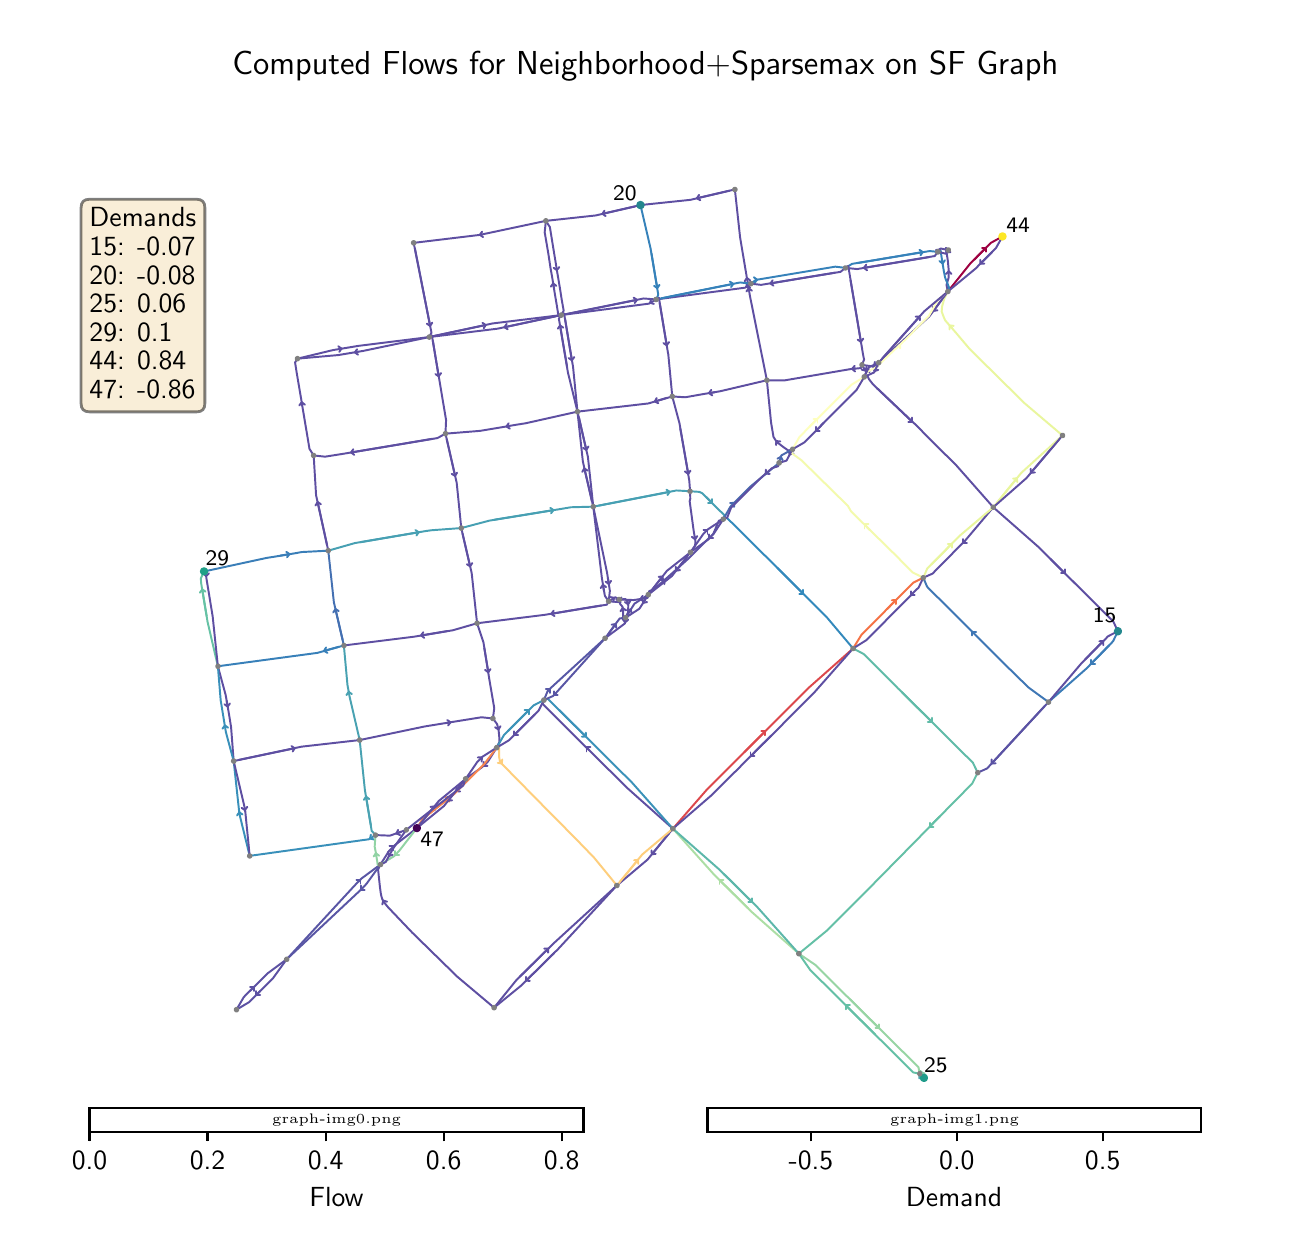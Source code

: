 \begingroup%
\makeatletter%
\begin{pgfpicture}%
\pgfpathrectangle{\pgfpointorigin}{\pgfqpoint{6.176in}{6.0in}}%
\pgfusepath{use as bounding box, clip}%
\begin{pgfscope}%
\pgfsetbuttcap%
\pgfsetmiterjoin%
\definecolor{currentfill}{rgb}{1.0,1.0,1.0}%
\pgfsetfillcolor{currentfill}%
\pgfsetlinewidth{0.0pt}%
\definecolor{currentstroke}{rgb}{1.0,1.0,1.0}%
\pgfsetstrokecolor{currentstroke}%
\pgfsetdash{}{0pt}%
\pgfpathmoveto{\pgfqpoint{0.0in}{0.0in}}%
\pgfpathlineto{\pgfqpoint{6.176in}{0.0in}}%
\pgfpathlineto{\pgfqpoint{6.176in}{6.0in}}%
\pgfpathlineto{\pgfqpoint{0.0in}{6.0in}}%
\pgfpathclose%
\pgfusepath{fill}%
\end{pgfscope}%
\begin{pgfscope}%
\pgfsetroundcap%
\pgfsetroundjoin%
\pgfsetlinewidth{0.703pt}%
\definecolor{currentstroke}{rgb}{0.369,0.31,0.635}%
\pgfsetstrokecolor{currentstroke}%
\pgfsetdash{}{0pt}%
\pgfpathmoveto{\pgfqpoint{4.037in}{4.775in}}%
\pgfpathquadraticcurveto{\pgfqpoint{3.872in}{4.748in}}{\pgfqpoint{3.714in}{4.721in}}%
\pgfusepath{stroke}%
\end{pgfscope}%
\begin{pgfscope}%
\pgfsetroundcap%
\pgfsetroundjoin%
\pgfsetlinewidth{0.703pt}%
\definecolor{currentstroke}{rgb}{0.369,0.31,0.635}%
\pgfsetstrokecolor{currentstroke}%
\pgfsetdash{}{0pt}%
\pgfpathmoveto{\pgfqpoint{3.729in}{4.71in}}%
\pgfpathlineto{\pgfqpoint{3.714in}{4.721in}}%
\pgfpathlineto{\pgfqpoint{3.725in}{4.737in}}%
\pgfusepath{stroke}%
\end{pgfscope}%
\begin{pgfscope}%
\pgfsetroundcap%
\pgfsetroundjoin%
\pgfsetlinewidth{0.703pt}%
\definecolor{currentstroke}{rgb}{0.213,0.511,0.731}%
\pgfsetstrokecolor{currentstroke}%
\pgfsetdash{}{0pt}%
\pgfpathmoveto{\pgfqpoint{4.149in}{4.823in}}%
\pgfpathquadraticcurveto{\pgfqpoint{4.316in}{4.851in}}{\pgfqpoint{4.475in}{4.878in}}%
\pgfusepath{stroke}%
\end{pgfscope}%
\begin{pgfscope}%
\pgfsetroundcap%
\pgfsetroundjoin%
\pgfsetlinewidth{0.703pt}%
\definecolor{currentstroke}{rgb}{0.213,0.511,0.731}%
\pgfsetstrokecolor{currentstroke}%
\pgfsetdash{}{0pt}%
\pgfpathmoveto{\pgfqpoint{4.459in}{4.889in}}%
\pgfpathlineto{\pgfqpoint{4.475in}{4.878in}}%
\pgfpathlineto{\pgfqpoint{4.464in}{4.862in}}%
\pgfusepath{stroke}%
\end{pgfscope}%
\begin{pgfscope}%
\pgfsetroundcap%
\pgfsetroundjoin%
\pgfsetlinewidth{0.703pt}%
\definecolor{currentstroke}{rgb}{0.369,0.31,0.635}%
\pgfsetstrokecolor{currentstroke}%
\pgfsetdash{}{0pt}%
\pgfpathmoveto{\pgfqpoint{4.114in}{4.738in}}%
\pgfpathquadraticcurveto{\pgfqpoint{4.141in}{4.58in}}{\pgfqpoint{4.166in}{4.429in}}%
\pgfusepath{stroke}%
\end{pgfscope}%
\begin{pgfscope}%
\pgfsetroundcap%
\pgfsetroundjoin%
\pgfsetlinewidth{0.703pt}%
\definecolor{currentstroke}{rgb}{0.369,0.31,0.635}%
\pgfsetstrokecolor{currentstroke}%
\pgfsetdash{}{0pt}%
\pgfpathmoveto{\pgfqpoint{4.178in}{4.445in}}%
\pgfpathlineto{\pgfqpoint{4.166in}{4.429in}}%
\pgfpathlineto{\pgfqpoint{4.15in}{4.44in}}%
\pgfusepath{stroke}%
\end{pgfscope}%
\begin{pgfscope}%
\pgfsetroundcap%
\pgfsetroundjoin%
\pgfsetlinewidth{0.703pt}%
\definecolor{currentstroke}{rgb}{0.213,0.511,0.731}%
\pgfsetstrokecolor{currentstroke}%
\pgfsetdash{}{0pt}%
\pgfpathmoveto{\pgfqpoint{3.641in}{4.739in}}%
\pgfpathquadraticcurveto{\pgfqpoint{3.647in}{4.74in}}{\pgfqpoint{3.647in}{4.74in}}%
\pgfusepath{stroke}%
\end{pgfscope}%
\begin{pgfscope}%
\pgfsetroundcap%
\pgfsetroundjoin%
\pgfsetlinewidth{0.703pt}%
\definecolor{currentstroke}{rgb}{0.213,0.511,0.731}%
\pgfsetstrokecolor{currentstroke}%
\pgfsetdash{}{0pt}%
\pgfpathmoveto{\pgfqpoint{3.631in}{4.752in}}%
\pgfpathlineto{\pgfqpoint{3.647in}{4.74in}}%
\pgfpathlineto{\pgfqpoint{3.635in}{4.724in}}%
\pgfusepath{stroke}%
\end{pgfscope}%
\begin{pgfscope}%
\pgfsetroundcap%
\pgfsetroundjoin%
\pgfsetlinewidth{0.703pt}%
\definecolor{currentstroke}{rgb}{0.369,0.31,0.635}%
\pgfsetstrokecolor{currentstroke}%
\pgfsetdash{}{0pt}%
\pgfpathmoveto{\pgfqpoint{3.593in}{4.704in}}%
\pgfpathquadraticcurveto{\pgfqpoint{3.59in}{4.702in}}{\pgfqpoint{3.593in}{4.704in}}%
\pgfusepath{stroke}%
\end{pgfscope}%
\begin{pgfscope}%
\pgfsetroundcap%
\pgfsetroundjoin%
\pgfsetlinewidth{0.703pt}%
\definecolor{currentstroke}{rgb}{0.369,0.31,0.635}%
\pgfsetstrokecolor{currentstroke}%
\pgfsetdash{}{0pt}%
\pgfpathmoveto{\pgfqpoint{3.612in}{4.701in}}%
\pgfpathlineto{\pgfqpoint{3.593in}{4.704in}}%
\pgfpathlineto{\pgfqpoint{3.597in}{4.724in}}%
\pgfusepath{stroke}%
\end{pgfscope}%
\begin{pgfscope}%
\pgfsetroundcap%
\pgfsetroundjoin%
\pgfsetlinewidth{0.703pt}%
\definecolor{currentstroke}{rgb}{0.369,0.31,0.635}%
\pgfsetstrokecolor{currentstroke}%
\pgfsetdash{}{0pt}%
\pgfpathmoveto{\pgfqpoint{3.597in}{4.744in}}%
\pgfpathquadraticcurveto{\pgfqpoint{3.596in}{4.75in}}{\pgfqpoint{3.596in}{4.748in}}%
\pgfusepath{stroke}%
\end{pgfscope}%
\begin{pgfscope}%
\pgfsetroundcap%
\pgfsetroundjoin%
\pgfsetlinewidth{0.703pt}%
\definecolor{currentstroke}{rgb}{0.369,0.31,0.635}%
\pgfsetstrokecolor{currentstroke}%
\pgfsetdash{}{0pt}%
\pgfpathmoveto{\pgfqpoint{3.585in}{4.732in}}%
\pgfpathlineto{\pgfqpoint{3.596in}{4.748in}}%
\pgfpathlineto{\pgfqpoint{3.612in}{4.737in}}%
\pgfusepath{stroke}%
\end{pgfscope}%
\begin{pgfscope}%
\pgfsetroundcap%
\pgfsetroundjoin%
\pgfsetlinewidth{0.703pt}%
\definecolor{currentstroke}{rgb}{0.213,0.511,0.731}%
\pgfsetstrokecolor{currentstroke}%
\pgfsetdash{}{0pt}%
\pgfpathmoveto{\pgfqpoint{3.169in}{4.647in}}%
\pgfpathquadraticcurveto{\pgfqpoint{3.352in}{4.684in}}{\pgfqpoint{3.528in}{4.719in}}%
\pgfusepath{stroke}%
\end{pgfscope}%
\begin{pgfscope}%
\pgfsetroundcap%
\pgfsetroundjoin%
\pgfsetlinewidth{0.703pt}%
\definecolor{currentstroke}{rgb}{0.213,0.511,0.731}%
\pgfsetstrokecolor{currentstroke}%
\pgfsetdash{}{0pt}%
\pgfpathmoveto{\pgfqpoint{3.511in}{4.73in}}%
\pgfpathlineto{\pgfqpoint{3.528in}{4.719in}}%
\pgfpathlineto{\pgfqpoint{3.517in}{4.703in}}%
\pgfusepath{stroke}%
\end{pgfscope}%
\begin{pgfscope}%
\pgfsetroundcap%
\pgfsetroundjoin%
\pgfsetlinewidth{0.703pt}%
\definecolor{currentstroke}{rgb}{0.369,0.31,0.635}%
\pgfsetstrokecolor{currentstroke}%
\pgfsetdash{}{0pt}%
\pgfpathmoveto{\pgfqpoint{3.118in}{4.627in}}%
\pgfpathquadraticcurveto{\pgfqpoint{3.112in}{4.624in}}{\pgfqpoint{3.112in}{4.624in}}%
\pgfusepath{stroke}%
\end{pgfscope}%
\begin{pgfscope}%
\pgfsetroundcap%
\pgfsetroundjoin%
\pgfsetlinewidth{0.703pt}%
\definecolor{currentstroke}{rgb}{0.369,0.31,0.635}%
\pgfsetstrokecolor{currentstroke}%
\pgfsetdash{}{0pt}%
\pgfpathmoveto{\pgfqpoint{3.131in}{4.619in}}%
\pgfpathlineto{\pgfqpoint{3.112in}{4.624in}}%
\pgfpathlineto{\pgfqpoint{3.117in}{4.643in}}%
\pgfusepath{stroke}%
\end{pgfscope}%
\begin{pgfscope}%
\pgfsetroundcap%
\pgfsetroundjoin%
\pgfsetlinewidth{0.703pt}%
\definecolor{currentstroke}{rgb}{0.369,0.31,0.635}%
\pgfsetstrokecolor{currentstroke}%
\pgfsetdash{}{0pt}%
\pgfpathmoveto{\pgfqpoint{3.16in}{4.622in}}%
\pgfpathquadraticcurveto{\pgfqpoint{3.178in}{4.514in}}{\pgfqpoint{3.195in}{4.412in}}%
\pgfusepath{stroke}%
\end{pgfscope}%
\begin{pgfscope}%
\pgfsetroundcap%
\pgfsetroundjoin%
\pgfsetlinewidth{0.703pt}%
\definecolor{currentstroke}{rgb}{0.369,0.31,0.635}%
\pgfsetstrokecolor{currentstroke}%
\pgfsetdash{}{0pt}%
\pgfpathmoveto{\pgfqpoint{3.207in}{4.428in}}%
\pgfpathlineto{\pgfqpoint{3.195in}{4.412in}}%
\pgfpathlineto{\pgfqpoint{3.179in}{4.423in}}%
\pgfusepath{stroke}%
\end{pgfscope}%
\begin{pgfscope}%
\pgfsetroundcap%
\pgfsetroundjoin%
\pgfsetlinewidth{0.703pt}%
\definecolor{currentstroke}{rgb}{0.369,0.31,0.635}%
\pgfsetstrokecolor{currentstroke}%
\pgfsetdash{}{0pt}%
\pgfpathmoveto{\pgfqpoint{2.696in}{4.568in}}%
\pgfpathquadraticcurveto{\pgfqpoint{2.874in}{4.604in}}{\pgfqpoint{3.046in}{4.639in}}%
\pgfusepath{stroke}%
\end{pgfscope}%
\begin{pgfscope}%
\pgfsetroundcap%
\pgfsetroundjoin%
\pgfsetlinewidth{0.703pt}%
\definecolor{currentstroke}{rgb}{0.369,0.31,0.635}%
\pgfsetstrokecolor{currentstroke}%
\pgfsetdash{}{0pt}%
\pgfpathmoveto{\pgfqpoint{3.03in}{4.65in}}%
\pgfpathlineto{\pgfqpoint{3.046in}{4.639in}}%
\pgfpathlineto{\pgfqpoint{3.035in}{4.623in}}%
\pgfusepath{stroke}%
\end{pgfscope}%
\begin{pgfscope}%
\pgfsetroundcap%
\pgfsetroundjoin%
\pgfsetlinewidth{0.703pt}%
\definecolor{currentstroke}{rgb}{0.369,0.31,0.635}%
\pgfsetstrokecolor{currentstroke}%
\pgfsetdash{}{0pt}%
\pgfpathmoveto{\pgfqpoint{2.641in}{4.557in}}%
\pgfpathquadraticcurveto{\pgfqpoint{2.509in}{4.529in}}{\pgfqpoint{2.384in}{4.502in}}%
\pgfusepath{stroke}%
\end{pgfscope}%
\begin{pgfscope}%
\pgfsetroundcap%
\pgfsetroundjoin%
\pgfsetlinewidth{0.703pt}%
\definecolor{currentstroke}{rgb}{0.369,0.31,0.635}%
\pgfsetstrokecolor{currentstroke}%
\pgfsetdash{}{0pt}%
\pgfpathmoveto{\pgfqpoint{2.4in}{4.492in}}%
\pgfpathlineto{\pgfqpoint{2.384in}{4.502in}}%
\pgfpathlineto{\pgfqpoint{2.395in}{4.519in}}%
\pgfusepath{stroke}%
\end{pgfscope}%
\begin{pgfscope}%
\pgfsetroundcap%
\pgfsetroundjoin%
\pgfsetlinewidth{0.703pt}%
\definecolor{currentstroke}{rgb}{0.369,0.31,0.635}%
\pgfsetstrokecolor{currentstroke}%
\pgfsetdash{}{0pt}%
\pgfpathmoveto{\pgfqpoint{2.632in}{4.695in}}%
\pgfpathquadraticcurveto{\pgfqpoint{2.629in}{4.711in}}{\pgfqpoint{2.627in}{4.721in}}%
\pgfusepath{stroke}%
\end{pgfscope}%
\begin{pgfscope}%
\pgfsetroundcap%
\pgfsetroundjoin%
\pgfsetlinewidth{0.703pt}%
\definecolor{currentstroke}{rgb}{0.369,0.31,0.635}%
\pgfsetstrokecolor{currentstroke}%
\pgfsetdash{}{0pt}%
\pgfpathmoveto{\pgfqpoint{2.616in}{4.705in}}%
\pgfpathlineto{\pgfqpoint{2.627in}{4.721in}}%
\pgfpathlineto{\pgfqpoint{2.643in}{4.709in}}%
\pgfusepath{stroke}%
\end{pgfscope}%
\begin{pgfscope}%
\pgfsetroundcap%
\pgfsetroundjoin%
\pgfsetlinewidth{0.703pt}%
\definecolor{currentstroke}{rgb}{0.369,0.31,0.635}%
\pgfsetstrokecolor{currentstroke}%
\pgfsetdash{}{0pt}%
\pgfpathmoveto{\pgfqpoint{2.687in}{4.544in}}%
\pgfpathquadraticcurveto{\pgfqpoint{2.704in}{4.437in}}{\pgfqpoint{2.721in}{4.337in}}%
\pgfusepath{stroke}%
\end{pgfscope}%
\begin{pgfscope}%
\pgfsetroundcap%
\pgfsetroundjoin%
\pgfsetlinewidth{0.703pt}%
\definecolor{currentstroke}{rgb}{0.369,0.31,0.635}%
\pgfsetstrokecolor{currentstroke}%
\pgfsetdash{}{0pt}%
\pgfpathmoveto{\pgfqpoint{2.733in}{4.353in}}%
\pgfpathlineto{\pgfqpoint{2.721in}{4.337in}}%
\pgfpathlineto{\pgfqpoint{2.705in}{4.348in}}%
\pgfusepath{stroke}%
\end{pgfscope}%
\begin{pgfscope}%
\pgfsetroundcap%
\pgfsetroundjoin%
\pgfsetlinewidth{0.703pt}%
\definecolor{currentstroke}{rgb}{0.369,0.31,0.635}%
\pgfsetstrokecolor{currentstroke}%
\pgfsetdash{}{0pt}%
\pgfpathmoveto{\pgfqpoint{2.035in}{4.459in}}%
\pgfpathquadraticcurveto{\pgfqpoint{2.166in}{4.487in}}{\pgfqpoint{2.29in}{4.513in}}%
\pgfusepath{stroke}%
\end{pgfscope}%
\begin{pgfscope}%
\pgfsetroundcap%
\pgfsetroundjoin%
\pgfsetlinewidth{0.703pt}%
\definecolor{currentstroke}{rgb}{0.369,0.31,0.635}%
\pgfsetstrokecolor{currentstroke}%
\pgfsetdash{}{0pt}%
\pgfpathmoveto{\pgfqpoint{2.274in}{4.524in}}%
\pgfpathlineto{\pgfqpoint{2.29in}{4.513in}}%
\pgfpathlineto{\pgfqpoint{2.28in}{4.497in}}%
\pgfusepath{stroke}%
\end{pgfscope}%
\begin{pgfscope}%
\pgfsetroundcap%
\pgfsetroundjoin%
\pgfsetlinewidth{0.703pt}%
\definecolor{currentstroke}{rgb}{0.369,0.31,0.635}%
\pgfsetstrokecolor{currentstroke}%
\pgfsetdash{}{0pt}%
\pgfpathmoveto{\pgfqpoint{1.652in}{4.379in}}%
\pgfpathquadraticcurveto{\pgfqpoint{1.64in}{4.377in}}{\pgfqpoint{1.636in}{4.376in}}%
\pgfusepath{stroke}%
\end{pgfscope}%
\begin{pgfscope}%
\pgfsetroundcap%
\pgfsetroundjoin%
\pgfsetlinewidth{0.703pt}%
\definecolor{currentstroke}{rgb}{0.369,0.31,0.635}%
\pgfsetstrokecolor{currentstroke}%
\pgfsetdash{}{0pt}%
\pgfpathmoveto{\pgfqpoint{1.652in}{4.365in}}%
\pgfpathlineto{\pgfqpoint{1.636in}{4.376in}}%
\pgfpathlineto{\pgfqpoint{1.647in}{4.392in}}%
\pgfusepath{stroke}%
\end{pgfscope}%
\begin{pgfscope}%
\pgfsetroundcap%
\pgfsetroundjoin%
\pgfsetlinewidth{0.703pt}%
\definecolor{currentstroke}{rgb}{0.369,0.31,0.635}%
\pgfsetstrokecolor{currentstroke}%
\pgfsetdash{}{0pt}%
\pgfpathmoveto{\pgfqpoint{2.026in}{4.434in}}%
\pgfpathquadraticcurveto{\pgfqpoint{2.041in}{4.342in}}{\pgfqpoint{2.055in}{4.257in}}%
\pgfusepath{stroke}%
\end{pgfscope}%
\begin{pgfscope}%
\pgfsetroundcap%
\pgfsetroundjoin%
\pgfsetlinewidth{0.703pt}%
\definecolor{currentstroke}{rgb}{0.369,0.31,0.635}%
\pgfsetstrokecolor{currentstroke}%
\pgfsetdash{}{0pt}%
\pgfpathmoveto{\pgfqpoint{2.067in}{4.273in}}%
\pgfpathlineto{\pgfqpoint{2.055in}{4.257in}}%
\pgfpathlineto{\pgfqpoint{2.039in}{4.268in}}%
\pgfusepath{stroke}%
\end{pgfscope}%
\begin{pgfscope}%
\pgfsetroundcap%
\pgfsetroundjoin%
\pgfsetlinewidth{0.703pt}%
\definecolor{currentstroke}{rgb}{0.369,0.31,0.635}%
\pgfsetstrokecolor{currentstroke}%
\pgfsetdash{}{0pt}%
\pgfpathmoveto{\pgfqpoint{1.555in}{4.393in}}%
\pgfpathquadraticcurveto{\pgfqpoint{1.565in}{4.395in}}{\pgfqpoint{1.569in}{4.395in}}%
\pgfusepath{stroke}%
\end{pgfscope}%
\begin{pgfscope}%
\pgfsetroundcap%
\pgfsetroundjoin%
\pgfsetlinewidth{0.703pt}%
\definecolor{currentstroke}{rgb}{0.369,0.31,0.635}%
\pgfsetstrokecolor{currentstroke}%
\pgfsetdash{}{0pt}%
\pgfpathmoveto{\pgfqpoint{1.553in}{4.407in}}%
\pgfpathlineto{\pgfqpoint{1.569in}{4.395in}}%
\pgfpathlineto{\pgfqpoint{1.558in}{4.379in}}%
\pgfusepath{stroke}%
\end{pgfscope}%
\begin{pgfscope}%
\pgfsetroundcap%
\pgfsetroundjoin%
\pgfsetlinewidth{0.703pt}%
\definecolor{currentstroke}{rgb}{0.369,0.31,0.635}%
\pgfsetstrokecolor{currentstroke}%
\pgfsetdash{}{0pt}%
\pgfpathmoveto{\pgfqpoint{2.461in}{1.255in}}%
\pgfpathquadraticcurveto{\pgfqpoint{2.534in}{1.328in}}{\pgfqpoint{2.603in}{1.395in}}%
\pgfusepath{stroke}%
\end{pgfscope}%
\begin{pgfscope}%
\pgfsetroundcap%
\pgfsetroundjoin%
\pgfsetlinewidth{0.703pt}%
\definecolor{currentstroke}{rgb}{0.369,0.31,0.635}%
\pgfsetstrokecolor{currentstroke}%
\pgfsetdash{}{0pt}%
\pgfpathmoveto{\pgfqpoint{2.583in}{1.395in}}%
\pgfpathlineto{\pgfqpoint{2.603in}{1.395in}}%
\pgfpathlineto{\pgfqpoint{2.602in}{1.375in}}%
\pgfusepath{stroke}%
\end{pgfscope}%
\begin{pgfscope}%
\pgfsetroundcap%
\pgfsetroundjoin%
\pgfsetlinewidth{0.703pt}%
\definecolor{currentstroke}{rgb}{0.369,0.31,0.635}%
\pgfsetstrokecolor{currentstroke}%
\pgfsetdash{}{0pt}%
\pgfpathmoveto{\pgfqpoint{1.784in}{1.624in}}%
\pgfpathquadraticcurveto{\pgfqpoint{1.779in}{1.632in}}{\pgfqpoint{1.778in}{1.635in}}%
\pgfusepath{stroke}%
\end{pgfscope}%
\begin{pgfscope}%
\pgfsetroundcap%
\pgfsetroundjoin%
\pgfsetlinewidth{0.703pt}%
\definecolor{currentstroke}{rgb}{0.369,0.31,0.635}%
\pgfsetstrokecolor{currentstroke}%
\pgfsetdash{}{0pt}%
\pgfpathmoveto{\pgfqpoint{1.773in}{1.616in}}%
\pgfpathlineto{\pgfqpoint{1.778in}{1.635in}}%
\pgfpathlineto{\pgfqpoint{1.797in}{1.63in}}%
\pgfusepath{stroke}%
\end{pgfscope}%
\begin{pgfscope}%
\pgfsetroundcap%
\pgfsetroundjoin%
\pgfsetlinewidth{0.703pt}%
\definecolor{currentstroke}{rgb}{0.369,0.31,0.635}%
\pgfsetstrokecolor{currentstroke}%
\pgfsetdash{}{0pt}%
\pgfpathmoveto{\pgfqpoint{2.869in}{3.111in}}%
\pgfpathquadraticcurveto{\pgfqpoint{2.74in}{3.09in}}{\pgfqpoint{2.618in}{3.069in}}%
\pgfusepath{stroke}%
\end{pgfscope}%
\begin{pgfscope}%
\pgfsetroundcap%
\pgfsetroundjoin%
\pgfsetlinewidth{0.703pt}%
\definecolor{currentstroke}{rgb}{0.369,0.31,0.635}%
\pgfsetstrokecolor{currentstroke}%
\pgfsetdash{}{0pt}%
\pgfpathmoveto{\pgfqpoint{2.634in}{3.058in}}%
\pgfpathlineto{\pgfqpoint{2.618in}{3.069in}}%
\pgfpathlineto{\pgfqpoint{2.63in}{3.085in}}%
\pgfusepath{stroke}%
\end{pgfscope}%
\begin{pgfscope}%
\pgfsetroundcap%
\pgfsetroundjoin%
\pgfsetlinewidth{0.703pt}%
\definecolor{currentstroke}{rgb}{0.369,0.31,0.635}%
\pgfsetstrokecolor{currentstroke}%
\pgfsetdash{}{0pt}%
\pgfpathmoveto{\pgfqpoint{2.881in}{3.186in}}%
\pgfpathquadraticcurveto{\pgfqpoint{2.878in}{3.204in}}{\pgfqpoint{2.876in}{3.214in}}%
\pgfusepath{stroke}%
\end{pgfscope}%
\begin{pgfscope}%
\pgfsetroundcap%
\pgfsetroundjoin%
\pgfsetlinewidth{0.703pt}%
\definecolor{currentstroke}{rgb}{0.369,0.31,0.635}%
\pgfsetstrokecolor{currentstroke}%
\pgfsetdash{}{0pt}%
\pgfpathmoveto{\pgfqpoint{2.865in}{3.198in}}%
\pgfpathlineto{\pgfqpoint{2.876in}{3.214in}}%
\pgfpathlineto{\pgfqpoint{2.892in}{3.203in}}%
\pgfusepath{stroke}%
\end{pgfscope}%
\begin{pgfscope}%
\pgfsetroundcap%
\pgfsetroundjoin%
\pgfsetlinewidth{0.703pt}%
\definecolor{currentstroke}{rgb}{0.369,0.31,0.635}%
\pgfsetstrokecolor{currentstroke}%
\pgfsetdash{}{0pt}%
\pgfpathmoveto{\pgfqpoint{2.928in}{3.146in}}%
\pgfpathquadraticcurveto{\pgfqpoint{2.933in}{3.149in}}{\pgfqpoint{2.932in}{3.149in}}%
\pgfusepath{stroke}%
\end{pgfscope}%
\begin{pgfscope}%
\pgfsetroundcap%
\pgfsetroundjoin%
\pgfsetlinewidth{0.703pt}%
\definecolor{currentstroke}{rgb}{0.369,0.31,0.635}%
\pgfsetstrokecolor{currentstroke}%
\pgfsetdash{}{0pt}%
\pgfpathmoveto{\pgfqpoint{2.913in}{3.153in}}%
\pgfpathlineto{\pgfqpoint{2.932in}{3.149in}}%
\pgfpathlineto{\pgfqpoint{2.928in}{3.13in}}%
\pgfusepath{stroke}%
\end{pgfscope}%
\begin{pgfscope}%
\pgfsetroundcap%
\pgfsetroundjoin%
\pgfsetlinewidth{0.703pt}%
\definecolor{currentstroke}{rgb}{0.369,0.31,0.635}%
\pgfsetstrokecolor{currentstroke}%
\pgfsetdash{}{0pt}%
\pgfpathmoveto{\pgfqpoint{2.098in}{2.983in}}%
\pgfpathquadraticcurveto{\pgfqpoint{2.029in}{2.971in}}{\pgfqpoint{1.967in}{2.961in}}%
\pgfusepath{stroke}%
\end{pgfscope}%
\begin{pgfscope}%
\pgfsetroundcap%
\pgfsetroundjoin%
\pgfsetlinewidth{0.703pt}%
\definecolor{currentstroke}{rgb}{0.369,0.31,0.635}%
\pgfsetstrokecolor{currentstroke}%
\pgfsetdash{}{0pt}%
\pgfpathmoveto{\pgfqpoint{1.983in}{2.949in}}%
\pgfpathlineto{\pgfqpoint{1.967in}{2.961in}}%
\pgfpathlineto{\pgfqpoint{1.978in}{2.977in}}%
\pgfusepath{stroke}%
\end{pgfscope}%
\begin{pgfscope}%
\pgfsetroundcap%
\pgfsetroundjoin%
\pgfsetlinewidth{0.703pt}%
\definecolor{currentstroke}{rgb}{0.369,0.31,0.635}%
\pgfsetstrokecolor{currentstroke}%
\pgfsetdash{}{0pt}%
\pgfpathmoveto{\pgfqpoint{2.283in}{2.898in}}%
\pgfpathquadraticcurveto{\pgfqpoint{2.294in}{2.834in}}{\pgfqpoint{2.303in}{2.777in}}%
\pgfusepath{stroke}%
\end{pgfscope}%
\begin{pgfscope}%
\pgfsetroundcap%
\pgfsetroundjoin%
\pgfsetlinewidth{0.703pt}%
\definecolor{currentstroke}{rgb}{0.369,0.31,0.635}%
\pgfsetstrokecolor{currentstroke}%
\pgfsetdash{}{0pt}%
\pgfpathmoveto{\pgfqpoint{2.314in}{2.793in}}%
\pgfpathlineto{\pgfqpoint{2.303in}{2.777in}}%
\pgfpathlineto{\pgfqpoint{2.287in}{2.789in}}%
\pgfusepath{stroke}%
\end{pgfscope}%
\begin{pgfscope}%
\pgfsetroundcap%
\pgfsetroundjoin%
\pgfsetlinewidth{0.703pt}%
\definecolor{currentstroke}{rgb}{0.22,0.503,0.727}%
\pgfsetstrokecolor{currentstroke}%
\pgfsetdash{}{0pt}%
\pgfpathmoveto{\pgfqpoint{1.555in}{2.904in}}%
\pgfpathquadraticcurveto{\pgfqpoint{1.515in}{2.893in}}{\pgfqpoint{1.482in}{2.884in}}%
\pgfusepath{stroke}%
\end{pgfscope}%
\begin{pgfscope}%
\pgfsetroundcap%
\pgfsetroundjoin%
\pgfsetlinewidth{0.703pt}%
\definecolor{currentstroke}{rgb}{0.22,0.503,0.727}%
\pgfsetstrokecolor{currentstroke}%
\pgfsetdash{}{0pt}%
\pgfpathmoveto{\pgfqpoint{1.499in}{2.874in}}%
\pgfpathlineto{\pgfqpoint{1.482in}{2.884in}}%
\pgfpathlineto{\pgfqpoint{1.492in}{2.901in}}%
\pgfusepath{stroke}%
\end{pgfscope}%
\begin{pgfscope}%
\pgfsetroundcap%
\pgfsetroundjoin%
\pgfsetlinewidth{0.703pt}%
\definecolor{currentstroke}{rgb}{0.267,0.441,0.698}%
\pgfsetstrokecolor{currentstroke}%
\pgfsetdash{}{0pt}%
\pgfpathmoveto{\pgfqpoint{1.575in}{2.938in}}%
\pgfpathquadraticcurveto{\pgfqpoint{1.556in}{3.019in}}{\pgfqpoint{1.539in}{3.093in}}%
\pgfusepath{stroke}%
\end{pgfscope}%
\begin{pgfscope}%
\pgfsetroundcap%
\pgfsetroundjoin%
\pgfsetlinewidth{0.703pt}%
\definecolor{currentstroke}{rgb}{0.267,0.441,0.698}%
\pgfsetstrokecolor{currentstroke}%
\pgfsetdash{}{0pt}%
\pgfpathmoveto{\pgfqpoint{1.528in}{3.076in}}%
\pgfpathlineto{\pgfqpoint{1.539in}{3.093in}}%
\pgfpathlineto{\pgfqpoint{1.555in}{3.083in}}%
\pgfusepath{stroke}%
\end{pgfscope}%
\begin{pgfscope}%
\pgfsetroundcap%
\pgfsetroundjoin%
\pgfsetlinewidth{0.703pt}%
\definecolor{currentstroke}{rgb}{0.4,0.761,0.647}%
\pgfsetstrokecolor{currentstroke}%
\pgfsetdash{}{0pt}%
\pgfpathmoveto{\pgfqpoint{0.895in}{3.058in}}%
\pgfpathquadraticcurveto{\pgfqpoint{0.883in}{3.128in}}{\pgfqpoint{0.873in}{3.191in}}%
\pgfusepath{stroke}%
\end{pgfscope}%
\begin{pgfscope}%
\pgfsetroundcap%
\pgfsetroundjoin%
\pgfsetlinewidth{0.703pt}%
\definecolor{currentstroke}{rgb}{0.4,0.761,0.647}%
\pgfsetstrokecolor{currentstroke}%
\pgfsetdash{}{0pt}%
\pgfpathmoveto{\pgfqpoint{0.861in}{3.175in}}%
\pgfpathlineto{\pgfqpoint{0.873in}{3.191in}}%
\pgfpathlineto{\pgfqpoint{0.889in}{3.18in}}%
\pgfusepath{stroke}%
\end{pgfscope}%
\begin{pgfscope}%
\pgfsetroundcap%
\pgfsetroundjoin%
\pgfsetlinewidth{0.703pt}%
\definecolor{currentstroke}{rgb}{0.369,0.31,0.635}%
\pgfsetstrokecolor{currentstroke}%
\pgfsetdash{}{0pt}%
\pgfpathmoveto{\pgfqpoint{0.995in}{2.635in}}%
\pgfpathquadraticcurveto{\pgfqpoint{0.998in}{2.617in}}{\pgfqpoint{1.0in}{2.605in}}%
\pgfusepath{stroke}%
\end{pgfscope}%
\begin{pgfscope}%
\pgfsetroundcap%
\pgfsetroundjoin%
\pgfsetlinewidth{0.703pt}%
\definecolor{currentstroke}{rgb}{0.369,0.31,0.635}%
\pgfsetstrokecolor{currentstroke}%
\pgfsetdash{}{0pt}%
\pgfpathmoveto{\pgfqpoint{1.011in}{2.621in}}%
\pgfpathlineto{\pgfqpoint{1.0in}{2.605in}}%
\pgfpathlineto{\pgfqpoint{0.984in}{2.617in}}%
\pgfusepath{stroke}%
\end{pgfscope}%
\begin{pgfscope}%
\pgfsetroundcap%
\pgfsetroundjoin%
\pgfsetlinewidth{0.703pt}%
\definecolor{currentstroke}{rgb}{0.369,0.31,0.635}%
\pgfsetstrokecolor{currentstroke}%
\pgfsetdash{}{0pt}%
\pgfpathmoveto{\pgfqpoint{2.352in}{2.498in}}%
\pgfpathquadraticcurveto{\pgfqpoint{2.354in}{2.491in}}{\pgfqpoint{2.354in}{2.491in}}%
\pgfusepath{stroke}%
\end{pgfscope}%
\begin{pgfscope}%
\pgfsetroundcap%
\pgfsetroundjoin%
\pgfsetlinewidth{0.703pt}%
\definecolor{currentstroke}{rgb}{0.369,0.31,0.635}%
\pgfsetstrokecolor{currentstroke}%
\pgfsetdash{}{0pt}%
\pgfpathmoveto{\pgfqpoint{2.364in}{2.507in}}%
\pgfpathlineto{\pgfqpoint{2.354in}{2.491in}}%
\pgfpathlineto{\pgfqpoint{2.337in}{2.502in}}%
\pgfusepath{stroke}%
\end{pgfscope}%
\begin{pgfscope}%
\pgfsetroundcap%
\pgfsetroundjoin%
\pgfsetlinewidth{0.703pt}%
\definecolor{currentstroke}{rgb}{0.369,0.31,0.635}%
\pgfsetstrokecolor{currentstroke}%
\pgfsetdash{}{0pt}%
\pgfpathmoveto{\pgfqpoint{2.174in}{3.471in}}%
\pgfpathquadraticcurveto{\pgfqpoint{2.194in}{3.385in}}{\pgfqpoint{2.212in}{3.307in}}%
\pgfusepath{stroke}%
\end{pgfscope}%
\begin{pgfscope}%
\pgfsetroundcap%
\pgfsetroundjoin%
\pgfsetlinewidth{0.703pt}%
\definecolor{currentstroke}{rgb}{0.369,0.31,0.635}%
\pgfsetstrokecolor{currentstroke}%
\pgfsetdash{}{0pt}%
\pgfpathmoveto{\pgfqpoint{2.223in}{3.323in}}%
\pgfpathlineto{\pgfqpoint{2.212in}{3.307in}}%
\pgfpathlineto{\pgfqpoint{2.196in}{3.317in}}%
\pgfusepath{stroke}%
\end{pgfscope}%
\begin{pgfscope}%
\pgfsetroundcap%
\pgfsetroundjoin%
\pgfsetlinewidth{0.703pt}%
\definecolor{currentstroke}{rgb}{0.28,0.627,0.702}%
\pgfsetstrokecolor{currentstroke}%
\pgfsetdash{}{0pt}%
\pgfpathmoveto{\pgfqpoint{2.335in}{3.54in}}%
\pgfpathquadraticcurveto{\pgfqpoint{2.485in}{3.564in}}{\pgfqpoint{2.629in}{3.588in}}%
\pgfusepath{stroke}%
\end{pgfscope}%
\begin{pgfscope}%
\pgfsetroundcap%
\pgfsetroundjoin%
\pgfsetlinewidth{0.703pt}%
\definecolor{currentstroke}{rgb}{0.28,0.627,0.702}%
\pgfsetstrokecolor{currentstroke}%
\pgfsetdash{}{0pt}%
\pgfpathmoveto{\pgfqpoint{2.613in}{3.599in}}%
\pgfpathlineto{\pgfqpoint{2.629in}{3.588in}}%
\pgfpathlineto{\pgfqpoint{2.617in}{3.572in}}%
\pgfusepath{stroke}%
\end{pgfscope}%
\begin{pgfscope}%
\pgfsetroundcap%
\pgfsetroundjoin%
\pgfsetlinewidth{0.703pt}%
\definecolor{currentstroke}{rgb}{0.369,0.31,0.635}%
\pgfsetstrokecolor{currentstroke}%
\pgfsetdash{}{0pt}%
\pgfpathmoveto{\pgfqpoint{2.095in}{3.943in}}%
\pgfpathquadraticcurveto{\pgfqpoint{2.117in}{3.847in}}{\pgfqpoint{2.137in}{3.759in}}%
\pgfusepath{stroke}%
\end{pgfscope}%
\begin{pgfscope}%
\pgfsetroundcap%
\pgfsetroundjoin%
\pgfsetlinewidth{0.703pt}%
\definecolor{currentstroke}{rgb}{0.369,0.31,0.635}%
\pgfsetstrokecolor{currentstroke}%
\pgfsetdash{}{0pt}%
\pgfpathmoveto{\pgfqpoint{2.147in}{3.775in}}%
\pgfpathlineto{\pgfqpoint{2.137in}{3.759in}}%
\pgfpathlineto{\pgfqpoint{2.12in}{3.769in}}%
\pgfusepath{stroke}%
\end{pgfscope}%
\begin{pgfscope}%
\pgfsetroundcap%
\pgfsetroundjoin%
\pgfsetlinewidth{0.703pt}%
\definecolor{currentstroke}{rgb}{0.369,0.31,0.635}%
\pgfsetstrokecolor{currentstroke}%
\pgfsetdash{}{0pt}%
\pgfpathmoveto{\pgfqpoint{2.022in}{3.944in}}%
\pgfpathquadraticcurveto{\pgfqpoint{1.816in}{3.909in}}{\pgfqpoint{1.617in}{3.876in}}%
\pgfusepath{stroke}%
\end{pgfscope}%
\begin{pgfscope}%
\pgfsetroundcap%
\pgfsetroundjoin%
\pgfsetlinewidth{0.703pt}%
\definecolor{currentstroke}{rgb}{0.369,0.31,0.635}%
\pgfsetstrokecolor{currentstroke}%
\pgfsetdash{}{0pt}%
\pgfpathmoveto{\pgfqpoint{1.633in}{3.864in}}%
\pgfpathlineto{\pgfqpoint{1.617in}{3.876in}}%
\pgfpathlineto{\pgfqpoint{1.628in}{3.892in}}%
\pgfusepath{stroke}%
\end{pgfscope}%
\begin{pgfscope}%
\pgfsetroundcap%
\pgfsetroundjoin%
\pgfsetlinewidth{0.703pt}%
\definecolor{currentstroke}{rgb}{0.369,0.31,0.635}%
\pgfsetstrokecolor{currentstroke}%
\pgfsetdash{}{0pt}%
\pgfpathmoveto{\pgfqpoint{1.936in}{4.897in}}%
\pgfpathquadraticcurveto{\pgfqpoint{1.975in}{4.699in}}{\pgfqpoint{2.012in}{4.509in}}%
\pgfusepath{stroke}%
\end{pgfscope}%
\begin{pgfscope}%
\pgfsetroundcap%
\pgfsetroundjoin%
\pgfsetlinewidth{0.703pt}%
\definecolor{currentstroke}{rgb}{0.369,0.31,0.635}%
\pgfsetstrokecolor{currentstroke}%
\pgfsetdash{}{0pt}%
\pgfpathmoveto{\pgfqpoint{2.023in}{4.525in}}%
\pgfpathlineto{\pgfqpoint{2.012in}{4.509in}}%
\pgfpathlineto{\pgfqpoint{1.996in}{4.52in}}%
\pgfusepath{stroke}%
\end{pgfscope}%
\begin{pgfscope}%
\pgfsetroundcap%
\pgfsetroundjoin%
\pgfsetlinewidth{0.703pt}%
\definecolor{currentstroke}{rgb}{0.233,0.485,0.718}%
\pgfsetstrokecolor{currentstroke}%
\pgfsetdash{}{0pt}%
\pgfpathmoveto{\pgfqpoint{5.408in}{2.912in}}%
\pgfpathquadraticcurveto{\pgfqpoint{5.36in}{2.863in}}{\pgfqpoint{5.317in}{2.82in}}%
\pgfusepath{stroke}%
\end{pgfscope}%
\begin{pgfscope}%
\pgfsetroundcap%
\pgfsetroundjoin%
\pgfsetlinewidth{0.703pt}%
\definecolor{currentstroke}{rgb}{0.233,0.485,0.718}%
\pgfsetstrokecolor{currentstroke}%
\pgfsetdash{}{0pt}%
\pgfpathmoveto{\pgfqpoint{5.337in}{2.82in}}%
\pgfpathlineto{\pgfqpoint{5.317in}{2.82in}}%
\pgfpathlineto{\pgfqpoint{5.317in}{2.839in}}%
\pgfusepath{stroke}%
\end{pgfscope}%
\begin{pgfscope}%
\pgfsetroundcap%
\pgfsetroundjoin%
\pgfsetlinewidth{0.703pt}%
\definecolor{currentstroke}{rgb}{0.369,0.31,0.635}%
\pgfsetstrokecolor{currentstroke}%
\pgfsetdash{}{0pt}%
\pgfpathmoveto{\pgfqpoint{5.287in}{2.841in}}%
\pgfpathquadraticcurveto{\pgfqpoint{5.335in}{2.889in}}{\pgfqpoint{5.377in}{2.933in}}%
\pgfusepath{stroke}%
\end{pgfscope}%
\begin{pgfscope}%
\pgfsetroundcap%
\pgfsetroundjoin%
\pgfsetlinewidth{0.703pt}%
\definecolor{currentstroke}{rgb}{0.369,0.31,0.635}%
\pgfsetstrokecolor{currentstroke}%
\pgfsetdash{}{0pt}%
\pgfpathmoveto{\pgfqpoint{5.358in}{2.932in}}%
\pgfpathlineto{\pgfqpoint{5.377in}{2.933in}}%
\pgfpathlineto{\pgfqpoint{5.378in}{2.913in}}%
\pgfusepath{stroke}%
\end{pgfscope}%
\begin{pgfscope}%
\pgfsetroundcap%
\pgfsetroundjoin%
\pgfsetlinewidth{0.703pt}%
\definecolor{currentstroke}{rgb}{0.355,0.327,0.644}%
\pgfsetstrokecolor{currentstroke}%
\pgfsetdash{}{0pt}%
\pgfpathmoveto{\pgfqpoint{5.085in}{2.608in}}%
\pgfpathquadraticcurveto{\pgfqpoint{4.95in}{2.462in}}{\pgfqpoint{4.82in}{2.321in}}%
\pgfusepath{stroke}%
\end{pgfscope}%
\begin{pgfscope}%
\pgfsetroundcap%
\pgfsetroundjoin%
\pgfsetlinewidth{0.703pt}%
\definecolor{currentstroke}{rgb}{0.355,0.327,0.644}%
\pgfsetstrokecolor{currentstroke}%
\pgfsetdash{}{0pt}%
\pgfpathmoveto{\pgfqpoint{4.84in}{2.322in}}%
\pgfpathlineto{\pgfqpoint{4.82in}{2.321in}}%
\pgfpathlineto{\pgfqpoint{4.82in}{2.341in}}%
\pgfusepath{stroke}%
\end{pgfscope}%
\begin{pgfscope}%
\pgfsetroundcap%
\pgfsetroundjoin%
\pgfsetlinewidth{0.703pt}%
\definecolor{currentstroke}{rgb}{0.247,0.468,0.71}%
\pgfsetstrokecolor{currentstroke}%
\pgfsetdash{}{0pt}%
\pgfpathmoveto{\pgfqpoint{4.729in}{2.974in}}%
\pgfpathquadraticcurveto{\pgfqpoint{4.723in}{2.979in}}{\pgfqpoint{4.722in}{2.98in}}%
\pgfusepath{stroke}%
\end{pgfscope}%
\begin{pgfscope}%
\pgfsetroundcap%
\pgfsetroundjoin%
\pgfsetlinewidth{0.703pt}%
\definecolor{currentstroke}{rgb}{0.247,0.468,0.71}%
\pgfsetstrokecolor{currentstroke}%
\pgfsetdash{}{0pt}%
\pgfpathmoveto{\pgfqpoint{4.722in}{2.961in}}%
\pgfpathlineto{\pgfqpoint{4.722in}{2.98in}}%
\pgfpathlineto{\pgfqpoint{4.742in}{2.98in}}%
\pgfusepath{stroke}%
\end{pgfscope}%
\begin{pgfscope}%
\pgfsetroundcap%
\pgfsetroundjoin%
\pgfsetlinewidth{0.703pt}%
\definecolor{currentstroke}{rgb}{0.392,0.752,0.651}%
\pgfsetstrokecolor{currentstroke}%
\pgfsetdash{}{0pt}%
\pgfpathmoveto{\pgfqpoint{4.561in}{2.057in}}%
\pgfpathquadraticcurveto{\pgfqpoint{4.533in}{2.028in}}{\pgfqpoint{4.51in}{2.005in}}%
\pgfusepath{stroke}%
\end{pgfscope}%
\begin{pgfscope}%
\pgfsetroundcap%
\pgfsetroundjoin%
\pgfsetlinewidth{0.703pt}%
\definecolor{currentstroke}{rgb}{0.392,0.752,0.651}%
\pgfsetstrokecolor{currentstroke}%
\pgfsetdash{}{0pt}%
\pgfpathmoveto{\pgfqpoint{4.529in}{2.005in}}%
\pgfpathlineto{\pgfqpoint{4.51in}{2.005in}}%
\pgfpathlineto{\pgfqpoint{4.51in}{2.024in}}%
\pgfusepath{stroke}%
\end{pgfscope}%
\begin{pgfscope}%
\pgfsetroundcap%
\pgfsetroundjoin%
\pgfsetlinewidth{0.703pt}%
\definecolor{currentstroke}{rgb}{0.675,0.869,0.642}%
\pgfsetstrokecolor{currentstroke}%
\pgfsetdash{}{0pt}%
\pgfpathmoveto{\pgfqpoint{3.602in}{1.597in}}%
\pgfpathquadraticcurveto{\pgfqpoint{3.528in}{1.67in}}{\pgfqpoint{3.459in}{1.739in}}%
\pgfusepath{stroke}%
\end{pgfscope}%
\begin{pgfscope}%
\pgfsetroundcap%
\pgfsetroundjoin%
\pgfsetlinewidth{0.703pt}%
\definecolor{currentstroke}{rgb}{0.675,0.869,0.642}%
\pgfsetstrokecolor{currentstroke}%
\pgfsetdash{}{0pt}%
\pgfpathmoveto{\pgfqpoint{3.459in}{1.719in}}%
\pgfpathlineto{\pgfqpoint{3.459in}{1.739in}}%
\pgfpathlineto{\pgfqpoint{3.479in}{1.739in}}%
\pgfusepath{stroke}%
\end{pgfscope}%
\begin{pgfscope}%
\pgfsetroundcap%
\pgfsetroundjoin%
\pgfsetlinewidth{0.703pt}%
\definecolor{currentstroke}{rgb}{0.591,0.836,0.644}%
\pgfsetstrokecolor{currentstroke}%
\pgfsetdash{}{0pt}%
\pgfpathmoveto{\pgfqpoint{4.112in}{1.142in}}%
\pgfpathquadraticcurveto{\pgfqpoint{4.188in}{1.066in}}{\pgfqpoint{4.258in}{0.996in}}%
\pgfusepath{stroke}%
\end{pgfscope}%
\begin{pgfscope}%
\pgfsetroundcap%
\pgfsetroundjoin%
\pgfsetlinewidth{0.703pt}%
\definecolor{currentstroke}{rgb}{0.591,0.836,0.644}%
\pgfsetstrokecolor{currentstroke}%
\pgfsetdash{}{0pt}%
\pgfpathmoveto{\pgfqpoint{4.258in}{1.016in}}%
\pgfpathlineto{\pgfqpoint{4.258in}{0.996in}}%
\pgfpathlineto{\pgfqpoint{4.239in}{0.996in}}%
\pgfusepath{stroke}%
\end{pgfscope}%
\begin{pgfscope}%
\pgfsetroundcap%
\pgfsetroundjoin%
\pgfsetlinewidth{0.703pt}%
\definecolor{currentstroke}{rgb}{0.369,0.31,0.635}%
\pgfsetstrokecolor{currentstroke}%
\pgfsetdash{}{0pt}%
\pgfpathmoveto{\pgfqpoint{3.509in}{5.185in}}%
\pgfpathquadraticcurveto{\pgfqpoint{3.424in}{5.165in}}{\pgfqpoint{3.346in}{5.147in}}%
\pgfusepath{stroke}%
\end{pgfscope}%
\begin{pgfscope}%
\pgfsetroundcap%
\pgfsetroundjoin%
\pgfsetlinewidth{0.703pt}%
\definecolor{currentstroke}{rgb}{0.369,0.31,0.635}%
\pgfsetstrokecolor{currentstroke}%
\pgfsetdash{}{0pt}%
\pgfpathmoveto{\pgfqpoint{3.363in}{5.137in}}%
\pgfpathlineto{\pgfqpoint{3.346in}{5.147in}}%
\pgfpathlineto{\pgfqpoint{3.357in}{5.164in}}%
\pgfusepath{stroke}%
\end{pgfscope}%
\begin{pgfscope}%
\pgfsetroundcap%
\pgfsetroundjoin%
\pgfsetlinewidth{0.703pt}%
\definecolor{currentstroke}{rgb}{0.213,0.511,0.731}%
\pgfsetstrokecolor{currentstroke}%
\pgfsetdash{}{0pt}%
\pgfpathmoveto{\pgfqpoint{3.119in}{4.871in}}%
\pgfpathquadraticcurveto{\pgfqpoint{3.134in}{4.781in}}{\pgfqpoint{3.148in}{4.698in}}%
\pgfusepath{stroke}%
\end{pgfscope}%
\begin{pgfscope}%
\pgfsetroundcap%
\pgfsetroundjoin%
\pgfsetlinewidth{0.703pt}%
\definecolor{currentstroke}{rgb}{0.213,0.511,0.731}%
\pgfsetstrokecolor{currentstroke}%
\pgfsetdash{}{0pt}%
\pgfpathmoveto{\pgfqpoint{3.159in}{4.714in}}%
\pgfpathlineto{\pgfqpoint{3.148in}{4.698in}}%
\pgfpathlineto{\pgfqpoint{3.132in}{4.709in}}%
\pgfusepath{stroke}%
\end{pgfscope}%
\begin{pgfscope}%
\pgfsetroundcap%
\pgfsetroundjoin%
\pgfsetlinewidth{0.703pt}%
\definecolor{currentstroke}{rgb}{0.369,0.31,0.635}%
\pgfsetstrokecolor{currentstroke}%
\pgfsetdash{}{0pt}%
\pgfpathmoveto{\pgfqpoint{3.037in}{5.106in}}%
\pgfpathquadraticcurveto{\pgfqpoint{2.952in}{5.087in}}{\pgfqpoint{2.874in}{5.069in}}%
\pgfusepath{stroke}%
\end{pgfscope}%
\begin{pgfscope}%
\pgfsetroundcap%
\pgfsetroundjoin%
\pgfsetlinewidth{0.703pt}%
\definecolor{currentstroke}{rgb}{0.369,0.31,0.635}%
\pgfsetstrokecolor{currentstroke}%
\pgfsetdash{}{0pt}%
\pgfpathmoveto{\pgfqpoint{2.89in}{5.058in}}%
\pgfpathlineto{\pgfqpoint{2.874in}{5.069in}}%
\pgfpathlineto{\pgfqpoint{2.884in}{5.085in}}%
\pgfusepath{stroke}%
\end{pgfscope}%
\begin{pgfscope}%
\pgfsetroundcap%
\pgfsetroundjoin%
\pgfsetlinewidth{0.703pt}%
\definecolor{currentstroke}{rgb}{0.369,0.31,0.635}%
\pgfsetstrokecolor{currentstroke}%
\pgfsetdash{}{0pt}%
\pgfpathmoveto{\pgfqpoint{2.646in}{4.792in}}%
\pgfpathquadraticcurveto{\pgfqpoint{2.647in}{4.786in}}{\pgfqpoint{2.646in}{4.788in}}%
\pgfusepath{stroke}%
\end{pgfscope}%
\begin{pgfscope}%
\pgfsetroundcap%
\pgfsetroundjoin%
\pgfsetlinewidth{0.703pt}%
\definecolor{currentstroke}{rgb}{0.369,0.31,0.635}%
\pgfsetstrokecolor{currentstroke}%
\pgfsetdash{}{0pt}%
\pgfpathmoveto{\pgfqpoint{2.658in}{4.803in}}%
\pgfpathlineto{\pgfqpoint{2.646in}{4.788in}}%
\pgfpathlineto{\pgfqpoint{2.63in}{4.799in}}%
\pgfusepath{stroke}%
\end{pgfscope}%
\begin{pgfscope}%
\pgfsetroundcap%
\pgfsetroundjoin%
\pgfsetlinewidth{0.703pt}%
\definecolor{currentstroke}{rgb}{0.369,0.31,0.635}%
\pgfsetstrokecolor{currentstroke}%
\pgfsetdash{}{0pt}%
\pgfpathmoveto{\pgfqpoint{2.271in}{4.966in}}%
\pgfpathquadraticcurveto{\pgfqpoint{2.262in}{4.965in}}{\pgfqpoint{2.261in}{4.964in}}%
\pgfusepath{stroke}%
\end{pgfscope}%
\begin{pgfscope}%
\pgfsetroundcap%
\pgfsetroundjoin%
\pgfsetlinewidth{0.703pt}%
\definecolor{currentstroke}{rgb}{0.369,0.31,0.635}%
\pgfsetstrokecolor{currentstroke}%
\pgfsetdash{}{0pt}%
\pgfpathmoveto{\pgfqpoint{2.277in}{4.953in}}%
\pgfpathlineto{\pgfqpoint{2.261in}{4.964in}}%
\pgfpathlineto{\pgfqpoint{2.272in}{4.98in}}%
\pgfusepath{stroke}%
\end{pgfscope}%
\begin{pgfscope}%
\pgfsetroundcap%
\pgfsetroundjoin%
\pgfsetlinewidth{0.703pt}%
\definecolor{currentstroke}{rgb}{0.369,0.31,0.635}%
\pgfsetstrokecolor{currentstroke}%
\pgfsetdash{}{0pt}%
\pgfpathmoveto{\pgfqpoint{5.114in}{3.344in}}%
\pgfpathquadraticcurveto{\pgfqpoint{5.153in}{3.305in}}{\pgfqpoint{5.187in}{3.271in}}%
\pgfusepath{stroke}%
\end{pgfscope}%
\begin{pgfscope}%
\pgfsetroundcap%
\pgfsetroundjoin%
\pgfsetlinewidth{0.703pt}%
\definecolor{currentstroke}{rgb}{0.369,0.31,0.635}%
\pgfsetstrokecolor{currentstroke}%
\pgfsetdash{}{0pt}%
\pgfpathmoveto{\pgfqpoint{5.187in}{3.291in}}%
\pgfpathlineto{\pgfqpoint{5.187in}{3.271in}}%
\pgfpathlineto{\pgfqpoint{5.167in}{3.271in}}%
\pgfusepath{stroke}%
\end{pgfscope}%
\begin{pgfscope}%
\pgfsetroundcap%
\pgfsetroundjoin%
\pgfsetlinewidth{0.703pt}%
\definecolor{currentstroke}{rgb}{0.913,0.965,0.614}%
\pgfsetstrokecolor{currentstroke}%
\pgfsetdash{}{0pt}%
\pgfpathmoveto{\pgfqpoint{4.846in}{3.624in}}%
\pgfpathquadraticcurveto{\pgfqpoint{4.898in}{3.688in}}{\pgfqpoint{4.946in}{3.747in}}%
\pgfusepath{stroke}%
\end{pgfscope}%
\begin{pgfscope}%
\pgfsetroundcap%
\pgfsetroundjoin%
\pgfsetlinewidth{0.703pt}%
\definecolor{currentstroke}{rgb}{0.913,0.965,0.614}%
\pgfsetstrokecolor{currentstroke}%
\pgfsetdash{}{0pt}%
\pgfpathmoveto{\pgfqpoint{4.927in}{3.745in}}%
\pgfpathlineto{\pgfqpoint{4.946in}{3.747in}}%
\pgfpathlineto{\pgfqpoint{4.948in}{3.728in}}%
\pgfusepath{stroke}%
\end{pgfscope}%
\begin{pgfscope}%
\pgfsetroundcap%
\pgfsetroundjoin%
\pgfsetlinewidth{0.703pt}%
\definecolor{currentstroke}{rgb}{0.369,0.31,0.635}%
\pgfsetstrokecolor{currentstroke}%
\pgfsetdash{}{0pt}%
\pgfpathmoveto{\pgfqpoint{4.688in}{3.436in}}%
\pgfpathquadraticcurveto{\pgfqpoint{4.68in}{3.427in}}{\pgfqpoint{4.676in}{3.424in}}%
\pgfusepath{stroke}%
\end{pgfscope}%
\begin{pgfscope}%
\pgfsetroundcap%
\pgfsetroundjoin%
\pgfsetlinewidth{0.703pt}%
\definecolor{currentstroke}{rgb}{0.369,0.31,0.635}%
\pgfsetstrokecolor{currentstroke}%
\pgfsetdash{}{0pt}%
\pgfpathmoveto{\pgfqpoint{4.696in}{3.424in}}%
\pgfpathlineto{\pgfqpoint{4.676in}{3.424in}}%
\pgfpathlineto{\pgfqpoint{4.676in}{3.443in}}%
\pgfusepath{stroke}%
\end{pgfscope}%
\begin{pgfscope}%
\pgfsetroundcap%
\pgfsetroundjoin%
\pgfsetlinewidth{0.703pt}%
\definecolor{currentstroke}{rgb}{0.288,0.636,0.699}%
\pgfsetstrokecolor{currentstroke}%
\pgfsetdash{}{0pt}%
\pgfpathmoveto{\pgfqpoint{1.605in}{2.68in}}%
\pgfpathquadraticcurveto{\pgfqpoint{1.604in}{2.683in}}{\pgfqpoint{1.605in}{2.679in}}%
\pgfusepath{stroke}%
\end{pgfscope}%
\begin{pgfscope}%
\pgfsetroundcap%
\pgfsetroundjoin%
\pgfsetlinewidth{0.703pt}%
\definecolor{currentstroke}{rgb}{0.288,0.636,0.699}%
\pgfsetstrokecolor{currentstroke}%
\pgfsetdash{}{0pt}%
\pgfpathmoveto{\pgfqpoint{1.594in}{2.663in}}%
\pgfpathlineto{\pgfqpoint{1.605in}{2.679in}}%
\pgfpathlineto{\pgfqpoint{1.621in}{2.668in}}%
\pgfusepath{stroke}%
\end{pgfscope}%
\begin{pgfscope}%
\pgfsetroundcap%
\pgfsetroundjoin%
\pgfsetlinewidth{0.703pt}%
\definecolor{currentstroke}{rgb}{0.369,0.31,0.635}%
\pgfsetstrokecolor{currentstroke}%
\pgfsetdash{}{0pt}%
\pgfpathmoveto{\pgfqpoint{2.098in}{2.524in}}%
\pgfpathquadraticcurveto{\pgfqpoint{2.109in}{2.526in}}{\pgfqpoint{2.114in}{2.527in}}%
\pgfusepath{stroke}%
\end{pgfscope}%
\begin{pgfscope}%
\pgfsetroundcap%
\pgfsetroundjoin%
\pgfsetlinewidth{0.703pt}%
\definecolor{currentstroke}{rgb}{0.369,0.31,0.635}%
\pgfsetstrokecolor{currentstroke}%
\pgfsetdash{}{0pt}%
\pgfpathmoveto{\pgfqpoint{2.098in}{2.538in}}%
\pgfpathlineto{\pgfqpoint{2.114in}{2.527in}}%
\pgfpathlineto{\pgfqpoint{2.102in}{2.511in}}%
\pgfusepath{stroke}%
\end{pgfscope}%
\begin{pgfscope}%
\pgfsetroundcap%
\pgfsetroundjoin%
\pgfsetlinewidth{0.703pt}%
\definecolor{currentstroke}{rgb}{0.36,0.716,0.666}%
\pgfsetstrokecolor{currentstroke}%
\pgfsetdash{}{0pt}%
\pgfpathmoveto{\pgfqpoint{3.48in}{1.769in}}%
\pgfpathquadraticcurveto{\pgfqpoint{3.554in}{1.696in}}{\pgfqpoint{3.623in}{1.627in}}%
\pgfusepath{stroke}%
\end{pgfscope}%
\begin{pgfscope}%
\pgfsetroundcap%
\pgfsetroundjoin%
\pgfsetlinewidth{0.703pt}%
\definecolor{currentstroke}{rgb}{0.36,0.716,0.666}%
\pgfsetstrokecolor{currentstroke}%
\pgfsetdash{}{0pt}%
\pgfpathmoveto{\pgfqpoint{3.623in}{1.647in}}%
\pgfpathlineto{\pgfqpoint{3.623in}{1.627in}}%
\pgfpathlineto{\pgfqpoint{3.603in}{1.627in}}%
\pgfusepath{stroke}%
\end{pgfscope}%
\begin{pgfscope}%
\pgfsetroundcap%
\pgfsetroundjoin%
\pgfsetlinewidth{0.703pt}%
\definecolor{currentstroke}{rgb}{0.369,0.31,0.635}%
\pgfsetstrokecolor{currentstroke}%
\pgfsetdash{}{0pt}%
\pgfpathmoveto{\pgfqpoint{3.208in}{1.973in}}%
\pgfpathquadraticcurveto{\pgfqpoint{3.162in}{1.917in}}{\pgfqpoint{3.121in}{1.867in}}%
\pgfusepath{stroke}%
\end{pgfscope}%
\begin{pgfscope}%
\pgfsetroundcap%
\pgfsetroundjoin%
\pgfsetlinewidth{0.703pt}%
\definecolor{currentstroke}{rgb}{0.369,0.31,0.635}%
\pgfsetstrokecolor{currentstroke}%
\pgfsetdash{}{0pt}%
\pgfpathmoveto{\pgfqpoint{3.14in}{1.869in}}%
\pgfpathlineto{\pgfqpoint{3.121in}{1.867in}}%
\pgfpathlineto{\pgfqpoint{3.119in}{1.886in}}%
\pgfusepath{stroke}%
\end{pgfscope}%
\begin{pgfscope}%
\pgfsetroundcap%
\pgfsetroundjoin%
\pgfsetlinewidth{0.703pt}%
\definecolor{currentstroke}{rgb}{0.862,0.283,0.3}%
\pgfsetstrokecolor{currentstroke}%
\pgfsetdash{}{0pt}%
\pgfpathmoveto{\pgfqpoint{3.583in}{2.377in}}%
\pgfpathquadraticcurveto{\pgfqpoint{3.638in}{2.432in}}{\pgfqpoint{3.687in}{2.481in}}%
\pgfusepath{stroke}%
\end{pgfscope}%
\begin{pgfscope}%
\pgfsetroundcap%
\pgfsetroundjoin%
\pgfsetlinewidth{0.703pt}%
\definecolor{currentstroke}{rgb}{0.862,0.283,0.3}%
\pgfsetstrokecolor{currentstroke}%
\pgfsetdash{}{0pt}%
\pgfpathmoveto{\pgfqpoint{3.668in}{2.481in}}%
\pgfpathlineto{\pgfqpoint{3.687in}{2.481in}}%
\pgfpathlineto{\pgfqpoint{3.687in}{2.462in}}%
\pgfusepath{stroke}%
\end{pgfscope}%
\begin{pgfscope}%
\pgfsetroundcap%
\pgfsetroundjoin%
\pgfsetlinewidth{0.703pt}%
\definecolor{currentstroke}{rgb}{0.369,0.31,0.635}%
\pgfsetstrokecolor{currentstroke}%
\pgfsetdash{}{0pt}%
\pgfpathmoveto{\pgfqpoint{2.806in}{2.389in}}%
\pgfpathquadraticcurveto{\pgfqpoint{2.798in}{2.397in}}{\pgfqpoint{2.794in}{2.401in}}%
\pgfusepath{stroke}%
\end{pgfscope}%
\begin{pgfscope}%
\pgfsetroundcap%
\pgfsetroundjoin%
\pgfsetlinewidth{0.703pt}%
\definecolor{currentstroke}{rgb}{0.369,0.31,0.635}%
\pgfsetstrokecolor{currentstroke}%
\pgfsetdash{}{0pt}%
\pgfpathmoveto{\pgfqpoint{2.794in}{2.381in}}%
\pgfpathlineto{\pgfqpoint{2.794in}{2.401in}}%
\pgfpathlineto{\pgfqpoint{2.814in}{2.401in}}%
\pgfusepath{stroke}%
\end{pgfscope}%
\begin{pgfscope}%
\pgfsetroundcap%
\pgfsetroundjoin%
\pgfsetlinewidth{0.703pt}%
\definecolor{currentstroke}{rgb}{0.304,0.654,0.691}%
\pgfsetstrokecolor{currentstroke}%
\pgfsetdash{}{0pt}%
\pgfpathmoveto{\pgfqpoint{4.482in}{0.749in}}%
\pgfpathquadraticcurveto{\pgfqpoint{4.47in}{0.748in}}{\pgfqpoint{4.465in}{0.747in}}%
\pgfusepath{stroke}%
\end{pgfscope}%
\begin{pgfscope}%
\pgfsetroundcap%
\pgfsetroundjoin%
\pgfsetlinewidth{0.703pt}%
\definecolor{currentstroke}{rgb}{0.304,0.654,0.691}%
\pgfsetstrokecolor{currentstroke}%
\pgfsetdash{}{0pt}%
\pgfpathmoveto{\pgfqpoint{4.48in}{0.735in}}%
\pgfpathlineto{\pgfqpoint{4.465in}{0.747in}}%
\pgfpathlineto{\pgfqpoint{4.478in}{0.762in}}%
\pgfusepath{stroke}%
\end{pgfscope}%
\begin{pgfscope}%
\pgfsetroundcap%
\pgfsetroundjoin%
\pgfsetlinewidth{0.703pt}%
\definecolor{currentstroke}{rgb}{0.28,0.627,0.702}%
\pgfsetstrokecolor{currentstroke}%
\pgfsetdash{}{0pt}%
\pgfpathmoveto{\pgfqpoint{3.393in}{3.653in}}%
\pgfpathquadraticcurveto{\pgfqpoint{3.41in}{3.636in}}{\pgfqpoint{3.422in}{3.624in}}%
\pgfusepath{stroke}%
\end{pgfscope}%
\begin{pgfscope}%
\pgfsetroundcap%
\pgfsetroundjoin%
\pgfsetlinewidth{0.703pt}%
\definecolor{currentstroke}{rgb}{0.28,0.627,0.702}%
\pgfsetstrokecolor{currentstroke}%
\pgfsetdash{}{0pt}%
\pgfpathmoveto{\pgfqpoint{3.422in}{3.643in}}%
\pgfpathlineto{\pgfqpoint{3.422in}{3.624in}}%
\pgfpathlineto{\pgfqpoint{3.402in}{3.624in}}%
\pgfusepath{stroke}%
\end{pgfscope}%
\begin{pgfscope}%
\pgfsetroundcap%
\pgfsetroundjoin%
\pgfsetlinewidth{0.703pt}%
\definecolor{currentstroke}{rgb}{0.369,0.31,0.635}%
\pgfsetstrokecolor{currentstroke}%
\pgfsetdash{}{0pt}%
\pgfpathmoveto{\pgfqpoint{3.335in}{3.457in}}%
\pgfpathquadraticcurveto{\pgfqpoint{3.336in}{3.446in}}{\pgfqpoint{3.337in}{3.442in}}%
\pgfusepath{stroke}%
\end{pgfscope}%
\begin{pgfscope}%
\pgfsetroundcap%
\pgfsetroundjoin%
\pgfsetlinewidth{0.703pt}%
\definecolor{currentstroke}{rgb}{0.369,0.31,0.635}%
\pgfsetstrokecolor{currentstroke}%
\pgfsetdash{}{0pt}%
\pgfpathmoveto{\pgfqpoint{3.348in}{3.458in}}%
\pgfpathlineto{\pgfqpoint{3.337in}{3.442in}}%
\pgfpathlineto{\pgfqpoint{3.321in}{3.454in}}%
\pgfusepath{stroke}%
\end{pgfscope}%
\begin{pgfscope}%
\pgfsetroundcap%
\pgfsetroundjoin%
\pgfsetlinewidth{0.703pt}%
\definecolor{currentstroke}{rgb}{0.369,0.31,0.635}%
\pgfsetstrokecolor{currentstroke}%
\pgfsetdash{}{0pt}%
\pgfpathmoveto{\pgfqpoint{2.901in}{3.247in}}%
\pgfpathquadraticcurveto{\pgfqpoint{2.904in}{3.229in}}{\pgfqpoint{2.906in}{3.218in}}%
\pgfusepath{stroke}%
\end{pgfscope}%
\begin{pgfscope}%
\pgfsetroundcap%
\pgfsetroundjoin%
\pgfsetlinewidth{0.703pt}%
\definecolor{currentstroke}{rgb}{0.369,0.31,0.635}%
\pgfsetstrokecolor{currentstroke}%
\pgfsetdash{}{0pt}%
\pgfpathmoveto{\pgfqpoint{2.917in}{3.234in}}%
\pgfpathlineto{\pgfqpoint{2.906in}{3.218in}}%
\pgfpathlineto{\pgfqpoint{2.89in}{3.23in}}%
\pgfusepath{stroke}%
\end{pgfscope}%
\begin{pgfscope}%
\pgfsetroundcap%
\pgfsetroundjoin%
\pgfsetlinewidth{0.703pt}%
\definecolor{currentstroke}{rgb}{0.28,0.627,0.702}%
\pgfsetstrokecolor{currentstroke}%
\pgfsetdash{}{0pt}%
\pgfpathmoveto{\pgfqpoint{2.855in}{3.61in}}%
\pgfpathquadraticcurveto{\pgfqpoint{3.036in}{3.645in}}{\pgfqpoint{3.21in}{3.679in}}%
\pgfusepath{stroke}%
\end{pgfscope}%
\begin{pgfscope}%
\pgfsetroundcap%
\pgfsetroundjoin%
\pgfsetlinewidth{0.703pt}%
\definecolor{currentstroke}{rgb}{0.28,0.627,0.702}%
\pgfsetstrokecolor{currentstroke}%
\pgfsetdash{}{0pt}%
\pgfpathmoveto{\pgfqpoint{3.194in}{3.69in}}%
\pgfpathlineto{\pgfqpoint{3.21in}{3.679in}}%
\pgfpathlineto{\pgfqpoint{3.199in}{3.663in}}%
\pgfusepath{stroke}%
\end{pgfscope}%
\begin{pgfscope}%
\pgfsetroundcap%
\pgfsetroundjoin%
\pgfsetlinewidth{0.703pt}%
\definecolor{currentstroke}{rgb}{0.369,0.31,0.635}%
\pgfsetstrokecolor{currentstroke}%
\pgfsetdash{}{0pt}%
\pgfpathmoveto{\pgfqpoint{2.821in}{3.632in}}%
\pgfpathquadraticcurveto{\pgfqpoint{2.802in}{3.717in}}{\pgfqpoint{2.783in}{3.796in}}%
\pgfusepath{stroke}%
\end{pgfscope}%
\begin{pgfscope}%
\pgfsetroundcap%
\pgfsetroundjoin%
\pgfsetlinewidth{0.703pt}%
\definecolor{currentstroke}{rgb}{0.369,0.31,0.635}%
\pgfsetstrokecolor{currentstroke}%
\pgfsetdash{}{0pt}%
\pgfpathmoveto{\pgfqpoint{2.773in}{3.779in}}%
\pgfpathlineto{\pgfqpoint{2.783in}{3.796in}}%
\pgfpathlineto{\pgfqpoint{2.8in}{3.785in}}%
\pgfusepath{stroke}%
\end{pgfscope}%
\begin{pgfscope}%
\pgfsetroundcap%
\pgfsetroundjoin%
\pgfsetlinewidth{0.703pt}%
\definecolor{currentstroke}{rgb}{0.28,0.627,0.702}%
\pgfsetstrokecolor{currentstroke}%
\pgfsetdash{}{0pt}%
\pgfpathmoveto{\pgfqpoint{1.663in}{3.427in}}%
\pgfpathquadraticcurveto{\pgfqpoint{1.813in}{3.453in}}{\pgfqpoint{1.955in}{3.477in}}%
\pgfusepath{stroke}%
\end{pgfscope}%
\begin{pgfscope}%
\pgfsetroundcap%
\pgfsetroundjoin%
\pgfsetlinewidth{0.703pt}%
\definecolor{currentstroke}{rgb}{0.28,0.627,0.702}%
\pgfsetstrokecolor{currentstroke}%
\pgfsetdash{}{0pt}%
\pgfpathmoveto{\pgfqpoint{1.939in}{3.488in}}%
\pgfpathlineto{\pgfqpoint{1.955in}{3.477in}}%
\pgfpathlineto{\pgfqpoint{1.944in}{3.461in}}%
\pgfusepath{stroke}%
\end{pgfscope}%
\begin{pgfscope}%
\pgfsetroundcap%
\pgfsetroundjoin%
\pgfsetlinewidth{0.703pt}%
\definecolor{currentstroke}{rgb}{0.369,0.31,0.635}%
\pgfsetstrokecolor{currentstroke}%
\pgfsetdash{}{0pt}%
\pgfpathmoveto{\pgfqpoint{1.497in}{3.412in}}%
\pgfpathquadraticcurveto{\pgfqpoint{1.473in}{3.523in}}{\pgfqpoint{1.45in}{3.628in}}%
\pgfusepath{stroke}%
\end{pgfscope}%
\begin{pgfscope}%
\pgfsetroundcap%
\pgfsetroundjoin%
\pgfsetlinewidth{0.703pt}%
\definecolor{currentstroke}{rgb}{0.369,0.31,0.635}%
\pgfsetstrokecolor{currentstroke}%
\pgfsetdash{}{0pt}%
\pgfpathmoveto{\pgfqpoint{1.439in}{3.611in}}%
\pgfpathlineto{\pgfqpoint{1.45in}{3.628in}}%
\pgfpathlineto{\pgfqpoint{1.466in}{3.617in}}%
\pgfusepath{stroke}%
\end{pgfscope}%
\begin{pgfscope}%
\pgfsetroundcap%
\pgfsetroundjoin%
\pgfsetlinewidth{0.703pt}%
\definecolor{currentstroke}{rgb}{0.369,0.31,0.635}%
\pgfsetstrokecolor{currentstroke}%
\pgfsetdash{}{0pt}%
\pgfpathmoveto{\pgfqpoint{0.892in}{3.273in}}%
\pgfpathquadraticcurveto{\pgfqpoint{0.892in}{3.262in}}{\pgfqpoint{0.892in}{3.258in}}%
\pgfusepath{stroke}%
\end{pgfscope}%
\begin{pgfscope}%
\pgfsetroundcap%
\pgfsetroundjoin%
\pgfsetlinewidth{0.703pt}%
\definecolor{currentstroke}{rgb}{0.369,0.31,0.635}%
\pgfsetstrokecolor{currentstroke}%
\pgfsetdash{}{0pt}%
\pgfpathmoveto{\pgfqpoint{0.906in}{3.272in}}%
\pgfpathlineto{\pgfqpoint{0.892in}{3.258in}}%
\pgfpathlineto{\pgfqpoint{0.878in}{3.271in}}%
\pgfusepath{stroke}%
\end{pgfscope}%
\begin{pgfscope}%
\pgfsetroundcap%
\pgfsetroundjoin%
\pgfsetlinewidth{0.703pt}%
\definecolor{currentstroke}{rgb}{0.227,0.494,0.722}%
\pgfsetstrokecolor{currentstroke}%
\pgfsetdash{}{0pt}%
\pgfpathmoveto{\pgfqpoint{1.263in}{3.36in}}%
\pgfpathquadraticcurveto{\pgfqpoint{1.289in}{3.364in}}{\pgfqpoint{1.309in}{3.368in}}%
\pgfusepath{stroke}%
\end{pgfscope}%
\begin{pgfscope}%
\pgfsetroundcap%
\pgfsetroundjoin%
\pgfsetlinewidth{0.703pt}%
\definecolor{currentstroke}{rgb}{0.227,0.494,0.722}%
\pgfsetstrokecolor{currentstroke}%
\pgfsetdash{}{0pt}%
\pgfpathmoveto{\pgfqpoint{1.293in}{3.379in}}%
\pgfpathlineto{\pgfqpoint{1.309in}{3.368in}}%
\pgfpathlineto{\pgfqpoint{1.297in}{3.352in}}%
\pgfusepath{stroke}%
\end{pgfscope}%
\begin{pgfscope}%
\pgfsetroundcap%
\pgfsetroundjoin%
\pgfsetlinewidth{0.703pt}%
\definecolor{currentstroke}{rgb}{0.369,0.31,0.635}%
\pgfsetstrokecolor{currentstroke}%
\pgfsetdash{}{0pt}%
\pgfpathmoveto{\pgfqpoint{3.607in}{4.687in}}%
\pgfpathquadraticcurveto{\pgfqpoint{3.605in}{4.695in}}{\pgfqpoint{3.605in}{4.697in}}%
\pgfusepath{stroke}%
\end{pgfscope}%
\begin{pgfscope}%
\pgfsetroundcap%
\pgfsetroundjoin%
\pgfsetlinewidth{0.703pt}%
\definecolor{currentstroke}{rgb}{0.369,0.31,0.635}%
\pgfsetstrokecolor{currentstroke}%
\pgfsetdash{}{0pt}%
\pgfpathmoveto{\pgfqpoint{3.594in}{4.681in}}%
\pgfpathlineto{\pgfqpoint{3.605in}{4.697in}}%
\pgfpathlineto{\pgfqpoint{3.621in}{4.685in}}%
\pgfusepath{stroke}%
\end{pgfscope}%
\begin{pgfscope}%
\pgfsetroundcap%
\pgfsetroundjoin%
\pgfsetlinewidth{0.703pt}%
\definecolor{currentstroke}{rgb}{0.369,0.31,0.635}%
\pgfsetstrokecolor{currentstroke}%
\pgfsetdash{}{0pt}%
\pgfpathmoveto{\pgfqpoint{3.435in}{4.177in}}%
\pgfpathquadraticcurveto{\pgfqpoint{3.417in}{4.174in}}{\pgfqpoint{3.407in}{4.173in}}%
\pgfusepath{stroke}%
\end{pgfscope}%
\begin{pgfscope}%
\pgfsetroundcap%
\pgfsetroundjoin%
\pgfsetlinewidth{0.703pt}%
\definecolor{currentstroke}{rgb}{0.369,0.31,0.635}%
\pgfsetstrokecolor{currentstroke}%
\pgfsetdash{}{0pt}%
\pgfpathmoveto{\pgfqpoint{3.423in}{4.161in}}%
\pgfpathlineto{\pgfqpoint{3.407in}{4.173in}}%
\pgfpathlineto{\pgfqpoint{3.418in}{4.189in}}%
\pgfusepath{stroke}%
\end{pgfscope}%
\begin{pgfscope}%
\pgfsetroundcap%
\pgfsetroundjoin%
\pgfsetlinewidth{0.703pt}%
\definecolor{currentstroke}{rgb}{0.224,0.565,0.728}%
\pgfsetstrokecolor{currentstroke}%
\pgfsetdash{}{0pt}%
\pgfpathmoveto{\pgfqpoint{1.057in}{2.082in}}%
\pgfpathquadraticcurveto{\pgfqpoint{1.057in}{2.083in}}{\pgfqpoint{1.058in}{2.077in}}%
\pgfusepath{stroke}%
\end{pgfscope}%
\begin{pgfscope}%
\pgfsetroundcap%
\pgfsetroundjoin%
\pgfsetlinewidth{0.703pt}%
\definecolor{currentstroke}{rgb}{0.224,0.565,0.728}%
\pgfsetstrokecolor{currentstroke}%
\pgfsetdash{}{0pt}%
\pgfpathmoveto{\pgfqpoint{1.047in}{2.061in}}%
\pgfpathlineto{\pgfqpoint{1.058in}{2.077in}}%
\pgfpathlineto{\pgfqpoint{1.074in}{2.066in}}%
\pgfusepath{stroke}%
\end{pgfscope}%
\begin{pgfscope}%
\pgfsetroundcap%
\pgfsetroundjoin%
\pgfsetlinewidth{0.703pt}%
\definecolor{currentstroke}{rgb}{0.369,0.31,0.635}%
\pgfsetstrokecolor{currentstroke}%
\pgfsetdash{}{0pt}%
\pgfpathmoveto{\pgfqpoint{5.156in}{3.94in}}%
\pgfpathquadraticcurveto{\pgfqpoint{5.084in}{3.855in}}{\pgfqpoint{5.016in}{3.775in}}%
\pgfusepath{stroke}%
\end{pgfscope}%
\begin{pgfscope}%
\pgfsetroundcap%
\pgfsetroundjoin%
\pgfsetlinewidth{0.703pt}%
\definecolor{currentstroke}{rgb}{0.369,0.31,0.635}%
\pgfsetstrokecolor{currentstroke}%
\pgfsetdash{}{0pt}%
\pgfpathmoveto{\pgfqpoint{5.036in}{3.776in}}%
\pgfpathlineto{\pgfqpoint{5.016in}{3.775in}}%
\pgfpathlineto{\pgfqpoint{5.015in}{3.794in}}%
\pgfusepath{stroke}%
\end{pgfscope}%
\begin{pgfscope}%
\pgfsetroundcap%
\pgfsetroundjoin%
\pgfsetlinewidth{0.703pt}%
\definecolor{currentstroke}{rgb}{0.913,0.965,0.614}%
\pgfsetstrokecolor{currentstroke}%
\pgfsetdash{}{0pt}%
\pgfpathmoveto{\pgfqpoint{4.622in}{4.497in}}%
\pgfpathquadraticcurveto{\pgfqpoint{4.614in}{4.507in}}{\pgfqpoint{4.61in}{4.511in}}%
\pgfusepath{stroke}%
\end{pgfscope}%
\begin{pgfscope}%
\pgfsetroundcap%
\pgfsetroundjoin%
\pgfsetlinewidth{0.703pt}%
\definecolor{currentstroke}{rgb}{0.913,0.965,0.614}%
\pgfsetstrokecolor{currentstroke}%
\pgfsetdash{}{0pt}%
\pgfpathmoveto{\pgfqpoint{4.609in}{4.491in}}%
\pgfpathlineto{\pgfqpoint{4.61in}{4.511in}}%
\pgfpathlineto{\pgfqpoint{4.63in}{4.509in}}%
\pgfusepath{stroke}%
\end{pgfscope}%
\begin{pgfscope}%
\pgfsetroundcap%
\pgfsetroundjoin%
\pgfsetlinewidth{0.703pt}%
\definecolor{currentstroke}{rgb}{0.369,0.31,0.635}%
\pgfsetstrokecolor{currentstroke}%
\pgfsetdash{}{0pt}%
\pgfpathmoveto{\pgfqpoint{2.633in}{1.374in}}%
\pgfpathquadraticcurveto{\pgfqpoint{2.56in}{1.302in}}{\pgfqpoint{2.492in}{1.235in}}%
\pgfusepath{stroke}%
\end{pgfscope}%
\begin{pgfscope}%
\pgfsetroundcap%
\pgfsetroundjoin%
\pgfsetlinewidth{0.703pt}%
\definecolor{currentstroke}{rgb}{0.369,0.31,0.635}%
\pgfsetstrokecolor{currentstroke}%
\pgfsetdash{}{0pt}%
\pgfpathmoveto{\pgfqpoint{2.511in}{1.234in}}%
\pgfpathlineto{\pgfqpoint{2.492in}{1.235in}}%
\pgfpathlineto{\pgfqpoint{2.492in}{1.254in}}%
\pgfusepath{stroke}%
\end{pgfscope}%
\begin{pgfscope}%
\pgfsetroundcap%
\pgfsetroundjoin%
\pgfsetlinewidth{0.703pt}%
\definecolor{currentstroke}{rgb}{0.995,0.809,0.487}%
\pgfsetstrokecolor{currentstroke}%
\pgfsetdash{}{0pt}%
\pgfpathmoveto{\pgfqpoint{2.964in}{1.732in}}%
\pgfpathquadraticcurveto{\pgfqpoint{3.01in}{1.788in}}{\pgfqpoint{3.051in}{1.839in}}%
\pgfusepath{stroke}%
\end{pgfscope}%
\begin{pgfscope}%
\pgfsetroundcap%
\pgfsetroundjoin%
\pgfsetlinewidth{0.703pt}%
\definecolor{currentstroke}{rgb}{0.995,0.809,0.487}%
\pgfsetstrokecolor{currentstroke}%
\pgfsetdash{}{0pt}%
\pgfpathmoveto{\pgfqpoint{3.032in}{1.837in}}%
\pgfpathlineto{\pgfqpoint{3.051in}{1.839in}}%
\pgfpathlineto{\pgfqpoint{3.053in}{1.819in}}%
\pgfusepath{stroke}%
\end{pgfscope}%
\begin{pgfscope}%
\pgfsetroundcap%
\pgfsetroundjoin%
\pgfsetlinewidth{0.703pt}%
\definecolor{currentstroke}{rgb}{0.288,0.636,0.699}%
\pgfsetstrokecolor{currentstroke}%
\pgfsetdash{}{0pt}%
\pgfpathmoveto{\pgfqpoint{1.716in}{2.012in}}%
\pgfpathquadraticcurveto{\pgfqpoint{1.703in}{2.087in}}{\pgfqpoint{1.692in}{2.155in}}%
\pgfusepath{stroke}%
\end{pgfscope}%
\begin{pgfscope}%
\pgfsetroundcap%
\pgfsetroundjoin%
\pgfsetlinewidth{0.703pt}%
\definecolor{currentstroke}{rgb}{0.288,0.636,0.699}%
\pgfsetstrokecolor{currentstroke}%
\pgfsetdash{}{0pt}%
\pgfpathmoveto{\pgfqpoint{1.681in}{2.139in}}%
\pgfpathlineto{\pgfqpoint{1.692in}{2.155in}}%
\pgfpathlineto{\pgfqpoint{1.708in}{2.143in}}%
\pgfusepath{stroke}%
\end{pgfscope}%
\begin{pgfscope}%
\pgfsetroundcap%
\pgfsetroundjoin%
\pgfsetlinewidth{0.703pt}%
\definecolor{currentstroke}{rgb}{0.224,0.565,0.728}%
\pgfsetstrokecolor{currentstroke}%
\pgfsetdash{}{0pt}%
\pgfpathmoveto{\pgfqpoint{1.715in}{1.948in}}%
\pgfpathquadraticcurveto{\pgfqpoint{1.711in}{1.945in}}{\pgfqpoint{1.712in}{1.946in}}%
\pgfusepath{stroke}%
\end{pgfscope}%
\begin{pgfscope}%
\pgfsetroundcap%
\pgfsetroundjoin%
\pgfsetlinewidth{0.703pt}%
\definecolor{currentstroke}{rgb}{0.224,0.565,0.728}%
\pgfsetstrokecolor{currentstroke}%
\pgfsetdash{}{0pt}%
\pgfpathmoveto{\pgfqpoint{1.731in}{1.941in}}%
\pgfpathlineto{\pgfqpoint{1.712in}{1.946in}}%
\pgfpathlineto{\pgfqpoint{1.716in}{1.965in}}%
\pgfusepath{stroke}%
\end{pgfscope}%
\begin{pgfscope}%
\pgfsetroundcap%
\pgfsetroundjoin%
\pgfsetlinewidth{0.703pt}%
\definecolor{currentstroke}{rgb}{0.376,0.734,0.658}%
\pgfsetstrokecolor{currentstroke}%
\pgfsetdash{}{0pt}%
\pgfpathmoveto{\pgfqpoint{4.371in}{2.678in}}%
\pgfpathquadraticcurveto{\pgfqpoint{4.448in}{2.601in}}{\pgfqpoint{4.52in}{2.53in}}%
\pgfusepath{stroke}%
\end{pgfscope}%
\begin{pgfscope}%
\pgfsetroundcap%
\pgfsetroundjoin%
\pgfsetlinewidth{0.703pt}%
\definecolor{currentstroke}{rgb}{0.376,0.734,0.658}%
\pgfsetstrokecolor{currentstroke}%
\pgfsetdash{}{0pt}%
\pgfpathmoveto{\pgfqpoint{4.52in}{2.549in}}%
\pgfpathlineto{\pgfqpoint{4.52in}{2.53in}}%
\pgfpathlineto{\pgfqpoint{4.501in}{2.53in}}%
\pgfusepath{stroke}%
\end{pgfscope}%
\begin{pgfscope}%
\pgfsetroundcap%
\pgfsetroundjoin%
\pgfsetlinewidth{0.703pt}%
\definecolor{currentstroke}{rgb}{0.369,0.31,0.635}%
\pgfsetstrokecolor{currentstroke}%
\pgfsetdash{}{0pt}%
\pgfpathmoveto{\pgfqpoint{3.718in}{2.461in}}%
\pgfpathquadraticcurveto{\pgfqpoint{3.663in}{2.406in}}{\pgfqpoint{3.614in}{2.356in}}%
\pgfusepath{stroke}%
\end{pgfscope}%
\begin{pgfscope}%
\pgfsetroundcap%
\pgfsetroundjoin%
\pgfsetlinewidth{0.703pt}%
\definecolor{currentstroke}{rgb}{0.369,0.31,0.635}%
\pgfsetstrokecolor{currentstroke}%
\pgfsetdash{}{0pt}%
\pgfpathmoveto{\pgfqpoint{3.633in}{2.356in}}%
\pgfpathlineto{\pgfqpoint{3.614in}{2.356in}}%
\pgfpathlineto{\pgfqpoint{3.614in}{2.376in}}%
\pgfusepath{stroke}%
\end{pgfscope}%
\begin{pgfscope}%
\pgfsetroundcap%
\pgfsetroundjoin%
\pgfsetlinewidth{0.703pt}%
\definecolor{currentstroke}{rgb}{0.96,0.447,0.272}%
\pgfsetstrokecolor{currentstroke}%
\pgfsetdash{}{0pt}%
\pgfpathmoveto{\pgfqpoint{4.296in}{3.092in}}%
\pgfpathquadraticcurveto{\pgfqpoint{4.321in}{3.117in}}{\pgfqpoint{4.341in}{3.138in}}%
\pgfusepath{stroke}%
\end{pgfscope}%
\begin{pgfscope}%
\pgfsetroundcap%
\pgfsetroundjoin%
\pgfsetlinewidth{0.703pt}%
\definecolor{currentstroke}{rgb}{0.96,0.447,0.272}%
\pgfsetstrokecolor{currentstroke}%
\pgfsetdash{}{0pt}%
\pgfpathmoveto{\pgfqpoint{4.321in}{3.137in}}%
\pgfpathlineto{\pgfqpoint{4.341in}{3.138in}}%
\pgfpathlineto{\pgfqpoint{4.341in}{3.118in}}%
\pgfusepath{stroke}%
\end{pgfscope}%
\begin{pgfscope}%
\pgfsetroundcap%
\pgfsetroundjoin%
\pgfsetlinewidth{0.703pt}%
\definecolor{currentstroke}{rgb}{0.369,0.31,0.635}%
\pgfsetstrokecolor{currentstroke}%
\pgfsetdash{}{0pt}%
\pgfpathmoveto{\pgfqpoint{3.263in}{3.995in}}%
\pgfpathquadraticcurveto{\pgfqpoint{3.284in}{3.879in}}{\pgfqpoint{3.303in}{3.769in}}%
\pgfusepath{stroke}%
\end{pgfscope}%
\begin{pgfscope}%
\pgfsetroundcap%
\pgfsetroundjoin%
\pgfsetlinewidth{0.703pt}%
\definecolor{currentstroke}{rgb}{0.369,0.31,0.635}%
\pgfsetstrokecolor{currentstroke}%
\pgfsetdash{}{0pt}%
\pgfpathmoveto{\pgfqpoint{3.314in}{3.785in}}%
\pgfpathlineto{\pgfqpoint{3.303in}{3.769in}}%
\pgfpathlineto{\pgfqpoint{3.286in}{3.781in}}%
\pgfusepath{stroke}%
\end{pgfscope}%
\begin{pgfscope}%
\pgfsetroundcap%
\pgfsetroundjoin%
\pgfsetlinewidth{0.703pt}%
\definecolor{currentstroke}{rgb}{0.369,0.31,0.635}%
\pgfsetstrokecolor{currentstroke}%
\pgfsetdash{}{0pt}%
\pgfpathmoveto{\pgfqpoint{3.196in}{4.149in}}%
\pgfpathquadraticcurveto{\pgfqpoint{3.163in}{4.139in}}{\pgfqpoint{3.136in}{4.131in}}%
\pgfusepath{stroke}%
\end{pgfscope}%
\begin{pgfscope}%
\pgfsetroundcap%
\pgfsetroundjoin%
\pgfsetlinewidth{0.703pt}%
\definecolor{currentstroke}{rgb}{0.369,0.31,0.635}%
\pgfsetstrokecolor{currentstroke}%
\pgfsetdash{}{0pt}%
\pgfpathmoveto{\pgfqpoint{3.153in}{4.122in}}%
\pgfpathlineto{\pgfqpoint{3.136in}{4.131in}}%
\pgfpathlineto{\pgfqpoint{3.145in}{4.148in}}%
\pgfusepath{stroke}%
\end{pgfscope}%
\begin{pgfscope}%
\pgfsetroundcap%
\pgfsetroundjoin%
\pgfsetlinewidth{0.703pt}%
\definecolor{currentstroke}{rgb}{0.369,0.31,0.635}%
\pgfsetstrokecolor{currentstroke}%
\pgfsetdash{}{0pt}%
\pgfpathmoveto{\pgfqpoint{2.697in}{4.305in}}%
\pgfpathquadraticcurveto{\pgfqpoint{2.679in}{4.411in}}{\pgfqpoint{2.662in}{4.511in}}%
\pgfusepath{stroke}%
\end{pgfscope}%
\begin{pgfscope}%
\pgfsetroundcap%
\pgfsetroundjoin%
\pgfsetlinewidth{0.703pt}%
\definecolor{currentstroke}{rgb}{0.369,0.31,0.635}%
\pgfsetstrokecolor{currentstroke}%
\pgfsetdash{}{0pt}%
\pgfpathmoveto{\pgfqpoint{2.651in}{4.495in}}%
\pgfpathlineto{\pgfqpoint{2.662in}{4.511in}}%
\pgfpathlineto{\pgfqpoint{2.678in}{4.5in}}%
\pgfusepath{stroke}%
\end{pgfscope}%
\begin{pgfscope}%
\pgfsetroundcap%
\pgfsetroundjoin%
\pgfsetlinewidth{0.703pt}%
\definecolor{currentstroke}{rgb}{0.369,0.31,0.635}%
\pgfsetstrokecolor{currentstroke}%
\pgfsetdash{}{0pt}%
\pgfpathmoveto{\pgfqpoint{2.405in}{4.008in}}%
\pgfpathquadraticcurveto{\pgfqpoint{2.396in}{4.007in}}{\pgfqpoint{2.394in}{4.006in}}%
\pgfusepath{stroke}%
\end{pgfscope}%
\begin{pgfscope}%
\pgfsetroundcap%
\pgfsetroundjoin%
\pgfsetlinewidth{0.703pt}%
\definecolor{currentstroke}{rgb}{0.369,0.31,0.635}%
\pgfsetstrokecolor{currentstroke}%
\pgfsetdash{}{0pt}%
\pgfpathmoveto{\pgfqpoint{2.411in}{3.995in}}%
\pgfpathlineto{\pgfqpoint{2.394in}{4.006in}}%
\pgfpathlineto{\pgfqpoint{2.405in}{4.022in}}%
\pgfusepath{stroke}%
\end{pgfscope}%
\begin{pgfscope}%
\pgfsetroundcap%
\pgfsetroundjoin%
\pgfsetlinewidth{0.703pt}%
\definecolor{currentstroke}{rgb}{0.369,0.31,0.635}%
\pgfsetstrokecolor{currentstroke}%
\pgfsetdash{}{0pt}%
\pgfpathmoveto{\pgfqpoint{2.756in}{4.053in}}%
\pgfpathquadraticcurveto{\pgfqpoint{2.775in}{3.967in}}{\pgfqpoint{2.793in}{3.889in}}%
\pgfusepath{stroke}%
\end{pgfscope}%
\begin{pgfscope}%
\pgfsetroundcap%
\pgfsetroundjoin%
\pgfsetlinewidth{0.703pt}%
\definecolor{currentstroke}{rgb}{0.369,0.31,0.635}%
\pgfsetstrokecolor{currentstroke}%
\pgfsetdash{}{0pt}%
\pgfpathmoveto{\pgfqpoint{2.804in}{3.906in}}%
\pgfpathlineto{\pgfqpoint{2.793in}{3.889in}}%
\pgfpathlineto{\pgfqpoint{2.777in}{3.899in}}%
\pgfusepath{stroke}%
\end{pgfscope}%
\begin{pgfscope}%
\pgfsetroundcap%
\pgfsetroundjoin%
\pgfsetlinewidth{0.703pt}%
\definecolor{currentstroke}{rgb}{0.369,0.31,0.635}%
\pgfsetstrokecolor{currentstroke}%
\pgfsetdash{}{0pt}%
\pgfpathmoveto{\pgfqpoint{1.373in}{4.109in}}%
\pgfpathquadraticcurveto{\pgfqpoint{1.371in}{4.121in}}{\pgfqpoint{1.37in}{4.127in}}%
\pgfusepath{stroke}%
\end{pgfscope}%
\begin{pgfscope}%
\pgfsetroundcap%
\pgfsetroundjoin%
\pgfsetlinewidth{0.703pt}%
\definecolor{currentstroke}{rgb}{0.369,0.31,0.635}%
\pgfsetstrokecolor{currentstroke}%
\pgfsetdash{}{0pt}%
\pgfpathmoveto{\pgfqpoint{1.358in}{4.111in}}%
\pgfpathlineto{\pgfqpoint{1.37in}{4.127in}}%
\pgfpathlineto{\pgfqpoint{1.386in}{4.115in}}%
\pgfusepath{stroke}%
\end{pgfscope}%
\begin{pgfscope}%
\pgfsetroundcap%
\pgfsetroundjoin%
\pgfsetlinewidth{0.703pt}%
\definecolor{currentstroke}{rgb}{0.913,0.965,0.614}%
\pgfsetstrokecolor{currentstroke}%
\pgfsetdash{}{0pt}%
\pgfpathmoveto{\pgfqpoint{4.518in}{3.316in}}%
\pgfpathquadraticcurveto{\pgfqpoint{4.572in}{3.37in}}{\pgfqpoint{4.621in}{3.42in}}%
\pgfusepath{stroke}%
\end{pgfscope}%
\begin{pgfscope}%
\pgfsetroundcap%
\pgfsetroundjoin%
\pgfsetlinewidth{0.703pt}%
\definecolor{currentstroke}{rgb}{0.913,0.965,0.614}%
\pgfsetstrokecolor{currentstroke}%
\pgfsetdash{}{0pt}%
\pgfpathmoveto{\pgfqpoint{4.601in}{3.42in}}%
\pgfpathlineto{\pgfqpoint{4.621in}{3.42in}}%
\pgfpathlineto{\pgfqpoint{4.621in}{3.4in}}%
\pgfusepath{stroke}%
\end{pgfscope}%
\begin{pgfscope}%
\pgfsetroundcap%
\pgfsetroundjoin%
\pgfsetlinewidth{0.703pt}%
\definecolor{currentstroke}{rgb}{0.369,0.31,0.635}%
\pgfsetstrokecolor{currentstroke}%
\pgfsetdash{}{0pt}%
\pgfpathmoveto{\pgfqpoint{4.425in}{3.171in}}%
\pgfpathquadraticcurveto{\pgfqpoint{4.418in}{3.164in}}{\pgfqpoint{4.415in}{3.161in}}%
\pgfusepath{stroke}%
\end{pgfscope}%
\begin{pgfscope}%
\pgfsetroundcap%
\pgfsetroundjoin%
\pgfsetlinewidth{0.703pt}%
\definecolor{currentstroke}{rgb}{0.369,0.31,0.635}%
\pgfsetstrokecolor{currentstroke}%
\pgfsetdash{}{0pt}%
\pgfpathmoveto{\pgfqpoint{4.435in}{3.161in}}%
\pgfpathlineto{\pgfqpoint{4.415in}{3.161in}}%
\pgfpathlineto{\pgfqpoint{4.415in}{3.181in}}%
\pgfusepath{stroke}%
\end{pgfscope}%
\begin{pgfscope}%
\pgfsetroundcap%
\pgfsetroundjoin%
\pgfsetlinewidth{0.703pt}%
\definecolor{currentstroke}{rgb}{0.952,0.981,0.674}%
\pgfsetstrokecolor{currentstroke}%
\pgfsetdash{}{0pt}%
\pgfpathmoveto{\pgfqpoint{4.211in}{3.488in}}%
\pgfpathquadraticcurveto{\pgfqpoint{4.195in}{3.504in}}{\pgfqpoint{4.184in}{3.516in}}%
\pgfusepath{stroke}%
\end{pgfscope}%
\begin{pgfscope}%
\pgfsetroundcap%
\pgfsetroundjoin%
\pgfsetlinewidth{0.703pt}%
\definecolor{currentstroke}{rgb}{0.952,0.981,0.674}%
\pgfsetstrokecolor{currentstroke}%
\pgfsetdash{}{0pt}%
\pgfpathmoveto{\pgfqpoint{4.184in}{3.496in}}%
\pgfpathlineto{\pgfqpoint{4.184in}{3.516in}}%
\pgfpathlineto{\pgfqpoint{4.203in}{3.516in}}%
\pgfusepath{stroke}%
\end{pgfscope}%
\begin{pgfscope}%
\pgfsetroundcap%
\pgfsetroundjoin%
\pgfsetlinewidth{0.703pt}%
\definecolor{currentstroke}{rgb}{0.62,0.004,0.259}%
\pgfsetstrokecolor{currentstroke}%
\pgfsetdash{}{0pt}%
\pgfpathmoveto{\pgfqpoint{4.733in}{4.84in}}%
\pgfpathquadraticcurveto{\pgfqpoint{4.765in}{4.873in}}{\pgfqpoint{4.792in}{4.9in}}%
\pgfusepath{stroke}%
\end{pgfscope}%
\begin{pgfscope}%
\pgfsetroundcap%
\pgfsetroundjoin%
\pgfsetlinewidth{0.703pt}%
\definecolor{currentstroke}{rgb}{0.62,0.004,0.259}%
\pgfsetstrokecolor{currentstroke}%
\pgfsetdash{}{0pt}%
\pgfpathmoveto{\pgfqpoint{4.772in}{4.9in}}%
\pgfpathlineto{\pgfqpoint{4.792in}{4.9in}}%
\pgfpathlineto{\pgfqpoint{4.792in}{4.88in}}%
\pgfusepath{stroke}%
\end{pgfscope}%
\begin{pgfscope}%
\pgfsetroundcap%
\pgfsetroundjoin%
\pgfsetlinewidth{0.703pt}%
\definecolor{currentstroke}{rgb}{0.369,0.31,0.635}%
\pgfsetstrokecolor{currentstroke}%
\pgfsetdash{}{0pt}%
\pgfpathmoveto{\pgfqpoint{4.605in}{4.779in}}%
\pgfpathquadraticcurveto{\pgfqpoint{4.605in}{4.784in}}{\pgfqpoint{4.605in}{4.782in}}%
\pgfusepath{stroke}%
\end{pgfscope}%
\begin{pgfscope}%
\pgfsetroundcap%
\pgfsetroundjoin%
\pgfsetlinewidth{0.703pt}%
\definecolor{currentstroke}{rgb}{0.369,0.31,0.635}%
\pgfsetstrokecolor{currentstroke}%
\pgfsetdash{}{0pt}%
\pgfpathmoveto{\pgfqpoint{4.591in}{4.768in}}%
\pgfpathlineto{\pgfqpoint{4.605in}{4.782in}}%
\pgfpathlineto{\pgfqpoint{4.619in}{4.768in}}%
\pgfusepath{stroke}%
\end{pgfscope}%
\begin{pgfscope}%
\pgfsetroundcap%
\pgfsetroundjoin%
\pgfsetlinewidth{0.703pt}%
\definecolor{currentstroke}{rgb}{0.369,0.31,0.635}%
\pgfsetstrokecolor{currentstroke}%
\pgfsetdash{}{0pt}%
\pgfpathmoveto{\pgfqpoint{4.585in}{4.659in}}%
\pgfpathquadraticcurveto{\pgfqpoint{4.555in}{4.619in}}{\pgfqpoint{4.529in}{4.584in}}%
\pgfusepath{stroke}%
\end{pgfscope}%
\begin{pgfscope}%
\pgfsetroundcap%
\pgfsetroundjoin%
\pgfsetlinewidth{0.703pt}%
\definecolor{currentstroke}{rgb}{0.369,0.31,0.635}%
\pgfsetstrokecolor{currentstroke}%
\pgfsetdash{}{0pt}%
\pgfpathmoveto{\pgfqpoint{4.549in}{4.587in}}%
\pgfpathlineto{\pgfqpoint{4.529in}{4.584in}}%
\pgfpathlineto{\pgfqpoint{4.526in}{4.604in}}%
\pgfusepath{stroke}%
\end{pgfscope}%
\begin{pgfscope}%
\pgfsetroundcap%
\pgfsetroundjoin%
\pgfsetlinewidth{0.703pt}%
\definecolor{currentstroke}{rgb}{0.224,0.565,0.728}%
\pgfsetstrokecolor{currentstroke}%
\pgfsetdash{}{0pt}%
\pgfpathmoveto{\pgfqpoint{0.987in}{2.505in}}%
\pgfpathquadraticcurveto{\pgfqpoint{0.986in}{2.512in}}{\pgfqpoint{0.986in}{2.511in}}%
\pgfusepath{stroke}%
\end{pgfscope}%
\begin{pgfscope}%
\pgfsetroundcap%
\pgfsetroundjoin%
\pgfsetlinewidth{0.703pt}%
\definecolor{currentstroke}{rgb}{0.224,0.565,0.728}%
\pgfsetstrokecolor{currentstroke}%
\pgfsetdash{}{0pt}%
\pgfpathmoveto{\pgfqpoint{0.974in}{2.495in}}%
\pgfpathlineto{\pgfqpoint{0.986in}{2.511in}}%
\pgfpathlineto{\pgfqpoint{1.002in}{2.5in}}%
\pgfusepath{stroke}%
\end{pgfscope}%
\begin{pgfscope}%
\pgfsetroundcap%
\pgfsetroundjoin%
\pgfsetlinewidth{0.703pt}%
\definecolor{currentstroke}{rgb}{0.369,0.31,0.635}%
\pgfsetstrokecolor{currentstroke}%
\pgfsetdash{}{0pt}%
\pgfpathmoveto{\pgfqpoint{1.057in}{2.339in}}%
\pgfpathquadraticcurveto{\pgfqpoint{1.2in}{2.369in}}{\pgfqpoint{1.335in}{2.397in}}%
\pgfusepath{stroke}%
\end{pgfscope}%
\begin{pgfscope}%
\pgfsetroundcap%
\pgfsetroundjoin%
\pgfsetlinewidth{0.703pt}%
\definecolor{currentstroke}{rgb}{0.369,0.31,0.635}%
\pgfsetstrokecolor{currentstroke}%
\pgfsetdash{}{0pt}%
\pgfpathmoveto{\pgfqpoint{1.319in}{2.408in}}%
\pgfpathlineto{\pgfqpoint{1.335in}{2.397in}}%
\pgfpathlineto{\pgfqpoint{1.325in}{2.381in}}%
\pgfusepath{stroke}%
\end{pgfscope}%
\begin{pgfscope}%
\pgfsetroundcap%
\pgfsetroundjoin%
\pgfsetlinewidth{0.703pt}%
\definecolor{currentstroke}{rgb}{0.369,0.31,0.635}%
\pgfsetstrokecolor{currentstroke}%
\pgfsetdash{}{0pt}%
\pgfpathmoveto{\pgfqpoint{1.087in}{2.082in}}%
\pgfpathquadraticcurveto{\pgfqpoint{1.088in}{2.081in}}{\pgfqpoint{1.086in}{2.088in}}%
\pgfusepath{stroke}%
\end{pgfscope}%
\begin{pgfscope}%
\pgfsetroundcap%
\pgfsetroundjoin%
\pgfsetlinewidth{0.703pt}%
\definecolor{currentstroke}{rgb}{0.369,0.31,0.635}%
\pgfsetstrokecolor{currentstroke}%
\pgfsetdash{}{0pt}%
\pgfpathmoveto{\pgfqpoint{1.098in}{2.104in}}%
\pgfpathlineto{\pgfqpoint{1.086in}{2.088in}}%
\pgfpathlineto{\pgfqpoint{1.07in}{2.099in}}%
\pgfusepath{stroke}%
\end{pgfscope}%
\begin{pgfscope}%
\pgfsetroundcap%
\pgfsetroundjoin%
\pgfsetlinewidth{0.703pt}%
\definecolor{currentstroke}{rgb}{0.369,0.31,0.635}%
\pgfsetstrokecolor{currentstroke}%
\pgfsetdash{}{0pt}%
\pgfpathmoveto{\pgfqpoint{3.751in}{3.924in}}%
\pgfpathquadraticcurveto{\pgfqpoint{3.745in}{3.931in}}{\pgfqpoint{3.743in}{3.933in}}%
\pgfusepath{stroke}%
\end{pgfscope}%
\begin{pgfscope}%
\pgfsetroundcap%
\pgfsetroundjoin%
\pgfsetlinewidth{0.703pt}%
\definecolor{currentstroke}{rgb}{0.369,0.31,0.635}%
\pgfsetstrokecolor{currentstroke}%
\pgfsetdash{}{0pt}%
\pgfpathmoveto{\pgfqpoint{3.742in}{3.913in}}%
\pgfpathlineto{\pgfqpoint{3.743in}{3.933in}}%
\pgfpathlineto{\pgfqpoint{3.763in}{3.931in}}%
\pgfusepath{stroke}%
\end{pgfscope}%
\begin{pgfscope}%
\pgfsetroundcap%
\pgfsetroundjoin%
\pgfsetlinewidth{0.703pt}%
\definecolor{currentstroke}{rgb}{0.998,0.999,0.746}%
\pgfsetstrokecolor{currentstroke}%
\pgfsetdash{}{0pt}%
\pgfpathmoveto{\pgfqpoint{3.91in}{4.005in}}%
\pgfpathquadraticcurveto{\pgfqpoint{3.932in}{4.027in}}{\pgfqpoint{3.949in}{4.044in}}%
\pgfusepath{stroke}%
\end{pgfscope}%
\begin{pgfscope}%
\pgfsetroundcap%
\pgfsetroundjoin%
\pgfsetlinewidth{0.703pt}%
\definecolor{currentstroke}{rgb}{0.998,0.999,0.746}%
\pgfsetstrokecolor{currentstroke}%
\pgfsetdash{}{0pt}%
\pgfpathmoveto{\pgfqpoint{3.93in}{4.044in}}%
\pgfpathlineto{\pgfqpoint{3.949in}{4.044in}}%
\pgfpathlineto{\pgfqpoint{3.949in}{4.025in}}%
\pgfusepath{stroke}%
\end{pgfscope}%
\begin{pgfscope}%
\pgfsetroundcap%
\pgfsetroundjoin%
\pgfsetlinewidth{0.703pt}%
\definecolor{currentstroke}{rgb}{0.369,0.31,0.635}%
\pgfsetstrokecolor{currentstroke}%
\pgfsetdash{}{0pt}%
\pgfpathmoveto{\pgfqpoint{3.811in}{3.868in}}%
\pgfpathquadraticcurveto{\pgfqpoint{3.809in}{3.864in}}{\pgfqpoint{3.81in}{3.866in}}%
\pgfusepath{stroke}%
\end{pgfscope}%
\begin{pgfscope}%
\pgfsetroundcap%
\pgfsetroundjoin%
\pgfsetlinewidth{0.703pt}%
\definecolor{currentstroke}{rgb}{0.369,0.31,0.635}%
\pgfsetstrokecolor{currentstroke}%
\pgfsetdash{}{0pt}%
\pgfpathmoveto{\pgfqpoint{3.829in}{3.871in}}%
\pgfpathlineto{\pgfqpoint{3.81in}{3.866in}}%
\pgfpathlineto{\pgfqpoint{3.805in}{3.885in}}%
\pgfusepath{stroke}%
\end{pgfscope}%
\begin{pgfscope}%
\pgfsetroundcap%
\pgfsetroundjoin%
\pgfsetlinewidth{0.703pt}%
\definecolor{currentstroke}{rgb}{0.348,0.336,0.648}%
\pgfsetstrokecolor{currentstroke}%
\pgfsetdash{}{0pt}%
\pgfpathmoveto{\pgfqpoint{1.655in}{1.731in}}%
\pgfpathquadraticcurveto{\pgfqpoint{1.662in}{1.738in}}{\pgfqpoint{1.664in}{1.74in}}%
\pgfusepath{stroke}%
\end{pgfscope}%
\begin{pgfscope}%
\pgfsetroundcap%
\pgfsetroundjoin%
\pgfsetlinewidth{0.703pt}%
\definecolor{currentstroke}{rgb}{0.348,0.336,0.648}%
\pgfsetstrokecolor{currentstroke}%
\pgfsetdash{}{0pt}%
\pgfpathmoveto{\pgfqpoint{1.644in}{1.74in}}%
\pgfpathlineto{\pgfqpoint{1.664in}{1.74in}}%
\pgfpathlineto{\pgfqpoint{1.664in}{1.72in}}%
\pgfusepath{stroke}%
\end{pgfscope}%
\begin{pgfscope}%
\pgfsetroundcap%
\pgfsetroundjoin%
\pgfsetlinewidth{0.703pt}%
\definecolor{currentstroke}{rgb}{0.362,0.319,0.639}%
\pgfsetstrokecolor{currentstroke}%
\pgfsetdash{}{0pt}%
\pgfpathmoveto{\pgfqpoint{1.162in}{1.183in}}%
\pgfpathquadraticcurveto{\pgfqpoint{1.15in}{1.171in}}{\pgfqpoint{1.142in}{1.163in}}%
\pgfusepath{stroke}%
\end{pgfscope}%
\begin{pgfscope}%
\pgfsetroundcap%
\pgfsetroundjoin%
\pgfsetlinewidth{0.703pt}%
\definecolor{currentstroke}{rgb}{0.362,0.319,0.639}%
\pgfsetstrokecolor{currentstroke}%
\pgfsetdash{}{0pt}%
\pgfpathmoveto{\pgfqpoint{1.162in}{1.163in}}%
\pgfpathlineto{\pgfqpoint{1.142in}{1.163in}}%
\pgfpathlineto{\pgfqpoint{1.142in}{1.183in}}%
\pgfusepath{stroke}%
\end{pgfscope}%
\begin{pgfscope}%
\pgfsetroundcap%
\pgfsetroundjoin%
\pgfsetlinewidth{0.703pt}%
\definecolor{currentstroke}{rgb}{0.369,0.31,0.635}%
\pgfsetstrokecolor{currentstroke}%
\pgfsetdash{}{0pt}%
\pgfpathmoveto{\pgfqpoint{4.823in}{4.879in}}%
\pgfpathquadraticcurveto{\pgfqpoint{4.791in}{4.847in}}{\pgfqpoint{4.764in}{4.82in}}%
\pgfusepath{stroke}%
\end{pgfscope}%
\begin{pgfscope}%
\pgfsetroundcap%
\pgfsetroundjoin%
\pgfsetlinewidth{0.703pt}%
\definecolor{currentstroke}{rgb}{0.369,0.31,0.635}%
\pgfsetstrokecolor{currentstroke}%
\pgfsetdash{}{0pt}%
\pgfpathmoveto{\pgfqpoint{4.783in}{4.82in}}%
\pgfpathlineto{\pgfqpoint{4.764in}{4.82in}}%
\pgfpathlineto{\pgfqpoint{4.763in}{4.839in}}%
\pgfusepath{stroke}%
\end{pgfscope}%
\begin{pgfscope}%
\pgfsetroundcap%
\pgfsetroundjoin%
\pgfsetlinewidth{0.703pt}%
\definecolor{currentstroke}{rgb}{0.995,0.809,0.487}%
\pgfsetstrokecolor{currentstroke}%
\pgfsetdash{}{0pt}%
\pgfpathmoveto{\pgfqpoint{2.361in}{2.333in}}%
\pgfpathquadraticcurveto{\pgfqpoint{2.368in}{2.325in}}{\pgfqpoint{2.37in}{2.321in}}%
\pgfusepath{stroke}%
\end{pgfscope}%
\begin{pgfscope}%
\pgfsetroundcap%
\pgfsetroundjoin%
\pgfsetlinewidth{0.703pt}%
\definecolor{currentstroke}{rgb}{0.995,0.809,0.487}%
\pgfsetstrokecolor{currentstroke}%
\pgfsetdash{}{0pt}%
\pgfpathmoveto{\pgfqpoint{2.373in}{2.341in}}%
\pgfpathlineto{\pgfqpoint{2.37in}{2.321in}}%
\pgfpathlineto{\pgfqpoint{2.351in}{2.324in}}%
\pgfusepath{stroke}%
\end{pgfscope}%
\begin{pgfscope}%
\pgfsetroundcap%
\pgfsetroundjoin%
\pgfsetlinewidth{0.703pt}%
\definecolor{currentstroke}{rgb}{0.24,0.582,0.721}%
\pgfsetstrokecolor{currentstroke}%
\pgfsetdash{}{0pt}%
\pgfpathmoveto{\pgfqpoint{2.401in}{2.483in}}%
\pgfpathquadraticcurveto{\pgfqpoint{2.455in}{2.537in}}{\pgfqpoint{2.505in}{2.587in}}%
\pgfusepath{stroke}%
\end{pgfscope}%
\begin{pgfscope}%
\pgfsetroundcap%
\pgfsetroundjoin%
\pgfsetlinewidth{0.703pt}%
\definecolor{currentstroke}{rgb}{0.24,0.582,0.721}%
\pgfsetstrokecolor{currentstroke}%
\pgfsetdash{}{0pt}%
\pgfpathmoveto{\pgfqpoint{2.485in}{2.587in}}%
\pgfpathlineto{\pgfqpoint{2.505in}{2.587in}}%
\pgfpathlineto{\pgfqpoint{2.505in}{2.567in}}%
\pgfusepath{stroke}%
\end{pgfscope}%
\begin{pgfscope}%
\pgfsetroundcap%
\pgfsetroundjoin%
\pgfsetlinewidth{0.703pt}%
\definecolor{currentstroke}{rgb}{0.369,0.31,0.635}%
\pgfsetstrokecolor{currentstroke}%
\pgfsetdash{}{0pt}%
\pgfpathmoveto{\pgfqpoint{2.281in}{2.311in}}%
\pgfpathquadraticcurveto{\pgfqpoint{2.278in}{2.307in}}{\pgfqpoint{2.279in}{2.309in}}%
\pgfusepath{stroke}%
\end{pgfscope}%
\begin{pgfscope}%
\pgfsetroundcap%
\pgfsetroundjoin%
\pgfsetlinewidth{0.703pt}%
\definecolor{currentstroke}{rgb}{0.369,0.31,0.635}%
\pgfsetstrokecolor{currentstroke}%
\pgfsetdash{}{0pt}%
\pgfpathmoveto{\pgfqpoint{2.299in}{2.309in}}%
\pgfpathlineto{\pgfqpoint{2.279in}{2.309in}}%
\pgfpathlineto{\pgfqpoint{2.28in}{2.329in}}%
\pgfusepath{stroke}%
\end{pgfscope}%
\begin{pgfscope}%
\pgfsetroundcap%
\pgfsetroundjoin%
\pgfsetlinewidth{0.703pt}%
\definecolor{currentstroke}{rgb}{0.57,0.827,0.645}%
\pgfsetstrokecolor{currentstroke}%
\pgfsetdash{}{0pt}%
\pgfpathmoveto{\pgfqpoint{1.743in}{1.857in}}%
\pgfpathquadraticcurveto{\pgfqpoint{1.742in}{1.868in}}{\pgfqpoint{1.741in}{1.872in}}%
\pgfusepath{stroke}%
\end{pgfscope}%
\begin{pgfscope}%
\pgfsetroundcap%
\pgfsetroundjoin%
\pgfsetlinewidth{0.703pt}%
\definecolor{currentstroke}{rgb}{0.57,0.827,0.645}%
\pgfsetstrokecolor{currentstroke}%
\pgfsetdash{}{0pt}%
\pgfpathmoveto{\pgfqpoint{1.73in}{1.856in}}%
\pgfpathlineto{\pgfqpoint{1.741in}{1.872in}}%
\pgfpathlineto{\pgfqpoint{1.757in}{1.86in}}%
\pgfusepath{stroke}%
\end{pgfscope}%
\begin{pgfscope}%
\pgfsetroundcap%
\pgfsetroundjoin%
\pgfsetlinewidth{0.703pt}%
\definecolor{currentstroke}{rgb}{0.348,0.336,0.648}%
\pgfsetstrokecolor{currentstroke}%
\pgfsetdash{}{0pt}%
\pgfpathmoveto{\pgfqpoint{1.675in}{1.699in}}%
\pgfpathquadraticcurveto{\pgfqpoint{1.668in}{1.692in}}{\pgfqpoint{1.666in}{1.69in}}%
\pgfusepath{stroke}%
\end{pgfscope}%
\begin{pgfscope}%
\pgfsetroundcap%
\pgfsetroundjoin%
\pgfsetlinewidth{0.703pt}%
\definecolor{currentstroke}{rgb}{0.348,0.336,0.648}%
\pgfsetstrokecolor{currentstroke}%
\pgfsetdash{}{0pt}%
\pgfpathmoveto{\pgfqpoint{1.685in}{1.69in}}%
\pgfpathlineto{\pgfqpoint{1.666in}{1.69in}}%
\pgfpathlineto{\pgfqpoint{1.666in}{1.71in}}%
\pgfusepath{stroke}%
\end{pgfscope}%
\begin{pgfscope}%
\pgfsetroundcap%
\pgfsetroundjoin%
\pgfsetlinewidth{0.703pt}%
\definecolor{currentstroke}{rgb}{0.369,0.31,0.635}%
\pgfsetstrokecolor{currentstroke}%
\pgfsetdash{}{0pt}%
\pgfpathmoveto{\pgfqpoint{1.826in}{1.904in}}%
\pgfpathquadraticcurveto{\pgfqpoint{1.83in}{1.908in}}{\pgfqpoint{1.829in}{1.906in}}%
\pgfusepath{stroke}%
\end{pgfscope}%
\begin{pgfscope}%
\pgfsetroundcap%
\pgfsetroundjoin%
\pgfsetlinewidth{0.703pt}%
\definecolor{currentstroke}{rgb}{0.369,0.31,0.635}%
\pgfsetstrokecolor{currentstroke}%
\pgfsetdash{}{0pt}%
\pgfpathmoveto{\pgfqpoint{1.809in}{1.906in}}%
\pgfpathlineto{\pgfqpoint{1.829in}{1.906in}}%
\pgfpathlineto{\pgfqpoint{1.829in}{1.887in}}%
\pgfusepath{stroke}%
\end{pgfscope}%
\begin{pgfscope}%
\pgfsetroundcap%
\pgfsetroundjoin%
\pgfsetlinewidth{0.703pt}%
\definecolor{currentstroke}{rgb}{0.971,0.527,0.309}%
\pgfsetstrokecolor{currentstroke}%
\pgfsetdash{}{0pt}%
\pgfpathmoveto{\pgfqpoint{2.013in}{2.074in}}%
\pgfpathquadraticcurveto{\pgfqpoint{2.063in}{2.114in}}{\pgfqpoint{2.109in}{2.15in}}%
\pgfusepath{stroke}%
\end{pgfscope}%
\begin{pgfscope}%
\pgfsetroundcap%
\pgfsetroundjoin%
\pgfsetlinewidth{0.703pt}%
\definecolor{currentstroke}{rgb}{0.971,0.527,0.309}%
\pgfsetstrokecolor{currentstroke}%
\pgfsetdash{}{0pt}%
\pgfpathmoveto{\pgfqpoint{2.089in}{2.152in}}%
\pgfpathlineto{\pgfqpoint{2.109in}{2.15in}}%
\pgfpathlineto{\pgfqpoint{2.107in}{2.13in}}%
\pgfusepath{stroke}%
\end{pgfscope}%
\begin{pgfscope}%
\pgfsetroundcap%
\pgfsetroundjoin%
\pgfsetlinewidth{0.703pt}%
\definecolor{currentstroke}{rgb}{0.57,0.827,0.645}%
\pgfsetstrokecolor{currentstroke}%
\pgfsetdash{}{0pt}%
\pgfpathmoveto{\pgfqpoint{1.84in}{1.866in}}%
\pgfpathquadraticcurveto{\pgfqpoint{1.836in}{1.862in}}{\pgfqpoint{1.837in}{1.863in}}%
\pgfusepath{stroke}%
\end{pgfscope}%
\begin{pgfscope}%
\pgfsetroundcap%
\pgfsetroundjoin%
\pgfsetlinewidth{0.703pt}%
\definecolor{currentstroke}{rgb}{0.57,0.827,0.645}%
\pgfsetstrokecolor{currentstroke}%
\pgfsetdash{}{0pt}%
\pgfpathmoveto{\pgfqpoint{1.857in}{1.863in}}%
\pgfpathlineto{\pgfqpoint{1.837in}{1.863in}}%
\pgfpathlineto{\pgfqpoint{1.837in}{1.883in}}%
\pgfusepath{stroke}%
\end{pgfscope}%
\begin{pgfscope}%
\pgfsetroundcap%
\pgfsetroundjoin%
\pgfsetlinewidth{0.703pt}%
\definecolor{currentstroke}{rgb}{0.369,0.31,0.635}%
\pgfsetstrokecolor{currentstroke}%
\pgfsetdash{}{0pt}%
\pgfpathmoveto{\pgfqpoint{1.963in}{2.019in}}%
\pgfpathquadraticcurveto{\pgfqpoint{2.0in}{2.065in}}{\pgfqpoint{2.033in}{2.106in}}%
\pgfusepath{stroke}%
\end{pgfscope}%
\begin{pgfscope}%
\pgfsetroundcap%
\pgfsetroundjoin%
\pgfsetlinewidth{0.703pt}%
\definecolor{currentstroke}{rgb}{0.369,0.31,0.635}%
\pgfsetstrokecolor{currentstroke}%
\pgfsetdash{}{0pt}%
\pgfpathmoveto{\pgfqpoint{2.014in}{2.104in}}%
\pgfpathlineto{\pgfqpoint{2.033in}{2.106in}}%
\pgfpathlineto{\pgfqpoint{2.035in}{2.087in}}%
\pgfusepath{stroke}%
\end{pgfscope}%
\begin{pgfscope}%
\pgfsetroundcap%
\pgfsetroundjoin%
\pgfsetlinewidth{0.703pt}%
\definecolor{currentstroke}{rgb}{0.2,0.538,0.739}%
\pgfsetstrokecolor{currentstroke}%
\pgfsetdash{}{0pt}%
\pgfpathmoveto{\pgfqpoint{3.748in}{3.299in}}%
\pgfpathquadraticcurveto{\pgfqpoint{3.815in}{3.232in}}{\pgfqpoint{3.878in}{3.17in}}%
\pgfusepath{stroke}%
\end{pgfscope}%
\begin{pgfscope}%
\pgfsetroundcap%
\pgfsetroundjoin%
\pgfsetlinewidth{0.703pt}%
\definecolor{currentstroke}{rgb}{0.2,0.538,0.739}%
\pgfsetstrokecolor{currentstroke}%
\pgfsetdash{}{0pt}%
\pgfpathmoveto{\pgfqpoint{3.878in}{3.189in}}%
\pgfpathlineto{\pgfqpoint{3.878in}{3.17in}}%
\pgfpathlineto{\pgfqpoint{3.858in}{3.17in}}%
\pgfusepath{stroke}%
\end{pgfscope}%
\begin{pgfscope}%
\pgfsetroundcap%
\pgfsetroundjoin%
\pgfsetlinewidth{0.703pt}%
\definecolor{currentstroke}{rgb}{0.369,0.31,0.635}%
\pgfsetstrokecolor{currentstroke}%
\pgfsetdash{}{0pt}%
\pgfpathmoveto{\pgfqpoint{3.409in}{3.448in}}%
\pgfpathquadraticcurveto{\pgfqpoint{3.406in}{3.445in}}{\pgfqpoint{3.408in}{3.446in}}%
\pgfusepath{stroke}%
\end{pgfscope}%
\begin{pgfscope}%
\pgfsetroundcap%
\pgfsetroundjoin%
\pgfsetlinewidth{0.703pt}%
\definecolor{currentstroke}{rgb}{0.369,0.31,0.635}%
\pgfsetstrokecolor{currentstroke}%
\pgfsetdash{}{0pt}%
\pgfpathmoveto{\pgfqpoint{3.427in}{3.446in}}%
\pgfpathlineto{\pgfqpoint{3.408in}{3.446in}}%
\pgfpathlineto{\pgfqpoint{3.408in}{3.466in}}%
\pgfusepath{stroke}%
\end{pgfscope}%
\begin{pgfscope}%
\pgfsetroundcap%
\pgfsetroundjoin%
\pgfsetlinewidth{0.703pt}%
\definecolor{currentstroke}{rgb}{0.287,0.415,0.685}%
\pgfsetstrokecolor{currentstroke}%
\pgfsetdash{}{0pt}%
\pgfpathmoveto{\pgfqpoint{3.533in}{3.624in}}%
\pgfpathquadraticcurveto{\pgfqpoint{3.535in}{3.626in}}{\pgfqpoint{3.532in}{3.624in}}%
\pgfusepath{stroke}%
\end{pgfscope}%
\begin{pgfscope}%
\pgfsetroundcap%
\pgfsetroundjoin%
\pgfsetlinewidth{0.703pt}%
\definecolor{currentstroke}{rgb}{0.287,0.415,0.685}%
\pgfsetstrokecolor{currentstroke}%
\pgfsetdash{}{0pt}%
\pgfpathmoveto{\pgfqpoint{3.512in}{3.623in}}%
\pgfpathlineto{\pgfqpoint{3.532in}{3.624in}}%
\pgfpathlineto{\pgfqpoint{3.532in}{3.604in}}%
\pgfusepath{stroke}%
\end{pgfscope}%
\begin{pgfscope}%
\pgfsetroundcap%
\pgfsetroundjoin%
\pgfsetlinewidth{0.703pt}%
\definecolor{currentstroke}{rgb}{0.362,0.319,0.639}%
\pgfsetstrokecolor{currentstroke}%
\pgfsetdash{}{0pt}%
\pgfpathmoveto{\pgfqpoint{3.189in}{3.242in}}%
\pgfpathquadraticcurveto{\pgfqpoint{3.189in}{3.242in}}{\pgfqpoint{3.184in}{3.238in}}%
\pgfusepath{stroke}%
\end{pgfscope}%
\begin{pgfscope}%
\pgfsetroundcap%
\pgfsetroundjoin%
\pgfsetlinewidth{0.703pt}%
\definecolor{currentstroke}{rgb}{0.362,0.319,0.639}%
\pgfsetstrokecolor{currentstroke}%
\pgfsetdash{}{0pt}%
\pgfpathmoveto{\pgfqpoint{3.164in}{3.239in}}%
\pgfpathlineto{\pgfqpoint{3.184in}{3.238in}}%
\pgfpathlineto{\pgfqpoint{3.183in}{3.218in}}%
\pgfusepath{stroke}%
\end{pgfscope}%
\begin{pgfscope}%
\pgfsetroundcap%
\pgfsetroundjoin%
\pgfsetlinewidth{0.703pt}%
\definecolor{currentstroke}{rgb}{0.369,0.31,0.635}%
\pgfsetstrokecolor{currentstroke}%
\pgfsetdash{}{0pt}%
\pgfpathmoveto{\pgfqpoint{3.12in}{3.187in}}%
\pgfpathquadraticcurveto{\pgfqpoint{3.149in}{3.224in}}{\pgfqpoint{3.174in}{3.256in}}%
\pgfusepath{stroke}%
\end{pgfscope}%
\begin{pgfscope}%
\pgfsetroundcap%
\pgfsetroundjoin%
\pgfsetlinewidth{0.703pt}%
\definecolor{currentstroke}{rgb}{0.369,0.31,0.635}%
\pgfsetstrokecolor{currentstroke}%
\pgfsetdash{}{0pt}%
\pgfpathmoveto{\pgfqpoint{3.155in}{3.254in}}%
\pgfpathlineto{\pgfqpoint{3.174in}{3.256in}}%
\pgfpathlineto{\pgfqpoint{3.177in}{3.237in}}%
\pgfusepath{stroke}%
\end{pgfscope}%
\begin{pgfscope}%
\pgfsetroundcap%
\pgfsetroundjoin%
\pgfsetlinewidth{0.703pt}%
\definecolor{currentstroke}{rgb}{0.369,0.31,0.635}%
\pgfsetstrokecolor{currentstroke}%
\pgfsetdash{}{0pt}%
\pgfpathmoveto{\pgfqpoint{3.088in}{3.141in}}%
\pgfpathquadraticcurveto{\pgfqpoint{3.081in}{3.13in}}{\pgfqpoint{3.078in}{3.124in}}%
\pgfusepath{stroke}%
\end{pgfscope}%
\begin{pgfscope}%
\pgfsetroundcap%
\pgfsetroundjoin%
\pgfsetlinewidth{0.703pt}%
\definecolor{currentstroke}{rgb}{0.369,0.31,0.635}%
\pgfsetstrokecolor{currentstroke}%
\pgfsetdash{}{0pt}%
\pgfpathmoveto{\pgfqpoint{3.097in}{3.128in}}%
\pgfpathlineto{\pgfqpoint{3.078in}{3.124in}}%
\pgfpathlineto{\pgfqpoint{3.073in}{3.143in}}%
\pgfusepath{stroke}%
\end{pgfscope}%
\begin{pgfscope}%
\pgfsetroundcap%
\pgfsetroundjoin%
\pgfsetlinewidth{0.703pt}%
\definecolor{currentstroke}{rgb}{0.369,0.31,0.635}%
\pgfsetstrokecolor{currentstroke}%
\pgfsetdash{}{0pt}%
\pgfpathmoveto{\pgfqpoint{3.072in}{3.145in}}%
\pgfpathquadraticcurveto{\pgfqpoint{3.065in}{3.143in}}{\pgfqpoint{3.064in}{3.143in}}%
\pgfusepath{stroke}%
\end{pgfscope}%
\begin{pgfscope}%
\pgfsetroundcap%
\pgfsetroundjoin%
\pgfsetlinewidth{0.703pt}%
\definecolor{currentstroke}{rgb}{0.369,0.31,0.635}%
\pgfsetstrokecolor{currentstroke}%
\pgfsetdash{}{0pt}%
\pgfpathmoveto{\pgfqpoint{3.08in}{3.132in}}%
\pgfpathlineto{\pgfqpoint{3.064in}{3.143in}}%
\pgfpathlineto{\pgfqpoint{3.075in}{3.159in}}%
\pgfusepath{stroke}%
\end{pgfscope}%
\begin{pgfscope}%
\pgfsetroundcap%
\pgfsetroundjoin%
\pgfsetlinewidth{0.703pt}%
\definecolor{currentstroke}{rgb}{0.232,0.573,0.725}%
\pgfsetstrokecolor{currentstroke}%
\pgfsetdash{}{0pt}%
\pgfpathmoveto{\pgfqpoint{2.658in}{2.588in}}%
\pgfpathquadraticcurveto{\pgfqpoint{2.727in}{2.519in}}{\pgfqpoint{2.791in}{2.456in}}%
\pgfusepath{stroke}%
\end{pgfscope}%
\begin{pgfscope}%
\pgfsetroundcap%
\pgfsetroundjoin%
\pgfsetlinewidth{0.703pt}%
\definecolor{currentstroke}{rgb}{0.232,0.573,0.725}%
\pgfsetstrokecolor{currentstroke}%
\pgfsetdash{}{0pt}%
\pgfpathmoveto{\pgfqpoint{2.791in}{2.475in}}%
\pgfpathlineto{\pgfqpoint{2.791in}{2.456in}}%
\pgfpathlineto{\pgfqpoint{2.771in}{2.455in}}%
\pgfusepath{stroke}%
\end{pgfscope}%
\begin{pgfscope}%
\pgfsetroundcap%
\pgfsetroundjoin%
\pgfsetlinewidth{0.703pt}%
\definecolor{currentstroke}{rgb}{0.369,0.31,0.635}%
\pgfsetstrokecolor{currentstroke}%
\pgfsetdash{}{0pt}%
\pgfpathmoveto{\pgfqpoint{2.535in}{2.566in}}%
\pgfpathquadraticcurveto{\pgfqpoint{2.481in}{2.512in}}{\pgfqpoint{2.432in}{2.462in}}%
\pgfusepath{stroke}%
\end{pgfscope}%
\begin{pgfscope}%
\pgfsetroundcap%
\pgfsetroundjoin%
\pgfsetlinewidth{0.703pt}%
\definecolor{currentstroke}{rgb}{0.369,0.31,0.635}%
\pgfsetstrokecolor{currentstroke}%
\pgfsetdash{}{0pt}%
\pgfpathmoveto{\pgfqpoint{2.452in}{2.462in}}%
\pgfpathlineto{\pgfqpoint{2.432in}{2.462in}}%
\pgfpathlineto{\pgfqpoint{2.432in}{2.482in}}%
\pgfusepath{stroke}%
\end{pgfscope}%
\begin{pgfscope}%
\pgfsetroundcap%
\pgfsetroundjoin%
\pgfsetlinewidth{0.703pt}%
\definecolor{currentstroke}{rgb}{0.342,0.345,0.652}%
\pgfsetstrokecolor{currentstroke}%
\pgfsetdash{}{0pt}%
\pgfpathmoveto{\pgfqpoint{2.6in}{2.683in}}%
\pgfpathquadraticcurveto{\pgfqpoint{2.608in}{2.691in}}{\pgfqpoint{2.611in}{2.694in}}%
\pgfusepath{stroke}%
\end{pgfscope}%
\begin{pgfscope}%
\pgfsetroundcap%
\pgfsetroundjoin%
\pgfsetlinewidth{0.703pt}%
\definecolor{currentstroke}{rgb}{0.342,0.345,0.652}%
\pgfsetstrokecolor{currentstroke}%
\pgfsetdash{}{0pt}%
\pgfpathmoveto{\pgfqpoint{2.591in}{2.694in}}%
\pgfpathlineto{\pgfqpoint{2.611in}{2.694in}}%
\pgfpathlineto{\pgfqpoint{2.611in}{2.674in}}%
\pgfusepath{stroke}%
\end{pgfscope}%
\begin{pgfscope}%
\pgfsetroundcap%
\pgfsetroundjoin%
\pgfsetlinewidth{0.703pt}%
\definecolor{currentstroke}{rgb}{0.369,0.31,0.635}%
\pgfsetstrokecolor{currentstroke}%
\pgfsetdash{}{0pt}%
\pgfpathmoveto{\pgfqpoint{4.247in}{4.197in}}%
\pgfpathquadraticcurveto{\pgfqpoint{4.337in}{4.111in}}{\pgfqpoint{4.422in}{4.03in}}%
\pgfusepath{stroke}%
\end{pgfscope}%
\begin{pgfscope}%
\pgfsetroundcap%
\pgfsetroundjoin%
\pgfsetlinewidth{0.703pt}%
\definecolor{currentstroke}{rgb}{0.369,0.31,0.635}%
\pgfsetstrokecolor{currentstroke}%
\pgfsetdash{}{0pt}%
\pgfpathmoveto{\pgfqpoint{4.422in}{4.05in}}%
\pgfpathlineto{\pgfqpoint{4.422in}{4.03in}}%
\pgfpathlineto{\pgfqpoint{4.403in}{4.03in}}%
\pgfusepath{stroke}%
\end{pgfscope}%
\begin{pgfscope}%
\pgfsetroundcap%
\pgfsetroundjoin%
\pgfsetlinewidth{0.703pt}%
\definecolor{currentstroke}{rgb}{0.998,0.999,0.746}%
\pgfsetstrokecolor{currentstroke}%
\pgfsetdash{}{0pt}%
\pgfpathmoveto{\pgfqpoint{4.34in}{4.395in}}%
\pgfpathquadraticcurveto{\pgfqpoint{4.354in}{4.408in}}{\pgfqpoint{4.363in}{4.416in}}%
\pgfusepath{stroke}%
\end{pgfscope}%
\begin{pgfscope}%
\pgfsetroundcap%
\pgfsetroundjoin%
\pgfsetlinewidth{0.703pt}%
\definecolor{currentstroke}{rgb}{0.998,0.999,0.746}%
\pgfsetstrokecolor{currentstroke}%
\pgfsetdash{}{0pt}%
\pgfpathmoveto{\pgfqpoint{4.343in}{4.417in}}%
\pgfpathlineto{\pgfqpoint{4.363in}{4.416in}}%
\pgfpathlineto{\pgfqpoint{4.362in}{4.397in}}%
\pgfusepath{stroke}%
\end{pgfscope}%
\begin{pgfscope}%
\pgfsetroundcap%
\pgfsetroundjoin%
\pgfsetlinewidth{0.703pt}%
\definecolor{currentstroke}{rgb}{0.369,0.31,0.635}%
\pgfsetstrokecolor{currentstroke}%
\pgfsetdash{}{0pt}%
\pgfpathmoveto{\pgfqpoint{3.98in}{4.024in}}%
\pgfpathquadraticcurveto{\pgfqpoint{3.958in}{4.001in}}{\pgfqpoint{3.94in}{3.984in}}%
\pgfusepath{stroke}%
\end{pgfscope}%
\begin{pgfscope}%
\pgfsetroundcap%
\pgfsetroundjoin%
\pgfsetlinewidth{0.703pt}%
\definecolor{currentstroke}{rgb}{0.369,0.31,0.635}%
\pgfsetstrokecolor{currentstroke}%
\pgfsetdash{}{0pt}%
\pgfpathmoveto{\pgfqpoint{3.96in}{3.984in}}%
\pgfpathlineto{\pgfqpoint{3.94in}{3.984in}}%
\pgfpathlineto{\pgfqpoint{3.94in}{4.004in}}%
\pgfusepath{stroke}%
\end{pgfscope}%
\begin{pgfscope}%
\pgfsetroundcap%
\pgfsetroundjoin%
\pgfsetlinewidth{0.703pt}%
\definecolor{currentstroke}{rgb}{0.369,0.31,0.635}%
\pgfsetstrokecolor{currentstroke}%
\pgfsetdash{}{0pt}%
\pgfpathmoveto{\pgfqpoint{4.195in}{4.279in}}%
\pgfpathquadraticcurveto{\pgfqpoint{4.2in}{4.29in}}{\pgfqpoint{4.203in}{4.296in}}%
\pgfusepath{stroke}%
\end{pgfscope}%
\begin{pgfscope}%
\pgfsetroundcap%
\pgfsetroundjoin%
\pgfsetlinewidth{0.703pt}%
\definecolor{currentstroke}{rgb}{0.369,0.31,0.635}%
\pgfsetstrokecolor{currentstroke}%
\pgfsetdash{}{0pt}%
\pgfpathmoveto{\pgfqpoint{4.184in}{4.289in}}%
\pgfpathlineto{\pgfqpoint{4.203in}{4.296in}}%
\pgfpathlineto{\pgfqpoint{4.209in}{4.277in}}%
\pgfusepath{stroke}%
\end{pgfscope}%
\begin{pgfscope}%
\pgfsetroundcap%
\pgfsetroundjoin%
\pgfsetlinewidth{0.703pt}%
\definecolor{currentstroke}{rgb}{0.369,0.31,0.635}%
\pgfsetstrokecolor{currentstroke}%
\pgfsetdash{}{0pt}%
\pgfpathmoveto{\pgfqpoint{3.397in}{3.487in}}%
\pgfpathquadraticcurveto{\pgfqpoint{3.4in}{3.49in}}{\pgfqpoint{3.399in}{3.488in}}%
\pgfusepath{stroke}%
\end{pgfscope}%
\begin{pgfscope}%
\pgfsetroundcap%
\pgfsetroundjoin%
\pgfsetlinewidth{0.703pt}%
\definecolor{currentstroke}{rgb}{0.369,0.31,0.635}%
\pgfsetstrokecolor{currentstroke}%
\pgfsetdash{}{0pt}%
\pgfpathmoveto{\pgfqpoint{3.379in}{3.488in}}%
\pgfpathlineto{\pgfqpoint{3.399in}{3.488in}}%
\pgfpathlineto{\pgfqpoint{3.399in}{3.469in}}%
\pgfusepath{stroke}%
\end{pgfscope}%
\begin{pgfscope}%
\pgfsetroundcap%
\pgfsetroundjoin%
\pgfsetlinewidth{0.703pt}%
\definecolor{currentstroke}{rgb}{0.369,0.31,0.635}%
\pgfsetstrokecolor{currentstroke}%
\pgfsetdash{}{0pt}%
\pgfpathmoveto{\pgfqpoint{3.297in}{3.355in}}%
\pgfpathquadraticcurveto{\pgfqpoint{3.267in}{3.318in}}{\pgfqpoint{3.243in}{3.285in}}%
\pgfusepath{stroke}%
\end{pgfscope}%
\begin{pgfscope}%
\pgfsetroundcap%
\pgfsetroundjoin%
\pgfsetlinewidth{0.703pt}%
\definecolor{currentstroke}{rgb}{0.369,0.31,0.635}%
\pgfsetstrokecolor{currentstroke}%
\pgfsetdash{}{0pt}%
\pgfpathmoveto{\pgfqpoint{3.262in}{3.288in}}%
\pgfpathlineto{\pgfqpoint{3.243in}{3.285in}}%
\pgfpathlineto{\pgfqpoint{3.24in}{3.305in}}%
\pgfusepath{stroke}%
\end{pgfscope}%
\begin{pgfscope}%
\pgfsetroundcap%
\pgfsetroundjoin%
\pgfsetlinewidth{0.703pt}%
\definecolor{currentstroke}{rgb}{0.369,0.31,0.635}%
\pgfsetstrokecolor{currentstroke}%
\pgfsetdash{}{0pt}%
\pgfpathmoveto{\pgfqpoint{4.508in}{4.853in}}%
\pgfpathquadraticcurveto{\pgfqpoint{4.341in}{4.825in}}{\pgfqpoint{4.181in}{4.799in}}%
\pgfusepath{stroke}%
\end{pgfscope}%
\begin{pgfscope}%
\pgfsetroundcap%
\pgfsetroundjoin%
\pgfsetlinewidth{0.703pt}%
\definecolor{currentstroke}{rgb}{0.369,0.31,0.635}%
\pgfsetstrokecolor{currentstroke}%
\pgfsetdash{}{0pt}%
\pgfpathmoveto{\pgfqpoint{4.197in}{4.787in}}%
\pgfpathlineto{\pgfqpoint{4.181in}{4.799in}}%
\pgfpathlineto{\pgfqpoint{4.193in}{4.815in}}%
\pgfusepath{stroke}%
\end{pgfscope}%
\begin{pgfscope}%
\pgfsetroundcap%
\pgfsetroundjoin%
\pgfsetlinewidth{0.703pt}%
\definecolor{currentstroke}{rgb}{0.213,0.511,0.731}%
\pgfsetstrokecolor{currentstroke}%
\pgfsetdash{}{0pt}%
\pgfpathmoveto{\pgfqpoint{4.572in}{4.834in}}%
\pgfpathquadraticcurveto{\pgfqpoint{4.574in}{4.824in}}{\pgfqpoint{4.575in}{4.821in}}%
\pgfusepath{stroke}%
\end{pgfscope}%
\begin{pgfscope}%
\pgfsetroundcap%
\pgfsetroundjoin%
\pgfsetlinewidth{0.703pt}%
\definecolor{currentstroke}{rgb}{0.213,0.511,0.731}%
\pgfsetstrokecolor{currentstroke}%
\pgfsetdash{}{0pt}%
\pgfpathmoveto{\pgfqpoint{4.586in}{4.837in}}%
\pgfpathlineto{\pgfqpoint{4.575in}{4.821in}}%
\pgfpathlineto{\pgfqpoint{4.559in}{4.833in}}%
\pgfusepath{stroke}%
\end{pgfscope}%
\begin{pgfscope}%
\pgfsetroundcap%
\pgfsetroundjoin%
\pgfsetlinewidth{0.703pt}%
\definecolor{currentstroke}{rgb}{0.369,0.31,0.635}%
\pgfsetstrokecolor{currentstroke}%
\pgfsetdash{}{0pt}%
\pgfpathmoveto{\pgfqpoint{4.551in}{4.879in}}%
\pgfpathquadraticcurveto{\pgfqpoint{4.558in}{4.887in}}{\pgfqpoint{4.56in}{4.891in}}%
\pgfusepath{stroke}%
\end{pgfscope}%
\begin{pgfscope}%
\pgfsetroundcap%
\pgfsetroundjoin%
\pgfsetlinewidth{0.703pt}%
\definecolor{currentstroke}{rgb}{0.369,0.31,0.635}%
\pgfsetstrokecolor{currentstroke}%
\pgfsetdash{}{0pt}%
\pgfpathmoveto{\pgfqpoint{4.541in}{4.888in}}%
\pgfpathlineto{\pgfqpoint{4.56in}{4.891in}}%
\pgfpathlineto{\pgfqpoint{4.563in}{4.871in}}%
\pgfusepath{stroke}%
\end{pgfscope}%
\begin{pgfscope}%
\pgfsetroundcap%
\pgfsetroundjoin%
\pgfsetlinewidth{0.703pt}%
\definecolor{currentstroke}{rgb}{0.369,0.31,0.635}%
\pgfsetstrokecolor{currentstroke}%
\pgfsetdash{}{0pt}%
\pgfpathmoveto{\pgfqpoint{4.603in}{4.888in}}%
\pgfpathquadraticcurveto{\pgfqpoint{4.597in}{4.879in}}{\pgfqpoint{4.594in}{4.876in}}%
\pgfusepath{stroke}%
\end{pgfscope}%
\begin{pgfscope}%
\pgfsetroundcap%
\pgfsetroundjoin%
\pgfsetlinewidth{0.703pt}%
\definecolor{currentstroke}{rgb}{0.369,0.31,0.635}%
\pgfsetstrokecolor{currentstroke}%
\pgfsetdash{}{0pt}%
\pgfpathmoveto{\pgfqpoint{4.614in}{4.878in}}%
\pgfpathlineto{\pgfqpoint{4.594in}{4.876in}}%
\pgfpathlineto{\pgfqpoint{4.592in}{4.895in}}%
\pgfusepath{stroke}%
\end{pgfscope}%
\begin{pgfscope}%
\pgfsetroundcap%
\pgfsetroundjoin%
\pgfsetlinewidth{0.703pt}%
\definecolor{currentstroke}{rgb}{0.362,0.319,0.639}%
\pgfsetstrokecolor{currentstroke}%
\pgfsetdash{}{0pt}%
\pgfpathmoveto{\pgfqpoint{3.004in}{3.074in}}%
\pgfpathquadraticcurveto{\pgfqpoint{3.012in}{3.085in}}{\pgfqpoint{3.015in}{3.091in}}%
\pgfusepath{stroke}%
\end{pgfscope}%
\begin{pgfscope}%
\pgfsetroundcap%
\pgfsetroundjoin%
\pgfsetlinewidth{0.703pt}%
\definecolor{currentstroke}{rgb}{0.362,0.319,0.639}%
\pgfsetstrokecolor{currentstroke}%
\pgfsetdash{}{0pt}%
\pgfpathmoveto{\pgfqpoint{2.996in}{3.087in}}%
\pgfpathlineto{\pgfqpoint{3.015in}{3.091in}}%
\pgfpathlineto{\pgfqpoint{3.02in}{3.072in}}%
\pgfusepath{stroke}%
\end{pgfscope}%
\begin{pgfscope}%
\pgfsetroundcap%
\pgfsetroundjoin%
\pgfsetlinewidth{0.703pt}%
\definecolor{currentstroke}{rgb}{0.369,0.31,0.635}%
\pgfsetstrokecolor{currentstroke}%
\pgfsetdash{}{0pt}%
\pgfpathmoveto{\pgfqpoint{2.977in}{3.085in}}%
\pgfpathquadraticcurveto{\pgfqpoint{2.976in}{3.095in}}{\pgfqpoint{2.975in}{3.098in}}%
\pgfusepath{stroke}%
\end{pgfscope}%
\begin{pgfscope}%
\pgfsetroundcap%
\pgfsetroundjoin%
\pgfsetlinewidth{0.703pt}%
\definecolor{currentstroke}{rgb}{0.369,0.31,0.635}%
\pgfsetstrokecolor{currentstroke}%
\pgfsetdash{}{0pt}%
\pgfpathmoveto{\pgfqpoint{2.964in}{3.082in}}%
\pgfpathlineto{\pgfqpoint{2.975in}{3.098in}}%
\pgfpathlineto{\pgfqpoint{2.991in}{3.087in}}%
\pgfusepath{stroke}%
\end{pgfscope}%
\begin{pgfscope}%
\pgfsetroundcap%
\pgfsetroundjoin%
\pgfsetlinewidth{0.703pt}%
\definecolor{currentstroke}{rgb}{0.369,0.31,0.635}%
\pgfsetstrokecolor{currentstroke}%
\pgfsetdash{}{0pt}%
\pgfpathmoveto{\pgfqpoint{2.986in}{3.023in}}%
\pgfpathquadraticcurveto{\pgfqpoint{2.986in}{3.022in}}{\pgfqpoint{2.987in}{3.027in}}%
\pgfusepath{stroke}%
\end{pgfscope}%
\begin{pgfscope}%
\pgfsetroundcap%
\pgfsetroundjoin%
\pgfsetlinewidth{0.703pt}%
\definecolor{currentstroke}{rgb}{0.369,0.31,0.635}%
\pgfsetstrokecolor{currentstroke}%
\pgfsetdash{}{0pt}%
\pgfpathmoveto{\pgfqpoint{3.002in}{3.039in}}%
\pgfpathlineto{\pgfqpoint{2.987in}{3.027in}}%
\pgfpathlineto{\pgfqpoint{2.975in}{3.043in}}%
\pgfusepath{stroke}%
\end{pgfscope}%
\begin{pgfscope}%
\pgfsetroundcap%
\pgfsetroundjoin%
\pgfsetlinewidth{0.703pt}%
\definecolor{currentstroke}{rgb}{0.369,0.31,0.635}%
\pgfsetstrokecolor{currentstroke}%
\pgfsetdash{}{0pt}%
\pgfpathmoveto{\pgfqpoint{2.958in}{3.141in}}%
\pgfpathquadraticcurveto{\pgfqpoint{2.961in}{3.134in}}{\pgfqpoint{2.961in}{3.133in}}%
\pgfusepath{stroke}%
\end{pgfscope}%
\begin{pgfscope}%
\pgfsetroundcap%
\pgfsetroundjoin%
\pgfsetlinewidth{0.703pt}%
\definecolor{currentstroke}{rgb}{0.369,0.31,0.635}%
\pgfsetstrokecolor{currentstroke}%
\pgfsetdash{}{0pt}%
\pgfpathmoveto{\pgfqpoint{2.969in}{3.151in}}%
\pgfpathlineto{\pgfqpoint{2.961in}{3.133in}}%
\pgfpathlineto{\pgfqpoint{2.943in}{3.141in}}%
\pgfusepath{stroke}%
\end{pgfscope}%
\begin{pgfscope}%
\pgfsetroundcap%
\pgfsetroundjoin%
\pgfsetlinewidth{0.703pt}%
\definecolor{currentstroke}{rgb}{0.369,0.31,0.635}%
\pgfsetstrokecolor{currentstroke}%
\pgfsetdash{}{0pt}%
\pgfpathmoveto{\pgfqpoint{2.999in}{3.131in}}%
\pgfpathquadraticcurveto{\pgfqpoint{3.001in}{3.121in}}{\pgfqpoint{3.002in}{3.117in}}%
\pgfusepath{stroke}%
\end{pgfscope}%
\begin{pgfscope}%
\pgfsetroundcap%
\pgfsetroundjoin%
\pgfsetlinewidth{0.703pt}%
\definecolor{currentstroke}{rgb}{0.369,0.31,0.635}%
\pgfsetstrokecolor{currentstroke}%
\pgfsetdash{}{0pt}%
\pgfpathmoveto{\pgfqpoint{3.013in}{3.133in}}%
\pgfpathlineto{\pgfqpoint{3.002in}{3.117in}}%
\pgfpathlineto{\pgfqpoint{2.986in}{3.128in}}%
\pgfusepath{stroke}%
\end{pgfscope}%
\begin{pgfscope}%
\pgfsetroundcap%
\pgfsetroundjoin%
\pgfsetlinewidth{0.703pt}%
\definecolor{currentstroke}{rgb}{0.369,0.31,0.635}%
\pgfsetstrokecolor{currentstroke}%
\pgfsetdash{}{0pt}%
\pgfpathmoveto{\pgfqpoint{4.273in}{4.346in}}%
\pgfpathquadraticcurveto{\pgfqpoint{4.369in}{4.454in}}{\pgfqpoint{4.46in}{4.556in}}%
\pgfusepath{stroke}%
\end{pgfscope}%
\begin{pgfscope}%
\pgfsetroundcap%
\pgfsetroundjoin%
\pgfsetlinewidth{0.703pt}%
\definecolor{currentstroke}{rgb}{0.369,0.31,0.635}%
\pgfsetstrokecolor{currentstroke}%
\pgfsetdash{}{0pt}%
\pgfpathmoveto{\pgfqpoint{4.44in}{4.555in}}%
\pgfpathlineto{\pgfqpoint{4.46in}{4.556in}}%
\pgfpathlineto{\pgfqpoint{4.461in}{4.537in}}%
\pgfusepath{stroke}%
\end{pgfscope}%
\begin{pgfscope}%
\pgfsetroundcap%
\pgfsetroundjoin%
\pgfsetlinewidth{0.703pt}%
\definecolor{currentstroke}{rgb}{0.369,0.31,0.635}%
\pgfsetstrokecolor{currentstroke}%
\pgfsetdash{}{0pt}%
\pgfpathmoveto{\pgfqpoint{4.243in}{4.3in}}%
\pgfpathquadraticcurveto{\pgfqpoint{4.237in}{4.288in}}{\pgfqpoint{4.234in}{4.283in}}%
\pgfusepath{stroke}%
\end{pgfscope}%
\begin{pgfscope}%
\pgfsetroundcap%
\pgfsetroundjoin%
\pgfsetlinewidth{0.703pt}%
\definecolor{currentstroke}{rgb}{0.369,0.31,0.635}%
\pgfsetstrokecolor{currentstroke}%
\pgfsetdash{}{0pt}%
\pgfpathmoveto{\pgfqpoint{4.253in}{4.289in}}%
\pgfpathlineto{\pgfqpoint{4.234in}{4.283in}}%
\pgfpathlineto{\pgfqpoint{4.228in}{4.301in}}%
\pgfusepath{stroke}%
\end{pgfscope}%
\begin{pgfscope}%
\pgfsetroundcap%
\pgfsetroundjoin%
\pgfsetlinewidth{0.703pt}%
\definecolor{currentstroke}{rgb}{0.369,0.31,0.635}%
\pgfsetstrokecolor{currentstroke}%
\pgfsetdash{}{0pt}%
\pgfpathmoveto{\pgfqpoint{4.231in}{4.31in}}%
\pgfpathquadraticcurveto{\pgfqpoint{4.229in}{4.308in}}{\pgfqpoint{4.232in}{4.31in}}%
\pgfusepath{stroke}%
\end{pgfscope}%
\begin{pgfscope}%
\pgfsetroundcap%
\pgfsetroundjoin%
\pgfsetlinewidth{0.703pt}%
\definecolor{currentstroke}{rgb}{0.369,0.31,0.635}%
\pgfsetstrokecolor{currentstroke}%
\pgfsetdash{}{0pt}%
\pgfpathmoveto{\pgfqpoint{4.251in}{4.306in}}%
\pgfpathlineto{\pgfqpoint{4.232in}{4.31in}}%
\pgfpathlineto{\pgfqpoint{4.236in}{4.329in}}%
\pgfusepath{stroke}%
\end{pgfscope}%
\begin{pgfscope}%
\pgfsetroundcap%
\pgfsetroundjoin%
\pgfsetlinewidth{0.703pt}%
\definecolor{currentstroke}{rgb}{0.369,0.31,0.635}%
\pgfsetstrokecolor{currentstroke}%
\pgfsetdash{}{0pt}%
\pgfpathmoveto{\pgfqpoint{4.14in}{4.296in}}%
\pgfpathquadraticcurveto{\pgfqpoint{4.128in}{4.294in}}{\pgfqpoint{4.122in}{4.294in}}%
\pgfusepath{stroke}%
\end{pgfscope}%
\begin{pgfscope}%
\pgfsetroundcap%
\pgfsetroundjoin%
\pgfsetlinewidth{0.703pt}%
\definecolor{currentstroke}{rgb}{0.369,0.31,0.635}%
\pgfsetstrokecolor{currentstroke}%
\pgfsetdash{}{0pt}%
\pgfpathmoveto{\pgfqpoint{4.137in}{4.281in}}%
\pgfpathlineto{\pgfqpoint{4.122in}{4.294in}}%
\pgfpathlineto{\pgfqpoint{4.135in}{4.309in}}%
\pgfusepath{stroke}%
\end{pgfscope}%
\begin{pgfscope}%
\pgfsetroundcap%
\pgfsetroundjoin%
\pgfsetlinewidth{0.703pt}%
\definecolor{currentstroke}{rgb}{0.369,0.31,0.635}%
\pgfsetstrokecolor{currentstroke}%
\pgfsetdash{}{0pt}%
\pgfpathmoveto{\pgfqpoint{4.186in}{4.29in}}%
\pgfpathquadraticcurveto{\pgfqpoint{4.19in}{4.285in}}{\pgfqpoint{4.19in}{4.285in}}%
\pgfusepath{stroke}%
\end{pgfscope}%
\begin{pgfscope}%
\pgfsetroundcap%
\pgfsetroundjoin%
\pgfsetlinewidth{0.703pt}%
\definecolor{currentstroke}{rgb}{0.369,0.31,0.635}%
\pgfsetstrokecolor{currentstroke}%
\pgfsetdash{}{0pt}%
\pgfpathmoveto{\pgfqpoint{4.194in}{4.304in}}%
\pgfpathlineto{\pgfqpoint{4.19in}{4.285in}}%
\pgfpathlineto{\pgfqpoint{4.17in}{4.29in}}%
\pgfusepath{stroke}%
\end{pgfscope}%
\begin{pgfscope}%
\pgfsetroundcap%
\pgfsetroundjoin%
\pgfsetlinewidth{0.703pt}%
\definecolor{currentstroke}{rgb}{0.362,0.319,0.639}%
\pgfsetstrokecolor{currentstroke}%
\pgfsetdash{}{0pt}%
\pgfpathmoveto{\pgfqpoint{1.112in}{1.184in}}%
\pgfpathquadraticcurveto{\pgfqpoint{1.124in}{1.196in}}{\pgfqpoint{1.132in}{1.204in}}%
\pgfusepath{stroke}%
\end{pgfscope}%
\begin{pgfscope}%
\pgfsetroundcap%
\pgfsetroundjoin%
\pgfsetlinewidth{0.703pt}%
\definecolor{currentstroke}{rgb}{0.362,0.319,0.639}%
\pgfsetstrokecolor{currentstroke}%
\pgfsetdash{}{0pt}%
\pgfpathmoveto{\pgfqpoint{1.112in}{1.204in}}%
\pgfpathlineto{\pgfqpoint{1.132in}{1.204in}}%
\pgfpathlineto{\pgfqpoint{1.132in}{1.184in}}%
\pgfusepath{stroke}%
\end{pgfscope}%
\begin{pgfscope}%
\pgfsetroundcap%
\pgfsetroundjoin%
\pgfsetlinewidth{0.703pt}%
\definecolor{currentstroke}{rgb}{0.369,0.31,0.635}%
\pgfsetstrokecolor{currentstroke}%
\pgfsetdash{}{0pt}%
\pgfpathmoveto{\pgfqpoint{1.867in}{1.979in}}%
\pgfpathquadraticcurveto{\pgfqpoint{1.852in}{1.974in}}{\pgfqpoint{1.844in}{1.971in}}%
\pgfusepath{stroke}%
\end{pgfscope}%
\begin{pgfscope}%
\pgfsetroundcap%
\pgfsetroundjoin%
\pgfsetlinewidth{0.703pt}%
\definecolor{currentstroke}{rgb}{0.369,0.31,0.635}%
\pgfsetstrokecolor{currentstroke}%
\pgfsetdash{}{0pt}%
\pgfpathmoveto{\pgfqpoint{1.862in}{1.963in}}%
\pgfpathlineto{\pgfqpoint{1.844in}{1.971in}}%
\pgfpathlineto{\pgfqpoint{1.852in}{1.989in}}%
\pgfusepath{stroke}%
\end{pgfscope}%
\begin{pgfscope}%
\pgfsetroundcap%
\pgfsetroundjoin%
\pgfsetlinewidth{0.703pt}%
\definecolor{currentstroke}{rgb}{0.369,0.31,0.635}%
\pgfsetstrokecolor{currentstroke}%
\pgfsetdash{}{0pt}%
\pgfpathmoveto{\pgfqpoint{1.812in}{1.869in}}%
\pgfpathquadraticcurveto{\pgfqpoint{1.808in}{1.861in}}{\pgfqpoint{1.807in}{1.859in}}%
\pgfusepath{stroke}%
\end{pgfscope}%
\begin{pgfscope}%
\pgfsetroundcap%
\pgfsetroundjoin%
\pgfsetlinewidth{0.703pt}%
\definecolor{currentstroke}{rgb}{0.369,0.31,0.635}%
\pgfsetstrokecolor{currentstroke}%
\pgfsetdash{}{0pt}%
\pgfpathmoveto{\pgfqpoint{1.825in}{1.864in}}%
\pgfpathlineto{\pgfqpoint{1.807in}{1.859in}}%
\pgfpathlineto{\pgfqpoint{1.801in}{1.878in}}%
\pgfusepath{stroke}%
\end{pgfscope}%
\begin{pgfscope}%
\pgfsetroundcap%
\pgfsetroundjoin%
\pgfsetlinewidth{0.703pt}%
\definecolor{currentstroke}{rgb}{0.369,0.31,0.635}%
\pgfsetstrokecolor{currentstroke}%
\pgfsetdash{}{0pt}%
\pgfpathmoveto{\pgfqpoint{2.269in}{2.349in}}%
\pgfpathquadraticcurveto{\pgfqpoint{2.272in}{2.352in}}{\pgfqpoint{2.271in}{2.351in}}%
\pgfusepath{stroke}%
\end{pgfscope}%
\begin{pgfscope}%
\pgfsetroundcap%
\pgfsetroundjoin%
\pgfsetlinewidth{0.703pt}%
\definecolor{currentstroke}{rgb}{0.369,0.31,0.635}%
\pgfsetstrokecolor{currentstroke}%
\pgfsetdash{}{0pt}%
\pgfpathmoveto{\pgfqpoint{2.251in}{2.351in}}%
\pgfpathlineto{\pgfqpoint{2.271in}{2.351in}}%
\pgfpathlineto{\pgfqpoint{2.27in}{2.331in}}%
\pgfusepath{stroke}%
\end{pgfscope}%
\begin{pgfscope}%
\pgfsetroundcap%
\pgfsetroundjoin%
\pgfsetlinewidth{0.703pt}%
\definecolor{currentstroke}{rgb}{0.369,0.31,0.635}%
\pgfsetstrokecolor{currentstroke}%
\pgfsetdash{}{0pt}%
\pgfpathmoveto{\pgfqpoint{2.172in}{2.222in}}%
\pgfpathquadraticcurveto{\pgfqpoint{2.135in}{2.176in}}{\pgfqpoint{2.102in}{2.135in}}%
\pgfusepath{stroke}%
\end{pgfscope}%
\begin{pgfscope}%
\pgfsetroundcap%
\pgfsetroundjoin%
\pgfsetlinewidth{0.703pt}%
\definecolor{currentstroke}{rgb}{0.369,0.31,0.635}%
\pgfsetstrokecolor{currentstroke}%
\pgfsetdash{}{0pt}%
\pgfpathmoveto{\pgfqpoint{2.122in}{2.137in}}%
\pgfpathlineto{\pgfqpoint{2.102in}{2.135in}}%
\pgfpathlineto{\pgfqpoint{2.1in}{2.154in}}%
\pgfusepath{stroke}%
\end{pgfscope}%
\begin{pgfscope}%
\pgfsetroundcap%
\pgfsetroundjoin%
\pgfsetlinewidth{0.703pt}%
\definecolor{currentstroke}{rgb}{0.369,0.31,0.635}%
\pgfsetstrokecolor{currentstroke}%
\pgfsetdash{}{0pt}%
\pgfpathmoveto{\pgfqpoint{2.156in}{2.194in}}%
\pgfpathquadraticcurveto{\pgfqpoint{2.146in}{2.187in}}{\pgfqpoint{2.142in}{2.183in}}%
\pgfusepath{stroke}%
\end{pgfscope}%
\begin{pgfscope}%
\pgfsetroundcap%
\pgfsetroundjoin%
\pgfsetlinewidth{0.703pt}%
\definecolor{currentstroke}{rgb}{0.369,0.31,0.635}%
\pgfsetstrokecolor{currentstroke}%
\pgfsetdash{}{0pt}%
\pgfpathmoveto{\pgfqpoint{2.162in}{2.181in}}%
\pgfpathlineto{\pgfqpoint{2.142in}{2.183in}}%
\pgfpathlineto{\pgfqpoint{2.145in}{2.203in}}%
\pgfusepath{stroke}%
\end{pgfscope}%
\begin{pgfscope}%
\pgfsetroundcap%
\pgfsetroundjoin%
\pgfsetlinewidth{0.703pt}%
\definecolor{currentstroke}{rgb}{0.348,0.336,0.648}%
\pgfsetstrokecolor{currentstroke}%
\pgfsetdash{}{0pt}%
\pgfpathmoveto{\pgfqpoint{2.641in}{2.673in}}%
\pgfpathquadraticcurveto{\pgfqpoint{2.634in}{2.666in}}{\pgfqpoint{2.631in}{2.663in}}%
\pgfusepath{stroke}%
\end{pgfscope}%
\begin{pgfscope}%
\pgfsetroundcap%
\pgfsetroundjoin%
\pgfsetlinewidth{0.703pt}%
\definecolor{currentstroke}{rgb}{0.348,0.336,0.648}%
\pgfsetstrokecolor{currentstroke}%
\pgfsetdash{}{0pt}%
\pgfpathmoveto{\pgfqpoint{2.65in}{2.663in}}%
\pgfpathlineto{\pgfqpoint{2.631in}{2.663in}}%
\pgfpathlineto{\pgfqpoint{2.631in}{2.682in}}%
\pgfusepath{stroke}%
\end{pgfscope}%
\begin{pgfscope}%
\pgfsetroundcap%
\pgfsetroundjoin%
\pgfsetlinewidth{0.703pt}%
\definecolor{currentstroke}{rgb}{0.355,0.327,0.644}%
\pgfsetstrokecolor{currentstroke}%
\pgfsetdash{}{0pt}%
\pgfpathmoveto{\pgfqpoint{2.904in}{2.969in}}%
\pgfpathquadraticcurveto{\pgfqpoint{2.924in}{2.997in}}{\pgfqpoint{2.94in}{3.018in}}%
\pgfusepath{stroke}%
\end{pgfscope}%
\begin{pgfscope}%
\pgfsetroundcap%
\pgfsetroundjoin%
\pgfsetlinewidth{0.703pt}%
\definecolor{currentstroke}{rgb}{0.355,0.327,0.644}%
\pgfsetstrokecolor{currentstroke}%
\pgfsetdash{}{0pt}%
\pgfpathmoveto{\pgfqpoint{2.92in}{3.015in}}%
\pgfpathlineto{\pgfqpoint{2.94in}{3.018in}}%
\pgfpathlineto{\pgfqpoint{2.943in}{2.999in}}%
\pgfusepath{stroke}%
\end{pgfscope}%
\begin{pgfscope}%
\pgfsetroundcap%
\pgfsetroundjoin%
\pgfsetlinewidth{0.703pt}%
\definecolor{currentstroke}{rgb}{0.294,0.406,0.681}%
\pgfsetstrokecolor{currentstroke}%
\pgfsetdash{}{0pt}%
\pgfpathmoveto{\pgfqpoint{3.765in}{3.851in}}%
\pgfpathquadraticcurveto{\pgfqpoint{3.766in}{3.856in}}{\pgfqpoint{3.766in}{3.854in}}%
\pgfusepath{stroke}%
\end{pgfscope}%
\begin{pgfscope}%
\pgfsetroundcap%
\pgfsetroundjoin%
\pgfsetlinewidth{0.703pt}%
\definecolor{currentstroke}{rgb}{0.294,0.406,0.681}%
\pgfsetstrokecolor{currentstroke}%
\pgfsetdash{}{0pt}%
\pgfpathmoveto{\pgfqpoint{3.749in}{3.845in}}%
\pgfpathlineto{\pgfqpoint{3.766in}{3.854in}}%
\pgfpathlineto{\pgfqpoint{3.775in}{3.837in}}%
\pgfusepath{stroke}%
\end{pgfscope}%
\begin{pgfscope}%
\pgfsetroundcap%
\pgfsetroundjoin%
\pgfsetlinewidth{0.703pt}%
\definecolor{currentstroke}{rgb}{0.369,0.31,0.635}%
\pgfsetstrokecolor{currentstroke}%
\pgfsetdash{}{0pt}%
\pgfpathmoveto{\pgfqpoint{3.701in}{3.779in}}%
\pgfpathquadraticcurveto{\pgfqpoint{3.693in}{3.772in}}{\pgfqpoint{3.69in}{3.77in}}%
\pgfusepath{stroke}%
\end{pgfscope}%
\begin{pgfscope}%
\pgfsetroundcap%
\pgfsetroundjoin%
\pgfsetlinewidth{0.703pt}%
\definecolor{currentstroke}{rgb}{0.369,0.31,0.635}%
\pgfsetstrokecolor{currentstroke}%
\pgfsetdash{}{0pt}%
\pgfpathmoveto{\pgfqpoint{3.71in}{3.769in}}%
\pgfpathlineto{\pgfqpoint{3.69in}{3.77in}}%
\pgfpathlineto{\pgfqpoint{3.691in}{3.79in}}%
\pgfusepath{stroke}%
\end{pgfscope}%
\begin{pgfscope}%
\pgfsetroundcap%
\pgfsetroundjoin%
\pgfsetlinewidth{0.703pt}%
\definecolor{currentstroke}{rgb}{0.392,0.752,0.651}%
\pgfsetstrokecolor{currentstroke}%
\pgfsetdash{}{0pt}%
\pgfpathmoveto{\pgfqpoint{4.238in}{0.966in}}%
\pgfpathquadraticcurveto{\pgfqpoint{4.162in}{1.041in}}{\pgfqpoint{4.091in}{1.111in}}%
\pgfusepath{stroke}%
\end{pgfscope}%
\begin{pgfscope}%
\pgfsetroundcap%
\pgfsetroundjoin%
\pgfsetlinewidth{0.703pt}%
\definecolor{currentstroke}{rgb}{0.392,0.752,0.651}%
\pgfsetstrokecolor{currentstroke}%
\pgfsetdash{}{0pt}%
\pgfpathmoveto{\pgfqpoint{4.091in}{1.092in}}%
\pgfpathlineto{\pgfqpoint{4.091in}{1.111in}}%
\pgfpathlineto{\pgfqpoint{4.111in}{1.111in}}%
\pgfusepath{stroke}%
\end{pgfscope}%
\begin{pgfscope}%
\pgfsetroundcap%
\pgfsetroundjoin%
\pgfsetlinewidth{0.703pt}%
\definecolor{currentstroke}{rgb}{0.485,0.794,0.646}%
\pgfsetstrokecolor{currentstroke}%
\pgfsetdash{}{0pt}%
\pgfpathmoveto{\pgfqpoint{4.46in}{0.77in}}%
\pgfpathquadraticcurveto{\pgfqpoint{4.472in}{0.771in}}{\pgfqpoint{4.477in}{0.772in}}%
\pgfusepath{stroke}%
\end{pgfscope}%
\begin{pgfscope}%
\pgfsetroundcap%
\pgfsetroundjoin%
\pgfsetlinewidth{0.703pt}%
\definecolor{currentstroke}{rgb}{0.485,0.794,0.646}%
\pgfsetstrokecolor{currentstroke}%
\pgfsetdash{}{0pt}%
\pgfpathmoveto{\pgfqpoint{4.462in}{0.784in}}%
\pgfpathlineto{\pgfqpoint{4.477in}{0.772in}}%
\pgfpathlineto{\pgfqpoint{4.464in}{0.757in}}%
\pgfusepath{stroke}%
\end{pgfscope}%
\begin{pgfscope}%
\pgfpathrectangle{\pgfqpoint{0.787in}{0.66in}}{\pgfqpoint{4.755in}{4.62in}}%
\pgfusepath{clip}%
\pgfsetbuttcap%
\pgfsetroundjoin%
\pgfsetlinewidth{0.703pt}%
\definecolor{currentstroke}{rgb}{0.369,0.31,0.635}%
\pgfsetstrokecolor{currentstroke}%
\pgfsetdash{}{0pt}%
\pgfpathmoveto{\pgfqpoint{4.089in}{4.799in}}%
\pgfpathlineto{\pgfqpoint{4.064in}{4.779in}}%
\pgfpathlineto{\pgfqpoint{3.679in}{4.716in}}%
\pgfpathlineto{\pgfqpoint{3.667in}{4.714in}}%
\pgfpathlineto{\pgfqpoint{3.616in}{4.72in}}%
\pgfusepath{stroke}%
\end{pgfscope}%
\begin{pgfscope}%
\pgfpathrectangle{\pgfqpoint{0.787in}{0.66in}}{\pgfqpoint{4.755in}{4.62in}}%
\pgfusepath{clip}%
\pgfsetbuttcap%
\pgfsetroundjoin%
\pgfsetlinewidth{0.703pt}%
\definecolor{currentstroke}{rgb}{0.213,0.511,0.731}%
\pgfsetstrokecolor{currentstroke}%
\pgfsetdash{}{0pt}%
\pgfpathmoveto{\pgfqpoint{4.089in}{4.799in}}%
\pgfpathlineto{\pgfqpoint{4.122in}{4.819in}}%
\pgfpathlineto{\pgfqpoint{4.51in}{4.883in}}%
\pgfpathlineto{\pgfqpoint{4.551in}{4.879in}}%
\pgfusepath{stroke}%
\end{pgfscope}%
\begin{pgfscope}%
\pgfpathrectangle{\pgfqpoint{0.787in}{0.66in}}{\pgfqpoint{4.755in}{4.62in}}%
\pgfusepath{clip}%
\pgfsetbuttcap%
\pgfsetroundjoin%
\pgfsetlinewidth{0.703pt}%
\definecolor{currentstroke}{rgb}{0.369,0.31,0.635}%
\pgfsetstrokecolor{currentstroke}%
\pgfsetdash{}{0pt}%
\pgfpathmoveto{\pgfqpoint{4.089in}{4.799in}}%
\pgfpathlineto{\pgfqpoint{4.103in}{4.808in}}%
\pgfpathlineto{\pgfqpoint{4.11in}{4.765in}}%
\pgfpathlineto{\pgfqpoint{4.172in}{4.395in}}%
\pgfpathlineto{\pgfqpoint{4.176in}{4.37in}}%
\pgfpathlineto{\pgfqpoint{4.182in}{4.34in}}%
\pgfpathlineto{\pgfqpoint{4.171in}{4.314in}}%
\pgfusepath{stroke}%
\end{pgfscope}%
\begin{pgfscope}%
\pgfpathrectangle{\pgfqpoint{0.787in}{0.66in}}{\pgfqpoint{4.755in}{4.62in}}%
\pgfusepath{clip}%
\pgfsetbuttcap%
\pgfsetroundjoin%
\pgfsetlinewidth{0.703pt}%
\definecolor{currentstroke}{rgb}{0.213,0.511,0.731}%
\pgfsetstrokecolor{currentstroke}%
\pgfsetdash{}{0pt}%
\pgfpathmoveto{\pgfqpoint{3.616in}{4.72in}}%
\pgfpathlineto{\pgfqpoint{3.641in}{4.739in}}%
\pgfpathlineto{\pgfqpoint{3.654in}{4.741in}}%
\pgfpathlineto{\pgfqpoint{4.038in}{4.805in}}%
\pgfpathlineto{\pgfqpoint{4.089in}{4.799in}}%
\pgfusepath{stroke}%
\end{pgfscope}%
\begin{pgfscope}%
\pgfpathrectangle{\pgfqpoint{0.787in}{0.66in}}{\pgfqpoint{4.755in}{4.62in}}%
\pgfusepath{clip}%
\pgfsetbuttcap%
\pgfsetroundjoin%
\pgfsetlinewidth{0.703pt}%
\definecolor{currentstroke}{rgb}{0.369,0.31,0.635}%
\pgfsetstrokecolor{currentstroke}%
\pgfsetdash{}{0pt}%
\pgfpathmoveto{\pgfqpoint{3.616in}{4.72in}}%
\pgfpathlineto{\pgfqpoint{3.588in}{4.7in}}%
\pgfpathlineto{\pgfqpoint{3.142in}{4.641in}}%
\pgfusepath{stroke}%
\end{pgfscope}%
\begin{pgfscope}%
\pgfpathrectangle{\pgfqpoint{0.787in}{0.66in}}{\pgfqpoint{4.755in}{4.62in}}%
\pgfusepath{clip}%
\pgfsetbuttcap%
\pgfsetroundjoin%
\pgfsetlinewidth{0.703pt}%
\definecolor{currentstroke}{rgb}{0.369,0.31,0.635}%
\pgfsetstrokecolor{currentstroke}%
\pgfsetdash{}{0pt}%
\pgfpathmoveto{\pgfqpoint{3.616in}{4.72in}}%
\pgfpathlineto{\pgfqpoint{3.602in}{4.717in}}%
\pgfpathlineto{\pgfqpoint{3.595in}{4.755in}}%
\pgfpathlineto{\pgfqpoint{3.562in}{4.952in}}%
\pgfpathlineto{\pgfqpoint{3.536in}{5.191in}}%
\pgfusepath{stroke}%
\end{pgfscope}%
\begin{pgfscope}%
\pgfpathrectangle{\pgfqpoint{0.787in}{0.66in}}{\pgfqpoint{4.755in}{4.62in}}%
\pgfusepath{clip}%
\pgfsetbuttcap%
\pgfsetroundjoin%
\pgfsetlinewidth{0.703pt}%
\definecolor{currentstroke}{rgb}{0.213,0.511,0.731}%
\pgfsetstrokecolor{currentstroke}%
\pgfsetdash{}{0pt}%
\pgfpathmoveto{\pgfqpoint{3.142in}{4.641in}}%
\pgfpathlineto{\pgfqpoint{3.562in}{4.726in}}%
\pgfpathlineto{\pgfqpoint{3.616in}{4.72in}}%
\pgfusepath{stroke}%
\end{pgfscope}%
\begin{pgfscope}%
\pgfpathrectangle{\pgfqpoint{0.787in}{0.66in}}{\pgfqpoint{4.755in}{4.62in}}%
\pgfusepath{clip}%
\pgfsetbuttcap%
\pgfsetroundjoin%
\pgfsetlinewidth{0.703pt}%
\definecolor{currentstroke}{rgb}{0.369,0.31,0.635}%
\pgfsetstrokecolor{currentstroke}%
\pgfsetdash{}{0pt}%
\pgfpathmoveto{\pgfqpoint{3.142in}{4.641in}}%
\pgfpathlineto{\pgfqpoint{3.106in}{4.62in}}%
\pgfpathlineto{\pgfqpoint{2.668in}{4.563in}}%
\pgfusepath{stroke}%
\end{pgfscope}%
\begin{pgfscope}%
\pgfpathrectangle{\pgfqpoint{0.787in}{0.66in}}{\pgfqpoint{4.755in}{4.62in}}%
\pgfusepath{clip}%
\pgfsetbuttcap%
\pgfsetroundjoin%
\pgfsetlinewidth{0.703pt}%
\definecolor{currentstroke}{rgb}{0.369,0.31,0.635}%
\pgfsetstrokecolor{currentstroke}%
\pgfsetdash{}{0pt}%
\pgfpathmoveto{\pgfqpoint{3.142in}{4.641in}}%
\pgfpathlineto{\pgfqpoint{3.156in}{4.65in}}%
\pgfpathlineto{\pgfqpoint{3.201in}{4.377in}}%
\pgfpathlineto{\pgfqpoint{3.203in}{4.367in}}%
\pgfpathlineto{\pgfqpoint{3.223in}{4.156in}}%
\pgfusepath{stroke}%
\end{pgfscope}%
\begin{pgfscope}%
\pgfpathrectangle{\pgfqpoint{0.787in}{0.66in}}{\pgfqpoint{4.755in}{4.62in}}%
\pgfusepath{clip}%
\pgfsetbuttcap%
\pgfsetroundjoin%
\pgfsetlinewidth{0.703pt}%
\definecolor{currentstroke}{rgb}{0.369,0.31,0.635}%
\pgfsetstrokecolor{currentstroke}%
\pgfsetdash{}{0pt}%
\pgfpathmoveto{\pgfqpoint{2.668in}{4.563in}}%
\pgfpathlineto{\pgfqpoint{3.08in}{4.646in}}%
\pgfpathlineto{\pgfqpoint{3.142in}{4.641in}}%
\pgfusepath{stroke}%
\end{pgfscope}%
\begin{pgfscope}%
\pgfpathrectangle{\pgfqpoint{0.787in}{0.66in}}{\pgfqpoint{4.755in}{4.62in}}%
\pgfusepath{clip}%
\pgfsetbuttcap%
\pgfsetroundjoin%
\pgfsetlinewidth{0.703pt}%
\definecolor{currentstroke}{rgb}{0.369,0.31,0.635}%
\pgfsetstrokecolor{currentstroke}%
\pgfsetdash{}{0pt}%
\pgfpathmoveto{\pgfqpoint{2.668in}{4.563in}}%
\pgfpathlineto{\pgfqpoint{2.35in}{4.495in}}%
\pgfpathlineto{\pgfqpoint{2.008in}{4.453in}}%
\pgfusepath{stroke}%
\end{pgfscope}%
\begin{pgfscope}%
\pgfpathrectangle{\pgfqpoint{0.787in}{0.66in}}{\pgfqpoint{4.755in}{4.62in}}%
\pgfusepath{clip}%
\pgfsetbuttcap%
\pgfsetroundjoin%
\pgfsetlinewidth{0.703pt}%
\definecolor{currentstroke}{rgb}{0.369,0.31,0.635}%
\pgfsetstrokecolor{currentstroke}%
\pgfsetdash{}{0pt}%
\pgfpathmoveto{\pgfqpoint{2.668in}{4.563in}}%
\pgfpathlineto{\pgfqpoint{2.654in}{4.559in}}%
\pgfpathlineto{\pgfqpoint{2.645in}{4.615in}}%
\pgfpathlineto{\pgfqpoint{2.636in}{4.668in}}%
\pgfpathlineto{\pgfqpoint{2.622in}{4.755in}}%
\pgfpathlineto{\pgfqpoint{2.615in}{4.793in}}%
\pgfpathlineto{\pgfqpoint{2.603in}{4.872in}}%
\pgfpathlineto{\pgfqpoint{2.585in}{4.977in}}%
\pgfpathlineto{\pgfqpoint{2.591in}{5.034in}}%
\pgfusepath{stroke}%
\end{pgfscope}%
\begin{pgfscope}%
\pgfpathrectangle{\pgfqpoint{0.787in}{0.66in}}{\pgfqpoint{4.755in}{4.62in}}%
\pgfusepath{clip}%
\pgfsetbuttcap%
\pgfsetroundjoin%
\pgfsetlinewidth{0.703pt}%
\definecolor{currentstroke}{rgb}{0.369,0.31,0.635}%
\pgfsetstrokecolor{currentstroke}%
\pgfsetdash{}{0pt}%
\pgfpathmoveto{\pgfqpoint{2.668in}{4.563in}}%
\pgfpathlineto{\pgfqpoint{2.682in}{4.571in}}%
\pgfpathlineto{\pgfqpoint{2.727in}{4.303in}}%
\pgfpathlineto{\pgfqpoint{2.749in}{4.08in}}%
\pgfusepath{stroke}%
\end{pgfscope}%
\begin{pgfscope}%
\pgfpathrectangle{\pgfqpoint{0.787in}{0.66in}}{\pgfqpoint{4.755in}{4.62in}}%
\pgfusepath{clip}%
\pgfsetbuttcap%
\pgfsetroundjoin%
\pgfsetlinewidth{0.703pt}%
\definecolor{currentstroke}{rgb}{0.369,0.31,0.635}%
\pgfsetstrokecolor{currentstroke}%
\pgfsetdash{}{0pt}%
\pgfpathmoveto{\pgfqpoint{2.008in}{4.453in}}%
\pgfpathlineto{\pgfqpoint{2.324in}{4.521in}}%
\pgfpathlineto{\pgfqpoint{2.668in}{4.563in}}%
\pgfusepath{stroke}%
\end{pgfscope}%
\begin{pgfscope}%
\pgfpathrectangle{\pgfqpoint{0.787in}{0.66in}}{\pgfqpoint{4.755in}{4.62in}}%
\pgfusepath{clip}%
\pgfsetbuttcap%
\pgfsetroundjoin%
\pgfsetlinewidth{0.703pt}%
\definecolor{currentstroke}{rgb}{0.369,0.31,0.635}%
\pgfsetstrokecolor{currentstroke}%
\pgfsetdash{}{0pt}%
\pgfpathmoveto{\pgfqpoint{2.008in}{4.453in}}%
\pgfpathlineto{\pgfqpoint{1.679in}{4.384in}}%
\pgfpathlineto{\pgfqpoint{1.601in}{4.371in}}%
\pgfpathlineto{\pgfqpoint{1.553in}{4.363in}}%
\pgfpathlineto{\pgfqpoint{1.349in}{4.345in}}%
\pgfusepath{stroke}%
\end{pgfscope}%
\begin{pgfscope}%
\pgfpathrectangle{\pgfqpoint{0.787in}{0.66in}}{\pgfqpoint{4.755in}{4.62in}}%
\pgfusepath{clip}%
\pgfsetbuttcap%
\pgfsetroundjoin%
\pgfsetlinewidth{0.703pt}%
\definecolor{currentstroke}{rgb}{0.369,0.31,0.635}%
\pgfsetstrokecolor{currentstroke}%
\pgfsetdash{}{0pt}%
\pgfpathmoveto{\pgfqpoint{2.008in}{4.453in}}%
\pgfpathlineto{\pgfqpoint{2.021in}{4.461in}}%
\pgfpathlineto{\pgfqpoint{2.061in}{4.223in}}%
\pgfpathlineto{\pgfqpoint{2.092in}{4.038in}}%
\pgfpathlineto{\pgfqpoint{2.089in}{3.97in}}%
\pgfusepath{stroke}%
\end{pgfscope}%
\begin{pgfscope}%
\pgfpathrectangle{\pgfqpoint{0.787in}{0.66in}}{\pgfqpoint{4.755in}{4.62in}}%
\pgfusepath{clip}%
\pgfsetbuttcap%
\pgfsetroundjoin%
\pgfsetlinewidth{0.703pt}%
\definecolor{currentstroke}{rgb}{0.369,0.31,0.635}%
\pgfsetstrokecolor{currentstroke}%
\pgfsetdash{}{0pt}%
\pgfpathmoveto{\pgfqpoint{1.349in}{4.345in}}%
\pgfpathlineto{\pgfqpoint{1.527in}{4.388in}}%
\pgfpathlineto{\pgfqpoint{1.576in}{4.396in}}%
\pgfpathlineto{\pgfqpoint{1.654in}{4.409in}}%
\pgfpathlineto{\pgfqpoint{2.008in}{4.453in}}%
\pgfusepath{stroke}%
\end{pgfscope}%
\begin{pgfscope}%
\pgfpathrectangle{\pgfqpoint{0.787in}{0.66in}}{\pgfqpoint{4.755in}{4.62in}}%
\pgfusepath{clip}%
\pgfsetbuttcap%
\pgfsetroundjoin%
\pgfsetlinewidth{0.703pt}%
\definecolor{currentstroke}{rgb}{0.369,0.31,0.635}%
\pgfsetstrokecolor{currentstroke}%
\pgfsetdash{}{0pt}%
\pgfpathmoveto{\pgfqpoint{2.332in}{1.1in}}%
\pgfpathlineto{\pgfqpoint{2.442in}{1.236in}}%
\pgfpathlineto{\pgfqpoint{2.627in}{1.419in}}%
\pgfpathlineto{\pgfqpoint{2.946in}{1.711in}}%
\pgfusepath{stroke}%
\end{pgfscope}%
\begin{pgfscope}%
\pgfpathrectangle{\pgfqpoint{0.787in}{0.66in}}{\pgfqpoint{4.755in}{4.62in}}%
\pgfusepath{clip}%
\pgfsetbuttcap%
\pgfsetroundjoin%
\pgfsetlinewidth{0.703pt}%
\definecolor{currentstroke}{rgb}{0.369,0.31,0.635}%
\pgfsetstrokecolor{currentstroke}%
\pgfsetdash{}{0pt}%
\pgfpathmoveto{\pgfqpoint{2.332in}{1.1in}}%
\pgfpathlineto{\pgfqpoint{2.142in}{1.26in}}%
\pgfpathlineto{\pgfqpoint{2.103in}{1.299in}}%
\pgfpathlineto{\pgfqpoint{1.922in}{1.476in}}%
\pgfpathlineto{\pgfqpoint{1.802in}{1.602in}}%
\pgfpathlineto{\pgfqpoint{1.784in}{1.624in}}%
\pgfpathlineto{\pgfqpoint{1.774in}{1.64in}}%
\pgfpathlineto{\pgfqpoint{1.768in}{1.659in}}%
\pgfpathlineto{\pgfqpoint{1.765in}{1.675in}}%
\pgfpathlineto{\pgfqpoint{1.761in}{1.706in}}%
\pgfpathlineto{\pgfqpoint{1.752in}{1.791in}}%
\pgfpathlineto{\pgfqpoint{1.764in}{1.816in}}%
\pgfusepath{stroke}%
\end{pgfscope}%
\begin{pgfscope}%
\pgfpathrectangle{\pgfqpoint{0.787in}{0.66in}}{\pgfqpoint{4.755in}{4.62in}}%
\pgfusepath{clip}%
\pgfsetbuttcap%
\pgfsetroundjoin%
\pgfsetlinewidth{0.703pt}%
\definecolor{currentstroke}{rgb}{0.369,0.31,0.635}%
\pgfsetstrokecolor{currentstroke}%
\pgfsetdash{}{0pt}%
\pgfpathmoveto{\pgfqpoint{2.905in}{3.132in}}%
\pgfpathlineto{\pgfqpoint{2.896in}{3.115in}}%
\pgfpathlineto{\pgfqpoint{2.584in}{3.064in}}%
\pgfpathlineto{\pgfqpoint{2.247in}{3.022in}}%
\pgfusepath{stroke}%
\end{pgfscope}%
\begin{pgfscope}%
\pgfpathrectangle{\pgfqpoint{0.787in}{0.66in}}{\pgfqpoint{4.755in}{4.62in}}%
\pgfusepath{clip}%
\pgfsetbuttcap%
\pgfsetroundjoin%
\pgfsetlinewidth{0.703pt}%
\definecolor{currentstroke}{rgb}{0.369,0.31,0.635}%
\pgfsetstrokecolor{currentstroke}%
\pgfsetdash{}{0pt}%
\pgfpathmoveto{\pgfqpoint{2.905in}{3.132in}}%
\pgfpathlineto{\pgfqpoint{2.886in}{3.159in}}%
\pgfpathlineto{\pgfqpoint{2.871in}{3.248in}}%
\pgfpathlineto{\pgfqpoint{2.828in}{3.605in}}%
\pgfusepath{stroke}%
\end{pgfscope}%
\begin{pgfscope}%
\pgfpathrectangle{\pgfqpoint{0.787in}{0.66in}}{\pgfqpoint{4.755in}{4.62in}}%
\pgfusepath{clip}%
\pgfsetbuttcap%
\pgfsetroundjoin%
\pgfsetlinewidth{0.703pt}%
\definecolor{currentstroke}{rgb}{0.369,0.31,0.635}%
\pgfsetstrokecolor{currentstroke}%
\pgfsetdash{}{0pt}%
\pgfpathmoveto{\pgfqpoint{2.905in}{3.132in}}%
\pgfpathlineto{\pgfqpoint{2.938in}{3.152in}}%
\pgfpathlineto{\pgfqpoint{2.958in}{3.141in}}%
\pgfusepath{stroke}%
\end{pgfscope}%
\begin{pgfscope}%
\pgfpathrectangle{\pgfqpoint{0.787in}{0.66in}}{\pgfqpoint{4.755in}{4.62in}}%
\pgfusepath{clip}%
\pgfsetbuttcap%
\pgfsetroundjoin%
\pgfsetlinewidth{0.703pt}%
\definecolor{currentstroke}{rgb}{0.369,0.31,0.635}%
\pgfsetstrokecolor{currentstroke}%
\pgfsetdash{}{0pt}%
\pgfpathmoveto{\pgfqpoint{2.247in}{3.022in}}%
\pgfpathlineto{\pgfqpoint{2.126in}{2.987in}}%
\pgfpathlineto{\pgfqpoint{1.933in}{2.955in}}%
\pgfpathlineto{\pgfqpoint{1.581in}{2.911in}}%
\pgfusepath{stroke}%
\end{pgfscope}%
\begin{pgfscope}%
\pgfpathrectangle{\pgfqpoint{0.787in}{0.66in}}{\pgfqpoint{4.755in}{4.62in}}%
\pgfusepath{clip}%
\pgfsetbuttcap%
\pgfsetroundjoin%
\pgfsetlinewidth{0.703pt}%
\definecolor{currentstroke}{rgb}{0.369,0.31,0.635}%
\pgfsetstrokecolor{currentstroke}%
\pgfsetdash{}{0pt}%
\pgfpathmoveto{\pgfqpoint{2.247in}{3.022in}}%
\pgfpathlineto{\pgfqpoint{2.279in}{2.926in}}%
\pgfpathlineto{\pgfqpoint{2.308in}{2.743in}}%
\pgfpathlineto{\pgfqpoint{2.333in}{2.597in}}%
\pgfpathlineto{\pgfqpoint{2.326in}{2.546in}}%
\pgfusepath{stroke}%
\end{pgfscope}%
\begin{pgfscope}%
\pgfpathrectangle{\pgfqpoint{0.787in}{0.66in}}{\pgfqpoint{4.755in}{4.62in}}%
\pgfusepath{clip}%
\pgfsetbuttcap%
\pgfsetroundjoin%
\pgfsetlinewidth{0.703pt}%
\definecolor{currentstroke}{rgb}{0.22,0.503,0.727}%
\pgfsetstrokecolor{currentstroke}%
\pgfsetdash{}{0pt}%
\pgfpathmoveto{\pgfqpoint{1.581in}{2.911in}}%
\pgfpathlineto{\pgfqpoint{1.449in}{2.874in}}%
\pgfpathlineto{\pgfqpoint{0.951in}{2.807in}}%
\pgfusepath{stroke}%
\end{pgfscope}%
\begin{pgfscope}%
\pgfpathrectangle{\pgfqpoint{0.787in}{0.66in}}{\pgfqpoint{4.755in}{4.62in}}%
\pgfusepath{clip}%
\pgfsetbuttcap%
\pgfsetroundjoin%
\pgfsetlinewidth{0.703pt}%
\definecolor{currentstroke}{rgb}{0.267,0.441,0.698}%
\pgfsetstrokecolor{currentstroke}%
\pgfsetdash{}{0pt}%
\pgfpathmoveto{\pgfqpoint{1.581in}{2.911in}}%
\pgfpathlineto{\pgfqpoint{1.531in}{3.127in}}%
\pgfpathlineto{\pgfqpoint{1.503in}{3.385in}}%
\pgfusepath{stroke}%
\end{pgfscope}%
\begin{pgfscope}%
\pgfpathrectangle{\pgfqpoint{0.787in}{0.66in}}{\pgfqpoint{4.755in}{4.62in}}%
\pgfusepath{clip}%
\pgfsetbuttcap%
\pgfsetroundjoin%
\pgfsetlinewidth{0.703pt}%
\definecolor{currentstroke}{rgb}{0.4,0.761,0.647}%
\pgfsetstrokecolor{currentstroke}%
\pgfsetdash{}{0pt}%
\pgfpathmoveto{\pgfqpoint{0.951in}{2.807in}}%
\pgfpathlineto{\pgfqpoint{0.899in}{3.031in}}%
\pgfpathlineto{\pgfqpoint{0.867in}{3.225in}}%
\pgfpathlineto{\pgfqpoint{0.866in}{3.247in}}%
\pgfpathlineto{\pgfqpoint{0.882in}{3.281in}}%
\pgfusepath{stroke}%
\end{pgfscope}%
\begin{pgfscope}%
\pgfpathrectangle{\pgfqpoint{0.787in}{0.66in}}{\pgfqpoint{4.755in}{4.62in}}%
\pgfusepath{clip}%
\pgfsetbuttcap%
\pgfsetroundjoin%
\pgfsetlinewidth{0.703pt}%
\definecolor{currentstroke}{rgb}{0.369,0.31,0.635}%
\pgfsetstrokecolor{currentstroke}%
\pgfsetdash{}{0pt}%
\pgfpathmoveto{\pgfqpoint{0.951in}{2.807in}}%
\pgfpathlineto{\pgfqpoint{0.99in}{2.663in}}%
\pgfpathlineto{\pgfqpoint{1.006in}{2.571in}}%
\pgfpathlineto{\pgfqpoint{1.017in}{2.503in}}%
\pgfpathlineto{\pgfqpoint{1.03in}{2.333in}}%
\pgfusepath{stroke}%
\end{pgfscope}%
\begin{pgfscope}%
\pgfpathrectangle{\pgfqpoint{0.787in}{0.66in}}{\pgfqpoint{4.755in}{4.62in}}%
\pgfusepath{clip}%
\pgfsetbuttcap%
\pgfsetroundjoin%
\pgfsetlinewidth{0.703pt}%
\definecolor{currentstroke}{rgb}{0.369,0.31,0.635}%
\pgfsetstrokecolor{currentstroke}%
\pgfsetdash{}{0pt}%
\pgfpathmoveto{\pgfqpoint{2.326in}{2.546in}}%
\pgfpathlineto{\pgfqpoint{2.347in}{2.518in}}%
\pgfpathlineto{\pgfqpoint{2.352in}{2.498in}}%
\pgfpathlineto{\pgfqpoint{2.355in}{2.484in}}%
\pgfpathlineto{\pgfqpoint{2.358in}{2.453in}}%
\pgfpathlineto{\pgfqpoint{2.358in}{2.427in}}%
\pgfpathlineto{\pgfqpoint{2.345in}{2.4in}}%
\pgfusepath{stroke}%
\end{pgfscope}%
\begin{pgfscope}%
\pgfpathrectangle{\pgfqpoint{0.787in}{0.66in}}{\pgfqpoint{4.755in}{4.62in}}%
\pgfusepath{clip}%
\pgfsetbuttcap%
\pgfsetroundjoin%
\pgfsetlinewidth{0.703pt}%
\definecolor{currentstroke}{rgb}{0.369,0.31,0.635}%
\pgfsetstrokecolor{currentstroke}%
\pgfsetdash{}{0pt}%
\pgfpathmoveto{\pgfqpoint{2.168in}{3.498in}}%
\pgfpathlineto{\pgfqpoint{2.22in}{3.273in}}%
\pgfpathlineto{\pgfqpoint{2.247in}{3.022in}}%
\pgfusepath{stroke}%
\end{pgfscope}%
\begin{pgfscope}%
\pgfpathrectangle{\pgfqpoint{0.787in}{0.66in}}{\pgfqpoint{4.755in}{4.62in}}%
\pgfusepath{clip}%
\pgfsetbuttcap%
\pgfsetroundjoin%
\pgfsetlinewidth{0.703pt}%
\definecolor{currentstroke}{rgb}{0.28,0.627,0.702}%
\pgfsetstrokecolor{currentstroke}%
\pgfsetdash{}{0pt}%
\pgfpathmoveto{\pgfqpoint{2.168in}{3.498in}}%
\pgfpathlineto{\pgfqpoint{2.308in}{3.535in}}%
\pgfpathlineto{\pgfqpoint{2.663in}{3.593in}}%
\pgfpathlineto{\pgfqpoint{2.716in}{3.602in}}%
\pgfpathlineto{\pgfqpoint{2.828in}{3.605in}}%
\pgfusepath{stroke}%
\end{pgfscope}%
\begin{pgfscope}%
\pgfpathrectangle{\pgfqpoint{0.787in}{0.66in}}{\pgfqpoint{4.755in}{4.62in}}%
\pgfusepath{clip}%
\pgfsetbuttcap%
\pgfsetroundjoin%
\pgfsetlinewidth{0.703pt}%
\definecolor{currentstroke}{rgb}{0.369,0.31,0.635}%
\pgfsetstrokecolor{currentstroke}%
\pgfsetdash{}{0pt}%
\pgfpathmoveto{\pgfqpoint{2.089in}{3.97in}}%
\pgfpathlineto{\pgfqpoint{2.145in}{3.725in}}%
\pgfpathlineto{\pgfqpoint{2.168in}{3.498in}}%
\pgfusepath{stroke}%
\end{pgfscope}%
\begin{pgfscope}%
\pgfpathrectangle{\pgfqpoint{0.787in}{0.66in}}{\pgfqpoint{4.755in}{4.62in}}%
\pgfusepath{clip}%
\pgfsetbuttcap%
\pgfsetroundjoin%
\pgfsetlinewidth{0.703pt}%
\definecolor{currentstroke}{rgb}{0.369,0.31,0.635}%
\pgfsetstrokecolor{currentstroke}%
\pgfsetdash{}{0pt}%
\pgfpathmoveto{\pgfqpoint{2.089in}{3.97in}}%
\pgfpathlineto{\pgfqpoint{2.049in}{3.948in}}%
\pgfpathlineto{\pgfqpoint{1.582in}{3.87in}}%
\pgfpathlineto{\pgfqpoint{1.487in}{3.855in}}%
\pgfpathlineto{\pgfqpoint{1.43in}{3.861in}}%
\pgfusepath{stroke}%
\end{pgfscope}%
\begin{pgfscope}%
\pgfpathrectangle{\pgfqpoint{0.787in}{0.66in}}{\pgfqpoint{4.755in}{4.62in}}%
\pgfusepath{clip}%
\pgfsetbuttcap%
\pgfsetroundjoin%
\pgfsetlinewidth{0.703pt}%
\definecolor{currentstroke}{rgb}{0.369,0.31,0.635}%
\pgfsetstrokecolor{currentstroke}%
\pgfsetdash{}{0pt}%
\pgfpathmoveto{\pgfqpoint{1.93in}{4.924in}}%
\pgfpathlineto{\pgfqpoint{2.019in}{4.475in}}%
\pgfpathlineto{\pgfqpoint{2.008in}{4.453in}}%
\pgfusepath{stroke}%
\end{pgfscope}%
\begin{pgfscope}%
\pgfpathrectangle{\pgfqpoint{0.787in}{0.66in}}{\pgfqpoint{4.755in}{4.62in}}%
\pgfusepath{clip}%
\pgfsetbuttcap%
\pgfsetroundjoin%
\pgfsetlinewidth{0.703pt}%
\definecolor{currentstroke}{rgb}{0.233,0.485,0.718}%
\pgfsetstrokecolor{currentstroke}%
\pgfsetdash{}{0pt}%
\pgfpathmoveto{\pgfqpoint{5.451in}{2.982in}}%
\pgfpathlineto{\pgfqpoint{5.427in}{2.932in}}%
\pgfpathlineto{\pgfqpoint{5.293in}{2.795in}}%
\pgfpathlineto{\pgfqpoint{5.104in}{2.628in}}%
\pgfusepath{stroke}%
\end{pgfscope}%
\begin{pgfscope}%
\pgfpathrectangle{\pgfqpoint{0.787in}{0.66in}}{\pgfqpoint{4.755in}{4.62in}}%
\pgfusepath{clip}%
\pgfsetbuttcap%
\pgfsetroundjoin%
\pgfsetlinewidth{0.703pt}%
\definecolor{currentstroke}{rgb}{0.369,0.31,0.635}%
\pgfsetstrokecolor{currentstroke}%
\pgfsetdash{}{0pt}%
\pgfpathmoveto{\pgfqpoint{5.104in}{2.628in}}%
\pgfpathlineto{\pgfqpoint{5.268in}{2.821in}}%
\pgfpathlineto{\pgfqpoint{5.402in}{2.957in}}%
\pgfpathlineto{\pgfqpoint{5.451in}{2.982in}}%
\pgfusepath{stroke}%
\end{pgfscope}%
\begin{pgfscope}%
\pgfpathrectangle{\pgfqpoint{0.787in}{0.66in}}{\pgfqpoint{4.755in}{4.62in}}%
\pgfusepath{clip}%
\pgfsetbuttcap%
\pgfsetroundjoin%
\pgfsetlinewidth{0.703pt}%
\definecolor{currentstroke}{rgb}{0.355,0.327,0.644}%
\pgfsetstrokecolor{currentstroke}%
\pgfsetdash{}{0pt}%
\pgfpathmoveto{\pgfqpoint{5.104in}{2.628in}}%
\pgfpathlineto{\pgfqpoint{4.797in}{2.296in}}%
\pgfpathlineto{\pgfqpoint{4.75in}{2.275in}}%
\pgfusepath{stroke}%
\end{pgfscope}%
\begin{pgfscope}%
\pgfpathrectangle{\pgfqpoint{0.787in}{0.66in}}{\pgfqpoint{4.755in}{4.62in}}%
\pgfusepath{clip}%
\pgfsetbuttcap%
\pgfsetroundjoin%
\pgfsetlinewidth{0.703pt}%
\definecolor{currentstroke}{rgb}{0.247,0.468,0.71}%
\pgfsetstrokecolor{currentstroke}%
\pgfsetdash{}{0pt}%
\pgfpathmoveto{\pgfqpoint{5.104in}{2.628in}}%
\pgfpathlineto{\pgfqpoint{5.004in}{2.701in}}%
\pgfpathlineto{\pgfqpoint{4.865in}{2.837in}}%
\pgfpathlineto{\pgfqpoint{4.835in}{2.868in}}%
\pgfpathlineto{\pgfqpoint{4.816in}{2.887in}}%
\pgfpathlineto{\pgfqpoint{4.797in}{2.905in}}%
\pgfpathlineto{\pgfqpoint{4.749in}{2.954in}}%
\pgfpathlineto{\pgfqpoint{4.717in}{2.985in}}%
\pgfpathlineto{\pgfqpoint{4.675in}{3.027in}}%
\pgfpathlineto{\pgfqpoint{4.624in}{3.078in}}%
\pgfpathlineto{\pgfqpoint{4.564in}{3.138in}}%
\pgfpathlineto{\pgfqpoint{4.512in}{3.189in}}%
\pgfpathlineto{\pgfqpoint{4.497in}{3.205in}}%
\pgfpathlineto{\pgfqpoint{4.478in}{3.25in}}%
\pgfusepath{stroke}%
\end{pgfscope}%
\begin{pgfscope}%
\pgfpathrectangle{\pgfqpoint{0.787in}{0.66in}}{\pgfqpoint{4.755in}{4.62in}}%
\pgfusepath{clip}%
\pgfsetbuttcap%
\pgfsetroundjoin%
\pgfsetlinewidth{0.703pt}%
\definecolor{currentstroke}{rgb}{0.392,0.752,0.651}%
\pgfsetstrokecolor{currentstroke}%
\pgfsetdash{}{0pt}%
\pgfpathmoveto{\pgfqpoint{4.75in}{2.275in}}%
\pgfpathlineto{\pgfqpoint{4.723in}{2.221in}}%
\pgfpathlineto{\pgfqpoint{4.581in}{2.077in}}%
\pgfpathlineto{\pgfqpoint{4.486in}{1.98in}}%
\pgfpathlineto{\pgfqpoint{4.179in}{1.668in}}%
\pgfpathlineto{\pgfqpoint{3.998in}{1.487in}}%
\pgfpathlineto{\pgfqpoint{3.856in}{1.37in}}%
\pgfusepath{stroke}%
\end{pgfscope}%
\begin{pgfscope}%
\pgfpathrectangle{\pgfqpoint{0.787in}{0.66in}}{\pgfqpoint{4.755in}{4.62in}}%
\pgfusepath{clip}%
\pgfsetbuttcap%
\pgfsetroundjoin%
\pgfsetlinewidth{0.703pt}%
\definecolor{currentstroke}{rgb}{0.675,0.869,0.642}%
\pgfsetstrokecolor{currentstroke}%
\pgfsetdash{}{0pt}%
\pgfpathmoveto{\pgfqpoint{3.856in}{1.37in}}%
\pgfpathlineto{\pgfqpoint{3.622in}{1.577in}}%
\pgfpathlineto{\pgfqpoint{3.434in}{1.763in}}%
\pgfpathlineto{\pgfqpoint{3.226in}{1.995in}}%
\pgfusepath{stroke}%
\end{pgfscope}%
\begin{pgfscope}%
\pgfpathrectangle{\pgfqpoint{0.787in}{0.66in}}{\pgfqpoint{4.755in}{4.62in}}%
\pgfusepath{clip}%
\pgfsetbuttcap%
\pgfsetroundjoin%
\pgfsetlinewidth{0.703pt}%
\definecolor{currentstroke}{rgb}{0.591,0.836,0.644}%
\pgfsetstrokecolor{currentstroke}%
\pgfsetdash{}{0pt}%
\pgfpathmoveto{\pgfqpoint{3.856in}{1.37in}}%
\pgfpathlineto{\pgfqpoint{3.938in}{1.314in}}%
\pgfpathlineto{\pgfqpoint{4.092in}{1.161in}}%
\pgfpathlineto{\pgfqpoint{4.283in}{0.972in}}%
\pgfpathlineto{\pgfqpoint{4.454in}{0.802in}}%
\pgfpathlineto{\pgfqpoint{4.46in}{0.77in}}%
\pgfusepath{stroke}%
\end{pgfscope}%
\begin{pgfscope}%
\pgfpathrectangle{\pgfqpoint{0.787in}{0.66in}}{\pgfqpoint{4.755in}{4.62in}}%
\pgfusepath{clip}%
\pgfsetbuttcap%
\pgfsetroundjoin%
\pgfsetlinewidth{0.703pt}%
\definecolor{currentstroke}{rgb}{0.369,0.31,0.635}%
\pgfsetstrokecolor{currentstroke}%
\pgfsetdash{}{0pt}%
\pgfpathmoveto{\pgfqpoint{3.536in}{5.191in}}%
\pgfpathlineto{\pgfqpoint{3.313in}{5.139in}}%
\pgfpathlineto{\pgfqpoint{3.064in}{5.113in}}%
\pgfusepath{stroke}%
\end{pgfscope}%
\begin{pgfscope}%
\pgfpathrectangle{\pgfqpoint{0.787in}{0.66in}}{\pgfqpoint{4.755in}{4.62in}}%
\pgfusepath{clip}%
\pgfsetbuttcap%
\pgfsetroundjoin%
\pgfsetlinewidth{0.703pt}%
\definecolor{currentstroke}{rgb}{0.213,0.511,0.731}%
\pgfsetstrokecolor{currentstroke}%
\pgfsetdash{}{0pt}%
\pgfpathmoveto{\pgfqpoint{3.064in}{5.113in}}%
\pgfpathlineto{\pgfqpoint{3.114in}{4.898in}}%
\pgfpathlineto{\pgfqpoint{3.153in}{4.664in}}%
\pgfpathlineto{\pgfqpoint{3.142in}{4.641in}}%
\pgfusepath{stroke}%
\end{pgfscope}%
\begin{pgfscope}%
\pgfpathrectangle{\pgfqpoint{0.787in}{0.66in}}{\pgfqpoint{4.755in}{4.62in}}%
\pgfusepath{clip}%
\pgfsetbuttcap%
\pgfsetroundjoin%
\pgfsetlinewidth{0.703pt}%
\definecolor{currentstroke}{rgb}{0.369,0.31,0.635}%
\pgfsetstrokecolor{currentstroke}%
\pgfsetdash{}{0pt}%
\pgfpathmoveto{\pgfqpoint{3.064in}{5.113in}}%
\pgfpathlineto{\pgfqpoint{2.84in}{5.061in}}%
\pgfpathlineto{\pgfqpoint{2.591in}{5.034in}}%
\pgfusepath{stroke}%
\end{pgfscope}%
\begin{pgfscope}%
\pgfpathrectangle{\pgfqpoint{0.787in}{0.66in}}{\pgfqpoint{4.755in}{4.62in}}%
\pgfusepath{clip}%
\pgfsetbuttcap%
\pgfsetroundjoin%
\pgfsetlinewidth{0.703pt}%
\definecolor{currentstroke}{rgb}{0.369,0.31,0.635}%
\pgfsetstrokecolor{currentstroke}%
\pgfsetdash{}{0pt}%
\pgfpathmoveto{\pgfqpoint{2.591in}{5.034in}}%
\pgfpathlineto{\pgfqpoint{2.611in}{5.003in}}%
\pgfpathlineto{\pgfqpoint{2.628in}{4.898in}}%
\pgfpathlineto{\pgfqpoint{2.641in}{4.819in}}%
\pgfpathlineto{\pgfqpoint{2.647in}{4.781in}}%
\pgfpathlineto{\pgfqpoint{2.662in}{4.693in}}%
\pgfpathlineto{\pgfqpoint{2.67in}{4.641in}}%
\pgfpathlineto{\pgfqpoint{2.68in}{4.585in}}%
\pgfpathlineto{\pgfqpoint{2.668in}{4.563in}}%
\pgfusepath{stroke}%
\end{pgfscope}%
\begin{pgfscope}%
\pgfpathrectangle{\pgfqpoint{0.787in}{0.66in}}{\pgfqpoint{4.755in}{4.62in}}%
\pgfusepath{clip}%
\pgfsetbuttcap%
\pgfsetroundjoin%
\pgfsetlinewidth{0.703pt}%
\definecolor{currentstroke}{rgb}{0.369,0.31,0.635}%
\pgfsetstrokecolor{currentstroke}%
\pgfsetdash{}{0pt}%
\pgfpathmoveto{\pgfqpoint{2.591in}{5.034in}}%
\pgfpathlineto{\pgfqpoint{2.271in}{4.966in}}%
\pgfpathlineto{\pgfqpoint{2.254in}{4.963in}}%
\pgfpathlineto{\pgfqpoint{1.93in}{4.924in}}%
\pgfusepath{stroke}%
\end{pgfscope}%
\begin{pgfscope}%
\pgfpathrectangle{\pgfqpoint{0.787in}{0.66in}}{\pgfqpoint{4.755in}{4.62in}}%
\pgfusepath{clip}%
\pgfsetbuttcap%
\pgfsetroundjoin%
\pgfsetlinewidth{0.703pt}%
\definecolor{currentstroke}{rgb}{0.369,0.31,0.635}%
\pgfsetstrokecolor{currentstroke}%
\pgfsetdash{}{0pt}%
\pgfpathmoveto{\pgfqpoint{4.828in}{3.602in}}%
\pgfpathlineto{\pgfqpoint{5.051in}{3.406in}}%
\pgfpathlineto{\pgfqpoint{5.061in}{3.397in}}%
\pgfpathlineto{\pgfqpoint{5.094in}{3.363in}}%
\pgfpathlineto{\pgfqpoint{5.211in}{3.247in}}%
\pgfpathlineto{\pgfqpoint{5.242in}{3.216in}}%
\pgfpathlineto{\pgfqpoint{5.287in}{3.171in}}%
\pgfpathlineto{\pgfqpoint{5.428in}{3.031in}}%
\pgfpathlineto{\pgfqpoint{5.451in}{2.982in}}%
\pgfusepath{stroke}%
\end{pgfscope}%
\begin{pgfscope}%
\pgfpathrectangle{\pgfqpoint{0.787in}{0.66in}}{\pgfqpoint{4.755in}{4.62in}}%
\pgfusepath{clip}%
\pgfsetbuttcap%
\pgfsetroundjoin%
\pgfsetlinewidth{0.703pt}%
\definecolor{currentstroke}{rgb}{0.913,0.965,0.614}%
\pgfsetstrokecolor{currentstroke}%
\pgfsetdash{}{0pt}%
\pgfpathmoveto{\pgfqpoint{4.828in}{3.602in}}%
\pgfpathlineto{\pgfqpoint{4.968in}{3.774in}}%
\pgfpathlineto{\pgfqpoint{5.174in}{3.961in}}%
\pgfusepath{stroke}%
\end{pgfscope}%
\begin{pgfscope}%
\pgfpathrectangle{\pgfqpoint{0.787in}{0.66in}}{\pgfqpoint{4.755in}{4.62in}}%
\pgfusepath{clip}%
\pgfsetbuttcap%
\pgfsetroundjoin%
\pgfsetlinewidth{0.703pt}%
\definecolor{currentstroke}{rgb}{0.369,0.31,0.635}%
\pgfsetstrokecolor{currentstroke}%
\pgfsetdash{}{0pt}%
\pgfpathmoveto{\pgfqpoint{4.828in}{3.602in}}%
\pgfpathlineto{\pgfqpoint{4.688in}{3.436in}}%
\pgfpathlineto{\pgfqpoint{4.671in}{3.419in}}%
\pgfpathlineto{\pgfqpoint{4.524in}{3.27in}}%
\pgfpathlineto{\pgfqpoint{4.478in}{3.25in}}%
\pgfusepath{stroke}%
\end{pgfscope}%
\begin{pgfscope}%
\pgfpathrectangle{\pgfqpoint{0.787in}{0.66in}}{\pgfqpoint{4.755in}{4.62in}}%
\pgfusepath{clip}%
\pgfsetbuttcap%
\pgfsetroundjoin%
\pgfsetlinewidth{0.703pt}%
\definecolor{currentstroke}{rgb}{0.288,0.636,0.699}%
\pgfsetstrokecolor{currentstroke}%
\pgfsetdash{}{0pt}%
\pgfpathmoveto{\pgfqpoint{1.66in}{2.438in}}%
\pgfpathlineto{\pgfqpoint{1.61in}{2.653in}}%
\pgfpathlineto{\pgfqpoint{1.599in}{2.713in}}%
\pgfpathlineto{\pgfqpoint{1.581in}{2.911in}}%
\pgfusepath{stroke}%
\end{pgfscope}%
\begin{pgfscope}%
\pgfpathrectangle{\pgfqpoint{0.787in}{0.66in}}{\pgfqpoint{4.755in}{4.62in}}%
\pgfusepath{clip}%
\pgfsetbuttcap%
\pgfsetroundjoin%
\pgfsetlinewidth{0.703pt}%
\definecolor{currentstroke}{rgb}{0.369,0.31,0.635}%
\pgfsetstrokecolor{currentstroke}%
\pgfsetdash{}{0pt}%
\pgfpathmoveto{\pgfqpoint{1.66in}{2.438in}}%
\pgfpathlineto{\pgfqpoint{1.985in}{2.506in}}%
\pgfpathlineto{\pgfqpoint{2.071in}{2.52in}}%
\pgfpathlineto{\pgfqpoint{2.12in}{2.528in}}%
\pgfpathlineto{\pgfqpoint{2.269in}{2.552in}}%
\pgfpathlineto{\pgfqpoint{2.326in}{2.546in}}%
\pgfusepath{stroke}%
\end{pgfscope}%
\begin{pgfscope}%
\pgfpathrectangle{\pgfqpoint{0.787in}{0.66in}}{\pgfqpoint{4.755in}{4.62in}}%
\pgfusepath{clip}%
\pgfsetbuttcap%
\pgfsetroundjoin%
\pgfsetlinewidth{0.703pt}%
\definecolor{currentstroke}{rgb}{0.36,0.716,0.666}%
\pgfsetstrokecolor{currentstroke}%
\pgfsetdash{}{0pt}%
\pgfpathmoveto{\pgfqpoint{3.226in}{1.995in}}%
\pgfpathlineto{\pgfqpoint{3.46in}{1.789in}}%
\pgfpathlineto{\pgfqpoint{3.648in}{1.603in}}%
\pgfpathlineto{\pgfqpoint{3.856in}{1.37in}}%
\pgfusepath{stroke}%
\end{pgfscope}%
\begin{pgfscope}%
\pgfpathrectangle{\pgfqpoint{0.787in}{0.66in}}{\pgfqpoint{4.755in}{4.62in}}%
\pgfusepath{clip}%
\pgfsetbuttcap%
\pgfsetroundjoin%
\pgfsetlinewidth{0.703pt}%
\definecolor{currentstroke}{rgb}{0.369,0.31,0.635}%
\pgfsetstrokecolor{currentstroke}%
\pgfsetdash{}{0pt}%
\pgfpathmoveto{\pgfqpoint{3.226in}{1.995in}}%
\pgfpathlineto{\pgfqpoint{3.099in}{1.84in}}%
\pgfpathlineto{\pgfqpoint{2.946in}{1.711in}}%
\pgfusepath{stroke}%
\end{pgfscope}%
\begin{pgfscope}%
\pgfpathrectangle{\pgfqpoint{0.787in}{0.66in}}{\pgfqpoint{4.755in}{4.62in}}%
\pgfusepath{clip}%
\pgfsetbuttcap%
\pgfsetroundjoin%
\pgfsetlinewidth{0.703pt}%
\definecolor{currentstroke}{rgb}{0.862,0.283,0.3}%
\pgfsetstrokecolor{currentstroke}%
\pgfsetdash{}{0pt}%
\pgfpathmoveto{\pgfqpoint{3.226in}{1.995in}}%
\pgfpathlineto{\pgfqpoint{3.393in}{2.187in}}%
\pgfpathlineto{\pgfqpoint{3.488in}{2.282in}}%
\pgfpathlineto{\pgfqpoint{3.524in}{2.318in}}%
\pgfpathlineto{\pgfqpoint{3.564in}{2.358in}}%
\pgfpathlineto{\pgfqpoint{3.712in}{2.506in}}%
\pgfpathlineto{\pgfqpoint{3.812in}{2.606in}}%
\pgfpathlineto{\pgfqpoint{3.82in}{2.614in}}%
\pgfpathlineto{\pgfqpoint{3.908in}{2.702in}}%
\pgfpathlineto{\pgfqpoint{4.127in}{2.896in}}%
\pgfusepath{stroke}%
\end{pgfscope}%
\begin{pgfscope}%
\pgfpathrectangle{\pgfqpoint{0.787in}{0.66in}}{\pgfqpoint{4.755in}{4.62in}}%
\pgfusepath{clip}%
\pgfsetbuttcap%
\pgfsetroundjoin%
\pgfsetlinewidth{0.703pt}%
\definecolor{currentstroke}{rgb}{0.369,0.31,0.635}%
\pgfsetstrokecolor{currentstroke}%
\pgfsetdash{}{0pt}%
\pgfpathmoveto{\pgfqpoint{3.226in}{1.995in}}%
\pgfpathlineto{\pgfqpoint{2.996in}{2.2in}}%
\pgfpathlineto{\pgfqpoint{2.806in}{2.389in}}%
\pgfpathlineto{\pgfqpoint{2.789in}{2.405in}}%
\pgfpathlineto{\pgfqpoint{2.612in}{2.582in}}%
\pgfpathlineto{\pgfqpoint{2.575in}{2.619in}}%
\pgfpathlineto{\pgfqpoint{2.581in}{2.638in}}%
\pgfusepath{stroke}%
\end{pgfscope}%
\begin{pgfscope}%
\pgfpathrectangle{\pgfqpoint{0.787in}{0.66in}}{\pgfqpoint{4.755in}{4.62in}}%
\pgfusepath{clip}%
\pgfsetbuttcap%
\pgfsetroundjoin%
\pgfsetlinewidth{0.703pt}%
\definecolor{currentstroke}{rgb}{0.304,0.654,0.691}%
\pgfsetstrokecolor{currentstroke}%
\pgfsetdash{}{0pt}%
\pgfpathmoveto{\pgfqpoint{4.482in}{0.749in}}%
\pgfpathlineto{\pgfqpoint{4.458in}{0.747in}}%
\pgfpathlineto{\pgfqpoint{4.46in}{0.77in}}%
\pgfusepath{stroke}%
\end{pgfscope}%
\begin{pgfscope}%
\pgfpathrectangle{\pgfqpoint{0.787in}{0.66in}}{\pgfqpoint{4.755in}{4.62in}}%
\pgfusepath{clip}%
\pgfsetbuttcap%
\pgfsetroundjoin%
\pgfsetlinewidth{0.703pt}%
\definecolor{currentstroke}{rgb}{0.28,0.627,0.702}%
\pgfsetstrokecolor{currentstroke}%
\pgfsetdash{}{0pt}%
\pgfpathmoveto{\pgfqpoint{3.312in}{3.682in}}%
\pgfpathlineto{\pgfqpoint{3.358in}{3.679in}}%
\pgfpathlineto{\pgfqpoint{3.373in}{3.672in}}%
\pgfpathlineto{\pgfqpoint{3.446in}{3.599in}}%
\pgfpathlineto{\pgfqpoint{3.484in}{3.562in}}%
\pgfpathlineto{\pgfqpoint{3.478in}{3.542in}}%
\pgfusepath{stroke}%
\end{pgfscope}%
\begin{pgfscope}%
\pgfpathrectangle{\pgfqpoint{0.787in}{0.66in}}{\pgfqpoint{4.755in}{4.62in}}%
\pgfusepath{clip}%
\pgfsetbuttcap%
\pgfsetroundjoin%
\pgfsetlinewidth{0.703pt}%
\definecolor{currentstroke}{rgb}{0.369,0.31,0.635}%
\pgfsetstrokecolor{currentstroke}%
\pgfsetdash{}{0pt}%
\pgfpathmoveto{\pgfqpoint{3.312in}{3.682in}}%
\pgfpathlineto{\pgfqpoint{3.313in}{3.646in}}%
\pgfpathlineto{\pgfqpoint{3.31in}{3.632in}}%
\pgfpathlineto{\pgfqpoint{3.33in}{3.484in}}%
\pgfpathlineto{\pgfqpoint{3.338in}{3.436in}}%
\pgfpathlineto{\pgfqpoint{3.338in}{3.42in}}%
\pgfpathlineto{\pgfqpoint{3.337in}{3.414in}}%
\pgfpathlineto{\pgfqpoint{3.335in}{3.406in}}%
\pgfpathlineto{\pgfqpoint{3.314in}{3.377in}}%
\pgfusepath{stroke}%
\end{pgfscope}%
\begin{pgfscope}%
\pgfpathrectangle{\pgfqpoint{0.787in}{0.66in}}{\pgfqpoint{4.755in}{4.62in}}%
\pgfusepath{clip}%
\pgfsetbuttcap%
\pgfsetroundjoin%
\pgfsetlinewidth{0.703pt}%
\definecolor{currentstroke}{rgb}{0.369,0.31,0.635}%
\pgfsetstrokecolor{currentstroke}%
\pgfsetdash{}{0pt}%
\pgfpathmoveto{\pgfqpoint{2.828in}{3.605in}}%
\pgfpathlineto{\pgfqpoint{2.897in}{3.274in}}%
\pgfpathlineto{\pgfqpoint{2.911in}{3.184in}}%
\pgfpathlineto{\pgfqpoint{2.905in}{3.132in}}%
\pgfusepath{stroke}%
\end{pgfscope}%
\begin{pgfscope}%
\pgfpathrectangle{\pgfqpoint{0.787in}{0.66in}}{\pgfqpoint{4.755in}{4.62in}}%
\pgfusepath{clip}%
\pgfsetbuttcap%
\pgfsetroundjoin%
\pgfsetlinewidth{0.703pt}%
\definecolor{currentstroke}{rgb}{0.28,0.627,0.702}%
\pgfsetstrokecolor{currentstroke}%
\pgfsetdash{}{0pt}%
\pgfpathmoveto{\pgfqpoint{2.828in}{3.605in}}%
\pgfpathlineto{\pgfqpoint{3.244in}{3.686in}}%
\pgfpathlineto{\pgfqpoint{3.312in}{3.682in}}%
\pgfusepath{stroke}%
\end{pgfscope}%
\begin{pgfscope}%
\pgfpathrectangle{\pgfqpoint{0.787in}{0.66in}}{\pgfqpoint{4.755in}{4.62in}}%
\pgfusepath{clip}%
\pgfsetbuttcap%
\pgfsetroundjoin%
\pgfsetlinewidth{0.703pt}%
\definecolor{currentstroke}{rgb}{0.369,0.31,0.635}%
\pgfsetstrokecolor{currentstroke}%
\pgfsetdash{}{0pt}%
\pgfpathmoveto{\pgfqpoint{2.828in}{3.605in}}%
\pgfpathlineto{\pgfqpoint{2.776in}{3.83in}}%
\pgfpathlineto{\pgfqpoint{2.749in}{4.08in}}%
\pgfusepath{stroke}%
\end{pgfscope}%
\begin{pgfscope}%
\pgfpathrectangle{\pgfqpoint{0.787in}{0.66in}}{\pgfqpoint{4.755in}{4.62in}}%
\pgfusepath{clip}%
\pgfsetbuttcap%
\pgfsetroundjoin%
\pgfsetlinewidth{0.703pt}%
\definecolor{currentstroke}{rgb}{0.28,0.627,0.702}%
\pgfsetstrokecolor{currentstroke}%
\pgfsetdash{}{0pt}%
\pgfpathmoveto{\pgfqpoint{1.503in}{3.385in}}%
\pgfpathlineto{\pgfqpoint{1.636in}{3.423in}}%
\pgfpathlineto{\pgfqpoint{1.99in}{3.483in}}%
\pgfpathlineto{\pgfqpoint{2.018in}{3.487in}}%
\pgfpathlineto{\pgfqpoint{2.168in}{3.498in}}%
\pgfusepath{stroke}%
\end{pgfscope}%
\begin{pgfscope}%
\pgfpathrectangle{\pgfqpoint{0.787in}{0.66in}}{\pgfqpoint{4.755in}{4.62in}}%
\pgfusepath{clip}%
\pgfsetbuttcap%
\pgfsetroundjoin%
\pgfsetlinewidth{0.703pt}%
\definecolor{currentstroke}{rgb}{0.369,0.31,0.635}%
\pgfsetstrokecolor{currentstroke}%
\pgfsetdash{}{0pt}%
\pgfpathmoveto{\pgfqpoint{1.503in}{3.385in}}%
\pgfpathlineto{\pgfqpoint{1.442in}{3.662in}}%
\pgfpathlineto{\pgfqpoint{1.43in}{3.861in}}%
\pgfusepath{stroke}%
\end{pgfscope}%
\begin{pgfscope}%
\pgfpathrectangle{\pgfqpoint{0.787in}{0.66in}}{\pgfqpoint{4.755in}{4.62in}}%
\pgfusepath{clip}%
\pgfsetbuttcap%
\pgfsetroundjoin%
\pgfsetlinewidth{0.703pt}%
\definecolor{currentstroke}{rgb}{0.369,0.31,0.635}%
\pgfsetstrokecolor{currentstroke}%
\pgfsetdash{}{0pt}%
\pgfpathmoveto{\pgfqpoint{0.882in}{3.281in}}%
\pgfpathlineto{\pgfqpoint{0.892in}{3.273in}}%
\pgfpathlineto{\pgfqpoint{0.893in}{3.251in}}%
\pgfpathlineto{\pgfqpoint{0.925in}{3.056in}}%
\pgfpathlineto{\pgfqpoint{0.951in}{2.807in}}%
\pgfusepath{stroke}%
\end{pgfscope}%
\begin{pgfscope}%
\pgfpathrectangle{\pgfqpoint{0.787in}{0.66in}}{\pgfqpoint{4.755in}{4.62in}}%
\pgfusepath{clip}%
\pgfsetbuttcap%
\pgfsetroundjoin%
\pgfsetlinewidth{0.703pt}%
\definecolor{currentstroke}{rgb}{0.227,0.494,0.722}%
\pgfsetstrokecolor{currentstroke}%
\pgfsetdash{}{0pt}%
\pgfpathmoveto{\pgfqpoint{0.882in}{3.281in}}%
\pgfpathlineto{\pgfqpoint{1.196in}{3.349in}}%
\pgfpathlineto{\pgfqpoint{1.235in}{3.355in}}%
\pgfpathlineto{\pgfqpoint{1.343in}{3.373in}}%
\pgfpathlineto{\pgfqpoint{1.369in}{3.378in}}%
\pgfpathlineto{\pgfqpoint{1.503in}{3.385in}}%
\pgfusepath{stroke}%
\end{pgfscope}%
\begin{pgfscope}%
\pgfpathrectangle{\pgfqpoint{0.787in}{0.66in}}{\pgfqpoint{4.755in}{4.62in}}%
\pgfusepath{clip}%
\pgfsetbuttcap%
\pgfsetroundjoin%
\pgfsetlinewidth{0.703pt}%
\definecolor{currentstroke}{rgb}{0.369,0.31,0.635}%
\pgfsetstrokecolor{currentstroke}%
\pgfsetdash{}{0pt}%
\pgfpathmoveto{\pgfqpoint{3.696in}{4.237in}}%
\pgfpathlineto{\pgfqpoint{3.611in}{4.66in}}%
\pgfpathlineto{\pgfqpoint{3.604in}{4.703in}}%
\pgfpathlineto{\pgfqpoint{3.616in}{4.72in}}%
\pgfusepath{stroke}%
\end{pgfscope}%
\begin{pgfscope}%
\pgfpathrectangle{\pgfqpoint{0.787in}{0.66in}}{\pgfqpoint{4.755in}{4.62in}}%
\pgfusepath{clip}%
\pgfsetbuttcap%
\pgfsetroundjoin%
\pgfsetlinewidth{0.703pt}%
\definecolor{currentstroke}{rgb}{0.369,0.31,0.635}%
\pgfsetstrokecolor{currentstroke}%
\pgfsetdash{}{0pt}%
\pgfpathmoveto{\pgfqpoint{3.696in}{4.237in}}%
\pgfpathlineto{\pgfqpoint{3.462in}{4.182in}}%
\pgfpathlineto{\pgfqpoint{3.373in}{4.167in}}%
\pgfpathlineto{\pgfqpoint{3.288in}{4.152in}}%
\pgfpathlineto{\pgfqpoint{3.223in}{4.156in}}%
\pgfusepath{stroke}%
\end{pgfscope}%
\begin{pgfscope}%
\pgfpathrectangle{\pgfqpoint{0.787in}{0.66in}}{\pgfqpoint{4.755in}{4.62in}}%
\pgfusepath{clip}%
\pgfsetbuttcap%
\pgfsetroundjoin%
\pgfsetlinewidth{0.703pt}%
\definecolor{currentstroke}{rgb}{0.224,0.565,0.728}%
\pgfsetstrokecolor{currentstroke}%
\pgfsetdash{}{0pt}%
\pgfpathmoveto{\pgfqpoint{1.11in}{1.859in}}%
\pgfpathlineto{\pgfqpoint{1.062in}{2.055in}}%
\pgfpathlineto{\pgfqpoint{1.057in}{2.084in}}%
\pgfpathlineto{\pgfqpoint{1.03in}{2.333in}}%
\pgfusepath{stroke}%
\end{pgfscope}%
\begin{pgfscope}%
\pgfpathrectangle{\pgfqpoint{0.787in}{0.66in}}{\pgfqpoint{4.755in}{4.62in}}%
\pgfusepath{clip}%
\pgfsetbuttcap%
\pgfsetroundjoin%
\pgfsetlinewidth{0.703pt}%
\definecolor{currentstroke}{rgb}{0.369,0.31,0.635}%
\pgfsetstrokecolor{currentstroke}%
\pgfsetdash{}{0pt}%
\pgfpathmoveto{\pgfqpoint{5.174in}{3.961in}}%
\pgfpathlineto{\pgfqpoint{4.994in}{3.748in}}%
\pgfpathlineto{\pgfqpoint{4.828in}{3.602in}}%
\pgfusepath{stroke}%
\end{pgfscope}%
\begin{pgfscope}%
\pgfpathrectangle{\pgfqpoint{0.787in}{0.66in}}{\pgfqpoint{4.755in}{4.62in}}%
\pgfusepath{clip}%
\pgfsetbuttcap%
\pgfsetroundjoin%
\pgfsetlinewidth{0.703pt}%
\definecolor{currentstroke}{rgb}{0.913,0.965,0.614}%
\pgfsetstrokecolor{currentstroke}%
\pgfsetdash{}{0pt}%
\pgfpathmoveto{\pgfqpoint{5.174in}{3.961in}}%
\pgfpathlineto{\pgfqpoint{4.981in}{4.125in}}%
\pgfpathlineto{\pgfqpoint{4.941in}{4.165in}}%
\pgfpathlineto{\pgfqpoint{4.783in}{4.321in}}%
\pgfpathlineto{\pgfqpoint{4.711in}{4.392in}}%
\pgfpathlineto{\pgfqpoint{4.64in}{4.476in}}%
\pgfpathlineto{\pgfqpoint{4.587in}{4.537in}}%
\pgfpathlineto{\pgfqpoint{4.577in}{4.561in}}%
\pgfpathlineto{\pgfqpoint{4.57in}{4.581in}}%
\pgfpathlineto{\pgfqpoint{4.572in}{4.606in}}%
\pgfpathlineto{\pgfqpoint{4.583in}{4.645in}}%
\pgfpathlineto{\pgfqpoint{4.601in}{4.681in}}%
\pgfusepath{stroke}%
\end{pgfscope}%
\begin{pgfscope}%
\pgfpathrectangle{\pgfqpoint{0.787in}{0.66in}}{\pgfqpoint{4.755in}{4.62in}}%
\pgfusepath{clip}%
\pgfsetbuttcap%
\pgfsetroundjoin%
\pgfsetlinewidth{0.703pt}%
\definecolor{currentstroke}{rgb}{0.369,0.31,0.635}%
\pgfsetstrokecolor{currentstroke}%
\pgfsetdash{}{0pt}%
\pgfpathmoveto{\pgfqpoint{2.946in}{1.711in}}%
\pgfpathlineto{\pgfqpoint{2.653in}{1.394in}}%
\pgfpathlineto{\pgfqpoint{2.467in}{1.21in}}%
\pgfpathlineto{\pgfqpoint{2.332in}{1.1in}}%
\pgfusepath{stroke}%
\end{pgfscope}%
\begin{pgfscope}%
\pgfpathrectangle{\pgfqpoint{0.787in}{0.66in}}{\pgfqpoint{4.755in}{4.62in}}%
\pgfusepath{clip}%
\pgfsetbuttcap%
\pgfsetroundjoin%
\pgfsetlinewidth{0.703pt}%
\definecolor{currentstroke}{rgb}{0.995,0.809,0.487}%
\pgfsetstrokecolor{currentstroke}%
\pgfsetdash{}{0pt}%
\pgfpathmoveto{\pgfqpoint{2.946in}{1.711in}}%
\pgfpathlineto{\pgfqpoint{3.073in}{1.866in}}%
\pgfpathlineto{\pgfqpoint{3.226in}{1.995in}}%
\pgfusepath{stroke}%
\end{pgfscope}%
\begin{pgfscope}%
\pgfpathrectangle{\pgfqpoint{0.787in}{0.66in}}{\pgfqpoint{4.755in}{4.62in}}%
\pgfusepath{clip}%
\pgfsetbuttcap%
\pgfsetroundjoin%
\pgfsetlinewidth{0.703pt}%
\definecolor{currentstroke}{rgb}{0.288,0.636,0.699}%
\pgfsetstrokecolor{currentstroke}%
\pgfsetdash{}{0pt}%
\pgfpathmoveto{\pgfqpoint{1.739in}{1.963in}}%
\pgfpathlineto{\pgfqpoint{1.72in}{1.984in}}%
\pgfpathlineto{\pgfqpoint{1.686in}{2.189in}}%
\pgfpathlineto{\pgfqpoint{1.66in}{2.438in}}%
\pgfusepath{stroke}%
\end{pgfscope}%
\begin{pgfscope}%
\pgfpathrectangle{\pgfqpoint{0.787in}{0.66in}}{\pgfqpoint{4.755in}{4.62in}}%
\pgfusepath{clip}%
\pgfsetbuttcap%
\pgfsetroundjoin%
\pgfsetlinewidth{0.703pt}%
\definecolor{currentstroke}{rgb}{0.224,0.565,0.728}%
\pgfsetstrokecolor{currentstroke}%
\pgfsetdash{}{0pt}%
\pgfpathmoveto{\pgfqpoint{1.739in}{1.963in}}%
\pgfpathlineto{\pgfqpoint{1.706in}{1.942in}}%
\pgfpathlineto{\pgfqpoint{1.11in}{1.859in}}%
\pgfusepath{stroke}%
\end{pgfscope}%
\begin{pgfscope}%
\pgfpathrectangle{\pgfqpoint{0.787in}{0.66in}}{\pgfqpoint{4.755in}{4.62in}}%
\pgfusepath{clip}%
\pgfsetbuttcap%
\pgfsetroundjoin%
\pgfsetlinewidth{0.703pt}%
\definecolor{currentstroke}{rgb}{0.376,0.734,0.658}%
\pgfsetstrokecolor{currentstroke}%
\pgfsetdash{}{0pt}%
\pgfpathmoveto{\pgfqpoint{4.127in}{2.896in}}%
\pgfpathlineto{\pgfqpoint{4.179in}{2.869in}}%
\pgfpathlineto{\pgfqpoint{4.297in}{2.752in}}%
\pgfpathlineto{\pgfqpoint{4.351in}{2.697in}}%
\pgfpathlineto{\pgfqpoint{4.545in}{2.505in}}%
\pgfpathlineto{\pgfqpoint{4.657in}{2.393in}}%
\pgfpathlineto{\pgfqpoint{4.726in}{2.325in}}%
\pgfpathlineto{\pgfqpoint{4.75in}{2.275in}}%
\pgfusepath{stroke}%
\end{pgfscope}%
\begin{pgfscope}%
\pgfpathrectangle{\pgfqpoint{0.787in}{0.66in}}{\pgfqpoint{4.755in}{4.62in}}%
\pgfusepath{clip}%
\pgfsetbuttcap%
\pgfsetroundjoin%
\pgfsetlinewidth{0.703pt}%
\definecolor{currentstroke}{rgb}{0.369,0.31,0.635}%
\pgfsetstrokecolor{currentstroke}%
\pgfsetdash{}{0pt}%
\pgfpathmoveto{\pgfqpoint{4.127in}{2.896in}}%
\pgfpathlineto{\pgfqpoint{3.933in}{2.676in}}%
\pgfpathlineto{\pgfqpoint{3.845in}{2.588in}}%
\pgfpathlineto{\pgfqpoint{3.837in}{2.58in}}%
\pgfpathlineto{\pgfqpoint{3.738in}{2.48in}}%
\pgfpathlineto{\pgfqpoint{3.589in}{2.332in}}%
\pgfpathlineto{\pgfqpoint{3.55in}{2.292in}}%
\pgfpathlineto{\pgfqpoint{3.514in}{2.257in}}%
\pgfpathlineto{\pgfqpoint{3.419in}{2.162in}}%
\pgfpathlineto{\pgfqpoint{3.226in}{1.995in}}%
\pgfusepath{stroke}%
\end{pgfscope}%
\begin{pgfscope}%
\pgfpathrectangle{\pgfqpoint{0.787in}{0.66in}}{\pgfqpoint{4.755in}{4.62in}}%
\pgfusepath{clip}%
\pgfsetbuttcap%
\pgfsetroundjoin%
\pgfsetlinewidth{0.703pt}%
\definecolor{currentstroke}{rgb}{0.96,0.447,0.272}%
\pgfsetstrokecolor{currentstroke}%
\pgfsetdash{}{0pt}%
\pgfpathmoveto{\pgfqpoint{4.127in}{2.896in}}%
\pgfpathlineto{\pgfqpoint{4.168in}{2.963in}}%
\pgfpathlineto{\pgfqpoint{4.276in}{3.072in}}%
\pgfpathlineto{\pgfqpoint{4.365in}{3.162in}}%
\pgfpathlineto{\pgfqpoint{4.419in}{3.216in}}%
\pgfpathlineto{\pgfqpoint{4.428in}{3.225in}}%
\pgfpathlineto{\pgfqpoint{4.478in}{3.25in}}%
\pgfusepath{stroke}%
\end{pgfscope}%
\begin{pgfscope}%
\pgfpathrectangle{\pgfqpoint{0.787in}{0.66in}}{\pgfqpoint{4.755in}{4.62in}}%
\pgfusepath{clip}%
\pgfsetbuttcap%
\pgfsetroundjoin%
\pgfsetlinewidth{0.703pt}%
\definecolor{currentstroke}{rgb}{0.369,0.31,0.635}%
\pgfsetstrokecolor{currentstroke}%
\pgfsetdash{}{0pt}%
\pgfpathmoveto{\pgfqpoint{3.223in}{4.156in}}%
\pgfpathlineto{\pgfqpoint{3.259in}{4.022in}}%
\pgfpathlineto{\pgfqpoint{3.308in}{3.735in}}%
\pgfpathlineto{\pgfqpoint{3.312in}{3.682in}}%
\pgfusepath{stroke}%
\end{pgfscope}%
\begin{pgfscope}%
\pgfpathrectangle{\pgfqpoint{0.787in}{0.66in}}{\pgfqpoint{4.755in}{4.62in}}%
\pgfusepath{clip}%
\pgfsetbuttcap%
\pgfsetroundjoin%
\pgfsetlinewidth{0.703pt}%
\definecolor{currentstroke}{rgb}{0.369,0.31,0.635}%
\pgfsetstrokecolor{currentstroke}%
\pgfsetdash{}{0pt}%
\pgfpathmoveto{\pgfqpoint{3.223in}{4.156in}}%
\pgfpathlineto{\pgfqpoint{3.103in}{4.121in}}%
\pgfpathlineto{\pgfqpoint{2.749in}{4.08in}}%
\pgfusepath{stroke}%
\end{pgfscope}%
\begin{pgfscope}%
\pgfpathrectangle{\pgfqpoint{0.787in}{0.66in}}{\pgfqpoint{4.755in}{4.62in}}%
\pgfusepath{clip}%
\pgfsetbuttcap%
\pgfsetroundjoin%
\pgfsetlinewidth{0.703pt}%
\definecolor{currentstroke}{rgb}{0.369,0.31,0.635}%
\pgfsetstrokecolor{currentstroke}%
\pgfsetdash{}{0pt}%
\pgfpathmoveto{\pgfqpoint{2.749in}{4.08in}}%
\pgfpathlineto{\pgfqpoint{2.701in}{4.277in}}%
\pgfpathlineto{\pgfqpoint{2.656in}{4.545in}}%
\pgfpathlineto{\pgfqpoint{2.668in}{4.563in}}%
\pgfusepath{stroke}%
\end{pgfscope}%
\begin{pgfscope}%
\pgfpathrectangle{\pgfqpoint{0.787in}{0.66in}}{\pgfqpoint{4.755in}{4.62in}}%
\pgfusepath{clip}%
\pgfsetbuttcap%
\pgfsetroundjoin%
\pgfsetlinewidth{0.703pt}%
\definecolor{currentstroke}{rgb}{0.369,0.31,0.635}%
\pgfsetstrokecolor{currentstroke}%
\pgfsetdash{}{0pt}%
\pgfpathmoveto{\pgfqpoint{2.749in}{4.08in}}%
\pgfpathlineto{\pgfqpoint{2.49in}{4.022in}}%
\pgfpathlineto{\pgfqpoint{2.433in}{4.013in}}%
\pgfpathlineto{\pgfqpoint{2.388in}{4.005in}}%
\pgfpathlineto{\pgfqpoint{2.262in}{3.984in}}%
\pgfpathlineto{\pgfqpoint{2.089in}{3.97in}}%
\pgfusepath{stroke}%
\end{pgfscope}%
\begin{pgfscope}%
\pgfpathrectangle{\pgfqpoint{0.787in}{0.66in}}{\pgfqpoint{4.755in}{4.62in}}%
\pgfusepath{clip}%
\pgfsetbuttcap%
\pgfsetroundjoin%
\pgfsetlinewidth{0.703pt}%
\definecolor{currentstroke}{rgb}{0.369,0.31,0.635}%
\pgfsetstrokecolor{currentstroke}%
\pgfsetdash{}{0pt}%
\pgfpathmoveto{\pgfqpoint{2.749in}{4.08in}}%
\pgfpathlineto{\pgfqpoint{2.801in}{3.855in}}%
\pgfpathlineto{\pgfqpoint{2.828in}{3.605in}}%
\pgfusepath{stroke}%
\end{pgfscope}%
\begin{pgfscope}%
\pgfpathrectangle{\pgfqpoint{0.787in}{0.66in}}{\pgfqpoint{4.755in}{4.62in}}%
\pgfusepath{clip}%
\pgfsetbuttcap%
\pgfsetroundjoin%
\pgfsetlinewidth{0.703pt}%
\definecolor{currentstroke}{rgb}{0.369,0.31,0.635}%
\pgfsetstrokecolor{currentstroke}%
\pgfsetdash{}{0pt}%
\pgfpathmoveto{\pgfqpoint{1.43in}{3.861in}}%
\pgfpathlineto{\pgfqpoint{1.409in}{3.894in}}%
\pgfpathlineto{\pgfqpoint{1.373in}{4.109in}}%
\pgfpathlineto{\pgfqpoint{1.369in}{4.134in}}%
\pgfpathlineto{\pgfqpoint{1.345in}{4.275in}}%
\pgfpathlineto{\pgfqpoint{1.337in}{4.326in}}%
\pgfpathlineto{\pgfqpoint{1.349in}{4.345in}}%
\pgfusepath{stroke}%
\end{pgfscope}%
\begin{pgfscope}%
\pgfpathrectangle{\pgfqpoint{0.787in}{0.66in}}{\pgfqpoint{4.755in}{4.62in}}%
\pgfusepath{clip}%
\pgfsetbuttcap%
\pgfsetroundjoin%
\pgfsetlinewidth{0.703pt}%
\definecolor{currentstroke}{rgb}{0.913,0.965,0.614}%
\pgfsetstrokecolor{currentstroke}%
\pgfsetdash{}{0pt}%
\pgfpathmoveto{\pgfqpoint{4.478in}{3.25in}}%
\pgfpathlineto{\pgfqpoint{4.498in}{3.296in}}%
\pgfpathlineto{\pgfqpoint{4.645in}{3.444in}}%
\pgfpathlineto{\pgfqpoint{4.663in}{3.462in}}%
\pgfpathlineto{\pgfqpoint{4.828in}{3.602in}}%
\pgfusepath{stroke}%
\end{pgfscope}%
\begin{pgfscope}%
\pgfpathrectangle{\pgfqpoint{0.787in}{0.66in}}{\pgfqpoint{4.755in}{4.62in}}%
\pgfusepath{clip}%
\pgfsetbuttcap%
\pgfsetroundjoin%
\pgfsetlinewidth{0.703pt}%
\definecolor{currentstroke}{rgb}{0.369,0.31,0.635}%
\pgfsetstrokecolor{currentstroke}%
\pgfsetdash{}{0pt}%
\pgfpathmoveto{\pgfqpoint{4.478in}{3.25in}}%
\pgfpathlineto{\pgfqpoint{4.454in}{3.199in}}%
\pgfpathlineto{\pgfqpoint{4.444in}{3.191in}}%
\pgfpathlineto{\pgfqpoint{4.391in}{3.136in}}%
\pgfpathlineto{\pgfqpoint{4.302in}{3.047in}}%
\pgfpathlineto{\pgfqpoint{4.194in}{2.938in}}%
\pgfpathlineto{\pgfqpoint{4.127in}{2.896in}}%
\pgfusepath{stroke}%
\end{pgfscope}%
\begin{pgfscope}%
\pgfpathrectangle{\pgfqpoint{0.787in}{0.66in}}{\pgfqpoint{4.755in}{4.62in}}%
\pgfusepath{clip}%
\pgfsetbuttcap%
\pgfsetroundjoin%
\pgfsetlinewidth{0.703pt}%
\definecolor{currentstroke}{rgb}{0.952,0.981,0.674}%
\pgfsetstrokecolor{currentstroke}%
\pgfsetdash{}{0pt}%
\pgfpathmoveto{\pgfqpoint{4.478in}{3.25in}}%
\pgfpathlineto{\pgfqpoint{4.425in}{3.276in}}%
\pgfpathlineto{\pgfqpoint{4.341in}{3.361in}}%
\pgfpathlineto{\pgfqpoint{4.274in}{3.427in}}%
\pgfpathlineto{\pgfqpoint{4.239in}{3.461in}}%
\pgfpathlineto{\pgfqpoint{4.231in}{3.469in}}%
\pgfpathlineto{\pgfqpoint{4.159in}{3.54in}}%
\pgfpathlineto{\pgfqpoint{4.116in}{3.583in}}%
\pgfpathlineto{\pgfqpoint{4.101in}{3.609in}}%
\pgfpathlineto{\pgfqpoint{3.869in}{3.837in}}%
\pgfpathlineto{\pgfqpoint{3.818in}{3.874in}}%
\pgfpathlineto{\pgfqpoint{3.824in}{3.892in}}%
\pgfusepath{stroke}%
\end{pgfscope}%
\begin{pgfscope}%
\pgfpathrectangle{\pgfqpoint{0.787in}{0.66in}}{\pgfqpoint{4.755in}{4.62in}}%
\pgfusepath{clip}%
\pgfsetbuttcap%
\pgfsetroundjoin%
\pgfsetlinewidth{0.703pt}%
\definecolor{currentstroke}{rgb}{0.62,0.004,0.259}%
\pgfsetstrokecolor{currentstroke}%
\pgfsetdash{}{0pt}%
\pgfpathmoveto{\pgfqpoint{4.601in}{4.681in}}%
\pgfpathlineto{\pgfqpoint{4.713in}{4.821in}}%
\pgfpathlineto{\pgfqpoint{4.816in}{4.924in}}%
\pgfpathlineto{\pgfqpoint{4.874in}{4.956in}}%
\pgfusepath{stroke}%
\end{pgfscope}%
\begin{pgfscope}%
\pgfpathrectangle{\pgfqpoint{0.787in}{0.66in}}{\pgfqpoint{4.755in}{4.62in}}%
\pgfusepath{clip}%
\pgfsetbuttcap%
\pgfsetroundjoin%
\pgfsetlinewidth{0.703pt}%
\definecolor{currentstroke}{rgb}{0.369,0.31,0.635}%
\pgfsetstrokecolor{currentstroke}%
\pgfsetdash{}{0pt}%
\pgfpathmoveto{\pgfqpoint{4.601in}{4.681in}}%
\pgfpathlineto{\pgfqpoint{4.594in}{4.713in}}%
\pgfpathlineto{\pgfqpoint{4.605in}{4.751in}}%
\pgfpathlineto{\pgfqpoint{4.605in}{4.789in}}%
\pgfpathlineto{\pgfqpoint{4.601in}{4.833in}}%
\pgfpathlineto{\pgfqpoint{4.591in}{4.899in}}%
\pgfpathlineto{\pgfqpoint{4.603in}{4.888in}}%
\pgfusepath{stroke}%
\end{pgfscope}%
\begin{pgfscope}%
\pgfpathrectangle{\pgfqpoint{0.787in}{0.66in}}{\pgfqpoint{4.755in}{4.62in}}%
\pgfusepath{clip}%
\pgfsetbuttcap%
\pgfsetroundjoin%
\pgfsetlinewidth{0.703pt}%
\definecolor{currentstroke}{rgb}{0.369,0.31,0.635}%
\pgfsetstrokecolor{currentstroke}%
\pgfsetdash{}{0pt}%
\pgfpathmoveto{\pgfqpoint{4.601in}{4.681in}}%
\pgfpathlineto{\pgfqpoint{4.508in}{4.556in}}%
\pgfpathlineto{\pgfqpoint{4.255in}{4.325in}}%
\pgfusepath{stroke}%
\end{pgfscope}%
\begin{pgfscope}%
\pgfpathrectangle{\pgfqpoint{0.787in}{0.66in}}{\pgfqpoint{4.755in}{4.62in}}%
\pgfusepath{clip}%
\pgfsetbuttcap%
\pgfsetroundjoin%
\pgfsetlinewidth{0.703pt}%
\definecolor{currentstroke}{rgb}{0.224,0.565,0.728}%
\pgfsetstrokecolor{currentstroke}%
\pgfsetdash{}{0pt}%
\pgfpathmoveto{\pgfqpoint{1.03in}{2.333in}}%
\pgfpathlineto{\pgfqpoint{0.991in}{2.478in}}%
\pgfpathlineto{\pgfqpoint{0.98in}{2.545in}}%
\pgfpathlineto{\pgfqpoint{0.965in}{2.637in}}%
\pgfpathlineto{\pgfqpoint{0.951in}{2.807in}}%
\pgfusepath{stroke}%
\end{pgfscope}%
\begin{pgfscope}%
\pgfpathrectangle{\pgfqpoint{0.787in}{0.66in}}{\pgfqpoint{4.755in}{4.62in}}%
\pgfusepath{clip}%
\pgfsetbuttcap%
\pgfsetroundjoin%
\pgfsetlinewidth{0.703pt}%
\definecolor{currentstroke}{rgb}{0.369,0.31,0.635}%
\pgfsetstrokecolor{currentstroke}%
\pgfsetdash{}{0pt}%
\pgfpathmoveto{\pgfqpoint{1.03in}{2.333in}}%
\pgfpathlineto{\pgfqpoint{1.369in}{2.405in}}%
\pgfpathlineto{\pgfqpoint{1.66in}{2.438in}}%
\pgfusepath{stroke}%
\end{pgfscope}%
\begin{pgfscope}%
\pgfpathrectangle{\pgfqpoint{0.787in}{0.66in}}{\pgfqpoint{4.755in}{4.62in}}%
\pgfusepath{clip}%
\pgfsetbuttcap%
\pgfsetroundjoin%
\pgfsetlinewidth{0.703pt}%
\definecolor{currentstroke}{rgb}{0.369,0.31,0.635}%
\pgfsetstrokecolor{currentstroke}%
\pgfsetdash{}{0pt}%
\pgfpathmoveto{\pgfqpoint{1.03in}{2.333in}}%
\pgfpathlineto{\pgfqpoint{1.083in}{2.109in}}%
\pgfpathlineto{\pgfqpoint{1.088in}{2.081in}}%
\pgfpathlineto{\pgfqpoint{1.11in}{1.859in}}%
\pgfusepath{stroke}%
\end{pgfscope}%
\begin{pgfscope}%
\pgfpathrectangle{\pgfqpoint{0.787in}{0.66in}}{\pgfqpoint{4.755in}{4.62in}}%
\pgfusepath{clip}%
\pgfsetbuttcap%
\pgfsetroundjoin%
\pgfsetlinewidth{0.703pt}%
\definecolor{currentstroke}{rgb}{0.369,0.31,0.635}%
\pgfsetstrokecolor{currentstroke}%
\pgfsetdash{}{0pt}%
\pgfpathmoveto{\pgfqpoint{3.824in}{3.892in}}%
\pgfpathlineto{\pgfqpoint{3.804in}{3.885in}}%
\pgfpathlineto{\pgfqpoint{3.78in}{3.902in}}%
\pgfpathlineto{\pgfqpoint{3.751in}{3.924in}}%
\pgfpathlineto{\pgfqpoint{3.739in}{3.938in}}%
\pgfpathlineto{\pgfqpoint{3.729in}{3.954in}}%
\pgfpathlineto{\pgfqpoint{3.717in}{4.025in}}%
\pgfpathlineto{\pgfqpoint{3.696in}{4.237in}}%
\pgfusepath{stroke}%
\end{pgfscope}%
\begin{pgfscope}%
\pgfpathrectangle{\pgfqpoint{0.787in}{0.66in}}{\pgfqpoint{4.755in}{4.62in}}%
\pgfusepath{clip}%
\pgfsetbuttcap%
\pgfsetroundjoin%
\pgfsetlinewidth{0.703pt}%
\definecolor{currentstroke}{rgb}{0.998,0.999,0.746}%
\pgfsetstrokecolor{currentstroke}%
\pgfsetdash{}{0pt}%
\pgfpathmoveto{\pgfqpoint{3.824in}{3.892in}}%
\pgfpathlineto{\pgfqpoint{3.858in}{3.952in}}%
\pgfpathlineto{\pgfqpoint{3.89in}{3.985in}}%
\pgfpathlineto{\pgfqpoint{3.974in}{4.069in}}%
\pgfpathlineto{\pgfqpoint{4.118in}{4.214in}}%
\pgfpathlineto{\pgfqpoint{4.183in}{4.254in}}%
\pgfusepath{stroke}%
\end{pgfscope}%
\begin{pgfscope}%
\pgfpathrectangle{\pgfqpoint{0.787in}{0.66in}}{\pgfqpoint{4.755in}{4.62in}}%
\pgfusepath{clip}%
\pgfsetbuttcap%
\pgfsetroundjoin%
\pgfsetlinewidth{0.703pt}%
\definecolor{currentstroke}{rgb}{0.369,0.31,0.635}%
\pgfsetstrokecolor{currentstroke}%
\pgfsetdash{}{0pt}%
\pgfpathmoveto{\pgfqpoint{3.824in}{3.892in}}%
\pgfpathlineto{\pgfqpoint{3.794in}{3.835in}}%
\pgfpathlineto{\pgfqpoint{3.757in}{3.824in}}%
\pgfusepath{stroke}%
\end{pgfscope}%
\begin{pgfscope}%
\pgfpathrectangle{\pgfqpoint{0.787in}{0.66in}}{\pgfqpoint{4.755in}{4.62in}}%
\pgfusepath{clip}%
\pgfsetbuttcap%
\pgfsetroundjoin%
\pgfsetlinewidth{0.703pt}%
\definecolor{currentstroke}{rgb}{0.348,0.336,0.648}%
\pgfsetstrokecolor{currentstroke}%
\pgfsetdash{}{0pt}%
\pgfpathmoveto{\pgfqpoint{1.295in}{1.342in}}%
\pgfpathlineto{\pgfqpoint{1.635in}{1.711in}}%
\pgfpathlineto{\pgfqpoint{1.668in}{1.745in}}%
\pgfpathlineto{\pgfqpoint{1.764in}{1.816in}}%
\pgfusepath{stroke}%
\end{pgfscope}%
\begin{pgfscope}%
\pgfpathrectangle{\pgfqpoint{0.787in}{0.66in}}{\pgfqpoint{4.755in}{4.62in}}%
\pgfusepath{clip}%
\pgfsetbuttcap%
\pgfsetroundjoin%
\pgfsetlinewidth{0.703pt}%
\definecolor{currentstroke}{rgb}{0.362,0.319,0.639}%
\pgfsetstrokecolor{currentstroke}%
\pgfsetdash{}{0pt}%
\pgfpathmoveto{\pgfqpoint{1.295in}{1.342in}}%
\pgfpathlineto{\pgfqpoint{1.225in}{1.245in}}%
\pgfpathlineto{\pgfqpoint{1.182in}{1.203in}}%
\pgfpathlineto{\pgfqpoint{1.118in}{1.139in}}%
\pgfpathlineto{\pgfqpoint{1.106in}{1.127in}}%
\pgfpathlineto{\pgfqpoint{1.044in}{1.09in}}%
\pgfusepath{stroke}%
\end{pgfscope}%
\begin{pgfscope}%
\pgfpathrectangle{\pgfqpoint{0.787in}{0.66in}}{\pgfqpoint{4.755in}{4.62in}}%
\pgfusepath{clip}%
\pgfsetbuttcap%
\pgfsetroundjoin%
\pgfsetlinewidth{0.703pt}%
\definecolor{currentstroke}{rgb}{0.369,0.31,0.635}%
\pgfsetstrokecolor{currentstroke}%
\pgfsetdash{}{0pt}%
\pgfpathmoveto{\pgfqpoint{4.874in}{4.956in}}%
\pgfpathlineto{\pgfqpoint{4.842in}{4.899in}}%
\pgfpathlineto{\pgfqpoint{4.739in}{4.795in}}%
\pgfpathlineto{\pgfqpoint{4.601in}{4.681in}}%
\pgfusepath{stroke}%
\end{pgfscope}%
\begin{pgfscope}%
\pgfpathrectangle{\pgfqpoint{0.787in}{0.66in}}{\pgfqpoint{4.755in}{4.62in}}%
\pgfusepath{clip}%
\pgfsetbuttcap%
\pgfsetroundjoin%
\pgfsetlinewidth{0.703pt}%
\definecolor{currentstroke}{rgb}{0.995,0.809,0.487}%
\pgfsetstrokecolor{currentstroke}%
\pgfsetdash{}{0pt}%
\pgfpathmoveto{\pgfqpoint{2.345in}{2.4in}}%
\pgfpathlineto{\pgfqpoint{2.357in}{2.399in}}%
\pgfpathlineto{\pgfqpoint{2.357in}{2.372in}}%
\pgfpathlineto{\pgfqpoint{2.357in}{2.355in}}%
\pgfpathlineto{\pgfqpoint{2.361in}{2.333in}}%
\pgfpathlineto{\pgfqpoint{2.374in}{2.316in}}%
\pgfpathlineto{\pgfqpoint{2.552in}{2.135in}}%
\pgfpathlineto{\pgfqpoint{2.742in}{1.943in}}%
\pgfpathlineto{\pgfqpoint{2.832in}{1.85in}}%
\pgfpathlineto{\pgfqpoint{2.946in}{1.711in}}%
\pgfusepath{stroke}%
\end{pgfscope}%
\begin{pgfscope}%
\pgfpathrectangle{\pgfqpoint{0.787in}{0.66in}}{\pgfqpoint{4.755in}{4.62in}}%
\pgfusepath{clip}%
\pgfsetbuttcap%
\pgfsetroundjoin%
\pgfsetlinewidth{0.703pt}%
\definecolor{currentstroke}{rgb}{0.24,0.582,0.721}%
\pgfsetstrokecolor{currentstroke}%
\pgfsetdash{}{0pt}%
\pgfpathmoveto{\pgfqpoint{2.345in}{2.4in}}%
\pgfpathlineto{\pgfqpoint{2.382in}{2.464in}}%
\pgfpathlineto{\pgfqpoint{2.529in}{2.611in}}%
\pgfpathlineto{\pgfqpoint{2.581in}{2.638in}}%
\pgfusepath{stroke}%
\end{pgfscope}%
\begin{pgfscope}%
\pgfpathrectangle{\pgfqpoint{0.787in}{0.66in}}{\pgfqpoint{4.755in}{4.62in}}%
\pgfusepath{clip}%
\pgfsetbuttcap%
\pgfsetroundjoin%
\pgfsetlinewidth{0.703pt}%
\definecolor{currentstroke}{rgb}{0.369,0.31,0.635}%
\pgfsetstrokecolor{currentstroke}%
\pgfsetdash{}{0pt}%
\pgfpathmoveto{\pgfqpoint{2.345in}{2.4in}}%
\pgfpathlineto{\pgfqpoint{2.301in}{2.33in}}%
\pgfpathlineto{\pgfqpoint{2.274in}{2.304in}}%
\pgfpathlineto{\pgfqpoint{2.19in}{2.244in}}%
\pgfusepath{stroke}%
\end{pgfscope}%
\begin{pgfscope}%
\pgfpathrectangle{\pgfqpoint{0.787in}{0.66in}}{\pgfqpoint{4.755in}{4.62in}}%
\pgfusepath{clip}%
\pgfsetbuttcap%
\pgfsetroundjoin%
\pgfsetlinewidth{0.703pt}%
\definecolor{currentstroke}{rgb}{0.57,0.827,0.645}%
\pgfsetstrokecolor{currentstroke}%
\pgfsetdash{}{0pt}%
\pgfpathmoveto{\pgfqpoint{1.764in}{1.816in}}%
\pgfpathlineto{\pgfqpoint{1.75in}{1.814in}}%
\pgfpathlineto{\pgfqpoint{1.748in}{1.83in}}%
\pgfpathlineto{\pgfqpoint{1.74in}{1.879in}}%
\pgfpathlineto{\pgfqpoint{1.735in}{1.905in}}%
\pgfpathlineto{\pgfqpoint{1.739in}{1.963in}}%
\pgfusepath{stroke}%
\end{pgfscope}%
\begin{pgfscope}%
\pgfpathrectangle{\pgfqpoint{0.787in}{0.66in}}{\pgfqpoint{4.755in}{4.62in}}%
\pgfusepath{clip}%
\pgfsetbuttcap%
\pgfsetroundjoin%
\pgfsetlinewidth{0.703pt}%
\definecolor{currentstroke}{rgb}{0.348,0.336,0.648}%
\pgfsetstrokecolor{currentstroke}%
\pgfsetdash{}{0pt}%
\pgfpathmoveto{\pgfqpoint{1.764in}{1.816in}}%
\pgfpathlineto{\pgfqpoint{1.694in}{1.719in}}%
\pgfpathlineto{\pgfqpoint{1.661in}{1.685in}}%
\pgfpathlineto{\pgfqpoint{1.295in}{1.342in}}%
\pgfusepath{stroke}%
\end{pgfscope}%
\begin{pgfscope}%
\pgfpathrectangle{\pgfqpoint{0.787in}{0.66in}}{\pgfqpoint{4.755in}{4.62in}}%
\pgfusepath{clip}%
\pgfsetbuttcap%
\pgfsetroundjoin%
\pgfsetlinewidth{0.703pt}%
\definecolor{currentstroke}{rgb}{0.369,0.31,0.635}%
\pgfsetstrokecolor{currentstroke}%
\pgfsetdash{}{0pt}%
\pgfpathmoveto{\pgfqpoint{1.764in}{1.816in}}%
\pgfpathlineto{\pgfqpoint{1.807in}{1.884in}}%
\pgfpathlineto{\pgfqpoint{1.834in}{1.911in}}%
\pgfpathlineto{\pgfqpoint{1.946in}{1.998in}}%
\pgfusepath{stroke}%
\end{pgfscope}%
\begin{pgfscope}%
\pgfpathrectangle{\pgfqpoint{0.787in}{0.66in}}{\pgfqpoint{4.755in}{4.62in}}%
\pgfusepath{clip}%
\pgfsetbuttcap%
\pgfsetroundjoin%
\pgfsetlinewidth{0.703pt}%
\definecolor{currentstroke}{rgb}{0.971,0.527,0.309}%
\pgfsetstrokecolor{currentstroke}%
\pgfsetdash{}{0pt}%
\pgfpathmoveto{\pgfqpoint{1.946in}{1.998in}}%
\pgfpathlineto{\pgfqpoint{1.974in}{2.043in}}%
\pgfpathlineto{\pgfqpoint{1.991in}{2.056in}}%
\pgfpathlineto{\pgfqpoint{2.136in}{2.171in}}%
\pgfpathlineto{\pgfqpoint{2.282in}{2.317in}}%
\pgfpathlineto{\pgfqpoint{2.345in}{2.4in}}%
\pgfusepath{stroke}%
\end{pgfscope}%
\begin{pgfscope}%
\pgfpathrectangle{\pgfqpoint{0.787in}{0.66in}}{\pgfqpoint{4.755in}{4.62in}}%
\pgfusepath{clip}%
\pgfsetbuttcap%
\pgfsetroundjoin%
\pgfsetlinewidth{0.703pt}%
\definecolor{currentstroke}{rgb}{0.57,0.827,0.645}%
\pgfsetstrokecolor{currentstroke}%
\pgfsetdash{}{0pt}%
\pgfpathmoveto{\pgfqpoint{1.946in}{1.998in}}%
\pgfpathlineto{\pgfqpoint{1.859in}{1.886in}}%
\pgfpathlineto{\pgfqpoint{1.833in}{1.858in}}%
\pgfpathlineto{\pgfqpoint{1.764in}{1.816in}}%
\pgfusepath{stroke}%
\end{pgfscope}%
\begin{pgfscope}%
\pgfpathrectangle{\pgfqpoint{0.787in}{0.66in}}{\pgfqpoint{4.755in}{4.62in}}%
\pgfusepath{clip}%
\pgfsetbuttcap%
\pgfsetroundjoin%
\pgfsetlinewidth{0.703pt}%
\definecolor{currentstroke}{rgb}{0.369,0.31,0.635}%
\pgfsetstrokecolor{currentstroke}%
\pgfsetdash{}{0pt}%
\pgfpathmoveto{\pgfqpoint{1.946in}{1.998in}}%
\pgfpathlineto{\pgfqpoint{2.055in}{2.133in}}%
\pgfpathlineto{\pgfqpoint{2.19in}{2.244in}}%
\pgfusepath{stroke}%
\end{pgfscope}%
\begin{pgfscope}%
\pgfpathrectangle{\pgfqpoint{0.787in}{0.66in}}{\pgfqpoint{4.755in}{4.62in}}%
\pgfusepath{clip}%
\pgfsetbuttcap%
\pgfsetroundjoin%
\pgfsetlinewidth{0.703pt}%
\definecolor{currentstroke}{rgb}{0.2,0.538,0.739}%
\pgfsetstrokecolor{currentstroke}%
\pgfsetdash{}{0pt}%
\pgfpathmoveto{\pgfqpoint{3.478in}{3.542in}}%
\pgfpathlineto{\pgfqpoint{3.496in}{3.549in}}%
\pgfpathlineto{\pgfqpoint{3.539in}{3.507in}}%
\pgfpathlineto{\pgfqpoint{3.729in}{3.318in}}%
\pgfpathlineto{\pgfqpoint{3.902in}{3.145in}}%
\pgfpathlineto{\pgfqpoint{3.919in}{3.129in}}%
\pgfpathlineto{\pgfqpoint{3.992in}{3.056in}}%
\pgfpathlineto{\pgfqpoint{3.998in}{3.049in}}%
\pgfpathlineto{\pgfqpoint{4.127in}{2.896in}}%
\pgfusepath{stroke}%
\end{pgfscope}%
\begin{pgfscope}%
\pgfpathrectangle{\pgfqpoint{0.787in}{0.66in}}{\pgfqpoint{4.755in}{4.62in}}%
\pgfusepath{clip}%
\pgfsetbuttcap%
\pgfsetroundjoin%
\pgfsetlinewidth{0.703pt}%
\definecolor{currentstroke}{rgb}{0.369,0.31,0.635}%
\pgfsetstrokecolor{currentstroke}%
\pgfsetdash{}{0pt}%
\pgfpathmoveto{\pgfqpoint{3.478in}{3.542in}}%
\pgfpathlineto{\pgfqpoint{3.429in}{3.468in}}%
\pgfpathlineto{\pgfqpoint{3.403in}{3.441in}}%
\pgfpathlineto{\pgfqpoint{3.314in}{3.377in}}%
\pgfusepath{stroke}%
\end{pgfscope}%
\begin{pgfscope}%
\pgfpathrectangle{\pgfqpoint{0.787in}{0.66in}}{\pgfqpoint{4.755in}{4.62in}}%
\pgfusepath{clip}%
\pgfsetbuttcap%
\pgfsetroundjoin%
\pgfsetlinewidth{0.703pt}%
\definecolor{currentstroke}{rgb}{0.287,0.415,0.685}%
\pgfsetstrokecolor{currentstroke}%
\pgfsetdash{}{0pt}%
\pgfpathmoveto{\pgfqpoint{3.478in}{3.542in}}%
\pgfpathlineto{\pgfqpoint{3.513in}{3.604in}}%
\pgfpathlineto{\pgfqpoint{3.537in}{3.629in}}%
\pgfpathlineto{\pgfqpoint{3.612in}{3.704in}}%
\pgfpathlineto{\pgfqpoint{3.757in}{3.824in}}%
\pgfusepath{stroke}%
\end{pgfscope}%
\begin{pgfscope}%
\pgfpathrectangle{\pgfqpoint{0.787in}{0.66in}}{\pgfqpoint{4.755in}{4.62in}}%
\pgfusepath{clip}%
\pgfsetbuttcap%
\pgfsetroundjoin%
\pgfsetlinewidth{0.703pt}%
\definecolor{currentstroke}{rgb}{0.362,0.319,0.639}%
\pgfsetstrokecolor{currentstroke}%
\pgfsetdash{}{0pt}%
\pgfpathmoveto{\pgfqpoint{3.103in}{3.165in}}%
\pgfpathlineto{\pgfqpoint{3.108in}{3.183in}}%
\pgfpathlineto{\pgfqpoint{3.132in}{3.191in}}%
\pgfpathlineto{\pgfqpoint{3.168in}{3.224in}}%
\pgfpathlineto{\pgfqpoint{3.21in}{3.261in}}%
\pgfpathlineto{\pgfqpoint{3.3in}{3.342in}}%
\pgfpathlineto{\pgfqpoint{3.428in}{3.469in}}%
\pgfpathlineto{\pgfqpoint{3.456in}{3.535in}}%
\pgfpathlineto{\pgfqpoint{3.478in}{3.542in}}%
\pgfusepath{stroke}%
\end{pgfscope}%
\begin{pgfscope}%
\pgfpathrectangle{\pgfqpoint{0.787in}{0.66in}}{\pgfqpoint{4.755in}{4.62in}}%
\pgfusepath{clip}%
\pgfsetbuttcap%
\pgfsetroundjoin%
\pgfsetlinewidth{0.703pt}%
\definecolor{currentstroke}{rgb}{0.369,0.31,0.635}%
\pgfsetstrokecolor{currentstroke}%
\pgfsetdash{}{0pt}%
\pgfpathmoveto{\pgfqpoint{3.103in}{3.165in}}%
\pgfpathlineto{\pgfqpoint{3.196in}{3.284in}}%
\pgfpathlineto{\pgfqpoint{3.314in}{3.377in}}%
\pgfusepath{stroke}%
\end{pgfscope}%
\begin{pgfscope}%
\pgfpathrectangle{\pgfqpoint{0.787in}{0.66in}}{\pgfqpoint{4.755in}{4.62in}}%
\pgfusepath{clip}%
\pgfsetbuttcap%
\pgfsetroundjoin%
\pgfsetlinewidth{0.703pt}%
\definecolor{currentstroke}{rgb}{0.369,0.31,0.635}%
\pgfsetstrokecolor{currentstroke}%
\pgfsetdash{}{0pt}%
\pgfpathmoveto{\pgfqpoint{3.103in}{3.165in}}%
\pgfpathlineto{\pgfqpoint{3.059in}{3.095in}}%
\pgfpathlineto{\pgfqpoint{2.99in}{3.05in}}%
\pgfusepath{stroke}%
\end{pgfscope}%
\begin{pgfscope}%
\pgfpathrectangle{\pgfqpoint{0.787in}{0.66in}}{\pgfqpoint{4.755in}{4.62in}}%
\pgfusepath{clip}%
\pgfsetbuttcap%
\pgfsetroundjoin%
\pgfsetlinewidth{0.703pt}%
\definecolor{currentstroke}{rgb}{0.369,0.31,0.635}%
\pgfsetstrokecolor{currentstroke}%
\pgfsetdash{}{0pt}%
\pgfpathmoveto{\pgfqpoint{3.103in}{3.165in}}%
\pgfpathlineto{\pgfqpoint{3.1in}{3.149in}}%
\pgfpathlineto{\pgfqpoint{3.03in}{3.138in}}%
\pgfpathlineto{\pgfqpoint{2.958in}{3.141in}}%
\pgfusepath{stroke}%
\end{pgfscope}%
\begin{pgfscope}%
\pgfpathrectangle{\pgfqpoint{0.787in}{0.66in}}{\pgfqpoint{4.755in}{4.62in}}%
\pgfusepath{clip}%
\pgfsetbuttcap%
\pgfsetroundjoin%
\pgfsetlinewidth{0.703pt}%
\definecolor{currentstroke}{rgb}{0.232,0.573,0.725}%
\pgfsetstrokecolor{currentstroke}%
\pgfsetdash{}{0pt}%
\pgfpathmoveto{\pgfqpoint{2.581in}{2.638in}}%
\pgfpathlineto{\pgfqpoint{2.6in}{2.645in}}%
\pgfpathlineto{\pgfqpoint{2.638in}{2.607in}}%
\pgfpathlineto{\pgfqpoint{2.815in}{2.431in}}%
\pgfpathlineto{\pgfqpoint{2.832in}{2.414in}}%
\pgfpathlineto{\pgfqpoint{3.022in}{2.225in}}%
\pgfpathlineto{\pgfqpoint{3.226in}{1.995in}}%
\pgfusepath{stroke}%
\end{pgfscope}%
\begin{pgfscope}%
\pgfpathrectangle{\pgfqpoint{0.787in}{0.66in}}{\pgfqpoint{4.755in}{4.62in}}%
\pgfusepath{clip}%
\pgfsetbuttcap%
\pgfsetroundjoin%
\pgfsetlinewidth{0.703pt}%
\definecolor{currentstroke}{rgb}{0.369,0.31,0.635}%
\pgfsetstrokecolor{currentstroke}%
\pgfsetdash{}{0pt}%
\pgfpathmoveto{\pgfqpoint{2.581in}{2.638in}}%
\pgfpathlineto{\pgfqpoint{2.555in}{2.586in}}%
\pgfpathlineto{\pgfqpoint{2.408in}{2.438in}}%
\pgfpathlineto{\pgfqpoint{2.345in}{2.4in}}%
\pgfusepath{stroke}%
\end{pgfscope}%
\begin{pgfscope}%
\pgfpathrectangle{\pgfqpoint{0.787in}{0.66in}}{\pgfqpoint{4.755in}{4.62in}}%
\pgfusepath{clip}%
\pgfsetbuttcap%
\pgfsetroundjoin%
\pgfsetlinewidth{0.703pt}%
\definecolor{currentstroke}{rgb}{0.342,0.345,0.652}%
\pgfsetstrokecolor{currentstroke}%
\pgfsetdash{}{0pt}%
\pgfpathmoveto{\pgfqpoint{2.581in}{2.638in}}%
\pgfpathlineto{\pgfqpoint{2.6in}{2.683in}}%
\pgfpathlineto{\pgfqpoint{2.616in}{2.699in}}%
\pgfpathlineto{\pgfqpoint{2.887in}{2.947in}}%
\pgfusepath{stroke}%
\end{pgfscope}%
\begin{pgfscope}%
\pgfpathrectangle{\pgfqpoint{0.787in}{0.66in}}{\pgfqpoint{4.755in}{4.62in}}%
\pgfusepath{clip}%
\pgfsetbuttcap%
\pgfsetroundjoin%
\pgfsetlinewidth{0.703pt}%
\definecolor{currentstroke}{rgb}{0.369,0.31,0.635}%
\pgfsetstrokecolor{currentstroke}%
\pgfsetdash{}{0pt}%
\pgfpathmoveto{\pgfqpoint{4.183in}{4.254in}}%
\pgfpathlineto{\pgfqpoint{4.2in}{4.257in}}%
\pgfpathlineto{\pgfqpoint{4.206in}{4.243in}}%
\pgfpathlineto{\pgfqpoint{4.227in}{4.216in}}%
\pgfpathlineto{\pgfqpoint{4.448in}{4.007in}}%
\pgfpathlineto{\pgfqpoint{4.481in}{3.973in}}%
\pgfpathlineto{\pgfqpoint{4.575in}{3.879in}}%
\pgfpathlineto{\pgfqpoint{4.64in}{3.815in}}%
\pgfpathlineto{\pgfqpoint{4.828in}{3.602in}}%
\pgfusepath{stroke}%
\end{pgfscope}%
\begin{pgfscope}%
\pgfpathrectangle{\pgfqpoint{0.787in}{0.66in}}{\pgfqpoint{4.755in}{4.62in}}%
\pgfusepath{clip}%
\pgfsetbuttcap%
\pgfsetroundjoin%
\pgfsetlinewidth{0.703pt}%
\definecolor{currentstroke}{rgb}{0.998,0.999,0.746}%
\pgfsetstrokecolor{currentstroke}%
\pgfsetdash{}{0pt}%
\pgfpathmoveto{\pgfqpoint{4.183in}{4.254in}}%
\pgfpathlineto{\pgfqpoint{4.196in}{4.279in}}%
\pgfpathlineto{\pgfqpoint{4.241in}{4.301in}}%
\pgfpathlineto{\pgfqpoint{4.32in}{4.376in}}%
\pgfpathlineto{\pgfqpoint{4.388in}{4.44in}}%
\pgfpathlineto{\pgfqpoint{4.506in}{4.559in}}%
\pgfpathlineto{\pgfqpoint{4.552in}{4.64in}}%
\pgfpathlineto{\pgfqpoint{4.601in}{4.681in}}%
\pgfusepath{stroke}%
\end{pgfscope}%
\begin{pgfscope}%
\pgfpathrectangle{\pgfqpoint{0.787in}{0.66in}}{\pgfqpoint{4.755in}{4.62in}}%
\pgfusepath{clip}%
\pgfsetbuttcap%
\pgfsetroundjoin%
\pgfsetlinewidth{0.703pt}%
\definecolor{currentstroke}{rgb}{0.369,0.31,0.635}%
\pgfsetstrokecolor{currentstroke}%
\pgfsetdash{}{0pt}%
\pgfpathmoveto{\pgfqpoint{4.183in}{4.254in}}%
\pgfpathlineto{\pgfqpoint{4.144in}{4.188in}}%
\pgfpathlineto{\pgfqpoint{3.999in}{4.043in}}%
\pgfpathlineto{\pgfqpoint{3.916in}{3.959in}}%
\pgfpathlineto{\pgfqpoint{3.883in}{3.926in}}%
\pgfpathlineto{\pgfqpoint{3.824in}{3.892in}}%
\pgfusepath{stroke}%
\end{pgfscope}%
\begin{pgfscope}%
\pgfpathrectangle{\pgfqpoint{0.787in}{0.66in}}{\pgfqpoint{4.755in}{4.62in}}%
\pgfusepath{clip}%
\pgfsetbuttcap%
\pgfsetroundjoin%
\pgfsetlinewidth{0.703pt}%
\definecolor{currentstroke}{rgb}{0.369,0.31,0.635}%
\pgfsetstrokecolor{currentstroke}%
\pgfsetdash{}{0pt}%
\pgfpathmoveto{\pgfqpoint{4.183in}{4.254in}}%
\pgfpathlineto{\pgfqpoint{4.206in}{4.302in}}%
\pgfpathlineto{\pgfqpoint{4.255in}{4.325in}}%
\pgfusepath{stroke}%
\end{pgfscope}%
\begin{pgfscope}%
\pgfpathrectangle{\pgfqpoint{0.787in}{0.66in}}{\pgfqpoint{4.755in}{4.62in}}%
\pgfusepath{clip}%
\pgfsetbuttcap%
\pgfsetroundjoin%
\pgfsetlinewidth{0.703pt}%
\definecolor{currentstroke}{rgb}{0.369,0.31,0.635}%
\pgfsetstrokecolor{currentstroke}%
\pgfsetdash{}{0pt}%
\pgfpathmoveto{\pgfqpoint{3.314in}{3.377in}}%
\pgfpathlineto{\pgfqpoint{3.377in}{3.467in}}%
\pgfpathlineto{\pgfqpoint{3.403in}{3.493in}}%
\pgfpathlineto{\pgfqpoint{3.478in}{3.542in}}%
\pgfusepath{stroke}%
\end{pgfscope}%
\begin{pgfscope}%
\pgfpathrectangle{\pgfqpoint{0.787in}{0.66in}}{\pgfqpoint{4.755in}{4.62in}}%
\pgfusepath{clip}%
\pgfsetbuttcap%
\pgfsetroundjoin%
\pgfsetlinewidth{0.703pt}%
\definecolor{currentstroke}{rgb}{0.369,0.31,0.635}%
\pgfsetstrokecolor{currentstroke}%
\pgfsetdash{}{0pt}%
\pgfpathmoveto{\pgfqpoint{3.314in}{3.377in}}%
\pgfpathlineto{\pgfqpoint{3.221in}{3.258in}}%
\pgfpathlineto{\pgfqpoint{3.103in}{3.165in}}%
\pgfusepath{stroke}%
\end{pgfscope}%
\begin{pgfscope}%
\pgfpathrectangle{\pgfqpoint{0.787in}{0.66in}}{\pgfqpoint{4.755in}{4.62in}}%
\pgfusepath{clip}%
\pgfsetbuttcap%
\pgfsetroundjoin%
\pgfsetlinewidth{0.703pt}%
\definecolor{currentstroke}{rgb}{0.369,0.31,0.635}%
\pgfsetstrokecolor{currentstroke}%
\pgfsetdash{}{0pt}%
\pgfpathmoveto{\pgfqpoint{4.551in}{4.879in}}%
\pgfpathlineto{\pgfqpoint{4.535in}{4.858in}}%
\pgfpathlineto{\pgfqpoint{4.147in}{4.793in}}%
\pgfpathlineto{\pgfqpoint{4.089in}{4.799in}}%
\pgfusepath{stroke}%
\end{pgfscope}%
\begin{pgfscope}%
\pgfpathrectangle{\pgfqpoint{0.787in}{0.66in}}{\pgfqpoint{4.755in}{4.62in}}%
\pgfusepath{clip}%
\pgfsetbuttcap%
\pgfsetroundjoin%
\pgfsetlinewidth{0.703pt}%
\definecolor{currentstroke}{rgb}{0.213,0.511,0.731}%
\pgfsetstrokecolor{currentstroke}%
\pgfsetdash{}{0pt}%
\pgfpathmoveto{\pgfqpoint{4.551in}{4.879in}}%
\pgfpathlineto{\pgfqpoint{4.565in}{4.884in}}%
\pgfpathlineto{\pgfqpoint{4.568in}{4.862in}}%
\pgfpathlineto{\pgfqpoint{4.58in}{4.787in}}%
\pgfpathlineto{\pgfqpoint{4.587in}{4.751in}}%
\pgfpathlineto{\pgfqpoint{4.607in}{4.7in}}%
\pgfpathlineto{\pgfqpoint{4.601in}{4.681in}}%
\pgfusepath{stroke}%
\end{pgfscope}%
\begin{pgfscope}%
\pgfpathrectangle{\pgfqpoint{0.787in}{0.66in}}{\pgfqpoint{4.755in}{4.62in}}%
\pgfusepath{clip}%
\pgfsetbuttcap%
\pgfsetroundjoin%
\pgfsetlinewidth{0.703pt}%
\definecolor{currentstroke}{rgb}{0.369,0.31,0.635}%
\pgfsetstrokecolor{currentstroke}%
\pgfsetdash{}{0pt}%
\pgfpathmoveto{\pgfqpoint{4.551in}{4.879in}}%
\pgfpathlineto{\pgfqpoint{4.564in}{4.896in}}%
\pgfpathlineto{\pgfqpoint{4.603in}{4.888in}}%
\pgfusepath{stroke}%
\end{pgfscope}%
\begin{pgfscope}%
\pgfpathrectangle{\pgfqpoint{0.787in}{0.66in}}{\pgfqpoint{4.755in}{4.62in}}%
\pgfusepath{clip}%
\pgfsetbuttcap%
\pgfsetroundjoin%
\pgfsetlinewidth{0.703pt}%
\definecolor{currentstroke}{rgb}{0.369,0.31,0.635}%
\pgfsetstrokecolor{currentstroke}%
\pgfsetdash{}{0pt}%
\pgfpathmoveto{\pgfqpoint{4.603in}{4.888in}}%
\pgfpathlineto{\pgfqpoint{4.59in}{4.87in}}%
\pgfpathlineto{\pgfqpoint{4.551in}{4.879in}}%
\pgfusepath{stroke}%
\end{pgfscope}%
\begin{pgfscope}%
\pgfpathrectangle{\pgfqpoint{0.787in}{0.66in}}{\pgfqpoint{4.755in}{4.62in}}%
\pgfusepath{clip}%
\pgfsetbuttcap%
\pgfsetroundjoin%
\pgfsetlinewidth{0.703pt}%
\definecolor{currentstroke}{rgb}{0.362,0.319,0.639}%
\pgfsetstrokecolor{currentstroke}%
\pgfsetdash{}{0pt}%
\pgfpathmoveto{\pgfqpoint{2.99in}{3.05in}}%
\pgfpathlineto{\pgfqpoint{3.034in}{3.12in}}%
\pgfpathlineto{\pgfqpoint{3.103in}{3.165in}}%
\pgfusepath{stroke}%
\end{pgfscope}%
\begin{pgfscope}%
\pgfpathrectangle{\pgfqpoint{0.787in}{0.66in}}{\pgfqpoint{4.755in}{4.62in}}%
\pgfusepath{clip}%
\pgfsetbuttcap%
\pgfsetroundjoin%
\pgfsetlinewidth{0.703pt}%
\definecolor{currentstroke}{rgb}{0.369,0.31,0.635}%
\pgfsetstrokecolor{currentstroke}%
\pgfsetdash{}{0pt}%
\pgfpathmoveto{\pgfqpoint{2.99in}{3.05in}}%
\pgfpathlineto{\pgfqpoint{2.977in}{3.051in}}%
\pgfpathlineto{\pgfqpoint{2.977in}{3.085in}}%
\pgfpathlineto{\pgfqpoint{2.974in}{3.105in}}%
\pgfpathlineto{\pgfqpoint{2.963in}{3.117in}}%
\pgfpathlineto{\pgfqpoint{2.958in}{3.141in}}%
\pgfusepath{stroke}%
\end{pgfscope}%
\begin{pgfscope}%
\pgfpathrectangle{\pgfqpoint{0.787in}{0.66in}}{\pgfqpoint{4.755in}{4.62in}}%
\pgfusepath{clip}%
\pgfsetbuttcap%
\pgfsetroundjoin%
\pgfsetlinewidth{0.703pt}%
\definecolor{currentstroke}{rgb}{0.369,0.31,0.635}%
\pgfsetstrokecolor{currentstroke}%
\pgfsetdash{}{0pt}%
\pgfpathmoveto{\pgfqpoint{2.99in}{3.05in}}%
\pgfpathlineto{\pgfqpoint{2.986in}{3.021in}}%
\pgfpathlineto{\pgfqpoint{2.887in}{2.947in}}%
\pgfusepath{stroke}%
\end{pgfscope}%
\begin{pgfscope}%
\pgfpathrectangle{\pgfqpoint{0.787in}{0.66in}}{\pgfqpoint{4.755in}{4.62in}}%
\pgfusepath{clip}%
\pgfsetbuttcap%
\pgfsetroundjoin%
\pgfsetlinewidth{0.703pt}%
\definecolor{currentstroke}{rgb}{0.369,0.31,0.635}%
\pgfsetstrokecolor{currentstroke}%
\pgfsetdash{}{0pt}%
\pgfpathmoveto{\pgfqpoint{2.958in}{3.141in}}%
\pgfpathlineto{\pgfqpoint{2.964in}{3.127in}}%
\pgfpathlineto{\pgfqpoint{2.905in}{3.132in}}%
\pgfusepath{stroke}%
\end{pgfscope}%
\begin{pgfscope}%
\pgfpathrectangle{\pgfqpoint{0.787in}{0.66in}}{\pgfqpoint{4.755in}{4.62in}}%
\pgfusepath{clip}%
\pgfsetbuttcap%
\pgfsetroundjoin%
\pgfsetlinewidth{0.703pt}%
\definecolor{currentstroke}{rgb}{0.369,0.31,0.635}%
\pgfsetstrokecolor{currentstroke}%
\pgfsetdash{}{0pt}%
\pgfpathmoveto{\pgfqpoint{2.958in}{3.141in}}%
\pgfpathlineto{\pgfqpoint{2.989in}{3.143in}}%
\pgfpathlineto{\pgfqpoint{2.999in}{3.131in}}%
\pgfpathlineto{\pgfqpoint{3.003in}{3.11in}}%
\pgfpathlineto{\pgfqpoint{3.002in}{3.077in}}%
\pgfpathlineto{\pgfqpoint{2.99in}{3.05in}}%
\pgfusepath{stroke}%
\end{pgfscope}%
\begin{pgfscope}%
\pgfpathrectangle{\pgfqpoint{0.787in}{0.66in}}{\pgfqpoint{4.755in}{4.62in}}%
\pgfusepath{clip}%
\pgfsetbuttcap%
\pgfsetroundjoin%
\pgfsetlinewidth{0.703pt}%
\definecolor{currentstroke}{rgb}{0.369,0.31,0.635}%
\pgfsetstrokecolor{currentstroke}%
\pgfsetdash{}{0pt}%
\pgfpathmoveto{\pgfqpoint{4.255in}{4.325in}}%
\pgfpathlineto{\pgfqpoint{4.483in}{4.582in}}%
\pgfpathlineto{\pgfqpoint{4.601in}{4.681in}}%
\pgfusepath{stroke}%
\end{pgfscope}%
\begin{pgfscope}%
\pgfpathrectangle{\pgfqpoint{0.787in}{0.66in}}{\pgfqpoint{4.755in}{4.62in}}%
\pgfusepath{clip}%
\pgfsetbuttcap%
\pgfsetroundjoin%
\pgfsetlinewidth{0.703pt}%
\definecolor{currentstroke}{rgb}{0.369,0.31,0.635}%
\pgfsetstrokecolor{currentstroke}%
\pgfsetdash{}{0pt}%
\pgfpathmoveto{\pgfqpoint{4.255in}{4.325in}}%
\pgfpathlineto{\pgfqpoint{4.232in}{4.276in}}%
\pgfpathlineto{\pgfqpoint{4.183in}{4.254in}}%
\pgfusepath{stroke}%
\end{pgfscope}%
\begin{pgfscope}%
\pgfpathrectangle{\pgfqpoint{0.787in}{0.66in}}{\pgfqpoint{4.755in}{4.62in}}%
\pgfusepath{clip}%
\pgfsetbuttcap%
\pgfsetroundjoin%
\pgfsetlinewidth{0.703pt}%
\definecolor{currentstroke}{rgb}{0.369,0.31,0.635}%
\pgfsetstrokecolor{currentstroke}%
\pgfsetdash{}{0pt}%
\pgfpathmoveto{\pgfqpoint{4.255in}{4.325in}}%
\pgfpathlineto{\pgfqpoint{4.226in}{4.306in}}%
\pgfpathlineto{\pgfqpoint{4.171in}{4.314in}}%
\pgfusepath{stroke}%
\end{pgfscope}%
\begin{pgfscope}%
\pgfpathrectangle{\pgfqpoint{0.787in}{0.66in}}{\pgfqpoint{4.755in}{4.62in}}%
\pgfusepath{clip}%
\pgfsetbuttcap%
\pgfsetroundjoin%
\pgfsetlinewidth{0.703pt}%
\definecolor{currentstroke}{rgb}{0.369,0.31,0.635}%
\pgfsetstrokecolor{currentstroke}%
\pgfsetdash{}{0pt}%
\pgfpathmoveto{\pgfqpoint{4.171in}{4.314in}}%
\pgfpathlineto{\pgfqpoint{4.167in}{4.298in}}%
\pgfpathlineto{\pgfqpoint{4.115in}{4.293in}}%
\pgfpathlineto{\pgfqpoint{3.782in}{4.236in}}%
\pgfpathlineto{\pgfqpoint{3.696in}{4.237in}}%
\pgfusepath{stroke}%
\end{pgfscope}%
\begin{pgfscope}%
\pgfpathrectangle{\pgfqpoint{0.787in}{0.66in}}{\pgfqpoint{4.755in}{4.62in}}%
\pgfusepath{clip}%
\pgfsetbuttcap%
\pgfsetroundjoin%
\pgfsetlinewidth{0.703pt}%
\definecolor{currentstroke}{rgb}{0.369,0.31,0.635}%
\pgfsetstrokecolor{currentstroke}%
\pgfsetdash{}{0pt}%
\pgfpathmoveto{\pgfqpoint{4.171in}{4.314in}}%
\pgfpathlineto{\pgfqpoint{4.193in}{4.279in}}%
\pgfpathlineto{\pgfqpoint{4.183in}{4.254in}}%
\pgfusepath{stroke}%
\end{pgfscope}%
\begin{pgfscope}%
\pgfpathrectangle{\pgfqpoint{0.787in}{0.66in}}{\pgfqpoint{4.755in}{4.62in}}%
\pgfusepath{clip}%
\pgfsetbuttcap%
\pgfsetroundjoin%
\pgfsetlinewidth{0.703pt}%
\definecolor{currentstroke}{rgb}{0.362,0.319,0.639}%
\pgfsetstrokecolor{currentstroke}%
\pgfsetdash{}{0pt}%
\pgfpathmoveto{\pgfqpoint{1.044in}{1.09in}}%
\pgfpathlineto{\pgfqpoint{1.08in}{1.152in}}%
\pgfpathlineto{\pgfqpoint{1.092in}{1.165in}}%
\pgfpathlineto{\pgfqpoint{1.156in}{1.228in}}%
\pgfpathlineto{\pgfqpoint{1.199in}{1.271in}}%
\pgfpathlineto{\pgfqpoint{1.295in}{1.342in}}%
\pgfusepath{stroke}%
\end{pgfscope}%
\begin{pgfscope}%
\pgfpathrectangle{\pgfqpoint{0.787in}{0.66in}}{\pgfqpoint{4.755in}{4.62in}}%
\pgfusepath{clip}%
\pgfsetbuttcap%
\pgfsetroundjoin%
\pgfsetlinewidth{0.703pt}%
\definecolor{currentstroke}{rgb}{0.369,0.31,0.635}%
\pgfsetstrokecolor{currentstroke}%
\pgfsetdash{}{0pt}%
\pgfpathmoveto{\pgfqpoint{1.893in}{1.989in}}%
\pgfpathlineto{\pgfqpoint{1.811in}{1.96in}}%
\pgfpathlineto{\pgfqpoint{1.739in}{1.963in}}%
\pgfusepath{stroke}%
\end{pgfscope}%
\begin{pgfscope}%
\pgfpathrectangle{\pgfqpoint{0.787in}{0.66in}}{\pgfqpoint{4.755in}{4.62in}}%
\pgfusepath{clip}%
\pgfsetbuttcap%
\pgfsetroundjoin%
\pgfsetlinewidth{0.703pt}%
\definecolor{currentstroke}{rgb}{0.369,0.31,0.635}%
\pgfsetstrokecolor{currentstroke}%
\pgfsetdash{}{0pt}%
\pgfpathmoveto{\pgfqpoint{1.893in}{1.989in}}%
\pgfpathlineto{\pgfqpoint{1.826in}{1.894in}}%
\pgfpathlineto{\pgfqpoint{1.79in}{1.828in}}%
\pgfpathlineto{\pgfqpoint{1.764in}{1.816in}}%
\pgfusepath{stroke}%
\end{pgfscope}%
\begin{pgfscope}%
\pgfpathrectangle{\pgfqpoint{0.787in}{0.66in}}{\pgfqpoint{4.755in}{4.62in}}%
\pgfusepath{clip}%
\pgfsetbuttcap%
\pgfsetroundjoin%
\pgfsetlinewidth{0.703pt}%
\definecolor{currentstroke}{rgb}{0.369,0.31,0.635}%
\pgfsetstrokecolor{currentstroke}%
\pgfsetdash{}{0pt}%
\pgfpathmoveto{\pgfqpoint{2.19in}{2.244in}}%
\pgfpathlineto{\pgfqpoint{2.249in}{2.33in}}%
\pgfpathlineto{\pgfqpoint{2.276in}{2.356in}}%
\pgfpathlineto{\pgfqpoint{2.345in}{2.4in}}%
\pgfusepath{stroke}%
\end{pgfscope}%
\begin{pgfscope}%
\pgfpathrectangle{\pgfqpoint{0.787in}{0.66in}}{\pgfqpoint{4.755in}{4.62in}}%
\pgfusepath{clip}%
\pgfsetbuttcap%
\pgfsetroundjoin%
\pgfsetlinewidth{0.703pt}%
\definecolor{currentstroke}{rgb}{0.369,0.31,0.635}%
\pgfsetstrokecolor{currentstroke}%
\pgfsetdash{}{0pt}%
\pgfpathmoveto{\pgfqpoint{2.19in}{2.244in}}%
\pgfpathlineto{\pgfqpoint{2.081in}{2.108in}}%
\pgfpathlineto{\pgfqpoint{1.946in}{1.998in}}%
\pgfusepath{stroke}%
\end{pgfscope}%
\begin{pgfscope}%
\pgfpathrectangle{\pgfqpoint{0.787in}{0.66in}}{\pgfqpoint{4.755in}{4.62in}}%
\pgfusepath{clip}%
\pgfsetbuttcap%
\pgfsetroundjoin%
\pgfsetlinewidth{0.703pt}%
\definecolor{currentstroke}{rgb}{0.369,0.31,0.635}%
\pgfsetstrokecolor{currentstroke}%
\pgfsetdash{}{0pt}%
\pgfpathmoveto{\pgfqpoint{2.19in}{2.244in}}%
\pgfpathlineto{\pgfqpoint{2.178in}{2.211in}}%
\pgfpathlineto{\pgfqpoint{2.137in}{2.179in}}%
\pgfpathlineto{\pgfqpoint{2.002in}{2.075in}}%
\pgfpathlineto{\pgfqpoint{1.893in}{1.989in}}%
\pgfusepath{stroke}%
\end{pgfscope}%
\begin{pgfscope}%
\pgfpathrectangle{\pgfqpoint{0.787in}{0.66in}}{\pgfqpoint{4.755in}{4.62in}}%
\pgfusepath{clip}%
\pgfsetbuttcap%
\pgfsetroundjoin%
\pgfsetlinewidth{0.703pt}%
\definecolor{currentstroke}{rgb}{0.348,0.336,0.648}%
\pgfsetstrokecolor{currentstroke}%
\pgfsetdash{}{0pt}%
\pgfpathmoveto{\pgfqpoint{2.887in}{2.947in}}%
\pgfpathlineto{\pgfqpoint{2.641in}{2.673in}}%
\pgfpathlineto{\pgfqpoint{2.626in}{2.658in}}%
\pgfpathlineto{\pgfqpoint{2.581in}{2.638in}}%
\pgfusepath{stroke}%
\end{pgfscope}%
\begin{pgfscope}%
\pgfpathrectangle{\pgfqpoint{0.787in}{0.66in}}{\pgfqpoint{4.755in}{4.62in}}%
\pgfusepath{clip}%
\pgfsetbuttcap%
\pgfsetroundjoin%
\pgfsetlinewidth{0.703pt}%
\definecolor{currentstroke}{rgb}{0.355,0.327,0.644}%
\pgfsetstrokecolor{currentstroke}%
\pgfsetdash{}{0pt}%
\pgfpathmoveto{\pgfqpoint{2.887in}{2.947in}}%
\pgfpathlineto{\pgfqpoint{2.96in}{3.046in}}%
\pgfpathlineto{\pgfqpoint{2.99in}{3.05in}}%
\pgfusepath{stroke}%
\end{pgfscope}%
\begin{pgfscope}%
\pgfpathrectangle{\pgfqpoint{0.787in}{0.66in}}{\pgfqpoint{4.755in}{4.62in}}%
\pgfusepath{clip}%
\pgfsetbuttcap%
\pgfsetroundjoin%
\pgfsetlinewidth{0.703pt}%
\definecolor{currentstroke}{rgb}{0.294,0.406,0.681}%
\pgfsetstrokecolor{currentstroke}%
\pgfsetdash{}{0pt}%
\pgfpathmoveto{\pgfqpoint{3.757in}{3.824in}}%
\pgfpathlineto{\pgfqpoint{3.768in}{3.861in}}%
\pgfpathlineto{\pgfqpoint{3.824in}{3.892in}}%
\pgfusepath{stroke}%
\end{pgfscope}%
\begin{pgfscope}%
\pgfpathrectangle{\pgfqpoint{0.787in}{0.66in}}{\pgfqpoint{4.755in}{4.62in}}%
\pgfusepath{clip}%
\pgfsetbuttcap%
\pgfsetroundjoin%
\pgfsetlinewidth{0.703pt}%
\definecolor{currentstroke}{rgb}{0.369,0.31,0.635}%
\pgfsetstrokecolor{currentstroke}%
\pgfsetdash{}{0pt}%
\pgfpathmoveto{\pgfqpoint{3.757in}{3.824in}}%
\pgfpathlineto{\pgfqpoint{3.752in}{3.807in}}%
\pgfpathlineto{\pgfqpoint{3.722in}{3.798in}}%
\pgfpathlineto{\pgfqpoint{3.664in}{3.747in}}%
\pgfpathlineto{\pgfqpoint{3.517in}{3.6in}}%
\pgfpathlineto{\pgfqpoint{3.498in}{3.551in}}%
\pgfpathlineto{\pgfqpoint{3.478in}{3.542in}}%
\pgfusepath{stroke}%
\end{pgfscope}%
\begin{pgfscope}%
\pgfpathrectangle{\pgfqpoint{0.787in}{0.66in}}{\pgfqpoint{4.755in}{4.62in}}%
\pgfusepath{clip}%
\pgfsetbuttcap%
\pgfsetroundjoin%
\pgfsetlinewidth{0.703pt}%
\definecolor{currentstroke}{rgb}{0.392,0.752,0.651}%
\pgfsetstrokecolor{currentstroke}%
\pgfsetdash{}{0pt}%
\pgfpathmoveto{\pgfqpoint{4.46in}{0.77in}}%
\pgfpathlineto{\pgfqpoint{4.428in}{0.776in}}%
\pgfpathlineto{\pgfqpoint{4.257in}{0.946in}}%
\pgfpathlineto{\pgfqpoint{4.067in}{1.136in}}%
\pgfpathlineto{\pgfqpoint{3.913in}{1.288in}}%
\pgfpathlineto{\pgfqpoint{3.856in}{1.37in}}%
\pgfusepath{stroke}%
\end{pgfscope}%
\begin{pgfscope}%
\pgfpathrectangle{\pgfqpoint{0.787in}{0.66in}}{\pgfqpoint{4.755in}{4.62in}}%
\pgfusepath{clip}%
\pgfsetbuttcap%
\pgfsetroundjoin%
\pgfsetlinewidth{0.703pt}%
\definecolor{currentstroke}{rgb}{0.485,0.794,0.646}%
\pgfsetstrokecolor{currentstroke}%
\pgfsetdash{}{0pt}%
\pgfpathmoveto{\pgfqpoint{4.46in}{0.77in}}%
\pgfpathlineto{\pgfqpoint{4.484in}{0.772in}}%
\pgfpathlineto{\pgfqpoint{4.482in}{0.749in}}%
\pgfusepath{stroke}%
\end{pgfscope}%
\begin{pgfscope}%
\pgfpathrectangle{\pgfqpoint{0.787in}{0.66in}}{\pgfqpoint{4.755in}{4.62in}}%
\pgfusepath{clip}%
\pgfsetbuttcap%
\pgfsetroundjoin%
\definecolor{currentfill}{rgb}{0.502,0.502,0.502}%
\pgfsetfillcolor{currentfill}%
\pgfsetlinewidth{1.004pt}%
\definecolor{currentstroke}{rgb}{0.502,0.502,0.502}%
\pgfsetstrokecolor{currentstroke}%
\pgfsetdash{}{0pt}%
\pgfpathmoveto{\pgfqpoint{4.089in}{4.792in}}%
\pgfpathcurveto{\pgfqpoint{4.091in}{4.792in}}{\pgfqpoint{4.093in}{4.792in}}{\pgfqpoint{4.094in}{4.794in}}%
\pgfpathcurveto{\pgfqpoint{4.095in}{4.795in}}{\pgfqpoint{4.096in}{4.797in}}{\pgfqpoint{4.096in}{4.799in}}%
\pgfpathcurveto{\pgfqpoint{4.096in}{4.8in}}{\pgfqpoint{4.095in}{4.802in}}{\pgfqpoint{4.094in}{4.803in}}%
\pgfpathcurveto{\pgfqpoint{4.093in}{4.805in}}{\pgfqpoint{4.091in}{4.806in}}{\pgfqpoint{4.089in}{4.806in}}%
\pgfpathcurveto{\pgfqpoint{4.087in}{4.806in}}{\pgfqpoint{4.086in}{4.805in}}{\pgfqpoint{4.084in}{4.803in}}%
\pgfpathcurveto{\pgfqpoint{4.083in}{4.802in}}{\pgfqpoint{4.082in}{4.8in}}{\pgfqpoint{4.082in}{4.799in}}%
\pgfpathcurveto{\pgfqpoint{4.082in}{4.797in}}{\pgfqpoint{4.083in}{4.795in}}{\pgfqpoint{4.084in}{4.794in}}%
\pgfpathcurveto{\pgfqpoint{4.086in}{4.792in}}{\pgfqpoint{4.087in}{4.792in}}{\pgfqpoint{4.089in}{4.792in}}%
\pgfpathclose%
\pgfusepath{stroke,fill}%
\end{pgfscope}%
\begin{pgfscope}%
\pgfpathrectangle{\pgfqpoint{0.787in}{0.66in}}{\pgfqpoint{4.755in}{4.62in}}%
\pgfusepath{clip}%
\pgfsetbuttcap%
\pgfsetroundjoin%
\definecolor{currentfill}{rgb}{0.502,0.502,0.502}%
\pgfsetfillcolor{currentfill}%
\pgfsetlinewidth{1.004pt}%
\definecolor{currentstroke}{rgb}{0.502,0.502,0.502}%
\pgfsetstrokecolor{currentstroke}%
\pgfsetdash{}{0pt}%
\pgfpathmoveto{\pgfqpoint{3.616in}{4.713in}}%
\pgfpathcurveto{\pgfqpoint{3.618in}{4.713in}}{\pgfqpoint{3.62in}{4.714in}}{\pgfqpoint{3.621in}{4.715in}}%
\pgfpathcurveto{\pgfqpoint{3.622in}{4.716in}}{\pgfqpoint{3.623in}{4.718in}}{\pgfqpoint{3.623in}{4.72in}}%
\pgfpathcurveto{\pgfqpoint{3.623in}{4.722in}}{\pgfqpoint{3.622in}{4.724in}}{\pgfqpoint{3.621in}{4.725in}}%
\pgfpathcurveto{\pgfqpoint{3.62in}{4.726in}}{\pgfqpoint{3.618in}{4.727in}}{\pgfqpoint{3.616in}{4.727in}}%
\pgfpathcurveto{\pgfqpoint{3.614in}{4.727in}}{\pgfqpoint{3.612in}{4.726in}}{\pgfqpoint{3.611in}{4.725in}}%
\pgfpathcurveto{\pgfqpoint{3.61in}{4.724in}}{\pgfqpoint{3.609in}{4.722in}}{\pgfqpoint{3.609in}{4.72in}}%
\pgfpathcurveto{\pgfqpoint{3.609in}{4.718in}}{\pgfqpoint{3.61in}{4.716in}}{\pgfqpoint{3.611in}{4.715in}}%
\pgfpathcurveto{\pgfqpoint{3.612in}{4.714in}}{\pgfqpoint{3.614in}{4.713in}}{\pgfqpoint{3.616in}{4.713in}}%
\pgfpathclose%
\pgfusepath{stroke,fill}%
\end{pgfscope}%
\begin{pgfscope}%
\pgfpathrectangle{\pgfqpoint{0.787in}{0.66in}}{\pgfqpoint{4.755in}{4.62in}}%
\pgfusepath{clip}%
\pgfsetbuttcap%
\pgfsetroundjoin%
\definecolor{currentfill}{rgb}{0.502,0.502,0.502}%
\pgfsetfillcolor{currentfill}%
\pgfsetlinewidth{1.004pt}%
\definecolor{currentstroke}{rgb}{0.502,0.502,0.502}%
\pgfsetstrokecolor{currentstroke}%
\pgfsetdash{}{0pt}%
\pgfpathmoveto{\pgfqpoint{3.142in}{4.634in}}%
\pgfpathcurveto{\pgfqpoint{3.144in}{4.634in}}{\pgfqpoint{3.146in}{4.635in}}{\pgfqpoint{3.147in}{4.636in}}%
\pgfpathcurveto{\pgfqpoint{3.148in}{4.638in}}{\pgfqpoint{3.149in}{4.64in}}{\pgfqpoint{3.149in}{4.641in}}%
\pgfpathcurveto{\pgfqpoint{3.149in}{4.643in}}{\pgfqpoint{3.148in}{4.645in}}{\pgfqpoint{3.147in}{4.646in}}%
\pgfpathcurveto{\pgfqpoint{3.146in}{4.648in}}{\pgfqpoint{3.144in}{4.648in}}{\pgfqpoint{3.142in}{4.648in}}%
\pgfpathcurveto{\pgfqpoint{3.14in}{4.648in}}{\pgfqpoint{3.138in}{4.648in}}{\pgfqpoint{3.137in}{4.646in}}%
\pgfpathcurveto{\pgfqpoint{3.136in}{4.645in}}{\pgfqpoint{3.135in}{4.643in}}{\pgfqpoint{3.135in}{4.641in}}%
\pgfpathcurveto{\pgfqpoint{3.135in}{4.64in}}{\pgfqpoint{3.136in}{4.638in}}{\pgfqpoint{3.137in}{4.636in}}%
\pgfpathcurveto{\pgfqpoint{3.138in}{4.635in}}{\pgfqpoint{3.14in}{4.634in}}{\pgfqpoint{3.142in}{4.634in}}%
\pgfpathclose%
\pgfusepath{stroke,fill}%
\end{pgfscope}%
\begin{pgfscope}%
\pgfpathrectangle{\pgfqpoint{0.787in}{0.66in}}{\pgfqpoint{4.755in}{4.62in}}%
\pgfusepath{clip}%
\pgfsetbuttcap%
\pgfsetroundjoin%
\definecolor{currentfill}{rgb}{0.502,0.502,0.502}%
\pgfsetfillcolor{currentfill}%
\pgfsetlinewidth{1.004pt}%
\definecolor{currentstroke}{rgb}{0.502,0.502,0.502}%
\pgfsetstrokecolor{currentstroke}%
\pgfsetdash{}{0pt}%
\pgfpathmoveto{\pgfqpoint{2.668in}{4.556in}}%
\pgfpathcurveto{\pgfqpoint{2.67in}{4.556in}}{\pgfqpoint{2.672in}{4.557in}}{\pgfqpoint{2.673in}{4.558in}}%
\pgfpathcurveto{\pgfqpoint{2.675in}{4.559in}}{\pgfqpoint{2.675in}{4.561in}}{\pgfqpoint{2.675in}{4.563in}}%
\pgfpathcurveto{\pgfqpoint{2.675in}{4.565in}}{\pgfqpoint{2.675in}{4.566in}}{\pgfqpoint{2.673in}{4.568in}}%
\pgfpathcurveto{\pgfqpoint{2.672in}{4.569in}}{\pgfqpoint{2.67in}{4.57in}}{\pgfqpoint{2.668in}{4.57in}}%
\pgfpathcurveto{\pgfqpoint{2.666in}{4.57in}}{\pgfqpoint{2.665in}{4.569in}}{\pgfqpoint{2.663in}{4.568in}}%
\pgfpathcurveto{\pgfqpoint{2.662in}{4.566in}}{\pgfqpoint{2.661in}{4.565in}}{\pgfqpoint{2.661in}{4.563in}}%
\pgfpathcurveto{\pgfqpoint{2.661in}{4.561in}}{\pgfqpoint{2.662in}{4.559in}}{\pgfqpoint{2.663in}{4.558in}}%
\pgfpathcurveto{\pgfqpoint{2.665in}{4.557in}}{\pgfqpoint{2.666in}{4.556in}}{\pgfqpoint{2.668in}{4.556in}}%
\pgfpathclose%
\pgfusepath{stroke,fill}%
\end{pgfscope}%
\begin{pgfscope}%
\pgfpathrectangle{\pgfqpoint{0.787in}{0.66in}}{\pgfqpoint{4.755in}{4.62in}}%
\pgfusepath{clip}%
\pgfsetbuttcap%
\pgfsetroundjoin%
\definecolor{currentfill}{rgb}{0.502,0.502,0.502}%
\pgfsetfillcolor{currentfill}%
\pgfsetlinewidth{1.004pt}%
\definecolor{currentstroke}{rgb}{0.502,0.502,0.502}%
\pgfsetstrokecolor{currentstroke}%
\pgfsetdash{}{0pt}%
\pgfpathmoveto{\pgfqpoint{2.008in}{4.446in}}%
\pgfpathcurveto{\pgfqpoint{2.01in}{4.446in}}{\pgfqpoint{2.011in}{4.447in}}{\pgfqpoint{2.013in}{4.448in}}%
\pgfpathcurveto{\pgfqpoint{2.014in}{4.449in}}{\pgfqpoint{2.015in}{4.451in}}{\pgfqpoint{2.015in}{4.453in}}%
\pgfpathcurveto{\pgfqpoint{2.015in}{4.455in}}{\pgfqpoint{2.014in}{4.456in}}{\pgfqpoint{2.013in}{4.458in}}%
\pgfpathcurveto{\pgfqpoint{2.011in}{4.459in}}{\pgfqpoint{2.01in}{4.46in}}{\pgfqpoint{2.008in}{4.46in}}%
\pgfpathcurveto{\pgfqpoint{2.006in}{4.46in}}{\pgfqpoint{2.004in}{4.459in}}{\pgfqpoint{2.003in}{4.458in}}%
\pgfpathcurveto{\pgfqpoint{2.001in}{4.456in}}{\pgfqpoint{2.001in}{4.455in}}{\pgfqpoint{2.001in}{4.453in}}%
\pgfpathcurveto{\pgfqpoint{2.001in}{4.451in}}{\pgfqpoint{2.001in}{4.449in}}{\pgfqpoint{2.003in}{4.448in}}%
\pgfpathcurveto{\pgfqpoint{2.004in}{4.447in}}{\pgfqpoint{2.006in}{4.446in}}{\pgfqpoint{2.008in}{4.446in}}%
\pgfpathclose%
\pgfusepath{stroke,fill}%
\end{pgfscope}%
\begin{pgfscope}%
\pgfpathrectangle{\pgfqpoint{0.787in}{0.66in}}{\pgfqpoint{4.755in}{4.62in}}%
\pgfusepath{clip}%
\pgfsetbuttcap%
\pgfsetroundjoin%
\definecolor{currentfill}{rgb}{0.502,0.502,0.502}%
\pgfsetfillcolor{currentfill}%
\pgfsetlinewidth{1.004pt}%
\definecolor{currentstroke}{rgb}{0.502,0.502,0.502}%
\pgfsetstrokecolor{currentstroke}%
\pgfsetdash{}{0pt}%
\pgfpathmoveto{\pgfqpoint{1.349in}{4.338in}}%
\pgfpathcurveto{\pgfqpoint{1.351in}{4.338in}}{\pgfqpoint{1.353in}{4.339in}}{\pgfqpoint{1.354in}{4.34in}}%
\pgfpathcurveto{\pgfqpoint{1.355in}{4.341in}}{\pgfqpoint{1.356in}{4.343in}}{\pgfqpoint{1.356in}{4.345in}}%
\pgfpathcurveto{\pgfqpoint{1.356in}{4.347in}}{\pgfqpoint{1.355in}{4.349in}}{\pgfqpoint{1.354in}{4.35in}}%
\pgfpathcurveto{\pgfqpoint{1.353in}{4.351in}}{\pgfqpoint{1.351in}{4.352in}}{\pgfqpoint{1.349in}{4.352in}}%
\pgfpathcurveto{\pgfqpoint{1.347in}{4.352in}}{\pgfqpoint{1.345in}{4.351in}}{\pgfqpoint{1.344in}{4.35in}}%
\pgfpathcurveto{\pgfqpoint{1.343in}{4.349in}}{\pgfqpoint{1.342in}{4.347in}}{\pgfqpoint{1.342in}{4.345in}}%
\pgfpathcurveto{\pgfqpoint{1.342in}{4.343in}}{\pgfqpoint{1.343in}{4.341in}}{\pgfqpoint{1.344in}{4.34in}}%
\pgfpathcurveto{\pgfqpoint{1.345in}{4.339in}}{\pgfqpoint{1.347in}{4.338in}}{\pgfqpoint{1.349in}{4.338in}}%
\pgfpathclose%
\pgfusepath{stroke,fill}%
\end{pgfscope}%
\begin{pgfscope}%
\pgfpathrectangle{\pgfqpoint{0.787in}{0.66in}}{\pgfqpoint{4.755in}{4.62in}}%
\pgfusepath{clip}%
\pgfsetbuttcap%
\pgfsetroundjoin%
\definecolor{currentfill}{rgb}{0.502,0.502,0.502}%
\pgfsetfillcolor{currentfill}%
\pgfsetlinewidth{1.004pt}%
\definecolor{currentstroke}{rgb}{0.502,0.502,0.502}%
\pgfsetstrokecolor{currentstroke}%
\pgfsetdash{}{0pt}%
\pgfpathmoveto{\pgfqpoint{2.332in}{1.093in}}%
\pgfpathcurveto{\pgfqpoint{2.333in}{1.093in}}{\pgfqpoint{2.335in}{1.094in}}{\pgfqpoint{2.337in}{1.095in}}%
\pgfpathcurveto{\pgfqpoint{2.338in}{1.096in}}{\pgfqpoint{2.339in}{1.098in}}{\pgfqpoint{2.339in}{1.1in}}%
\pgfpathcurveto{\pgfqpoint{2.339in}{1.102in}}{\pgfqpoint{2.338in}{1.104in}}{\pgfqpoint{2.337in}{1.105in}}%
\pgfpathcurveto{\pgfqpoint{2.335in}{1.106in}}{\pgfqpoint{2.333in}{1.107in}}{\pgfqpoint{2.332in}{1.107in}}%
\pgfpathcurveto{\pgfqpoint{2.33in}{1.107in}}{\pgfqpoint{2.328in}{1.106in}}{\pgfqpoint{2.327in}{1.105in}}%
\pgfpathcurveto{\pgfqpoint{2.325in}{1.104in}}{\pgfqpoint{2.325in}{1.102in}}{\pgfqpoint{2.325in}{1.1in}}%
\pgfpathcurveto{\pgfqpoint{2.325in}{1.098in}}{\pgfqpoint{2.325in}{1.096in}}{\pgfqpoint{2.327in}{1.095in}}%
\pgfpathcurveto{\pgfqpoint{2.328in}{1.094in}}{\pgfqpoint{2.33in}{1.093in}}{\pgfqpoint{2.332in}{1.093in}}%
\pgfpathclose%
\pgfusepath{stroke,fill}%
\end{pgfscope}%
\begin{pgfscope}%
\pgfpathrectangle{\pgfqpoint{0.787in}{0.66in}}{\pgfqpoint{4.755in}{4.62in}}%
\pgfusepath{clip}%
\pgfsetbuttcap%
\pgfsetroundjoin%
\definecolor{currentfill}{rgb}{0.502,0.502,0.502}%
\pgfsetfillcolor{currentfill}%
\pgfsetlinewidth{1.004pt}%
\definecolor{currentstroke}{rgb}{0.502,0.502,0.502}%
\pgfsetstrokecolor{currentstroke}%
\pgfsetdash{}{0pt}%
\pgfpathmoveto{\pgfqpoint{2.905in}{3.125in}}%
\pgfpathcurveto{\pgfqpoint{2.907in}{3.125in}}{\pgfqpoint{2.908in}{3.126in}}{\pgfqpoint{2.91in}{3.127in}}%
\pgfpathcurveto{\pgfqpoint{2.911in}{3.128in}}{\pgfqpoint{2.912in}{3.13in}}{\pgfqpoint{2.912in}{3.132in}}%
\pgfpathcurveto{\pgfqpoint{2.912in}{3.134in}}{\pgfqpoint{2.911in}{3.135in}}{\pgfqpoint{2.91in}{3.137in}}%
\pgfpathcurveto{\pgfqpoint{2.908in}{3.138in}}{\pgfqpoint{2.907in}{3.139in}}{\pgfqpoint{2.905in}{3.139in}}%
\pgfpathcurveto{\pgfqpoint{2.903in}{3.139in}}{\pgfqpoint{2.901in}{3.138in}}{\pgfqpoint{2.9in}{3.137in}}%
\pgfpathcurveto{\pgfqpoint{2.899in}{3.135in}}{\pgfqpoint{2.898in}{3.134in}}{\pgfqpoint{2.898in}{3.132in}}%
\pgfpathcurveto{\pgfqpoint{2.898in}{3.13in}}{\pgfqpoint{2.899in}{3.128in}}{\pgfqpoint{2.9in}{3.127in}}%
\pgfpathcurveto{\pgfqpoint{2.901in}{3.126in}}{\pgfqpoint{2.903in}{3.125in}}{\pgfqpoint{2.905in}{3.125in}}%
\pgfpathclose%
\pgfusepath{stroke,fill}%
\end{pgfscope}%
\begin{pgfscope}%
\pgfpathrectangle{\pgfqpoint{0.787in}{0.66in}}{\pgfqpoint{4.755in}{4.62in}}%
\pgfusepath{clip}%
\pgfsetbuttcap%
\pgfsetroundjoin%
\definecolor{currentfill}{rgb}{0.502,0.502,0.502}%
\pgfsetfillcolor{currentfill}%
\pgfsetlinewidth{1.004pt}%
\definecolor{currentstroke}{rgb}{0.502,0.502,0.502}%
\pgfsetstrokecolor{currentstroke}%
\pgfsetdash{}{0pt}%
\pgfpathmoveto{\pgfqpoint{2.247in}{3.015in}}%
\pgfpathcurveto{\pgfqpoint{2.249in}{3.015in}}{\pgfqpoint{2.251in}{3.016in}}{\pgfqpoint{2.252in}{3.017in}}%
\pgfpathcurveto{\pgfqpoint{2.253in}{3.019in}}{\pgfqpoint{2.254in}{3.021in}}{\pgfqpoint{2.254in}{3.022in}}%
\pgfpathcurveto{\pgfqpoint{2.254in}{3.024in}}{\pgfqpoint{2.253in}{3.026in}}{\pgfqpoint{2.252in}{3.027in}}%
\pgfpathcurveto{\pgfqpoint{2.251in}{3.029in}}{\pgfqpoint{2.249in}{3.029in}}{\pgfqpoint{2.247in}{3.029in}}%
\pgfpathcurveto{\pgfqpoint{2.245in}{3.029in}}{\pgfqpoint{2.243in}{3.029in}}{\pgfqpoint{2.242in}{3.027in}}%
\pgfpathcurveto{\pgfqpoint{2.241in}{3.026in}}{\pgfqpoint{2.24in}{3.024in}}{\pgfqpoint{2.24in}{3.022in}}%
\pgfpathcurveto{\pgfqpoint{2.24in}{3.021in}}{\pgfqpoint{2.241in}{3.019in}}{\pgfqpoint{2.242in}{3.017in}}%
\pgfpathcurveto{\pgfqpoint{2.243in}{3.016in}}{\pgfqpoint{2.245in}{3.015in}}{\pgfqpoint{2.247in}{3.015in}}%
\pgfpathclose%
\pgfusepath{stroke,fill}%
\end{pgfscope}%
\begin{pgfscope}%
\pgfpathrectangle{\pgfqpoint{0.787in}{0.66in}}{\pgfqpoint{4.755in}{4.62in}}%
\pgfusepath{clip}%
\pgfsetbuttcap%
\pgfsetroundjoin%
\definecolor{currentfill}{rgb}{0.502,0.502,0.502}%
\pgfsetfillcolor{currentfill}%
\pgfsetlinewidth{1.004pt}%
\definecolor{currentstroke}{rgb}{0.502,0.502,0.502}%
\pgfsetstrokecolor{currentstroke}%
\pgfsetdash{}{0pt}%
\pgfpathmoveto{\pgfqpoint{1.581in}{2.904in}}%
\pgfpathcurveto{\pgfqpoint{1.583in}{2.904in}}{\pgfqpoint{1.585in}{2.905in}}{\pgfqpoint{1.586in}{2.906in}}%
\pgfpathcurveto{\pgfqpoint{1.588in}{2.908in}}{\pgfqpoint{1.588in}{2.91in}}{\pgfqpoint{1.588in}{2.911in}}%
\pgfpathcurveto{\pgfqpoint{1.588in}{2.913in}}{\pgfqpoint{1.588in}{2.915in}}{\pgfqpoint{1.586in}{2.916in}}%
\pgfpathcurveto{\pgfqpoint{1.585in}{2.918in}}{\pgfqpoint{1.583in}{2.918in}}{\pgfqpoint{1.581in}{2.918in}}%
\pgfpathcurveto{\pgfqpoint{1.58in}{2.918in}}{\pgfqpoint{1.578in}{2.918in}}{\pgfqpoint{1.577in}{2.916in}}%
\pgfpathcurveto{\pgfqpoint{1.575in}{2.915in}}{\pgfqpoint{1.575in}{2.913in}}{\pgfqpoint{1.575in}{2.911in}}%
\pgfpathcurveto{\pgfqpoint{1.575in}{2.91in}}{\pgfqpoint{1.575in}{2.908in}}{\pgfqpoint{1.577in}{2.906in}}%
\pgfpathcurveto{\pgfqpoint{1.578in}{2.905in}}{\pgfqpoint{1.58in}{2.904in}}{\pgfqpoint{1.581in}{2.904in}}%
\pgfpathclose%
\pgfusepath{stroke,fill}%
\end{pgfscope}%
\begin{pgfscope}%
\pgfpathrectangle{\pgfqpoint{0.787in}{0.66in}}{\pgfqpoint{4.755in}{4.62in}}%
\pgfusepath{clip}%
\pgfsetbuttcap%
\pgfsetroundjoin%
\definecolor{currentfill}{rgb}{0.502,0.502,0.502}%
\pgfsetfillcolor{currentfill}%
\pgfsetlinewidth{1.004pt}%
\definecolor{currentstroke}{rgb}{0.502,0.502,0.502}%
\pgfsetstrokecolor{currentstroke}%
\pgfsetdash{}{0pt}%
\pgfpathmoveto{\pgfqpoint{0.951in}{2.8in}}%
\pgfpathcurveto{\pgfqpoint{0.953in}{2.8in}}{\pgfqpoint{0.955in}{2.8in}}{\pgfqpoint{0.956in}{2.802in}}%
\pgfpathcurveto{\pgfqpoint{0.958in}{2.803in}}{\pgfqpoint{0.958in}{2.805in}}{\pgfqpoint{0.958in}{2.807in}}%
\pgfpathcurveto{\pgfqpoint{0.958in}{2.809in}}{\pgfqpoint{0.958in}{2.81in}}{\pgfqpoint{0.956in}{2.812in}}%
\pgfpathcurveto{\pgfqpoint{0.955in}{2.813in}}{\pgfqpoint{0.953in}{2.814in}}{\pgfqpoint{0.951in}{2.814in}}%
\pgfpathcurveto{\pgfqpoint{0.95in}{2.814in}}{\pgfqpoint{0.948in}{2.813in}}{\pgfqpoint{0.947in}{2.812in}}%
\pgfpathcurveto{\pgfqpoint{0.945in}{2.81in}}{\pgfqpoint{0.945in}{2.809in}}{\pgfqpoint{0.945in}{2.807in}}%
\pgfpathcurveto{\pgfqpoint{0.945in}{2.805in}}{\pgfqpoint{0.945in}{2.803in}}{\pgfqpoint{0.947in}{2.802in}}%
\pgfpathcurveto{\pgfqpoint{0.948in}{2.8in}}{\pgfqpoint{0.95in}{2.8in}}{\pgfqpoint{0.951in}{2.8in}}%
\pgfpathclose%
\pgfusepath{stroke,fill}%
\end{pgfscope}%
\begin{pgfscope}%
\pgfpathrectangle{\pgfqpoint{0.787in}{0.66in}}{\pgfqpoint{4.755in}{4.62in}}%
\pgfusepath{clip}%
\pgfsetbuttcap%
\pgfsetroundjoin%
\definecolor{currentfill}{rgb}{0.502,0.502,0.502}%
\pgfsetfillcolor{currentfill}%
\pgfsetlinewidth{1.004pt}%
\definecolor{currentstroke}{rgb}{0.502,0.502,0.502}%
\pgfsetstrokecolor{currentstroke}%
\pgfsetdash{}{0pt}%
\pgfpathmoveto{\pgfqpoint{2.326in}{2.539in}}%
\pgfpathcurveto{\pgfqpoint{2.328in}{2.539in}}{\pgfqpoint{2.33in}{2.54in}}{\pgfqpoint{2.331in}{2.541in}}%
\pgfpathcurveto{\pgfqpoint{2.333in}{2.543in}}{\pgfqpoint{2.333in}{2.544in}}{\pgfqpoint{2.333in}{2.546in}}%
\pgfpathcurveto{\pgfqpoint{2.333in}{2.548in}}{\pgfqpoint{2.333in}{2.55in}}{\pgfqpoint{2.331in}{2.551in}}%
\pgfpathcurveto{\pgfqpoint{2.33in}{2.552in}}{\pgfqpoint{2.328in}{2.553in}}{\pgfqpoint{2.326in}{2.553in}}%
\pgfpathcurveto{\pgfqpoint{2.324in}{2.553in}}{\pgfqpoint{2.323in}{2.552in}}{\pgfqpoint{2.321in}{2.551in}}%
\pgfpathcurveto{\pgfqpoint{2.32in}{2.55in}}{\pgfqpoint{2.319in}{2.548in}}{\pgfqpoint{2.319in}{2.546in}}%
\pgfpathcurveto{\pgfqpoint{2.319in}{2.544in}}{\pgfqpoint{2.32in}{2.543in}}{\pgfqpoint{2.321in}{2.541in}}%
\pgfpathcurveto{\pgfqpoint{2.323in}{2.54in}}{\pgfqpoint{2.324in}{2.539in}}{\pgfqpoint{2.326in}{2.539in}}%
\pgfpathclose%
\pgfusepath{stroke,fill}%
\end{pgfscope}%
\begin{pgfscope}%
\pgfpathrectangle{\pgfqpoint{0.787in}{0.66in}}{\pgfqpoint{4.755in}{4.62in}}%
\pgfusepath{clip}%
\pgfsetbuttcap%
\pgfsetroundjoin%
\definecolor{currentfill}{rgb}{0.502,0.502,0.502}%
\pgfsetfillcolor{currentfill}%
\pgfsetlinewidth{1.004pt}%
\definecolor{currentstroke}{rgb}{0.502,0.502,0.502}%
\pgfsetstrokecolor{currentstroke}%
\pgfsetdash{}{0pt}%
\pgfpathmoveto{\pgfqpoint{2.168in}{3.491in}}%
\pgfpathcurveto{\pgfqpoint{2.169in}{3.491in}}{\pgfqpoint{2.171in}{3.492in}}{\pgfqpoint{2.173in}{3.493in}}%
\pgfpathcurveto{\pgfqpoint{2.174in}{3.494in}}{\pgfqpoint{2.175in}{3.496in}}{\pgfqpoint{2.175in}{3.498in}}%
\pgfpathcurveto{\pgfqpoint{2.175in}{3.5in}}{\pgfqpoint{2.174in}{3.501in}}{\pgfqpoint{2.173in}{3.503in}}%
\pgfpathcurveto{\pgfqpoint{2.171in}{3.504in}}{\pgfqpoint{2.169in}{3.505in}}{\pgfqpoint{2.168in}{3.505in}}%
\pgfpathcurveto{\pgfqpoint{2.166in}{3.505in}}{\pgfqpoint{2.164in}{3.504in}}{\pgfqpoint{2.163in}{3.503in}}%
\pgfpathcurveto{\pgfqpoint{2.161in}{3.501in}}{\pgfqpoint{2.161in}{3.5in}}{\pgfqpoint{2.161in}{3.498in}}%
\pgfpathcurveto{\pgfqpoint{2.161in}{3.496in}}{\pgfqpoint{2.161in}{3.494in}}{\pgfqpoint{2.163in}{3.493in}}%
\pgfpathcurveto{\pgfqpoint{2.164in}{3.492in}}{\pgfqpoint{2.166in}{3.491in}}{\pgfqpoint{2.168in}{3.491in}}%
\pgfpathclose%
\pgfusepath{stroke,fill}%
\end{pgfscope}%
\begin{pgfscope}%
\pgfpathrectangle{\pgfqpoint{0.787in}{0.66in}}{\pgfqpoint{4.755in}{4.62in}}%
\pgfusepath{clip}%
\pgfsetbuttcap%
\pgfsetroundjoin%
\definecolor{currentfill}{rgb}{0.502,0.502,0.502}%
\pgfsetfillcolor{currentfill}%
\pgfsetlinewidth{1.004pt}%
\definecolor{currentstroke}{rgb}{0.502,0.502,0.502}%
\pgfsetstrokecolor{currentstroke}%
\pgfsetdash{}{0pt}%
\pgfpathmoveto{\pgfqpoint{2.089in}{3.963in}}%
\pgfpathcurveto{\pgfqpoint{2.09in}{3.963in}}{\pgfqpoint{2.092in}{3.964in}}{\pgfqpoint{2.094in}{3.965in}}%
\pgfpathcurveto{\pgfqpoint{2.095in}{3.966in}}{\pgfqpoint{2.096in}{3.968in}}{\pgfqpoint{2.096in}{3.97in}}%
\pgfpathcurveto{\pgfqpoint{2.096in}{3.972in}}{\pgfqpoint{2.095in}{3.974in}}{\pgfqpoint{2.094in}{3.975in}}%
\pgfpathcurveto{\pgfqpoint{2.092in}{3.976in}}{\pgfqpoint{2.09in}{3.977in}}{\pgfqpoint{2.089in}{3.977in}}%
\pgfpathcurveto{\pgfqpoint{2.087in}{3.977in}}{\pgfqpoint{2.085in}{3.976in}}{\pgfqpoint{2.084in}{3.975in}}%
\pgfpathcurveto{\pgfqpoint{2.082in}{3.974in}}{\pgfqpoint{2.082in}{3.972in}}{\pgfqpoint{2.082in}{3.97in}}%
\pgfpathcurveto{\pgfqpoint{2.082in}{3.968in}}{\pgfqpoint{2.082in}{3.966in}}{\pgfqpoint{2.084in}{3.965in}}%
\pgfpathcurveto{\pgfqpoint{2.085in}{3.964in}}{\pgfqpoint{2.087in}{3.963in}}{\pgfqpoint{2.089in}{3.963in}}%
\pgfpathclose%
\pgfusepath{stroke,fill}%
\end{pgfscope}%
\begin{pgfscope}%
\pgfpathrectangle{\pgfqpoint{0.787in}{0.66in}}{\pgfqpoint{4.755in}{4.62in}}%
\pgfusepath{clip}%
\pgfsetbuttcap%
\pgfsetroundjoin%
\definecolor{currentfill}{rgb}{0.502,0.502,0.502}%
\pgfsetfillcolor{currentfill}%
\pgfsetlinewidth{1.004pt}%
\definecolor{currentstroke}{rgb}{0.502,0.502,0.502}%
\pgfsetstrokecolor{currentstroke}%
\pgfsetdash{}{0pt}%
\pgfpathmoveto{\pgfqpoint{1.93in}{4.917in}}%
\pgfpathcurveto{\pgfqpoint{1.932in}{4.917in}}{\pgfqpoint{1.934in}{4.918in}}{\pgfqpoint{1.935in}{4.919in}}%
\pgfpathcurveto{\pgfqpoint{1.936in}{4.921in}}{\pgfqpoint{1.937in}{4.922in}}{\pgfqpoint{1.937in}{4.924in}}%
\pgfpathcurveto{\pgfqpoint{1.937in}{4.926in}}{\pgfqpoint{1.936in}{4.928in}}{\pgfqpoint{1.935in}{4.929in}}%
\pgfpathcurveto{\pgfqpoint{1.934in}{4.93in}}{\pgfqpoint{1.932in}{4.931in}}{\pgfqpoint{1.93in}{4.931in}}%
\pgfpathcurveto{\pgfqpoint{1.928in}{4.931in}}{\pgfqpoint{1.927in}{4.93in}}{\pgfqpoint{1.925in}{4.929in}}%
\pgfpathcurveto{\pgfqpoint{1.924in}{4.928in}}{\pgfqpoint{1.923in}{4.926in}}{\pgfqpoint{1.923in}{4.924in}}%
\pgfpathcurveto{\pgfqpoint{1.923in}{4.922in}}{\pgfqpoint{1.924in}{4.921in}}{\pgfqpoint{1.925in}{4.919in}}%
\pgfpathcurveto{\pgfqpoint{1.927in}{4.918in}}{\pgfqpoint{1.928in}{4.917in}}{\pgfqpoint{1.93in}{4.917in}}%
\pgfpathclose%
\pgfusepath{stroke,fill}%
\end{pgfscope}%
\begin{pgfscope}%
\pgfpathrectangle{\pgfqpoint{0.787in}{0.66in}}{\pgfqpoint{4.755in}{4.62in}}%
\pgfusepath{clip}%
\pgfsetbuttcap%
\pgfsetroundjoin%
\definecolor{currentfill}{rgb}{0.139,0.534,0.555}%
\pgfsetfillcolor{currentfill}%
\pgfsetlinewidth{1.004pt}%
\definecolor{currentstroke}{rgb}{0.139,0.534,0.555}%
\pgfsetstrokecolor{currentstroke}%
\pgfsetdash{}{0pt}%
\pgfpathmoveto{\pgfqpoint{5.451in}{2.968in}}%
\pgfpathcurveto{\pgfqpoint{5.455in}{2.968in}}{\pgfqpoint{5.459in}{2.97in}}{\pgfqpoint{5.461in}{2.972in}}%
\pgfpathcurveto{\pgfqpoint{5.464in}{2.975in}}{\pgfqpoint{5.465in}{2.978in}}{\pgfqpoint{5.465in}{2.982in}}%
\pgfpathcurveto{\pgfqpoint{5.465in}{2.986in}}{\pgfqpoint{5.464in}{2.989in}}{\pgfqpoint{5.461in}{2.992in}}%
\pgfpathcurveto{\pgfqpoint{5.459in}{2.994in}}{\pgfqpoint{5.455in}{2.996in}}{\pgfqpoint{5.451in}{2.996in}}%
\pgfpathcurveto{\pgfqpoint{5.448in}{2.996in}}{\pgfqpoint{5.444in}{2.994in}}{\pgfqpoint{5.442in}{2.992in}}%
\pgfpathcurveto{\pgfqpoint{5.439in}{2.989in}}{\pgfqpoint{5.438in}{2.986in}}{\pgfqpoint{5.438in}{2.982in}}%
\pgfpathcurveto{\pgfqpoint{5.438in}{2.978in}}{\pgfqpoint{5.439in}{2.975in}}{\pgfqpoint{5.442in}{2.972in}}%
\pgfpathcurveto{\pgfqpoint{5.444in}{2.97in}}{\pgfqpoint{5.448in}{2.968in}}{\pgfqpoint{5.451in}{2.968in}}%
\pgfpathclose%
\pgfusepath{stroke,fill}%
\end{pgfscope}%
\begin{pgfscope}%
\pgfpathrectangle{\pgfqpoint{0.787in}{0.66in}}{\pgfqpoint{4.755in}{4.62in}}%
\pgfusepath{clip}%
\pgfsetbuttcap%
\pgfsetroundjoin%
\definecolor{currentfill}{rgb}{0.502,0.502,0.502}%
\pgfsetfillcolor{currentfill}%
\pgfsetlinewidth{1.004pt}%
\definecolor{currentstroke}{rgb}{0.502,0.502,0.502}%
\pgfsetstrokecolor{currentstroke}%
\pgfsetdash{}{0pt}%
\pgfpathmoveto{\pgfqpoint{5.104in}{2.621in}}%
\pgfpathcurveto{\pgfqpoint{5.105in}{2.621in}}{\pgfqpoint{5.107in}{2.622in}}{\pgfqpoint{5.109in}{2.623in}}%
\pgfpathcurveto{\pgfqpoint{5.11in}{2.624in}}{\pgfqpoint{5.111in}{2.626in}}{\pgfqpoint{5.111in}{2.628in}}%
\pgfpathcurveto{\pgfqpoint{5.111in}{2.63in}}{\pgfqpoint{5.11in}{2.632in}}{\pgfqpoint{5.109in}{2.633in}}%
\pgfpathcurveto{\pgfqpoint{5.107in}{2.634in}}{\pgfqpoint{5.105in}{2.635in}}{\pgfqpoint{5.104in}{2.635in}}%
\pgfpathcurveto{\pgfqpoint{5.102in}{2.635in}}{\pgfqpoint{5.1in}{2.634in}}{\pgfqpoint{5.099in}{2.633in}}%
\pgfpathcurveto{\pgfqpoint{5.097in}{2.632in}}{\pgfqpoint{5.097in}{2.63in}}{\pgfqpoint{5.097in}{2.628in}}%
\pgfpathcurveto{\pgfqpoint{5.097in}{2.626in}}{\pgfqpoint{5.097in}{2.624in}}{\pgfqpoint{5.099in}{2.623in}}%
\pgfpathcurveto{\pgfqpoint{5.1in}{2.622in}}{\pgfqpoint{5.102in}{2.621in}}{\pgfqpoint{5.104in}{2.621in}}%
\pgfpathclose%
\pgfusepath{stroke,fill}%
\end{pgfscope}%
\begin{pgfscope}%
\pgfpathrectangle{\pgfqpoint{0.787in}{0.66in}}{\pgfqpoint{4.755in}{4.62in}}%
\pgfusepath{clip}%
\pgfsetbuttcap%
\pgfsetroundjoin%
\definecolor{currentfill}{rgb}{0.502,0.502,0.502}%
\pgfsetfillcolor{currentfill}%
\pgfsetlinewidth{1.004pt}%
\definecolor{currentstroke}{rgb}{0.502,0.502,0.502}%
\pgfsetstrokecolor{currentstroke}%
\pgfsetdash{}{0pt}%
\pgfpathmoveto{\pgfqpoint{4.75in}{2.268in}}%
\pgfpathcurveto{\pgfqpoint{4.752in}{2.268in}}{\pgfqpoint{4.754in}{2.269in}}{\pgfqpoint{4.755in}{2.27in}}%
\pgfpathcurveto{\pgfqpoint{4.757in}{2.272in}}{\pgfqpoint{4.757in}{2.273in}}{\pgfqpoint{4.757in}{2.275in}}%
\pgfpathcurveto{\pgfqpoint{4.757in}{2.277in}}{\pgfqpoint{4.757in}{2.279in}}{\pgfqpoint{4.755in}{2.28in}}%
\pgfpathcurveto{\pgfqpoint{4.754in}{2.282in}}{\pgfqpoint{4.752in}{2.282in}}{\pgfqpoint{4.75in}{2.282in}}%
\pgfpathcurveto{\pgfqpoint{4.749in}{2.282in}}{\pgfqpoint{4.747in}{2.282in}}{\pgfqpoint{4.746in}{2.28in}}%
\pgfpathcurveto{\pgfqpoint{4.744in}{2.279in}}{\pgfqpoint{4.744in}{2.277in}}{\pgfqpoint{4.744in}{2.275in}}%
\pgfpathcurveto{\pgfqpoint{4.744in}{2.273in}}{\pgfqpoint{4.744in}{2.272in}}{\pgfqpoint{4.746in}{2.27in}}%
\pgfpathcurveto{\pgfqpoint{4.747in}{2.269in}}{\pgfqpoint{4.749in}{2.268in}}{\pgfqpoint{4.75in}{2.268in}}%
\pgfpathclose%
\pgfusepath{stroke,fill}%
\end{pgfscope}%
\begin{pgfscope}%
\pgfpathrectangle{\pgfqpoint{0.787in}{0.66in}}{\pgfqpoint{4.755in}{4.62in}}%
\pgfusepath{clip}%
\pgfsetbuttcap%
\pgfsetroundjoin%
\definecolor{currentfill}{rgb}{0.502,0.502,0.502}%
\pgfsetfillcolor{currentfill}%
\pgfsetlinewidth{1.004pt}%
\definecolor{currentstroke}{rgb}{0.502,0.502,0.502}%
\pgfsetstrokecolor{currentstroke}%
\pgfsetdash{}{0pt}%
\pgfpathmoveto{\pgfqpoint{3.856in}{1.363in}}%
\pgfpathcurveto{\pgfqpoint{3.858in}{1.363in}}{\pgfqpoint{3.86in}{1.364in}}{\pgfqpoint{3.861in}{1.365in}}%
\pgfpathcurveto{\pgfqpoint{3.863in}{1.366in}}{\pgfqpoint{3.863in}{1.368in}}{\pgfqpoint{3.863in}{1.37in}}%
\pgfpathcurveto{\pgfqpoint{3.863in}{1.372in}}{\pgfqpoint{3.863in}{1.374in}}{\pgfqpoint{3.861in}{1.375in}}%
\pgfpathcurveto{\pgfqpoint{3.86in}{1.376in}}{\pgfqpoint{3.858in}{1.377in}}{\pgfqpoint{3.856in}{1.377in}}%
\pgfpathcurveto{\pgfqpoint{3.854in}{1.377in}}{\pgfqpoint{3.853in}{1.376in}}{\pgfqpoint{3.851in}{1.375in}}%
\pgfpathcurveto{\pgfqpoint{3.85in}{1.374in}}{\pgfqpoint{3.849in}{1.372in}}{\pgfqpoint{3.849in}{1.37in}}%
\pgfpathcurveto{\pgfqpoint{3.849in}{1.368in}}{\pgfqpoint{3.85in}{1.366in}}{\pgfqpoint{3.851in}{1.365in}}%
\pgfpathcurveto{\pgfqpoint{3.853in}{1.364in}}{\pgfqpoint{3.854in}{1.363in}}{\pgfqpoint{3.856in}{1.363in}}%
\pgfpathclose%
\pgfusepath{stroke,fill}%
\end{pgfscope}%
\begin{pgfscope}%
\pgfpathrectangle{\pgfqpoint{0.787in}{0.66in}}{\pgfqpoint{4.755in}{4.62in}}%
\pgfusepath{clip}%
\pgfsetbuttcap%
\pgfsetroundjoin%
\definecolor{currentfill}{rgb}{0.502,0.502,0.502}%
\pgfsetfillcolor{currentfill}%
\pgfsetlinewidth{1.004pt}%
\definecolor{currentstroke}{rgb}{0.502,0.502,0.502}%
\pgfsetstrokecolor{currentstroke}%
\pgfsetdash{}{0pt}%
\pgfpathmoveto{\pgfqpoint{3.536in}{5.184in}}%
\pgfpathcurveto{\pgfqpoint{3.538in}{5.184in}}{\pgfqpoint{3.54in}{5.185in}}{\pgfqpoint{3.541in}{5.186in}}%
\pgfpathcurveto{\pgfqpoint{3.542in}{5.188in}}{\pgfqpoint{3.543in}{5.189in}}{\pgfqpoint{3.543in}{5.191in}}%
\pgfpathcurveto{\pgfqpoint{3.543in}{5.193in}}{\pgfqpoint{3.542in}{5.195in}}{\pgfqpoint{3.541in}{5.196in}}%
\pgfpathcurveto{\pgfqpoint{3.54in}{5.197in}}{\pgfqpoint{3.538in}{5.198in}}{\pgfqpoint{3.536in}{5.198in}}%
\pgfpathcurveto{\pgfqpoint{3.534in}{5.198in}}{\pgfqpoint{3.532in}{5.197in}}{\pgfqpoint{3.531in}{5.196in}}%
\pgfpathcurveto{\pgfqpoint{3.53in}{5.195in}}{\pgfqpoint{3.529in}{5.193in}}{\pgfqpoint{3.529in}{5.191in}}%
\pgfpathcurveto{\pgfqpoint{3.529in}{5.189in}}{\pgfqpoint{3.53in}{5.188in}}{\pgfqpoint{3.531in}{5.186in}}%
\pgfpathcurveto{\pgfqpoint{3.532in}{5.185in}}{\pgfqpoint{3.534in}{5.184in}}{\pgfqpoint{3.536in}{5.184in}}%
\pgfpathclose%
\pgfusepath{stroke,fill}%
\end{pgfscope}%
\begin{pgfscope}%
\pgfpathrectangle{\pgfqpoint{0.787in}{0.66in}}{\pgfqpoint{4.755in}{4.62in}}%
\pgfusepath{clip}%
\pgfsetbuttcap%
\pgfsetroundjoin%
\definecolor{currentfill}{rgb}{0.142,0.526,0.556}%
\pgfsetfillcolor{currentfill}%
\pgfsetlinewidth{1.004pt}%
\definecolor{currentstroke}{rgb}{0.142,0.526,0.556}%
\pgfsetstrokecolor{currentstroke}%
\pgfsetdash{}{0pt}%
\pgfpathmoveto{\pgfqpoint{3.064in}{5.099in}}%
\pgfpathcurveto{\pgfqpoint{3.067in}{5.099in}}{\pgfqpoint{3.071in}{5.1in}}{\pgfqpoint{3.074in}{5.103in}}%
\pgfpathcurveto{\pgfqpoint{3.076in}{5.106in}}{\pgfqpoint{3.078in}{5.109in}}{\pgfqpoint{3.078in}{5.113in}}%
\pgfpathcurveto{\pgfqpoint{3.078in}{5.116in}}{\pgfqpoint{3.076in}{5.12in}}{\pgfqpoint{3.074in}{5.123in}}%
\pgfpathcurveto{\pgfqpoint{3.071in}{5.125in}}{\pgfqpoint{3.067in}{5.127in}}{\pgfqpoint{3.064in}{5.127in}}%
\pgfpathcurveto{\pgfqpoint{3.06in}{5.127in}}{\pgfqpoint{3.056in}{5.125in}}{\pgfqpoint{3.054in}{5.123in}}%
\pgfpathcurveto{\pgfqpoint{3.051in}{5.12in}}{\pgfqpoint{3.05in}{5.116in}}{\pgfqpoint{3.05in}{5.113in}}%
\pgfpathcurveto{\pgfqpoint{3.05in}{5.109in}}{\pgfqpoint{3.051in}{5.106in}}{\pgfqpoint{3.054in}{5.103in}}%
\pgfpathcurveto{\pgfqpoint{3.056in}{5.1in}}{\pgfqpoint{3.06in}{5.099in}}{\pgfqpoint{3.064in}{5.099in}}%
\pgfpathclose%
\pgfusepath{stroke,fill}%
\end{pgfscope}%
\begin{pgfscope}%
\pgfpathrectangle{\pgfqpoint{0.787in}{0.66in}}{\pgfqpoint{4.755in}{4.62in}}%
\pgfusepath{clip}%
\pgfsetbuttcap%
\pgfsetroundjoin%
\definecolor{currentfill}{rgb}{0.502,0.502,0.502}%
\pgfsetfillcolor{currentfill}%
\pgfsetlinewidth{1.004pt}%
\definecolor{currentstroke}{rgb}{0.502,0.502,0.502}%
\pgfsetstrokecolor{currentstroke}%
\pgfsetdash{}{0pt}%
\pgfpathmoveto{\pgfqpoint{2.591in}{5.027in}}%
\pgfpathcurveto{\pgfqpoint{2.593in}{5.027in}}{\pgfqpoint{2.594in}{5.028in}}{\pgfqpoint{2.596in}{5.029in}}%
\pgfpathcurveto{\pgfqpoint{2.597in}{5.031in}}{\pgfqpoint{2.598in}{5.032in}}{\pgfqpoint{2.598in}{5.034in}}%
\pgfpathcurveto{\pgfqpoint{2.598in}{5.036in}}{\pgfqpoint{2.597in}{5.038in}}{\pgfqpoint{2.596in}{5.039in}}%
\pgfpathcurveto{\pgfqpoint{2.594in}{5.04in}}{\pgfqpoint{2.593in}{5.041in}}{\pgfqpoint{2.591in}{5.041in}}%
\pgfpathcurveto{\pgfqpoint{2.589in}{5.041in}}{\pgfqpoint{2.587in}{5.04in}}{\pgfqpoint{2.586in}{5.039in}}%
\pgfpathcurveto{\pgfqpoint{2.585in}{5.038in}}{\pgfqpoint{2.584in}{5.036in}}{\pgfqpoint{2.584in}{5.034in}}%
\pgfpathcurveto{\pgfqpoint{2.584in}{5.032in}}{\pgfqpoint{2.585in}{5.031in}}{\pgfqpoint{2.586in}{5.029in}}%
\pgfpathcurveto{\pgfqpoint{2.587in}{5.028in}}{\pgfqpoint{2.589in}{5.027in}}{\pgfqpoint{2.591in}{5.027in}}%
\pgfpathclose%
\pgfusepath{stroke,fill}%
\end{pgfscope}%
\begin{pgfscope}%
\pgfpathrectangle{\pgfqpoint{0.787in}{0.66in}}{\pgfqpoint{4.755in}{4.62in}}%
\pgfusepath{clip}%
\pgfsetbuttcap%
\pgfsetroundjoin%
\definecolor{currentfill}{rgb}{0.502,0.502,0.502}%
\pgfsetfillcolor{currentfill}%
\pgfsetlinewidth{1.004pt}%
\definecolor{currentstroke}{rgb}{0.502,0.502,0.502}%
\pgfsetstrokecolor{currentstroke}%
\pgfsetdash{}{0pt}%
\pgfpathmoveto{\pgfqpoint{4.828in}{3.596in}}%
\pgfpathcurveto{\pgfqpoint{4.83in}{3.596in}}{\pgfqpoint{4.832in}{3.596in}}{\pgfqpoint{4.833in}{3.598in}}%
\pgfpathcurveto{\pgfqpoint{4.834in}{3.599in}}{\pgfqpoint{4.835in}{3.601in}}{\pgfqpoint{4.835in}{3.602in}}%
\pgfpathcurveto{\pgfqpoint{4.835in}{3.604in}}{\pgfqpoint{4.834in}{3.606in}}{\pgfqpoint{4.833in}{3.607in}}%
\pgfpathcurveto{\pgfqpoint{4.832in}{3.609in}}{\pgfqpoint{4.83in}{3.609in}}{\pgfqpoint{4.828in}{3.609in}}%
\pgfpathcurveto{\pgfqpoint{4.826in}{3.609in}}{\pgfqpoint{4.824in}{3.609in}}{\pgfqpoint{4.823in}{3.607in}}%
\pgfpathcurveto{\pgfqpoint{4.822in}{3.606in}}{\pgfqpoint{4.821in}{3.604in}}{\pgfqpoint{4.821in}{3.602in}}%
\pgfpathcurveto{\pgfqpoint{4.821in}{3.601in}}{\pgfqpoint{4.822in}{3.599in}}{\pgfqpoint{4.823in}{3.598in}}%
\pgfpathcurveto{\pgfqpoint{4.824in}{3.596in}}{\pgfqpoint{4.826in}{3.596in}}{\pgfqpoint{4.828in}{3.596in}}%
\pgfpathclose%
\pgfusepath{stroke,fill}%
\end{pgfscope}%
\begin{pgfscope}%
\pgfpathrectangle{\pgfqpoint{0.787in}{0.66in}}{\pgfqpoint{4.755in}{4.62in}}%
\pgfusepath{clip}%
\pgfsetbuttcap%
\pgfsetroundjoin%
\definecolor{currentfill}{rgb}{0.502,0.502,0.502}%
\pgfsetfillcolor{currentfill}%
\pgfsetlinewidth{1.004pt}%
\definecolor{currentstroke}{rgb}{0.502,0.502,0.502}%
\pgfsetstrokecolor{currentstroke}%
\pgfsetdash{}{0pt}%
\pgfpathmoveto{\pgfqpoint{1.66in}{2.431in}}%
\pgfpathcurveto{\pgfqpoint{1.662in}{2.431in}}{\pgfqpoint{1.664in}{2.432in}}{\pgfqpoint{1.665in}{2.433in}}%
\pgfpathcurveto{\pgfqpoint{1.666in}{2.434in}}{\pgfqpoint{1.667in}{2.436in}}{\pgfqpoint{1.667in}{2.438in}}%
\pgfpathcurveto{\pgfqpoint{1.667in}{2.44in}}{\pgfqpoint{1.666in}{2.441in}}{\pgfqpoint{1.665in}{2.443in}}%
\pgfpathcurveto{\pgfqpoint{1.664in}{2.444in}}{\pgfqpoint{1.662in}{2.445in}}{\pgfqpoint{1.66in}{2.445in}}%
\pgfpathcurveto{\pgfqpoint{1.658in}{2.445in}}{\pgfqpoint{1.657in}{2.444in}}{\pgfqpoint{1.655in}{2.443in}}%
\pgfpathcurveto{\pgfqpoint{1.654in}{2.441in}}{\pgfqpoint{1.653in}{2.44in}}{\pgfqpoint{1.653in}{2.438in}}%
\pgfpathcurveto{\pgfqpoint{1.653in}{2.436in}}{\pgfqpoint{1.654in}{2.434in}}{\pgfqpoint{1.655in}{2.433in}}%
\pgfpathcurveto{\pgfqpoint{1.657in}{2.432in}}{\pgfqpoint{1.658in}{2.431in}}{\pgfqpoint{1.66in}{2.431in}}%
\pgfpathclose%
\pgfusepath{stroke,fill}%
\end{pgfscope}%
\begin{pgfscope}%
\pgfpathrectangle{\pgfqpoint{0.787in}{0.66in}}{\pgfqpoint{4.755in}{4.62in}}%
\pgfusepath{clip}%
\pgfsetbuttcap%
\pgfsetroundjoin%
\definecolor{currentfill}{rgb}{0.502,0.502,0.502}%
\pgfsetfillcolor{currentfill}%
\pgfsetlinewidth{1.004pt}%
\definecolor{currentstroke}{rgb}{0.502,0.502,0.502}%
\pgfsetstrokecolor{currentstroke}%
\pgfsetdash{}{0pt}%
\pgfpathmoveto{\pgfqpoint{3.226in}{1.988in}}%
\pgfpathcurveto{\pgfqpoint{3.228in}{1.988in}}{\pgfqpoint{3.23in}{1.988in}}{\pgfqpoint{3.231in}{1.99in}}%
\pgfpathcurveto{\pgfqpoint{3.232in}{1.991in}}{\pgfqpoint{3.233in}{1.993in}}{\pgfqpoint{3.233in}{1.995in}}%
\pgfpathcurveto{\pgfqpoint{3.233in}{1.997in}}{\pgfqpoint{3.232in}{1.998in}}{\pgfqpoint{3.231in}{2.0in}}%
\pgfpathcurveto{\pgfqpoint{3.23in}{2.001in}}{\pgfqpoint{3.228in}{2.002in}}{\pgfqpoint{3.226in}{2.002in}}%
\pgfpathcurveto{\pgfqpoint{3.224in}{2.002in}}{\pgfqpoint{3.222in}{2.001in}}{\pgfqpoint{3.221in}{2.0in}}%
\pgfpathcurveto{\pgfqpoint{3.22in}{1.998in}}{\pgfqpoint{3.219in}{1.997in}}{\pgfqpoint{3.219in}{1.995in}}%
\pgfpathcurveto{\pgfqpoint{3.219in}{1.993in}}{\pgfqpoint{3.22in}{1.991in}}{\pgfqpoint{3.221in}{1.99in}}%
\pgfpathcurveto{\pgfqpoint{3.222in}{1.988in}}{\pgfqpoint{3.224in}{1.988in}}{\pgfqpoint{3.226in}{1.988in}}%
\pgfpathclose%
\pgfusepath{stroke,fill}%
\end{pgfscope}%
\begin{pgfscope}%
\pgfpathrectangle{\pgfqpoint{0.787in}{0.66in}}{\pgfqpoint{4.755in}{4.62in}}%
\pgfusepath{clip}%
\pgfsetbuttcap%
\pgfsetroundjoin%
\definecolor{currentfill}{rgb}{0.12,0.607,0.54}%
\pgfsetfillcolor{currentfill}%
\pgfsetlinewidth{1.004pt}%
\definecolor{currentstroke}{rgb}{0.12,0.607,0.54}%
\pgfsetstrokecolor{currentstroke}%
\pgfsetdash{}{0pt}%
\pgfpathmoveto{\pgfqpoint{4.482in}{0.735in}}%
\pgfpathcurveto{\pgfqpoint{4.485in}{0.735in}}{\pgfqpoint{4.489in}{0.736in}}{\pgfqpoint{4.491in}{0.739in}}%
\pgfpathcurveto{\pgfqpoint{4.494in}{0.742in}}{\pgfqpoint{4.495in}{0.745in}}{\pgfqpoint{4.495in}{0.749in}}%
\pgfpathcurveto{\pgfqpoint{4.495in}{0.753in}}{\pgfqpoint{4.494in}{0.756in}}{\pgfqpoint{4.491in}{0.759in}}%
\pgfpathcurveto{\pgfqpoint{4.489in}{0.761in}}{\pgfqpoint{4.485in}{0.763in}}{\pgfqpoint{4.482in}{0.763in}}%
\pgfpathcurveto{\pgfqpoint{4.478in}{0.763in}}{\pgfqpoint{4.474in}{0.761in}}{\pgfqpoint{4.472in}{0.759in}}%
\pgfpathcurveto{\pgfqpoint{4.469in}{0.756in}}{\pgfqpoint{4.468in}{0.753in}}{\pgfqpoint{4.468in}{0.749in}}%
\pgfpathcurveto{\pgfqpoint{4.468in}{0.745in}}{\pgfqpoint{4.469in}{0.742in}}{\pgfqpoint{4.472in}{0.739in}}%
\pgfpathcurveto{\pgfqpoint{4.474in}{0.736in}}{\pgfqpoint{4.478in}{0.735in}}{\pgfqpoint{4.482in}{0.735in}}%
\pgfpathclose%
\pgfusepath{stroke,fill}%
\end{pgfscope}%
\begin{pgfscope}%
\pgfpathrectangle{\pgfqpoint{0.787in}{0.66in}}{\pgfqpoint{4.755in}{4.62in}}%
\pgfusepath{clip}%
\pgfsetbuttcap%
\pgfsetroundjoin%
\definecolor{currentfill}{rgb}{0.502,0.502,0.502}%
\pgfsetfillcolor{currentfill}%
\pgfsetlinewidth{1.004pt}%
\definecolor{currentstroke}{rgb}{0.502,0.502,0.502}%
\pgfsetstrokecolor{currentstroke}%
\pgfsetdash{}{0pt}%
\pgfpathmoveto{\pgfqpoint{3.312in}{3.675in}}%
\pgfpathcurveto{\pgfqpoint{3.313in}{3.675in}}{\pgfqpoint{3.315in}{3.676in}}{\pgfqpoint{3.316in}{3.677in}}%
\pgfpathcurveto{\pgfqpoint{3.318in}{3.678in}}{\pgfqpoint{3.319in}{3.68in}}{\pgfqpoint{3.319in}{3.682in}}%
\pgfpathcurveto{\pgfqpoint{3.319in}{3.684in}}{\pgfqpoint{3.318in}{3.686in}}{\pgfqpoint{3.316in}{3.687in}}%
\pgfpathcurveto{\pgfqpoint{3.315in}{3.688in}}{\pgfqpoint{3.313in}{3.689in}}{\pgfqpoint{3.312in}{3.689in}}%
\pgfpathcurveto{\pgfqpoint{3.31in}{3.689in}}{\pgfqpoint{3.308in}{3.688in}}{\pgfqpoint{3.307in}{3.687in}}%
\pgfpathcurveto{\pgfqpoint{3.305in}{3.686in}}{\pgfqpoint{3.305in}{3.684in}}{\pgfqpoint{3.305in}{3.682in}}%
\pgfpathcurveto{\pgfqpoint{3.305in}{3.68in}}{\pgfqpoint{3.305in}{3.678in}}{\pgfqpoint{3.307in}{3.677in}}%
\pgfpathcurveto{\pgfqpoint{3.308in}{3.676in}}{\pgfqpoint{3.31in}{3.675in}}{\pgfqpoint{3.312in}{3.675in}}%
\pgfpathclose%
\pgfusepath{stroke,fill}%
\end{pgfscope}%
\begin{pgfscope}%
\pgfpathrectangle{\pgfqpoint{0.787in}{0.66in}}{\pgfqpoint{4.755in}{4.62in}}%
\pgfusepath{clip}%
\pgfsetbuttcap%
\pgfsetroundjoin%
\definecolor{currentfill}{rgb}{0.502,0.502,0.502}%
\pgfsetfillcolor{currentfill}%
\pgfsetlinewidth{1.004pt}%
\definecolor{currentstroke}{rgb}{0.502,0.502,0.502}%
\pgfsetstrokecolor{currentstroke}%
\pgfsetdash{}{0pt}%
\pgfpathmoveto{\pgfqpoint{2.828in}{3.598in}}%
\pgfpathcurveto{\pgfqpoint{2.829in}{3.598in}}{\pgfqpoint{2.831in}{3.599in}}{\pgfqpoint{2.833in}{3.6in}}%
\pgfpathcurveto{\pgfqpoint{2.834in}{3.602in}}{\pgfqpoint{2.835in}{3.603in}}{\pgfqpoint{2.835in}{3.605in}}%
\pgfpathcurveto{\pgfqpoint{2.835in}{3.607in}}{\pgfqpoint{2.834in}{3.609in}}{\pgfqpoint{2.833in}{3.61in}}%
\pgfpathcurveto{\pgfqpoint{2.831in}{3.611in}}{\pgfqpoint{2.829in}{3.612in}}{\pgfqpoint{2.828in}{3.612in}}%
\pgfpathcurveto{\pgfqpoint{2.826in}{3.612in}}{\pgfqpoint{2.824in}{3.611in}}{\pgfqpoint{2.823in}{3.61in}}%
\pgfpathcurveto{\pgfqpoint{2.821in}{3.609in}}{\pgfqpoint{2.821in}{3.607in}}{\pgfqpoint{2.821in}{3.605in}}%
\pgfpathcurveto{\pgfqpoint{2.821in}{3.603in}}{\pgfqpoint{2.821in}{3.602in}}{\pgfqpoint{2.823in}{3.6in}}%
\pgfpathcurveto{\pgfqpoint{2.824in}{3.599in}}{\pgfqpoint{2.826in}{3.598in}}{\pgfqpoint{2.828in}{3.598in}}%
\pgfpathclose%
\pgfusepath{stroke,fill}%
\end{pgfscope}%
\begin{pgfscope}%
\pgfpathrectangle{\pgfqpoint{0.787in}{0.66in}}{\pgfqpoint{4.755in}{4.62in}}%
\pgfusepath{clip}%
\pgfsetbuttcap%
\pgfsetroundjoin%
\definecolor{currentfill}{rgb}{0.502,0.502,0.502}%
\pgfsetfillcolor{currentfill}%
\pgfsetlinewidth{1.004pt}%
\definecolor{currentstroke}{rgb}{0.502,0.502,0.502}%
\pgfsetstrokecolor{currentstroke}%
\pgfsetdash{}{0pt}%
\pgfpathmoveto{\pgfqpoint{1.503in}{3.378in}}%
\pgfpathcurveto{\pgfqpoint{1.505in}{3.378in}}{\pgfqpoint{1.507in}{3.379in}}{\pgfqpoint{1.508in}{3.38in}}%
\pgfpathcurveto{\pgfqpoint{1.509in}{3.381in}}{\pgfqpoint{1.51in}{3.383in}}{\pgfqpoint{1.51in}{3.385in}}%
\pgfpathcurveto{\pgfqpoint{1.51in}{3.387in}}{\pgfqpoint{1.509in}{3.389in}}{\pgfqpoint{1.508in}{3.39in}}%
\pgfpathcurveto{\pgfqpoint{1.507in}{3.391in}}{\pgfqpoint{1.505in}{3.392in}}{\pgfqpoint{1.503in}{3.392in}}%
\pgfpathcurveto{\pgfqpoint{1.501in}{3.392in}}{\pgfqpoint{1.499in}{3.391in}}{\pgfqpoint{1.498in}{3.39in}}%
\pgfpathcurveto{\pgfqpoint{1.497in}{3.389in}}{\pgfqpoint{1.496in}{3.387in}}{\pgfqpoint{1.496in}{3.385in}}%
\pgfpathcurveto{\pgfqpoint{1.496in}{3.383in}}{\pgfqpoint{1.497in}{3.381in}}{\pgfqpoint{1.498in}{3.38in}}%
\pgfpathcurveto{\pgfqpoint{1.499in}{3.379in}}{\pgfqpoint{1.501in}{3.378in}}{\pgfqpoint{1.503in}{3.378in}}%
\pgfpathclose%
\pgfusepath{stroke,fill}%
\end{pgfscope}%
\begin{pgfscope}%
\pgfpathrectangle{\pgfqpoint{0.787in}{0.66in}}{\pgfqpoint{4.755in}{4.62in}}%
\pgfusepath{clip}%
\pgfsetbuttcap%
\pgfsetroundjoin%
\definecolor{currentfill}{rgb}{0.121,0.626,0.533}%
\pgfsetfillcolor{currentfill}%
\pgfsetlinewidth{1.004pt}%
\definecolor{currentstroke}{rgb}{0.121,0.626,0.533}%
\pgfsetstrokecolor{currentstroke}%
\pgfsetdash{}{0pt}%
\pgfpathmoveto{\pgfqpoint{0.882in}{3.268in}}%
\pgfpathcurveto{\pgfqpoint{0.886in}{3.268in}}{\pgfqpoint{0.889in}{3.269in}}{\pgfqpoint{0.892in}{3.272in}}%
\pgfpathcurveto{\pgfqpoint{0.895in}{3.274in}}{\pgfqpoint{0.896in}{3.278in}}{\pgfqpoint{0.896in}{3.281in}}%
\pgfpathcurveto{\pgfqpoint{0.896in}{3.285in}}{\pgfqpoint{0.895in}{3.289in}}{\pgfqpoint{0.892in}{3.291in}}%
\pgfpathcurveto{\pgfqpoint{0.889in}{3.294in}}{\pgfqpoint{0.886in}{3.295in}}{\pgfqpoint{0.882in}{3.295in}}%
\pgfpathcurveto{\pgfqpoint{0.878in}{3.295in}}{\pgfqpoint{0.875in}{3.294in}}{\pgfqpoint{0.872in}{3.291in}}%
\pgfpathcurveto{\pgfqpoint{0.87in}{3.289in}}{\pgfqpoint{0.868in}{3.285in}}{\pgfqpoint{0.868in}{3.281in}}%
\pgfpathcurveto{\pgfqpoint{0.868in}{3.278in}}{\pgfqpoint{0.87in}{3.274in}}{\pgfqpoint{0.872in}{3.272in}}%
\pgfpathcurveto{\pgfqpoint{0.875in}{3.269in}}{\pgfqpoint{0.878in}{3.268in}}{\pgfqpoint{0.882in}{3.268in}}%
\pgfpathclose%
\pgfusepath{stroke,fill}%
\end{pgfscope}%
\begin{pgfscope}%
\pgfpathrectangle{\pgfqpoint{0.787in}{0.66in}}{\pgfqpoint{4.755in}{4.62in}}%
\pgfusepath{clip}%
\pgfsetbuttcap%
\pgfsetroundjoin%
\definecolor{currentfill}{rgb}{0.502,0.502,0.502}%
\pgfsetfillcolor{currentfill}%
\pgfsetlinewidth{1.004pt}%
\definecolor{currentstroke}{rgb}{0.502,0.502,0.502}%
\pgfsetstrokecolor{currentstroke}%
\pgfsetdash{}{0pt}%
\pgfpathmoveto{\pgfqpoint{3.696in}{4.23in}}%
\pgfpathcurveto{\pgfqpoint{3.698in}{4.23in}}{\pgfqpoint{3.7in}{4.231in}}{\pgfqpoint{3.701in}{4.232in}}%
\pgfpathcurveto{\pgfqpoint{3.702in}{4.233in}}{\pgfqpoint{3.703in}{4.235in}}{\pgfqpoint{3.703in}{4.237in}}%
\pgfpathcurveto{\pgfqpoint{3.703in}{4.239in}}{\pgfqpoint{3.702in}{4.24in}}{\pgfqpoint{3.701in}{4.242in}}%
\pgfpathcurveto{\pgfqpoint{3.7in}{4.243in}}{\pgfqpoint{3.698in}{4.244in}}{\pgfqpoint{3.696in}{4.244in}}%
\pgfpathcurveto{\pgfqpoint{3.694in}{4.244in}}{\pgfqpoint{3.692in}{4.243in}}{\pgfqpoint{3.691in}{4.242in}}%
\pgfpathcurveto{\pgfqpoint{3.69in}{4.24in}}{\pgfqpoint{3.689in}{4.239in}}{\pgfqpoint{3.689in}{4.237in}}%
\pgfpathcurveto{\pgfqpoint{3.689in}{4.235in}}{\pgfqpoint{3.69in}{4.233in}}{\pgfqpoint{3.691in}{4.232in}}%
\pgfpathcurveto{\pgfqpoint{3.692in}{4.231in}}{\pgfqpoint{3.694in}{4.23in}}{\pgfqpoint{3.696in}{4.23in}}%
\pgfpathclose%
\pgfusepath{stroke,fill}%
\end{pgfscope}%
\begin{pgfscope}%
\pgfpathrectangle{\pgfqpoint{0.787in}{0.66in}}{\pgfqpoint{4.755in}{4.62in}}%
\pgfusepath{clip}%
\pgfsetbuttcap%
\pgfsetroundjoin%
\definecolor{currentfill}{rgb}{0.502,0.502,0.502}%
\pgfsetfillcolor{currentfill}%
\pgfsetlinewidth{1.004pt}%
\definecolor{currentstroke}{rgb}{0.502,0.502,0.502}%
\pgfsetstrokecolor{currentstroke}%
\pgfsetdash{}{0pt}%
\pgfpathmoveto{\pgfqpoint{1.11in}{1.852in}}%
\pgfpathcurveto{\pgfqpoint{1.112in}{1.852in}}{\pgfqpoint{1.114in}{1.852in}}{\pgfqpoint{1.115in}{1.854in}}%
\pgfpathcurveto{\pgfqpoint{1.116in}{1.855in}}{\pgfqpoint{1.117in}{1.857in}}{\pgfqpoint{1.117in}{1.859in}}%
\pgfpathcurveto{\pgfqpoint{1.117in}{1.86in}}{\pgfqpoint{1.116in}{1.862in}}{\pgfqpoint{1.115in}{1.863in}}%
\pgfpathcurveto{\pgfqpoint{1.114in}{1.865in}}{\pgfqpoint{1.112in}{1.865in}}{\pgfqpoint{1.11in}{1.865in}}%
\pgfpathcurveto{\pgfqpoint{1.108in}{1.865in}}{\pgfqpoint{1.106in}{1.865in}}{\pgfqpoint{1.105in}{1.863in}}%
\pgfpathcurveto{\pgfqpoint{1.104in}{1.862in}}{\pgfqpoint{1.103in}{1.86in}}{\pgfqpoint{1.103in}{1.859in}}%
\pgfpathcurveto{\pgfqpoint{1.103in}{1.857in}}{\pgfqpoint{1.104in}{1.855in}}{\pgfqpoint{1.105in}{1.854in}}%
\pgfpathcurveto{\pgfqpoint{1.106in}{1.852in}}{\pgfqpoint{1.108in}{1.852in}}{\pgfqpoint{1.11in}{1.852in}}%
\pgfpathclose%
\pgfusepath{stroke,fill}%
\end{pgfscope}%
\begin{pgfscope}%
\pgfpathrectangle{\pgfqpoint{0.787in}{0.66in}}{\pgfqpoint{4.755in}{4.62in}}%
\pgfusepath{clip}%
\pgfsetbuttcap%
\pgfsetroundjoin%
\definecolor{currentfill}{rgb}{0.502,0.502,0.502}%
\pgfsetfillcolor{currentfill}%
\pgfsetlinewidth{1.004pt}%
\definecolor{currentstroke}{rgb}{0.502,0.502,0.502}%
\pgfsetstrokecolor{currentstroke}%
\pgfsetdash{}{0pt}%
\pgfpathmoveto{\pgfqpoint{5.174in}{3.954in}}%
\pgfpathcurveto{\pgfqpoint{5.176in}{3.954in}}{\pgfqpoint{5.178in}{3.955in}}{\pgfqpoint{5.179in}{3.956in}}%
\pgfpathcurveto{\pgfqpoint{5.18in}{3.958in}}{\pgfqpoint{5.181in}{3.959in}}{\pgfqpoint{5.181in}{3.961in}}%
\pgfpathcurveto{\pgfqpoint{5.181in}{3.963in}}{\pgfqpoint{5.18in}{3.965in}}{\pgfqpoint{5.179in}{3.966in}}%
\pgfpathcurveto{\pgfqpoint{5.178in}{3.967in}}{\pgfqpoint{5.176in}{3.968in}}{\pgfqpoint{5.174in}{3.968in}}%
\pgfpathcurveto{\pgfqpoint{5.172in}{3.968in}}{\pgfqpoint{5.171in}{3.967in}}{\pgfqpoint{5.169in}{3.966in}}%
\pgfpathcurveto{\pgfqpoint{5.168in}{3.965in}}{\pgfqpoint{5.167in}{3.963in}}{\pgfqpoint{5.167in}{3.961in}}%
\pgfpathcurveto{\pgfqpoint{5.167in}{3.959in}}{\pgfqpoint{5.168in}{3.958in}}{\pgfqpoint{5.169in}{3.956in}}%
\pgfpathcurveto{\pgfqpoint{5.171in}{3.955in}}{\pgfqpoint{5.172in}{3.954in}}{\pgfqpoint{5.174in}{3.954in}}%
\pgfpathclose%
\pgfusepath{stroke,fill}%
\end{pgfscope}%
\begin{pgfscope}%
\pgfpathrectangle{\pgfqpoint{0.787in}{0.66in}}{\pgfqpoint{4.755in}{4.62in}}%
\pgfusepath{clip}%
\pgfsetbuttcap%
\pgfsetroundjoin%
\definecolor{currentfill}{rgb}{0.502,0.502,0.502}%
\pgfsetfillcolor{currentfill}%
\pgfsetlinewidth{1.004pt}%
\definecolor{currentstroke}{rgb}{0.502,0.502,0.502}%
\pgfsetstrokecolor{currentstroke}%
\pgfsetdash{}{0pt}%
\pgfpathmoveto{\pgfqpoint{2.946in}{1.704in}}%
\pgfpathcurveto{\pgfqpoint{2.948in}{1.704in}}{\pgfqpoint{2.95in}{1.705in}}{\pgfqpoint{2.951in}{1.706in}}%
\pgfpathcurveto{\pgfqpoint{2.952in}{1.707in}}{\pgfqpoint{2.953in}{1.709in}}{\pgfqpoint{2.953in}{1.711in}}%
\pgfpathcurveto{\pgfqpoint{2.953in}{1.713in}}{\pgfqpoint{2.952in}{1.715in}}{\pgfqpoint{2.951in}{1.716in}}%
\pgfpathcurveto{\pgfqpoint{2.95in}{1.717in}}{\pgfqpoint{2.948in}{1.718in}}{\pgfqpoint{2.946in}{1.718in}}%
\pgfpathcurveto{\pgfqpoint{2.944in}{1.718in}}{\pgfqpoint{2.943in}{1.717in}}{\pgfqpoint{2.941in}{1.716in}}%
\pgfpathcurveto{\pgfqpoint{2.94in}{1.715in}}{\pgfqpoint{2.939in}{1.713in}}{\pgfqpoint{2.939in}{1.711in}}%
\pgfpathcurveto{\pgfqpoint{2.939in}{1.709in}}{\pgfqpoint{2.94in}{1.707in}}{\pgfqpoint{2.941in}{1.706in}}%
\pgfpathcurveto{\pgfqpoint{2.943in}{1.705in}}{\pgfqpoint{2.944in}{1.704in}}{\pgfqpoint{2.946in}{1.704in}}%
\pgfpathclose%
\pgfusepath{stroke,fill}%
\end{pgfscope}%
\begin{pgfscope}%
\pgfpathrectangle{\pgfqpoint{0.787in}{0.66in}}{\pgfqpoint{4.755in}{4.62in}}%
\pgfusepath{clip}%
\pgfsetbuttcap%
\pgfsetroundjoin%
\definecolor{currentfill}{rgb}{0.502,0.502,0.502}%
\pgfsetfillcolor{currentfill}%
\pgfsetlinewidth{1.004pt}%
\definecolor{currentstroke}{rgb}{0.502,0.502,0.502}%
\pgfsetstrokecolor{currentstroke}%
\pgfsetdash{}{0pt}%
\pgfpathmoveto{\pgfqpoint{1.739in}{1.956in}}%
\pgfpathcurveto{\pgfqpoint{1.741in}{1.956in}}{\pgfqpoint{1.742in}{1.956in}}{\pgfqpoint{1.744in}{1.958in}}%
\pgfpathcurveto{\pgfqpoint{1.745in}{1.959in}}{\pgfqpoint{1.746in}{1.961in}}{\pgfqpoint{1.746in}{1.963in}}%
\pgfpathcurveto{\pgfqpoint{1.746in}{1.964in}}{\pgfqpoint{1.745in}{1.966in}}{\pgfqpoint{1.744in}{1.967in}}%
\pgfpathcurveto{\pgfqpoint{1.742in}{1.969in}}{\pgfqpoint{1.741in}{1.97in}}{\pgfqpoint{1.739in}{1.97in}}%
\pgfpathcurveto{\pgfqpoint{1.737in}{1.97in}}{\pgfqpoint{1.735in}{1.969in}}{\pgfqpoint{1.734in}{1.967in}}%
\pgfpathcurveto{\pgfqpoint{1.732in}{1.966in}}{\pgfqpoint{1.732in}{1.964in}}{\pgfqpoint{1.732in}{1.963in}}%
\pgfpathcurveto{\pgfqpoint{1.732in}{1.961in}}{\pgfqpoint{1.732in}{1.959in}}{\pgfqpoint{1.734in}{1.958in}}%
\pgfpathcurveto{\pgfqpoint{1.735in}{1.956in}}{\pgfqpoint{1.737in}{1.956in}}{\pgfqpoint{1.739in}{1.956in}}%
\pgfpathclose%
\pgfusepath{stroke,fill}%
\end{pgfscope}%
\begin{pgfscope}%
\pgfpathrectangle{\pgfqpoint{0.787in}{0.66in}}{\pgfqpoint{4.755in}{4.62in}}%
\pgfusepath{clip}%
\pgfsetbuttcap%
\pgfsetroundjoin%
\definecolor{currentfill}{rgb}{0.502,0.502,0.502}%
\pgfsetfillcolor{currentfill}%
\pgfsetlinewidth{1.004pt}%
\definecolor{currentstroke}{rgb}{0.502,0.502,0.502}%
\pgfsetstrokecolor{currentstroke}%
\pgfsetdash{}{0pt}%
\pgfpathmoveto{\pgfqpoint{4.127in}{2.889in}}%
\pgfpathcurveto{\pgfqpoint{4.129in}{2.889in}}{\pgfqpoint{4.13in}{2.89in}}{\pgfqpoint{4.132in}{2.891in}}%
\pgfpathcurveto{\pgfqpoint{4.133in}{2.892in}}{\pgfqpoint{4.134in}{2.894in}}{\pgfqpoint{4.134in}{2.896in}}%
\pgfpathcurveto{\pgfqpoint{4.134in}{2.898in}}{\pgfqpoint{4.133in}{2.9in}}{\pgfqpoint{4.132in}{2.901in}}%
\pgfpathcurveto{\pgfqpoint{4.13in}{2.902in}}{\pgfqpoint{4.129in}{2.903in}}{\pgfqpoint{4.127in}{2.903in}}%
\pgfpathcurveto{\pgfqpoint{4.125in}{2.903in}}{\pgfqpoint{4.123in}{2.902in}}{\pgfqpoint{4.122in}{2.901in}}%
\pgfpathcurveto{\pgfqpoint{4.121in}{2.9in}}{\pgfqpoint{4.12in}{2.898in}}{\pgfqpoint{4.12in}{2.896in}}%
\pgfpathcurveto{\pgfqpoint{4.12in}{2.894in}}{\pgfqpoint{4.121in}{2.892in}}{\pgfqpoint{4.122in}{2.891in}}%
\pgfpathcurveto{\pgfqpoint{4.123in}{2.89in}}{\pgfqpoint{4.125in}{2.889in}}{\pgfqpoint{4.127in}{2.889in}}%
\pgfpathclose%
\pgfusepath{stroke,fill}%
\end{pgfscope}%
\begin{pgfscope}%
\pgfpathrectangle{\pgfqpoint{0.787in}{0.66in}}{\pgfqpoint{4.755in}{4.62in}}%
\pgfusepath{clip}%
\pgfsetbuttcap%
\pgfsetroundjoin%
\definecolor{currentfill}{rgb}{0.502,0.502,0.502}%
\pgfsetfillcolor{currentfill}%
\pgfsetlinewidth{1.004pt}%
\definecolor{currentstroke}{rgb}{0.502,0.502,0.502}%
\pgfsetstrokecolor{currentstroke}%
\pgfsetdash{}{0pt}%
\pgfpathmoveto{\pgfqpoint{3.223in}{4.149in}}%
\pgfpathcurveto{\pgfqpoint{3.224in}{4.149in}}{\pgfqpoint{3.226in}{4.15in}}{\pgfqpoint{3.228in}{4.151in}}%
\pgfpathcurveto{\pgfqpoint{3.229in}{4.153in}}{\pgfqpoint{3.23in}{4.155in}}{\pgfqpoint{3.23in}{4.156in}}%
\pgfpathcurveto{\pgfqpoint{3.23in}{4.158in}}{\pgfqpoint{3.229in}{4.16in}}{\pgfqpoint{3.228in}{4.161in}}%
\pgfpathcurveto{\pgfqpoint{3.226in}{4.163in}}{\pgfqpoint{3.224in}{4.163in}}{\pgfqpoint{3.223in}{4.163in}}%
\pgfpathcurveto{\pgfqpoint{3.221in}{4.163in}}{\pgfqpoint{3.219in}{4.163in}}{\pgfqpoint{3.218in}{4.161in}}%
\pgfpathcurveto{\pgfqpoint{3.216in}{4.16in}}{\pgfqpoint{3.216in}{4.158in}}{\pgfqpoint{3.216in}{4.156in}}%
\pgfpathcurveto{\pgfqpoint{3.216in}{4.155in}}{\pgfqpoint{3.216in}{4.153in}}{\pgfqpoint{3.218in}{4.151in}}%
\pgfpathcurveto{\pgfqpoint{3.219in}{4.15in}}{\pgfqpoint{3.221in}{4.149in}}{\pgfqpoint{3.223in}{4.149in}}%
\pgfpathclose%
\pgfusepath{stroke,fill}%
\end{pgfscope}%
\begin{pgfscope}%
\pgfpathrectangle{\pgfqpoint{0.787in}{0.66in}}{\pgfqpoint{4.755in}{4.62in}}%
\pgfusepath{clip}%
\pgfsetbuttcap%
\pgfsetroundjoin%
\definecolor{currentfill}{rgb}{0.502,0.502,0.502}%
\pgfsetfillcolor{currentfill}%
\pgfsetlinewidth{1.004pt}%
\definecolor{currentstroke}{rgb}{0.502,0.502,0.502}%
\pgfsetstrokecolor{currentstroke}%
\pgfsetdash{}{0pt}%
\pgfpathmoveto{\pgfqpoint{2.749in}{4.073in}}%
\pgfpathcurveto{\pgfqpoint{2.751in}{4.073in}}{\pgfqpoint{2.753in}{4.073in}}{\pgfqpoint{2.754in}{4.075in}}%
\pgfpathcurveto{\pgfqpoint{2.755in}{4.076in}}{\pgfqpoint{2.756in}{4.078in}}{\pgfqpoint{2.756in}{4.08in}}%
\pgfpathcurveto{\pgfqpoint{2.756in}{4.082in}}{\pgfqpoint{2.755in}{4.083in}}{\pgfqpoint{2.754in}{4.085in}}%
\pgfpathcurveto{\pgfqpoint{2.753in}{4.086in}}{\pgfqpoint{2.751in}{4.087in}}{\pgfqpoint{2.749in}{4.087in}}%
\pgfpathcurveto{\pgfqpoint{2.747in}{4.087in}}{\pgfqpoint{2.746in}{4.086in}}{\pgfqpoint{2.744in}{4.085in}}%
\pgfpathcurveto{\pgfqpoint{2.743in}{4.083in}}{\pgfqpoint{2.742in}{4.082in}}{\pgfqpoint{2.742in}{4.08in}}%
\pgfpathcurveto{\pgfqpoint{2.742in}{4.078in}}{\pgfqpoint{2.743in}{4.076in}}{\pgfqpoint{2.744in}{4.075in}}%
\pgfpathcurveto{\pgfqpoint{2.746in}{4.073in}}{\pgfqpoint{2.747in}{4.073in}}{\pgfqpoint{2.749in}{4.073in}}%
\pgfpathclose%
\pgfusepath{stroke,fill}%
\end{pgfscope}%
\begin{pgfscope}%
\pgfpathrectangle{\pgfqpoint{0.787in}{0.66in}}{\pgfqpoint{4.755in}{4.62in}}%
\pgfusepath{clip}%
\pgfsetbuttcap%
\pgfsetroundjoin%
\definecolor{currentfill}{rgb}{0.502,0.502,0.502}%
\pgfsetfillcolor{currentfill}%
\pgfsetlinewidth{1.004pt}%
\definecolor{currentstroke}{rgb}{0.502,0.502,0.502}%
\pgfsetstrokecolor{currentstroke}%
\pgfsetdash{}{0pt}%
\pgfpathmoveto{\pgfqpoint{1.43in}{3.854in}}%
\pgfpathcurveto{\pgfqpoint{1.431in}{3.854in}}{\pgfqpoint{1.433in}{3.855in}}{\pgfqpoint{1.434in}{3.856in}}%
\pgfpathcurveto{\pgfqpoint{1.436in}{3.858in}}{\pgfqpoint{1.436in}{3.859in}}{\pgfqpoint{1.436in}{3.861in}}%
\pgfpathcurveto{\pgfqpoint{1.436in}{3.863in}}{\pgfqpoint{1.436in}{3.865in}}{\pgfqpoint{1.434in}{3.866in}}%
\pgfpathcurveto{\pgfqpoint{1.433in}{3.867in}}{\pgfqpoint{1.431in}{3.868in}}{\pgfqpoint{1.43in}{3.868in}}%
\pgfpathcurveto{\pgfqpoint{1.428in}{3.868in}}{\pgfqpoint{1.426in}{3.867in}}{\pgfqpoint{1.425in}{3.866in}}%
\pgfpathcurveto{\pgfqpoint{1.423in}{3.865in}}{\pgfqpoint{1.423in}{3.863in}}{\pgfqpoint{1.423in}{3.861in}}%
\pgfpathcurveto{\pgfqpoint{1.423in}{3.859in}}{\pgfqpoint{1.423in}{3.858in}}{\pgfqpoint{1.425in}{3.856in}}%
\pgfpathcurveto{\pgfqpoint{1.426in}{3.855in}}{\pgfqpoint{1.428in}{3.854in}}{\pgfqpoint{1.43in}{3.854in}}%
\pgfpathclose%
\pgfusepath{stroke,fill}%
\end{pgfscope}%
\begin{pgfscope}%
\pgfpathrectangle{\pgfqpoint{0.787in}{0.66in}}{\pgfqpoint{4.755in}{4.62in}}%
\pgfusepath{clip}%
\pgfsetbuttcap%
\pgfsetroundjoin%
\definecolor{currentfill}{rgb}{0.502,0.502,0.502}%
\pgfsetfillcolor{currentfill}%
\pgfsetlinewidth{1.004pt}%
\definecolor{currentstroke}{rgb}{0.502,0.502,0.502}%
\pgfsetstrokecolor{currentstroke}%
\pgfsetdash{}{0pt}%
\pgfpathmoveto{\pgfqpoint{4.478in}{3.243in}}%
\pgfpathcurveto{\pgfqpoint{4.48in}{3.243in}}{\pgfqpoint{4.481in}{3.243in}}{\pgfqpoint{4.483in}{3.245in}}%
\pgfpathcurveto{\pgfqpoint{4.484in}{3.246in}}{\pgfqpoint{4.485in}{3.248in}}{\pgfqpoint{4.485in}{3.25in}}%
\pgfpathcurveto{\pgfqpoint{4.485in}{3.251in}}{\pgfqpoint{4.484in}{3.253in}}{\pgfqpoint{4.483in}{3.254in}}%
\pgfpathcurveto{\pgfqpoint{4.481in}{3.256in}}{\pgfqpoint{4.48in}{3.257in}}{\pgfqpoint{4.478in}{3.257in}}%
\pgfpathcurveto{\pgfqpoint{4.476in}{3.257in}}{\pgfqpoint{4.474in}{3.256in}}{\pgfqpoint{4.473in}{3.254in}}%
\pgfpathcurveto{\pgfqpoint{4.471in}{3.253in}}{\pgfqpoint{4.471in}{3.251in}}{\pgfqpoint{4.471in}{3.25in}}%
\pgfpathcurveto{\pgfqpoint{4.471in}{3.248in}}{\pgfqpoint{4.471in}{3.246in}}{\pgfqpoint{4.473in}{3.245in}}%
\pgfpathcurveto{\pgfqpoint{4.474in}{3.243in}}{\pgfqpoint{4.476in}{3.243in}}{\pgfqpoint{4.478in}{3.243in}}%
\pgfpathclose%
\pgfusepath{stroke,fill}%
\end{pgfscope}%
\begin{pgfscope}%
\pgfpathrectangle{\pgfqpoint{0.787in}{0.66in}}{\pgfqpoint{4.755in}{4.62in}}%
\pgfusepath{clip}%
\pgfsetbuttcap%
\pgfsetroundjoin%
\definecolor{currentfill}{rgb}{0.502,0.502,0.502}%
\pgfsetfillcolor{currentfill}%
\pgfsetlinewidth{1.004pt}%
\definecolor{currentstroke}{rgb}{0.502,0.502,0.502}%
\pgfsetstrokecolor{currentstroke}%
\pgfsetdash{}{0pt}%
\pgfpathmoveto{\pgfqpoint{4.601in}{4.674in}}%
\pgfpathcurveto{\pgfqpoint{4.603in}{4.674in}}{\pgfqpoint{4.605in}{4.675in}}{\pgfqpoint{4.606in}{4.676in}}%
\pgfpathcurveto{\pgfqpoint{4.608in}{4.678in}}{\pgfqpoint{4.608in}{4.68in}}{\pgfqpoint{4.608in}{4.681in}}%
\pgfpathcurveto{\pgfqpoint{4.608in}{4.683in}}{\pgfqpoint{4.608in}{4.685in}}{\pgfqpoint{4.606in}{4.686in}}%
\pgfpathcurveto{\pgfqpoint{4.605in}{4.688in}}{\pgfqpoint{4.603in}{4.688in}}{\pgfqpoint{4.601in}{4.688in}}%
\pgfpathcurveto{\pgfqpoint{4.599in}{4.688in}}{\pgfqpoint{4.598in}{4.688in}}{\pgfqpoint{4.596in}{4.686in}}%
\pgfpathcurveto{\pgfqpoint{4.595in}{4.685in}}{\pgfqpoint{4.594in}{4.683in}}{\pgfqpoint{4.594in}{4.681in}}%
\pgfpathcurveto{\pgfqpoint{4.594in}{4.68in}}{\pgfqpoint{4.595in}{4.678in}}{\pgfqpoint{4.596in}{4.676in}}%
\pgfpathcurveto{\pgfqpoint{4.598in}{4.675in}}{\pgfqpoint{4.599in}{4.674in}}{\pgfqpoint{4.601in}{4.674in}}%
\pgfpathclose%
\pgfusepath{stroke,fill}%
\end{pgfscope}%
\begin{pgfscope}%
\pgfpathrectangle{\pgfqpoint{0.787in}{0.66in}}{\pgfqpoint{4.755in}{4.62in}}%
\pgfusepath{clip}%
\pgfsetbuttcap%
\pgfsetroundjoin%
\definecolor{currentfill}{rgb}{0.502,0.502,0.502}%
\pgfsetfillcolor{currentfill}%
\pgfsetlinewidth{1.004pt}%
\definecolor{currentstroke}{rgb}{0.502,0.502,0.502}%
\pgfsetstrokecolor{currentstroke}%
\pgfsetdash{}{0pt}%
\pgfpathmoveto{\pgfqpoint{1.03in}{2.326in}}%
\pgfpathcurveto{\pgfqpoint{1.032in}{2.326in}}{\pgfqpoint{1.034in}{2.327in}}{\pgfqpoint{1.035in}{2.328in}}%
\pgfpathcurveto{\pgfqpoint{1.036in}{2.33in}}{\pgfqpoint{1.037in}{2.332in}}{\pgfqpoint{1.037in}{2.333in}}%
\pgfpathcurveto{\pgfqpoint{1.037in}{2.335in}}{\pgfqpoint{1.036in}{2.337in}}{\pgfqpoint{1.035in}{2.338in}}%
\pgfpathcurveto{\pgfqpoint{1.034in}{2.34in}}{\pgfqpoint{1.032in}{2.34in}}{\pgfqpoint{1.03in}{2.34in}}%
\pgfpathcurveto{\pgfqpoint{1.028in}{2.34in}}{\pgfqpoint{1.027in}{2.34in}}{\pgfqpoint{1.025in}{2.338in}}%
\pgfpathcurveto{\pgfqpoint{1.024in}{2.337in}}{\pgfqpoint{1.023in}{2.335in}}{\pgfqpoint{1.023in}{2.333in}}%
\pgfpathcurveto{\pgfqpoint{1.023in}{2.332in}}{\pgfqpoint{1.024in}{2.33in}}{\pgfqpoint{1.025in}{2.328in}}%
\pgfpathcurveto{\pgfqpoint{1.027in}{2.327in}}{\pgfqpoint{1.028in}{2.326in}}{\pgfqpoint{1.03in}{2.326in}}%
\pgfpathclose%
\pgfusepath{stroke,fill}%
\end{pgfscope}%
\begin{pgfscope}%
\pgfpathrectangle{\pgfqpoint{0.787in}{0.66in}}{\pgfqpoint{4.755in}{4.62in}}%
\pgfusepath{clip}%
\pgfsetbuttcap%
\pgfsetroundjoin%
\definecolor{currentfill}{rgb}{0.502,0.502,0.502}%
\pgfsetfillcolor{currentfill}%
\pgfsetlinewidth{1.004pt}%
\definecolor{currentstroke}{rgb}{0.502,0.502,0.502}%
\pgfsetstrokecolor{currentstroke}%
\pgfsetdash{}{0pt}%
\pgfpathmoveto{\pgfqpoint{3.824in}{3.885in}}%
\pgfpathcurveto{\pgfqpoint{3.826in}{3.885in}}{\pgfqpoint{3.828in}{3.886in}}{\pgfqpoint{3.829in}{3.887in}}%
\pgfpathcurveto{\pgfqpoint{3.831in}{3.889in}}{\pgfqpoint{3.831in}{3.89in}}{\pgfqpoint{3.831in}{3.892in}}%
\pgfpathcurveto{\pgfqpoint{3.831in}{3.894in}}{\pgfqpoint{3.831in}{3.896in}}{\pgfqpoint{3.829in}{3.897in}}%
\pgfpathcurveto{\pgfqpoint{3.828in}{3.898in}}{\pgfqpoint{3.826in}{3.899in}}{\pgfqpoint{3.824in}{3.899in}}%
\pgfpathcurveto{\pgfqpoint{3.823in}{3.899in}}{\pgfqpoint{3.821in}{3.898in}}{\pgfqpoint{3.82in}{3.897in}}%
\pgfpathcurveto{\pgfqpoint{3.818in}{3.896in}}{\pgfqpoint{3.818in}{3.894in}}{\pgfqpoint{3.818in}{3.892in}}%
\pgfpathcurveto{\pgfqpoint{3.818in}{3.89in}}{\pgfqpoint{3.818in}{3.889in}}{\pgfqpoint{3.82in}{3.887in}}%
\pgfpathcurveto{\pgfqpoint{3.821in}{3.886in}}{\pgfqpoint{3.823in}{3.885in}}{\pgfqpoint{3.824in}{3.885in}}%
\pgfpathclose%
\pgfusepath{stroke,fill}%
\end{pgfscope}%
\begin{pgfscope}%
\pgfpathrectangle{\pgfqpoint{0.787in}{0.66in}}{\pgfqpoint{4.755in}{4.62in}}%
\pgfusepath{clip}%
\pgfsetbuttcap%
\pgfsetroundjoin%
\definecolor{currentfill}{rgb}{0.502,0.502,0.502}%
\pgfsetfillcolor{currentfill}%
\pgfsetlinewidth{1.004pt}%
\definecolor{currentstroke}{rgb}{0.502,0.502,0.502}%
\pgfsetstrokecolor{currentstroke}%
\pgfsetdash{}{0pt}%
\pgfpathmoveto{\pgfqpoint{1.295in}{1.335in}}%
\pgfpathcurveto{\pgfqpoint{1.297in}{1.335in}}{\pgfqpoint{1.299in}{1.335in}}{\pgfqpoint{1.3in}{1.337in}}%
\pgfpathcurveto{\pgfqpoint{1.301in}{1.338in}}{\pgfqpoint{1.302in}{1.34in}}{\pgfqpoint{1.302in}{1.342in}}%
\pgfpathcurveto{\pgfqpoint{1.302in}{1.343in}}{\pgfqpoint{1.301in}{1.345in}}{\pgfqpoint{1.3in}{1.346in}}%
\pgfpathcurveto{\pgfqpoint{1.299in}{1.348in}}{\pgfqpoint{1.297in}{1.349in}}{\pgfqpoint{1.295in}{1.349in}}%
\pgfpathcurveto{\pgfqpoint{1.293in}{1.349in}}{\pgfqpoint{1.292in}{1.348in}}{\pgfqpoint{1.29in}{1.346in}}%
\pgfpathcurveto{\pgfqpoint{1.289in}{1.345in}}{\pgfqpoint{1.288in}{1.343in}}{\pgfqpoint{1.288in}{1.342in}}%
\pgfpathcurveto{\pgfqpoint{1.288in}{1.34in}}{\pgfqpoint{1.289in}{1.338in}}{\pgfqpoint{1.29in}{1.337in}}%
\pgfpathcurveto{\pgfqpoint{1.292in}{1.335in}}{\pgfqpoint{1.293in}{1.335in}}{\pgfqpoint{1.295in}{1.335in}}%
\pgfpathclose%
\pgfusepath{stroke,fill}%
\end{pgfscope}%
\begin{pgfscope}%
\pgfpathrectangle{\pgfqpoint{0.787in}{0.66in}}{\pgfqpoint{4.755in}{4.62in}}%
\pgfusepath{clip}%
\pgfsetbuttcap%
\pgfsetroundjoin%
\definecolor{currentfill}{rgb}{0.993,0.906,0.144}%
\pgfsetfillcolor{currentfill}%
\pgfsetlinewidth{1.004pt}%
\definecolor{currentstroke}{rgb}{0.993,0.906,0.144}%
\pgfsetstrokecolor{currentstroke}%
\pgfsetdash{}{0pt}%
\pgfpathmoveto{\pgfqpoint{4.874in}{4.942in}}%
\pgfpathcurveto{\pgfqpoint{4.878in}{4.942in}}{\pgfqpoint{4.881in}{4.944in}}{\pgfqpoint{4.884in}{4.947in}}%
\pgfpathcurveto{\pgfqpoint{4.886in}{4.949in}}{\pgfqpoint{4.888in}{4.953in}}{\pgfqpoint{4.888in}{4.956in}}%
\pgfpathcurveto{\pgfqpoint{4.888in}{4.96in}}{\pgfqpoint{4.886in}{4.964in}}{\pgfqpoint{4.884in}{4.966in}}%
\pgfpathcurveto{\pgfqpoint{4.881in}{4.969in}}{\pgfqpoint{4.878in}{4.97in}}{\pgfqpoint{4.874in}{4.97in}}%
\pgfpathcurveto{\pgfqpoint{4.87in}{4.97in}}{\pgfqpoint{4.867in}{4.969in}}{\pgfqpoint{4.864in}{4.966in}}%
\pgfpathcurveto{\pgfqpoint{4.861in}{4.964in}}{\pgfqpoint{4.86in}{4.96in}}{\pgfqpoint{4.86in}{4.956in}}%
\pgfpathcurveto{\pgfqpoint{4.86in}{4.953in}}{\pgfqpoint{4.861in}{4.949in}}{\pgfqpoint{4.864in}{4.947in}}%
\pgfpathcurveto{\pgfqpoint{4.867in}{4.944in}}{\pgfqpoint{4.87in}{4.942in}}{\pgfqpoint{4.874in}{4.942in}}%
\pgfpathclose%
\pgfusepath{stroke,fill}%
\end{pgfscope}%
\begin{pgfscope}%
\pgfpathrectangle{\pgfqpoint{0.787in}{0.66in}}{\pgfqpoint{4.755in}{4.62in}}%
\pgfusepath{clip}%
\pgfsetbuttcap%
\pgfsetroundjoin%
\definecolor{currentfill}{rgb}{0.502,0.502,0.502}%
\pgfsetfillcolor{currentfill}%
\pgfsetlinewidth{1.004pt}%
\definecolor{currentstroke}{rgb}{0.502,0.502,0.502}%
\pgfsetstrokecolor{currentstroke}%
\pgfsetdash{}{0pt}%
\pgfpathmoveto{\pgfqpoint{2.345in}{2.393in}}%
\pgfpathcurveto{\pgfqpoint{2.347in}{2.393in}}{\pgfqpoint{2.348in}{2.394in}}{\pgfqpoint{2.35in}{2.395in}}%
\pgfpathcurveto{\pgfqpoint{2.351in}{2.396in}}{\pgfqpoint{2.352in}{2.398in}}{\pgfqpoint{2.352in}{2.4in}}%
\pgfpathcurveto{\pgfqpoint{2.352in}{2.402in}}{\pgfqpoint{2.351in}{2.404in}}{\pgfqpoint{2.35in}{2.405in}}%
\pgfpathcurveto{\pgfqpoint{2.348in}{2.406in}}{\pgfqpoint{2.347in}{2.407in}}{\pgfqpoint{2.345in}{2.407in}}%
\pgfpathcurveto{\pgfqpoint{2.343in}{2.407in}}{\pgfqpoint{2.341in}{2.406in}}{\pgfqpoint{2.34in}{2.405in}}%
\pgfpathcurveto{\pgfqpoint{2.339in}{2.404in}}{\pgfqpoint{2.338in}{2.402in}}{\pgfqpoint{2.338in}{2.4in}}%
\pgfpathcurveto{\pgfqpoint{2.338in}{2.398in}}{\pgfqpoint{2.339in}{2.396in}}{\pgfqpoint{2.34in}{2.395in}}%
\pgfpathcurveto{\pgfqpoint{2.341in}{2.394in}}{\pgfqpoint{2.343in}{2.393in}}{\pgfqpoint{2.345in}{2.393in}}%
\pgfpathclose%
\pgfusepath{stroke,fill}%
\end{pgfscope}%
\begin{pgfscope}%
\pgfpathrectangle{\pgfqpoint{0.787in}{0.66in}}{\pgfqpoint{4.755in}{4.62in}}%
\pgfusepath{clip}%
\pgfsetbuttcap%
\pgfsetroundjoin%
\definecolor{currentfill}{rgb}{0.502,0.502,0.502}%
\pgfsetfillcolor{currentfill}%
\pgfsetlinewidth{1.004pt}%
\definecolor{currentstroke}{rgb}{0.502,0.502,0.502}%
\pgfsetstrokecolor{currentstroke}%
\pgfsetdash{}{0pt}%
\pgfpathmoveto{\pgfqpoint{1.764in}{1.809in}}%
\pgfpathcurveto{\pgfqpoint{1.766in}{1.809in}}{\pgfqpoint{1.768in}{1.809in}}{\pgfqpoint{1.769in}{1.811in}}%
\pgfpathcurveto{\pgfqpoint{1.77in}{1.812in}}{\pgfqpoint{1.771in}{1.814in}}{\pgfqpoint{1.771in}{1.816in}}%
\pgfpathcurveto{\pgfqpoint{1.771in}{1.817in}}{\pgfqpoint{1.77in}{1.819in}}{\pgfqpoint{1.769in}{1.82in}}%
\pgfpathcurveto{\pgfqpoint{1.768in}{1.822in}}{\pgfqpoint{1.766in}{1.823in}}{\pgfqpoint{1.764in}{1.823in}}%
\pgfpathcurveto{\pgfqpoint{1.762in}{1.823in}}{\pgfqpoint{1.761in}{1.822in}}{\pgfqpoint{1.759in}{1.82in}}%
\pgfpathcurveto{\pgfqpoint{1.758in}{1.819in}}{\pgfqpoint{1.757in}{1.817in}}{\pgfqpoint{1.757in}{1.816in}}%
\pgfpathcurveto{\pgfqpoint{1.757in}{1.814in}}{\pgfqpoint{1.758in}{1.812in}}{\pgfqpoint{1.759in}{1.811in}}%
\pgfpathcurveto{\pgfqpoint{1.761in}{1.809in}}{\pgfqpoint{1.762in}{1.809in}}{\pgfqpoint{1.764in}{1.809in}}%
\pgfpathclose%
\pgfusepath{stroke,fill}%
\end{pgfscope}%
\begin{pgfscope}%
\pgfpathrectangle{\pgfqpoint{0.787in}{0.66in}}{\pgfqpoint{4.755in}{4.62in}}%
\pgfusepath{clip}%
\pgfsetbuttcap%
\pgfsetroundjoin%
\definecolor{currentfill}{rgb}{0.267,0.005,0.329}%
\pgfsetfillcolor{currentfill}%
\pgfsetlinewidth{1.004pt}%
\definecolor{currentstroke}{rgb}{0.267,0.005,0.329}%
\pgfsetstrokecolor{currentstroke}%
\pgfsetdash{}{0pt}%
\pgfpathmoveto{\pgfqpoint{1.946in}{1.984in}}%
\pgfpathcurveto{\pgfqpoint{1.949in}{1.984in}}{\pgfqpoint{1.953in}{1.985in}}{\pgfqpoint{1.955in}{1.988in}}%
\pgfpathcurveto{\pgfqpoint{1.958in}{1.99in}}{\pgfqpoint{1.96in}{1.994in}}{\pgfqpoint{1.96in}{1.998in}}%
\pgfpathcurveto{\pgfqpoint{1.96in}{2.001in}}{\pgfqpoint{1.958in}{2.005in}}{\pgfqpoint{1.955in}{2.007in}}%
\pgfpathcurveto{\pgfqpoint{1.953in}{2.01in}}{\pgfqpoint{1.949in}{2.011in}}{\pgfqpoint{1.946in}{2.011in}}%
\pgfpathcurveto{\pgfqpoint{1.942in}{2.011in}}{\pgfqpoint{1.938in}{2.01in}}{\pgfqpoint{1.936in}{2.007in}}%
\pgfpathcurveto{\pgfqpoint{1.933in}{2.005in}}{\pgfqpoint{1.932in}{2.001in}}{\pgfqpoint{1.932in}{1.998in}}%
\pgfpathcurveto{\pgfqpoint{1.932in}{1.994in}}{\pgfqpoint{1.933in}{1.99in}}{\pgfqpoint{1.936in}{1.988in}}%
\pgfpathcurveto{\pgfqpoint{1.938in}{1.985in}}{\pgfqpoint{1.942in}{1.984in}}{\pgfqpoint{1.946in}{1.984in}}%
\pgfpathclose%
\pgfusepath{stroke,fill}%
\end{pgfscope}%
\begin{pgfscope}%
\pgfpathrectangle{\pgfqpoint{0.787in}{0.66in}}{\pgfqpoint{4.755in}{4.62in}}%
\pgfusepath{clip}%
\pgfsetbuttcap%
\pgfsetroundjoin%
\definecolor{currentfill}{rgb}{0.502,0.502,0.502}%
\pgfsetfillcolor{currentfill}%
\pgfsetlinewidth{1.004pt}%
\definecolor{currentstroke}{rgb}{0.502,0.502,0.502}%
\pgfsetstrokecolor{currentstroke}%
\pgfsetdash{}{0pt}%
\pgfpathmoveto{\pgfqpoint{3.478in}{3.536in}}%
\pgfpathcurveto{\pgfqpoint{3.48in}{3.536in}}{\pgfqpoint{3.481in}{3.536in}}{\pgfqpoint{3.483in}{3.538in}}%
\pgfpathcurveto{\pgfqpoint{3.484in}{3.539in}}{\pgfqpoint{3.485in}{3.541in}}{\pgfqpoint{3.485in}{3.542in}}%
\pgfpathcurveto{\pgfqpoint{3.485in}{3.544in}}{\pgfqpoint{3.484in}{3.546in}}{\pgfqpoint{3.483in}{3.547in}}%
\pgfpathcurveto{\pgfqpoint{3.481in}{3.549in}}{\pgfqpoint{3.48in}{3.549in}}{\pgfqpoint{3.478in}{3.549in}}%
\pgfpathcurveto{\pgfqpoint{3.476in}{3.549in}}{\pgfqpoint{3.474in}{3.549in}}{\pgfqpoint{3.473in}{3.547in}}%
\pgfpathcurveto{\pgfqpoint{3.471in}{3.546in}}{\pgfqpoint{3.471in}{3.544in}}{\pgfqpoint{3.471in}{3.542in}}%
\pgfpathcurveto{\pgfqpoint{3.471in}{3.541in}}{\pgfqpoint{3.471in}{3.539in}}{\pgfqpoint{3.473in}{3.538in}}%
\pgfpathcurveto{\pgfqpoint{3.474in}{3.536in}}{\pgfqpoint{3.476in}{3.536in}}{\pgfqpoint{3.478in}{3.536in}}%
\pgfpathclose%
\pgfusepath{stroke,fill}%
\end{pgfscope}%
\begin{pgfscope}%
\pgfpathrectangle{\pgfqpoint{0.787in}{0.66in}}{\pgfqpoint{4.755in}{4.62in}}%
\pgfusepath{clip}%
\pgfsetbuttcap%
\pgfsetroundjoin%
\definecolor{currentfill}{rgb}{0.502,0.502,0.502}%
\pgfsetfillcolor{currentfill}%
\pgfsetlinewidth{1.004pt}%
\definecolor{currentstroke}{rgb}{0.502,0.502,0.502}%
\pgfsetstrokecolor{currentstroke}%
\pgfsetdash{}{0pt}%
\pgfpathmoveto{\pgfqpoint{3.103in}{3.158in}}%
\pgfpathcurveto{\pgfqpoint{3.105in}{3.158in}}{\pgfqpoint{3.107in}{3.159in}}{\pgfqpoint{3.108in}{3.16in}}%
\pgfpathcurveto{\pgfqpoint{3.109in}{3.161in}}{\pgfqpoint{3.11in}{3.163in}}{\pgfqpoint{3.11in}{3.165in}}%
\pgfpathcurveto{\pgfqpoint{3.11in}{3.167in}}{\pgfqpoint{3.109in}{3.168in}}{\pgfqpoint{3.108in}{3.17in}}%
\pgfpathcurveto{\pgfqpoint{3.107in}{3.171in}}{\pgfqpoint{3.105in}{3.172in}}{\pgfqpoint{3.103in}{3.172in}}%
\pgfpathcurveto{\pgfqpoint{3.101in}{3.172in}}{\pgfqpoint{3.1in}{3.171in}}{\pgfqpoint{3.098in}{3.17in}}%
\pgfpathcurveto{\pgfqpoint{3.097in}{3.168in}}{\pgfqpoint{3.096in}{3.167in}}{\pgfqpoint{3.096in}{3.165in}}%
\pgfpathcurveto{\pgfqpoint{3.096in}{3.163in}}{\pgfqpoint{3.097in}{3.161in}}{\pgfqpoint{3.098in}{3.16in}}%
\pgfpathcurveto{\pgfqpoint{3.1in}{3.159in}}{\pgfqpoint{3.101in}{3.158in}}{\pgfqpoint{3.103in}{3.158in}}%
\pgfpathclose%
\pgfusepath{stroke,fill}%
\end{pgfscope}%
\begin{pgfscope}%
\pgfpathrectangle{\pgfqpoint{0.787in}{0.66in}}{\pgfqpoint{4.755in}{4.62in}}%
\pgfusepath{clip}%
\pgfsetbuttcap%
\pgfsetroundjoin%
\definecolor{currentfill}{rgb}{0.502,0.502,0.502}%
\pgfsetfillcolor{currentfill}%
\pgfsetlinewidth{1.004pt}%
\definecolor{currentstroke}{rgb}{0.502,0.502,0.502}%
\pgfsetstrokecolor{currentstroke}%
\pgfsetdash{}{0pt}%
\pgfpathmoveto{\pgfqpoint{2.581in}{2.631in}}%
\pgfpathcurveto{\pgfqpoint{2.583in}{2.631in}}{\pgfqpoint{2.585in}{2.632in}}{\pgfqpoint{2.586in}{2.633in}}%
\pgfpathcurveto{\pgfqpoint{2.588in}{2.635in}}{\pgfqpoint{2.588in}{2.637in}}{\pgfqpoint{2.588in}{2.638in}}%
\pgfpathcurveto{\pgfqpoint{2.588in}{2.64in}}{\pgfqpoint{2.588in}{2.642in}}{\pgfqpoint{2.586in}{2.643in}}%
\pgfpathcurveto{\pgfqpoint{2.585in}{2.645in}}{\pgfqpoint{2.583in}{2.645in}}{\pgfqpoint{2.581in}{2.645in}}%
\pgfpathcurveto{\pgfqpoint{2.58in}{2.645in}}{\pgfqpoint{2.578in}{2.645in}}{\pgfqpoint{2.576in}{2.643in}}%
\pgfpathcurveto{\pgfqpoint{2.575in}{2.642in}}{\pgfqpoint{2.574in}{2.64in}}{\pgfqpoint{2.574in}{2.638in}}%
\pgfpathcurveto{\pgfqpoint{2.574in}{2.637in}}{\pgfqpoint{2.575in}{2.635in}}{\pgfqpoint{2.576in}{2.633in}}%
\pgfpathcurveto{\pgfqpoint{2.578in}{2.632in}}{\pgfqpoint{2.58in}{2.631in}}{\pgfqpoint{2.581in}{2.631in}}%
\pgfpathclose%
\pgfusepath{stroke,fill}%
\end{pgfscope}%
\begin{pgfscope}%
\pgfpathrectangle{\pgfqpoint{0.787in}{0.66in}}{\pgfqpoint{4.755in}{4.62in}}%
\pgfusepath{clip}%
\pgfsetbuttcap%
\pgfsetroundjoin%
\definecolor{currentfill}{rgb}{0.502,0.502,0.502}%
\pgfsetfillcolor{currentfill}%
\pgfsetlinewidth{1.004pt}%
\definecolor{currentstroke}{rgb}{0.502,0.502,0.502}%
\pgfsetstrokecolor{currentstroke}%
\pgfsetdash{}{0pt}%
\pgfpathmoveto{\pgfqpoint{4.183in}{4.247in}}%
\pgfpathcurveto{\pgfqpoint{4.185in}{4.247in}}{\pgfqpoint{4.186in}{4.248in}}{\pgfqpoint{4.188in}{4.249in}}%
\pgfpathcurveto{\pgfqpoint{4.189in}{4.25in}}{\pgfqpoint{4.19in}{4.252in}}{\pgfqpoint{4.19in}{4.254in}}%
\pgfpathcurveto{\pgfqpoint{4.19in}{4.256in}}{\pgfqpoint{4.189in}{4.257in}}{\pgfqpoint{4.188in}{4.259in}}%
\pgfpathcurveto{\pgfqpoint{4.186in}{4.26in}}{\pgfqpoint{4.185in}{4.261in}}{\pgfqpoint{4.183in}{4.261in}}%
\pgfpathcurveto{\pgfqpoint{4.181in}{4.261in}}{\pgfqpoint{4.179in}{4.26in}}{\pgfqpoint{4.178in}{4.259in}}%
\pgfpathcurveto{\pgfqpoint{4.177in}{4.257in}}{\pgfqpoint{4.176in}{4.256in}}{\pgfqpoint{4.176in}{4.254in}}%
\pgfpathcurveto{\pgfqpoint{4.176in}{4.252in}}{\pgfqpoint{4.177in}{4.25in}}{\pgfqpoint{4.178in}{4.249in}}%
\pgfpathcurveto{\pgfqpoint{4.179in}{4.248in}}{\pgfqpoint{4.181in}{4.247in}}{\pgfqpoint{4.183in}{4.247in}}%
\pgfpathclose%
\pgfusepath{stroke,fill}%
\end{pgfscope}%
\begin{pgfscope}%
\pgfpathrectangle{\pgfqpoint{0.787in}{0.66in}}{\pgfqpoint{4.755in}{4.62in}}%
\pgfusepath{clip}%
\pgfsetbuttcap%
\pgfsetroundjoin%
\definecolor{currentfill}{rgb}{0.502,0.502,0.502}%
\pgfsetfillcolor{currentfill}%
\pgfsetlinewidth{1.004pt}%
\definecolor{currentstroke}{rgb}{0.502,0.502,0.502}%
\pgfsetstrokecolor{currentstroke}%
\pgfsetdash{}{0pt}%
\pgfpathmoveto{\pgfqpoint{3.314in}{3.37in}}%
\pgfpathcurveto{\pgfqpoint{3.316in}{3.37in}}{\pgfqpoint{3.317in}{3.371in}}{\pgfqpoint{3.319in}{3.372in}}%
\pgfpathcurveto{\pgfqpoint{3.32in}{3.373in}}{\pgfqpoint{3.321in}{3.375in}}{\pgfqpoint{3.321in}{3.377in}}%
\pgfpathcurveto{\pgfqpoint{3.321in}{3.379in}}{\pgfqpoint{3.32in}{3.381in}}{\pgfqpoint{3.319in}{3.382in}}%
\pgfpathcurveto{\pgfqpoint{3.317in}{3.383in}}{\pgfqpoint{3.316in}{3.384in}}{\pgfqpoint{3.314in}{3.384in}}%
\pgfpathcurveto{\pgfqpoint{3.312in}{3.384in}}{\pgfqpoint{3.31in}{3.383in}}{\pgfqpoint{3.309in}{3.382in}}%
\pgfpathcurveto{\pgfqpoint{3.307in}{3.381in}}{\pgfqpoint{3.307in}{3.379in}}{\pgfqpoint{3.307in}{3.377in}}%
\pgfpathcurveto{\pgfqpoint{3.307in}{3.375in}}{\pgfqpoint{3.307in}{3.373in}}{\pgfqpoint{3.309in}{3.372in}}%
\pgfpathcurveto{\pgfqpoint{3.31in}{3.371in}}{\pgfqpoint{3.312in}{3.37in}}{\pgfqpoint{3.314in}{3.37in}}%
\pgfpathclose%
\pgfusepath{stroke,fill}%
\end{pgfscope}%
\begin{pgfscope}%
\pgfpathrectangle{\pgfqpoint{0.787in}{0.66in}}{\pgfqpoint{4.755in}{4.62in}}%
\pgfusepath{clip}%
\pgfsetbuttcap%
\pgfsetroundjoin%
\definecolor{currentfill}{rgb}{0.502,0.502,0.502}%
\pgfsetfillcolor{currentfill}%
\pgfsetlinewidth{1.004pt}%
\definecolor{currentstroke}{rgb}{0.502,0.502,0.502}%
\pgfsetstrokecolor{currentstroke}%
\pgfsetdash{}{0pt}%
\pgfpathmoveto{\pgfqpoint{4.551in}{4.872in}}%
\pgfpathcurveto{\pgfqpoint{4.553in}{4.872in}}{\pgfqpoint{4.555in}{4.872in}}{\pgfqpoint{4.556in}{4.874in}}%
\pgfpathcurveto{\pgfqpoint{4.558in}{4.875in}}{\pgfqpoint{4.558in}{4.877in}}{\pgfqpoint{4.558in}{4.879in}}%
\pgfpathcurveto{\pgfqpoint{4.558in}{4.881in}}{\pgfqpoint{4.558in}{4.882in}}{\pgfqpoint{4.556in}{4.884in}}%
\pgfpathcurveto{\pgfqpoint{4.555in}{4.885in}}{\pgfqpoint{4.553in}{4.886in}}{\pgfqpoint{4.551in}{4.886in}}%
\pgfpathcurveto{\pgfqpoint{4.549in}{4.886in}}{\pgfqpoint{4.548in}{4.885in}}{\pgfqpoint{4.546in}{4.884in}}%
\pgfpathcurveto{\pgfqpoint{4.545in}{4.882in}}{\pgfqpoint{4.544in}{4.881in}}{\pgfqpoint{4.544in}{4.879in}}%
\pgfpathcurveto{\pgfqpoint{4.544in}{4.877in}}{\pgfqpoint{4.545in}{4.875in}}{\pgfqpoint{4.546in}{4.874in}}%
\pgfpathcurveto{\pgfqpoint{4.548in}{4.872in}}{\pgfqpoint{4.549in}{4.872in}}{\pgfqpoint{4.551in}{4.872in}}%
\pgfpathclose%
\pgfusepath{stroke,fill}%
\end{pgfscope}%
\begin{pgfscope}%
\pgfpathrectangle{\pgfqpoint{0.787in}{0.66in}}{\pgfqpoint{4.755in}{4.62in}}%
\pgfusepath{clip}%
\pgfsetbuttcap%
\pgfsetroundjoin%
\definecolor{currentfill}{rgb}{0.502,0.502,0.502}%
\pgfsetfillcolor{currentfill}%
\pgfsetlinewidth{1.004pt}%
\definecolor{currentstroke}{rgb}{0.502,0.502,0.502}%
\pgfsetstrokecolor{currentstroke}%
\pgfsetdash{}{0pt}%
\pgfpathmoveto{\pgfqpoint{4.603in}{4.881in}}%
\pgfpathcurveto{\pgfqpoint{4.605in}{4.881in}}{\pgfqpoint{4.607in}{4.881in}}{\pgfqpoint{4.608in}{4.883in}}%
\pgfpathcurveto{\pgfqpoint{4.61in}{4.884in}}{\pgfqpoint{4.61in}{4.886in}}{\pgfqpoint{4.61in}{4.888in}}%
\pgfpathcurveto{\pgfqpoint{4.61in}{4.89in}}{\pgfqpoint{4.61in}{4.891in}}{\pgfqpoint{4.608in}{4.893in}}%
\pgfpathcurveto{\pgfqpoint{4.607in}{4.894in}}{\pgfqpoint{4.605in}{4.895in}}{\pgfqpoint{4.603in}{4.895in}}%
\pgfpathcurveto{\pgfqpoint{4.601in}{4.895in}}{\pgfqpoint{4.6in}{4.894in}}{\pgfqpoint{4.598in}{4.893in}}%
\pgfpathcurveto{\pgfqpoint{4.597in}{4.891in}}{\pgfqpoint{4.596in}{4.89in}}{\pgfqpoint{4.596in}{4.888in}}%
\pgfpathcurveto{\pgfqpoint{4.596in}{4.886in}}{\pgfqpoint{4.597in}{4.884in}}{\pgfqpoint{4.598in}{4.883in}}%
\pgfpathcurveto{\pgfqpoint{4.6in}{4.881in}}{\pgfqpoint{4.601in}{4.881in}}{\pgfqpoint{4.603in}{4.881in}}%
\pgfpathclose%
\pgfusepath{stroke,fill}%
\end{pgfscope}%
\begin{pgfscope}%
\pgfpathrectangle{\pgfqpoint{0.787in}{0.66in}}{\pgfqpoint{4.755in}{4.62in}}%
\pgfusepath{clip}%
\pgfsetbuttcap%
\pgfsetroundjoin%
\definecolor{currentfill}{rgb}{0.502,0.502,0.502}%
\pgfsetfillcolor{currentfill}%
\pgfsetlinewidth{1.004pt}%
\definecolor{currentstroke}{rgb}{0.502,0.502,0.502}%
\pgfsetstrokecolor{currentstroke}%
\pgfsetdash{}{0pt}%
\pgfpathmoveto{\pgfqpoint{2.99in}{3.043in}}%
\pgfpathcurveto{\pgfqpoint{2.992in}{3.043in}}{\pgfqpoint{2.993in}{3.044in}}{\pgfqpoint{2.995in}{3.045in}}%
\pgfpathcurveto{\pgfqpoint{2.996in}{3.047in}}{\pgfqpoint{2.997in}{3.048in}}{\pgfqpoint{2.997in}{3.05in}}%
\pgfpathcurveto{\pgfqpoint{2.997in}{3.052in}}{\pgfqpoint{2.996in}{3.054in}}{\pgfqpoint{2.995in}{3.055in}}%
\pgfpathcurveto{\pgfqpoint{2.993in}{3.056in}}{\pgfqpoint{2.992in}{3.057in}}{\pgfqpoint{2.99in}{3.057in}}%
\pgfpathcurveto{\pgfqpoint{2.988in}{3.057in}}{\pgfqpoint{2.986in}{3.056in}}{\pgfqpoint{2.985in}{3.055in}}%
\pgfpathcurveto{\pgfqpoint{2.983in}{3.054in}}{\pgfqpoint{2.983in}{3.052in}}{\pgfqpoint{2.983in}{3.05in}}%
\pgfpathcurveto{\pgfqpoint{2.983in}{3.048in}}{\pgfqpoint{2.983in}{3.047in}}{\pgfqpoint{2.985in}{3.045in}}%
\pgfpathcurveto{\pgfqpoint{2.986in}{3.044in}}{\pgfqpoint{2.988in}{3.043in}}{\pgfqpoint{2.99in}{3.043in}}%
\pgfpathclose%
\pgfusepath{stroke,fill}%
\end{pgfscope}%
\begin{pgfscope}%
\pgfpathrectangle{\pgfqpoint{0.787in}{0.66in}}{\pgfqpoint{4.755in}{4.62in}}%
\pgfusepath{clip}%
\pgfsetbuttcap%
\pgfsetroundjoin%
\definecolor{currentfill}{rgb}{0.502,0.502,0.502}%
\pgfsetfillcolor{currentfill}%
\pgfsetlinewidth{1.004pt}%
\definecolor{currentstroke}{rgb}{0.502,0.502,0.502}%
\pgfsetstrokecolor{currentstroke}%
\pgfsetdash{}{0pt}%
\pgfpathmoveto{\pgfqpoint{2.958in}{3.134in}}%
\pgfpathcurveto{\pgfqpoint{2.96in}{3.134in}}{\pgfqpoint{2.962in}{3.134in}}{\pgfqpoint{2.963in}{3.136in}}%
\pgfpathcurveto{\pgfqpoint{2.964in}{3.137in}}{\pgfqpoint{2.965in}{3.139in}}{\pgfqpoint{2.965in}{3.141in}}%
\pgfpathcurveto{\pgfqpoint{2.965in}{3.143in}}{\pgfqpoint{2.964in}{3.144in}}{\pgfqpoint{2.963in}{3.146in}}%
\pgfpathcurveto{\pgfqpoint{2.962in}{3.147in}}{\pgfqpoint{2.96in}{3.148in}}{\pgfqpoint{2.958in}{3.148in}}%
\pgfpathcurveto{\pgfqpoint{2.956in}{3.148in}}{\pgfqpoint{2.955in}{3.147in}}{\pgfqpoint{2.953in}{3.146in}}%
\pgfpathcurveto{\pgfqpoint{2.952in}{3.144in}}{\pgfqpoint{2.951in}{3.143in}}{\pgfqpoint{2.951in}{3.141in}}%
\pgfpathcurveto{\pgfqpoint{2.951in}{3.139in}}{\pgfqpoint{2.952in}{3.137in}}{\pgfqpoint{2.953in}{3.136in}}%
\pgfpathcurveto{\pgfqpoint{2.955in}{3.134in}}{\pgfqpoint{2.956in}{3.134in}}{\pgfqpoint{2.958in}{3.134in}}%
\pgfpathclose%
\pgfusepath{stroke,fill}%
\end{pgfscope}%
\begin{pgfscope}%
\pgfpathrectangle{\pgfqpoint{0.787in}{0.66in}}{\pgfqpoint{4.755in}{4.62in}}%
\pgfusepath{clip}%
\pgfsetbuttcap%
\pgfsetroundjoin%
\definecolor{currentfill}{rgb}{0.502,0.502,0.502}%
\pgfsetfillcolor{currentfill}%
\pgfsetlinewidth{1.004pt}%
\definecolor{currentstroke}{rgb}{0.502,0.502,0.502}%
\pgfsetstrokecolor{currentstroke}%
\pgfsetdash{}{0pt}%
\pgfpathmoveto{\pgfqpoint{4.255in}{4.318in}}%
\pgfpathcurveto{\pgfqpoint{4.256in}{4.318in}}{\pgfqpoint{4.258in}{4.319in}}{\pgfqpoint{4.259in}{4.32in}}%
\pgfpathcurveto{\pgfqpoint{4.261in}{4.321in}}{\pgfqpoint{4.262in}{4.323in}}{\pgfqpoint{4.262in}{4.325in}}%
\pgfpathcurveto{\pgfqpoint{4.262in}{4.327in}}{\pgfqpoint{4.261in}{4.328in}}{\pgfqpoint{4.259in}{4.33in}}%
\pgfpathcurveto{\pgfqpoint{4.258in}{4.331in}}{\pgfqpoint{4.256in}{4.332in}}{\pgfqpoint{4.255in}{4.332in}}%
\pgfpathcurveto{\pgfqpoint{4.253in}{4.332in}}{\pgfqpoint{4.251in}{4.331in}}{\pgfqpoint{4.25in}{4.33in}}%
\pgfpathcurveto{\pgfqpoint{4.248in}{4.328in}}{\pgfqpoint{4.248in}{4.327in}}{\pgfqpoint{4.248in}{4.325in}}%
\pgfpathcurveto{\pgfqpoint{4.248in}{4.323in}}{\pgfqpoint{4.248in}{4.321in}}{\pgfqpoint{4.25in}{4.32in}}%
\pgfpathcurveto{\pgfqpoint{4.251in}{4.319in}}{\pgfqpoint{4.253in}{4.318in}}{\pgfqpoint{4.255in}{4.318in}}%
\pgfpathclose%
\pgfusepath{stroke,fill}%
\end{pgfscope}%
\begin{pgfscope}%
\pgfpathrectangle{\pgfqpoint{0.787in}{0.66in}}{\pgfqpoint{4.755in}{4.62in}}%
\pgfusepath{clip}%
\pgfsetbuttcap%
\pgfsetroundjoin%
\definecolor{currentfill}{rgb}{0.502,0.502,0.502}%
\pgfsetfillcolor{currentfill}%
\pgfsetlinewidth{1.004pt}%
\definecolor{currentstroke}{rgb}{0.502,0.502,0.502}%
\pgfsetstrokecolor{currentstroke}%
\pgfsetdash{}{0pt}%
\pgfpathmoveto{\pgfqpoint{4.171in}{4.307in}}%
\pgfpathcurveto{\pgfqpoint{4.173in}{4.307in}}{\pgfqpoint{4.175in}{4.307in}}{\pgfqpoint{4.176in}{4.309in}}%
\pgfpathcurveto{\pgfqpoint{4.178in}{4.31in}}{\pgfqpoint{4.178in}{4.312in}}{\pgfqpoint{4.178in}{4.314in}}%
\pgfpathcurveto{\pgfqpoint{4.178in}{4.316in}}{\pgfqpoint{4.178in}{4.317in}}{\pgfqpoint{4.176in}{4.319in}}%
\pgfpathcurveto{\pgfqpoint{4.175in}{4.32in}}{\pgfqpoint{4.173in}{4.321in}}{\pgfqpoint{4.171in}{4.321in}}%
\pgfpathcurveto{\pgfqpoint{4.17in}{4.321in}}{\pgfqpoint{4.168in}{4.32in}}{\pgfqpoint{4.167in}{4.319in}}%
\pgfpathcurveto{\pgfqpoint{4.165in}{4.317in}}{\pgfqpoint{4.165in}{4.316in}}{\pgfqpoint{4.165in}{4.314in}}%
\pgfpathcurveto{\pgfqpoint{4.165in}{4.312in}}{\pgfqpoint{4.165in}{4.31in}}{\pgfqpoint{4.167in}{4.309in}}%
\pgfpathcurveto{\pgfqpoint{4.168in}{4.307in}}{\pgfqpoint{4.17in}{4.307in}}{\pgfqpoint{4.171in}{4.307in}}%
\pgfpathclose%
\pgfusepath{stroke,fill}%
\end{pgfscope}%
\begin{pgfscope}%
\pgfpathrectangle{\pgfqpoint{0.787in}{0.66in}}{\pgfqpoint{4.755in}{4.62in}}%
\pgfusepath{clip}%
\pgfsetbuttcap%
\pgfsetroundjoin%
\definecolor{currentfill}{rgb}{0.502,0.502,0.502}%
\pgfsetfillcolor{currentfill}%
\pgfsetlinewidth{1.004pt}%
\definecolor{currentstroke}{rgb}{0.502,0.502,0.502}%
\pgfsetstrokecolor{currentstroke}%
\pgfsetdash{}{0pt}%
\pgfpathmoveto{\pgfqpoint{1.044in}{1.083in}}%
\pgfpathcurveto{\pgfqpoint{1.046in}{1.083in}}{\pgfqpoint{1.048in}{1.084in}}{\pgfqpoint{1.049in}{1.085in}}%
\pgfpathcurveto{\pgfqpoint{1.05in}{1.086in}}{\pgfqpoint{1.051in}{1.088in}}{\pgfqpoint{1.051in}{1.09in}}%
\pgfpathcurveto{\pgfqpoint{1.051in}{1.092in}}{\pgfqpoint{1.05in}{1.094in}}{\pgfqpoint{1.049in}{1.095in}}%
\pgfpathcurveto{\pgfqpoint{1.048in}{1.096in}}{\pgfqpoint{1.046in}{1.097in}}{\pgfqpoint{1.044in}{1.097in}}%
\pgfpathcurveto{\pgfqpoint{1.042in}{1.097in}}{\pgfqpoint{1.04in}{1.096in}}{\pgfqpoint{1.039in}{1.095in}}%
\pgfpathcurveto{\pgfqpoint{1.038in}{1.094in}}{\pgfqpoint{1.037in}{1.092in}}{\pgfqpoint{1.037in}{1.09in}}%
\pgfpathcurveto{\pgfqpoint{1.037in}{1.088in}}{\pgfqpoint{1.038in}{1.086in}}{\pgfqpoint{1.039in}{1.085in}}%
\pgfpathcurveto{\pgfqpoint{1.04in}{1.084in}}{\pgfqpoint{1.042in}{1.083in}}{\pgfqpoint{1.044in}{1.083in}}%
\pgfpathclose%
\pgfusepath{stroke,fill}%
\end{pgfscope}%
\begin{pgfscope}%
\pgfpathrectangle{\pgfqpoint{0.787in}{0.66in}}{\pgfqpoint{4.755in}{4.62in}}%
\pgfusepath{clip}%
\pgfsetbuttcap%
\pgfsetroundjoin%
\definecolor{currentfill}{rgb}{0.502,0.502,0.502}%
\pgfsetfillcolor{currentfill}%
\pgfsetlinewidth{1.004pt}%
\definecolor{currentstroke}{rgb}{0.502,0.502,0.502}%
\pgfsetstrokecolor{currentstroke}%
\pgfsetdash{}{0pt}%
\pgfpathmoveto{\pgfqpoint{1.893in}{1.982in}}%
\pgfpathcurveto{\pgfqpoint{1.895in}{1.982in}}{\pgfqpoint{1.897in}{1.983in}}{\pgfqpoint{1.898in}{1.984in}}%
\pgfpathcurveto{\pgfqpoint{1.9in}{1.985in}}{\pgfqpoint{1.9in}{1.987in}}{\pgfqpoint{1.9in}{1.989in}}%
\pgfpathcurveto{\pgfqpoint{1.9in}{1.991in}}{\pgfqpoint{1.9in}{1.992in}}{\pgfqpoint{1.898in}{1.994in}}%
\pgfpathcurveto{\pgfqpoint{1.897in}{1.995in}}{\pgfqpoint{1.895in}{1.996in}}{\pgfqpoint{1.893in}{1.996in}}%
\pgfpathcurveto{\pgfqpoint{1.892in}{1.996in}}{\pgfqpoint{1.89in}{1.995in}}{\pgfqpoint{1.889in}{1.994in}}%
\pgfpathcurveto{\pgfqpoint{1.887in}{1.992in}}{\pgfqpoint{1.887in}{1.991in}}{\pgfqpoint{1.887in}{1.989in}}%
\pgfpathcurveto{\pgfqpoint{1.887in}{1.987in}}{\pgfqpoint{1.887in}{1.985in}}{\pgfqpoint{1.889in}{1.984in}}%
\pgfpathcurveto{\pgfqpoint{1.89in}{1.983in}}{\pgfqpoint{1.892in}{1.982in}}{\pgfqpoint{1.893in}{1.982in}}%
\pgfpathclose%
\pgfusepath{stroke,fill}%
\end{pgfscope}%
\begin{pgfscope}%
\pgfpathrectangle{\pgfqpoint{0.787in}{0.66in}}{\pgfqpoint{4.755in}{4.62in}}%
\pgfusepath{clip}%
\pgfsetbuttcap%
\pgfsetroundjoin%
\definecolor{currentfill}{rgb}{0.502,0.502,0.502}%
\pgfsetfillcolor{currentfill}%
\pgfsetlinewidth{1.004pt}%
\definecolor{currentstroke}{rgb}{0.502,0.502,0.502}%
\pgfsetstrokecolor{currentstroke}%
\pgfsetdash{}{0pt}%
\pgfpathmoveto{\pgfqpoint{2.19in}{2.237in}}%
\pgfpathcurveto{\pgfqpoint{2.192in}{2.237in}}{\pgfqpoint{2.193in}{2.237in}}{\pgfqpoint{2.195in}{2.239in}}%
\pgfpathcurveto{\pgfqpoint{2.196in}{2.24in}}{\pgfqpoint{2.197in}{2.242in}}{\pgfqpoint{2.197in}{2.244in}}%
\pgfpathcurveto{\pgfqpoint{2.197in}{2.246in}}{\pgfqpoint{2.196in}{2.247in}}{\pgfqpoint{2.195in}{2.249in}}%
\pgfpathcurveto{\pgfqpoint{2.193in}{2.25in}}{\pgfqpoint{2.192in}{2.251in}}{\pgfqpoint{2.19in}{2.251in}}%
\pgfpathcurveto{\pgfqpoint{2.188in}{2.251in}}{\pgfqpoint{2.186in}{2.25in}}{\pgfqpoint{2.185in}{2.249in}}%
\pgfpathcurveto{\pgfqpoint{2.184in}{2.247in}}{\pgfqpoint{2.183in}{2.246in}}{\pgfqpoint{2.183in}{2.244in}}%
\pgfpathcurveto{\pgfqpoint{2.183in}{2.242in}}{\pgfqpoint{2.184in}{2.24in}}{\pgfqpoint{2.185in}{2.239in}}%
\pgfpathcurveto{\pgfqpoint{2.186in}{2.237in}}{\pgfqpoint{2.188in}{2.237in}}{\pgfqpoint{2.19in}{2.237in}}%
\pgfpathclose%
\pgfusepath{stroke,fill}%
\end{pgfscope}%
\begin{pgfscope}%
\pgfpathrectangle{\pgfqpoint{0.787in}{0.66in}}{\pgfqpoint{4.755in}{4.62in}}%
\pgfusepath{clip}%
\pgfsetbuttcap%
\pgfsetroundjoin%
\definecolor{currentfill}{rgb}{0.502,0.502,0.502}%
\pgfsetfillcolor{currentfill}%
\pgfsetlinewidth{1.004pt}%
\definecolor{currentstroke}{rgb}{0.502,0.502,0.502}%
\pgfsetstrokecolor{currentstroke}%
\pgfsetdash{}{0pt}%
\pgfpathmoveto{\pgfqpoint{2.887in}{2.94in}}%
\pgfpathcurveto{\pgfqpoint{2.889in}{2.94in}}{\pgfqpoint{2.891in}{2.941in}}{\pgfqpoint{2.892in}{2.942in}}%
\pgfpathcurveto{\pgfqpoint{2.894in}{2.943in}}{\pgfqpoint{2.894in}{2.945in}}{\pgfqpoint{2.894in}{2.947in}}%
\pgfpathcurveto{\pgfqpoint{2.894in}{2.949in}}{\pgfqpoint{2.894in}{2.951in}}{\pgfqpoint{2.892in}{2.952in}}%
\pgfpathcurveto{\pgfqpoint{2.891in}{2.953in}}{\pgfqpoint{2.889in}{2.954in}}{\pgfqpoint{2.887in}{2.954in}}%
\pgfpathcurveto{\pgfqpoint{2.886in}{2.954in}}{\pgfqpoint{2.884in}{2.953in}}{\pgfqpoint{2.882in}{2.952in}}%
\pgfpathcurveto{\pgfqpoint{2.881in}{2.951in}}{\pgfqpoint{2.88in}{2.949in}}{\pgfqpoint{2.88in}{2.947in}}%
\pgfpathcurveto{\pgfqpoint{2.88in}{2.945in}}{\pgfqpoint{2.881in}{2.943in}}{\pgfqpoint{2.882in}{2.942in}}%
\pgfpathcurveto{\pgfqpoint{2.884in}{2.941in}}{\pgfqpoint{2.886in}{2.94in}}{\pgfqpoint{2.887in}{2.94in}}%
\pgfpathclose%
\pgfusepath{stroke,fill}%
\end{pgfscope}%
\begin{pgfscope}%
\pgfpathrectangle{\pgfqpoint{0.787in}{0.66in}}{\pgfqpoint{4.755in}{4.62in}}%
\pgfusepath{clip}%
\pgfsetbuttcap%
\pgfsetroundjoin%
\definecolor{currentfill}{rgb}{0.502,0.502,0.502}%
\pgfsetfillcolor{currentfill}%
\pgfsetlinewidth{1.004pt}%
\definecolor{currentstroke}{rgb}{0.502,0.502,0.502}%
\pgfsetstrokecolor{currentstroke}%
\pgfsetdash{}{0pt}%
\pgfpathmoveto{\pgfqpoint{3.757in}{3.817in}}%
\pgfpathcurveto{\pgfqpoint{3.759in}{3.817in}}{\pgfqpoint{3.761in}{3.818in}}{\pgfqpoint{3.762in}{3.819in}}%
\pgfpathcurveto{\pgfqpoint{3.763in}{3.821in}}{\pgfqpoint{3.764in}{3.823in}}{\pgfqpoint{3.764in}{3.824in}}%
\pgfpathcurveto{\pgfqpoint{3.764in}{3.826in}}{\pgfqpoint{3.763in}{3.828in}}{\pgfqpoint{3.762in}{3.829in}}%
\pgfpathcurveto{\pgfqpoint{3.761in}{3.831in}}{\pgfqpoint{3.759in}{3.831in}}{\pgfqpoint{3.757in}{3.831in}}%
\pgfpathcurveto{\pgfqpoint{3.755in}{3.831in}}{\pgfqpoint{3.754in}{3.831in}}{\pgfqpoint{3.752in}{3.829in}}%
\pgfpathcurveto{\pgfqpoint{3.751in}{3.828in}}{\pgfqpoint{3.75in}{3.826in}}{\pgfqpoint{3.75in}{3.824in}}%
\pgfpathcurveto{\pgfqpoint{3.75in}{3.823in}}{\pgfqpoint{3.751in}{3.821in}}{\pgfqpoint{3.752in}{3.819in}}%
\pgfpathcurveto{\pgfqpoint{3.754in}{3.818in}}{\pgfqpoint{3.755in}{3.817in}}{\pgfqpoint{3.757in}{3.817in}}%
\pgfpathclose%
\pgfusepath{stroke,fill}%
\end{pgfscope}%
\begin{pgfscope}%
\pgfpathrectangle{\pgfqpoint{0.787in}{0.66in}}{\pgfqpoint{4.755in}{4.62in}}%
\pgfusepath{clip}%
\pgfsetbuttcap%
\pgfsetroundjoin%
\definecolor{currentfill}{rgb}{0.502,0.502,0.502}%
\pgfsetfillcolor{currentfill}%
\pgfsetlinewidth{1.004pt}%
\definecolor{currentstroke}{rgb}{0.502,0.502,0.502}%
\pgfsetstrokecolor{currentstroke}%
\pgfsetdash{}{0pt}%
\pgfpathmoveto{\pgfqpoint{4.46in}{0.763in}}%
\pgfpathcurveto{\pgfqpoint{4.462in}{0.763in}}{\pgfqpoint{4.464in}{0.764in}}{\pgfqpoint{4.465in}{0.765in}}%
\pgfpathcurveto{\pgfqpoint{4.467in}{0.767in}}{\pgfqpoint{4.467in}{0.769in}}{\pgfqpoint{4.467in}{0.77in}}%
\pgfpathcurveto{\pgfqpoint{4.467in}{0.772in}}{\pgfqpoint{4.467in}{0.774in}}{\pgfqpoint{4.465in}{0.775in}}%
\pgfpathcurveto{\pgfqpoint{4.464in}{0.777in}}{\pgfqpoint{4.462in}{0.777in}}{\pgfqpoint{4.46in}{0.777in}}%
\pgfpathcurveto{\pgfqpoint{4.459in}{0.777in}}{\pgfqpoint{4.457in}{0.777in}}{\pgfqpoint{4.456in}{0.775in}}%
\pgfpathcurveto{\pgfqpoint{4.454in}{0.774in}}{\pgfqpoint{4.454in}{0.772in}}{\pgfqpoint{4.454in}{0.77in}}%
\pgfpathcurveto{\pgfqpoint{4.454in}{0.769in}}{\pgfqpoint{4.454in}{0.767in}}{\pgfqpoint{4.456in}{0.765in}}%
\pgfpathcurveto{\pgfqpoint{4.457in}{0.764in}}{\pgfqpoint{4.459in}{0.763in}}{\pgfqpoint{4.46in}{0.763in}}%
\pgfpathclose%
\pgfusepath{stroke,fill}%
\end{pgfscope}%
\begin{pgfscope}%
\definecolor{textcolor}{rgb}{0.0,0.0,0.0}%
\pgfsetstrokecolor{textcolor}%
\pgfsetfillcolor{textcolor}%
\pgftext[x=5.444in,y=3.024in,right,bottom]{\color{textcolor}\sffamily\fontsize{8.0}{9.6}\selectfont 15}%
\end{pgfscope}%
\begin{pgfscope}%
\definecolor{textcolor}{rgb}{0.0,0.0,0.0}%
\pgfsetstrokecolor{textcolor}%
\pgfsetfillcolor{textcolor}%
\pgftext[x=3.045in,y=5.134in,right,bottom]{\color{textcolor}\sffamily\fontsize{8.0}{9.6}\selectfont 20}%
\end{pgfscope}%
\begin{pgfscope}%
\definecolor{textcolor}{rgb}{0.0,0.0,0.0}%
\pgfsetstrokecolor{textcolor}%
\pgfsetfillcolor{textcolor}%
\pgftext[x=4.482in,y=0.776in,left,bottom]{\color{textcolor}\sffamily\fontsize{8.0}{9.6}\selectfont 25}%
\end{pgfscope}%
\begin{pgfscope}%
\definecolor{textcolor}{rgb}{0.0,0.0,0.0}%
\pgfsetstrokecolor{textcolor}%
\pgfsetfillcolor{textcolor}%
\pgftext[x=0.89in,y=3.311in,left,bottom]{\color{textcolor}\sffamily\fontsize{8.0}{9.6}\selectfont 29}%
\end{pgfscope}%
\begin{pgfscope}%
\definecolor{textcolor}{rgb}{0.0,0.0,0.0}%
\pgfsetstrokecolor{textcolor}%
\pgfsetfillcolor{textcolor}%
\pgftext[x=4.893in,y=4.977in,left,bottom]{\color{textcolor}\sffamily\fontsize{8.0}{9.6}\selectfont 44}%
\end{pgfscope}%
\begin{pgfscope}%
\definecolor{textcolor}{rgb}{0.0,0.0,0.0}%
\pgfsetstrokecolor{textcolor}%
\pgfsetfillcolor{textcolor}%
\pgftext[x=1.964in,y=1.977in,left,top]{\color{textcolor}\sffamily\fontsize{8.0}{9.6}\selectfont 47}%
\end{pgfscope}%
\begin{pgfscope}%
\pgfpathrectangle{\pgfqpoint{0.309in}{0.48in}}{\pgfqpoint{2.47in}{0.12in}}%
\pgfusepath{clip}%
\pgfsetbuttcap%
\pgfsetmiterjoin%
\definecolor{currentfill}{rgb}{1.0,1.0,1.0}%
\pgfsetfillcolor{currentfill}%
\pgfsetlinewidth{0.01pt}%
\definecolor{currentstroke}{rgb}{1.0,1.0,1.0}%
\pgfsetstrokecolor{currentstroke}%
\pgfsetdash{}{0pt}%
\pgfpathmoveto{\pgfqpoint{0.309in}{0.48in}}%
\pgfpathlineto{\pgfqpoint{0.318in}{0.48in}}%
\pgfpathlineto{\pgfqpoint{2.77in}{0.48in}}%
\pgfpathlineto{\pgfqpoint{2.779in}{0.48in}}%
\pgfpathlineto{\pgfqpoint{2.779in}{0.6in}}%
\pgfpathlineto{\pgfqpoint{2.77in}{0.6in}}%
\pgfpathlineto{\pgfqpoint{0.318in}{0.6in}}%
\pgfpathlineto{\pgfqpoint{0.309in}{0.6in}}%
\pgfpathclose%
\pgfusepath{stroke,fill}%
\end{pgfscope}%
\begin{pgfscope}%
\pgfsys@transformshift{0.31in}{0.48in}%
\pgftext[left,bottom]{\pgfimage[interpolate=true,width=2.47in,height=0.12in]{graph-img0.png}}%
\end{pgfscope}%
\begin{pgfscope}%
\pgfsetbuttcap%
\pgfsetroundjoin%
\definecolor{currentfill}{rgb}{0.0,0.0,0.0}%
\pgfsetfillcolor{currentfill}%
\pgfsetlinewidth{0.803pt}%
\definecolor{currentstroke}{rgb}{0.0,0.0,0.0}%
\pgfsetstrokecolor{currentstroke}%
\pgfsetdash{}{0pt}%
\pgfsys@defobject{currentmarker}{\pgfqpoint{0.0in}{-0.049in}}{\pgfqpoint{0.0in}{0.0in}}{%
\pgfpathmoveto{\pgfqpoint{0.0in}{0.0in}}%
\pgfpathlineto{\pgfqpoint{0.0in}{-0.049in}}%
\pgfusepath{stroke,fill}%
}%
\begin{pgfscope}%
\pgfsys@transformshift{0.309in}{0.48in}%
\pgfsys@useobject{currentmarker}{}%
\end{pgfscope}%
\end{pgfscope}%
\begin{pgfscope}%
\definecolor{textcolor}{rgb}{0.0,0.0,0.0}%
\pgfsetstrokecolor{textcolor}%
\pgfsetfillcolor{textcolor}%
\pgftext[x=0.309in,y=0.383in,,top]{\color{textcolor}\sffamily\fontsize{10.0}{12.0}\selectfont 0.0}%
\end{pgfscope}%
\begin{pgfscope}%
\pgfsetbuttcap%
\pgfsetroundjoin%
\definecolor{currentfill}{rgb}{0.0,0.0,0.0}%
\pgfsetfillcolor{currentfill}%
\pgfsetlinewidth{0.803pt}%
\definecolor{currentstroke}{rgb}{0.0,0.0,0.0}%
\pgfsetstrokecolor{currentstroke}%
\pgfsetdash{}{0pt}%
\pgfsys@defobject{currentmarker}{\pgfqpoint{0.0in}{-0.049in}}{\pgfqpoint{0.0in}{0.0in}}{%
\pgfpathmoveto{\pgfqpoint{0.0in}{0.0in}}%
\pgfpathlineto{\pgfqpoint{0.0in}{-0.049in}}%
\pgfusepath{stroke,fill}%
}%
\begin{pgfscope}%
\pgfsys@transformshift{0.899in}{0.48in}%
\pgfsys@useobject{currentmarker}{}%
\end{pgfscope}%
\end{pgfscope}%
\begin{pgfscope}%
\definecolor{textcolor}{rgb}{0.0,0.0,0.0}%
\pgfsetstrokecolor{textcolor}%
\pgfsetfillcolor{textcolor}%
\pgftext[x=0.899in,y=0.383in,,top]{\color{textcolor}\sffamily\fontsize{10.0}{12.0}\selectfont 0.2}%
\end{pgfscope}%
\begin{pgfscope}%
\pgfsetbuttcap%
\pgfsetroundjoin%
\definecolor{currentfill}{rgb}{0.0,0.0,0.0}%
\pgfsetfillcolor{currentfill}%
\pgfsetlinewidth{0.803pt}%
\definecolor{currentstroke}{rgb}{0.0,0.0,0.0}%
\pgfsetstrokecolor{currentstroke}%
\pgfsetdash{}{0pt}%
\pgfsys@defobject{currentmarker}{\pgfqpoint{0.0in}{-0.049in}}{\pgfqpoint{0.0in}{0.0in}}{%
\pgfpathmoveto{\pgfqpoint{0.0in}{0.0in}}%
\pgfpathlineto{\pgfqpoint{0.0in}{-0.049in}}%
\pgfusepath{stroke,fill}%
}%
\begin{pgfscope}%
\pgfsys@transformshift{1.49in}{0.48in}%
\pgfsys@useobject{currentmarker}{}%
\end{pgfscope}%
\end{pgfscope}%
\begin{pgfscope}%
\definecolor{textcolor}{rgb}{0.0,0.0,0.0}%
\pgfsetstrokecolor{textcolor}%
\pgfsetfillcolor{textcolor}%
\pgftext[x=1.49in,y=0.383in,,top]{\color{textcolor}\sffamily\fontsize{10.0}{12.0}\selectfont 0.4}%
\end{pgfscope}%
\begin{pgfscope}%
\pgfsetbuttcap%
\pgfsetroundjoin%
\definecolor{currentfill}{rgb}{0.0,0.0,0.0}%
\pgfsetfillcolor{currentfill}%
\pgfsetlinewidth{0.803pt}%
\definecolor{currentstroke}{rgb}{0.0,0.0,0.0}%
\pgfsetstrokecolor{currentstroke}%
\pgfsetdash{}{0pt}%
\pgfsys@defobject{currentmarker}{\pgfqpoint{0.0in}{-0.049in}}{\pgfqpoint{0.0in}{0.0in}}{%
\pgfpathmoveto{\pgfqpoint{0.0in}{0.0in}}%
\pgfpathlineto{\pgfqpoint{0.0in}{-0.049in}}%
\pgfusepath{stroke,fill}%
}%
\begin{pgfscope}%
\pgfsys@transformshift{2.08in}{0.48in}%
\pgfsys@useobject{currentmarker}{}%
\end{pgfscope}%
\end{pgfscope}%
\begin{pgfscope}%
\definecolor{textcolor}{rgb}{0.0,0.0,0.0}%
\pgfsetstrokecolor{textcolor}%
\pgfsetfillcolor{textcolor}%
\pgftext[x=2.08in,y=0.383in,,top]{\color{textcolor}\sffamily\fontsize{10.0}{12.0}\selectfont 0.6}%
\end{pgfscope}%
\begin{pgfscope}%
\pgfsetbuttcap%
\pgfsetroundjoin%
\definecolor{currentfill}{rgb}{0.0,0.0,0.0}%
\pgfsetfillcolor{currentfill}%
\pgfsetlinewidth{0.803pt}%
\definecolor{currentstroke}{rgb}{0.0,0.0,0.0}%
\pgfsetstrokecolor{currentstroke}%
\pgfsetdash{}{0pt}%
\pgfsys@defobject{currentmarker}{\pgfqpoint{0.0in}{-0.049in}}{\pgfqpoint{0.0in}{0.0in}}{%
\pgfpathmoveto{\pgfqpoint{0.0in}{0.0in}}%
\pgfpathlineto{\pgfqpoint{0.0in}{-0.049in}}%
\pgfusepath{stroke,fill}%
}%
\begin{pgfscope}%
\pgfsys@transformshift{2.67in}{0.48in}%
\pgfsys@useobject{currentmarker}{}%
\end{pgfscope}%
\end{pgfscope}%
\begin{pgfscope}%
\definecolor{textcolor}{rgb}{0.0,0.0,0.0}%
\pgfsetstrokecolor{textcolor}%
\pgfsetfillcolor{textcolor}%
\pgftext[x=2.67in,y=0.383in,,top]{\color{textcolor}\sffamily\fontsize{10.0}{12.0}\selectfont 0.8}%
\end{pgfscope}%
\begin{pgfscope}%
\definecolor{textcolor}{rgb}{0.0,0.0,0.0}%
\pgfsetstrokecolor{textcolor}%
\pgfsetfillcolor{textcolor}%
\pgftext[x=1.544in,y=0.204in,,top]{\color{textcolor}\sffamily\fontsize{10.0}{12.0}\selectfont Flow}%
\end{pgfscope}%
\begin{pgfscope}%
\pgfsetbuttcap%
\pgfsetmiterjoin%
\pgfsetlinewidth{0.803pt}%
\definecolor{currentstroke}{rgb}{0.0,0.0,0.0}%
\pgfsetstrokecolor{currentstroke}%
\pgfsetdash{}{0pt}%
\pgfpathmoveto{\pgfqpoint{0.309in}{0.48in}}%
\pgfpathlineto{\pgfqpoint{0.318in}{0.48in}}%
\pgfpathlineto{\pgfqpoint{2.77in}{0.48in}}%
\pgfpathlineto{\pgfqpoint{2.779in}{0.48in}}%
\pgfpathlineto{\pgfqpoint{2.779in}{0.6in}}%
\pgfpathlineto{\pgfqpoint{2.77in}{0.6in}}%
\pgfpathlineto{\pgfqpoint{0.318in}{0.6in}}%
\pgfpathlineto{\pgfqpoint{0.309in}{0.6in}}%
\pgfpathclose%
\pgfusepath{stroke}%
\end{pgfscope}%
\begin{pgfscope}%
\pgfpathrectangle{\pgfqpoint{3.397in}{0.48in}}{\pgfqpoint{2.47in}{0.12in}}%
\pgfusepath{clip}%
\pgfsetbuttcap%
\pgfsetmiterjoin%
\definecolor{currentfill}{rgb}{1.0,1.0,1.0}%
\pgfsetfillcolor{currentfill}%
\pgfsetlinewidth{0.01pt}%
\definecolor{currentstroke}{rgb}{1.0,1.0,1.0}%
\pgfsetstrokecolor{currentstroke}%
\pgfsetdash{}{0pt}%
\pgfpathmoveto{\pgfqpoint{3.397in}{0.48in}}%
\pgfpathlineto{\pgfqpoint{3.406in}{0.48in}}%
\pgfpathlineto{\pgfqpoint{5.857in}{0.48in}}%
\pgfpathlineto{\pgfqpoint{5.867in}{0.48in}}%
\pgfpathlineto{\pgfqpoint{5.867in}{0.6in}}%
\pgfpathlineto{\pgfqpoint{5.857in}{0.6in}}%
\pgfpathlineto{\pgfqpoint{3.406in}{0.6in}}%
\pgfpathlineto{\pgfqpoint{3.397in}{0.6in}}%
\pgfpathclose%
\pgfusepath{stroke,fill}%
\end{pgfscope}%
\begin{pgfscope}%
\pgfsys@transformshift{3.4in}{0.48in}%
\pgftext[left,bottom]{\pgfimage[interpolate=true,width=2.47in,height=0.12in]{graph-img1.png}}%
\end{pgfscope}%
\begin{pgfscope}%
\pgfsetbuttcap%
\pgfsetroundjoin%
\definecolor{currentfill}{rgb}{0.0,0.0,0.0}%
\pgfsetfillcolor{currentfill}%
\pgfsetlinewidth{0.803pt}%
\definecolor{currentstroke}{rgb}{0.0,0.0,0.0}%
\pgfsetstrokecolor{currentstroke}%
\pgfsetdash{}{0pt}%
\pgfsys@defobject{currentmarker}{\pgfqpoint{0.0in}{-0.049in}}{\pgfqpoint{0.0in}{0.0in}}{%
\pgfpathmoveto{\pgfqpoint{0.0in}{0.0in}}%
\pgfpathlineto{\pgfqpoint{0.0in}{-0.049in}}%
\pgfusepath{stroke,fill}%
}%
\begin{pgfscope}%
\pgfsys@transformshift{3.916in}{0.48in}%
\pgfsys@useobject{currentmarker}{}%
\end{pgfscope}%
\end{pgfscope}%
\begin{pgfscope}%
\definecolor{textcolor}{rgb}{0.0,0.0,0.0}%
\pgfsetstrokecolor{textcolor}%
\pgfsetfillcolor{textcolor}%
\pgftext[x=3.916in,y=0.383in,,top]{\color{textcolor}\sffamily\fontsize{10.0}{12.0}\selectfont −0.5}%
\end{pgfscope}%
\begin{pgfscope}%
\pgfsetbuttcap%
\pgfsetroundjoin%
\definecolor{currentfill}{rgb}{0.0,0.0,0.0}%
\pgfsetfillcolor{currentfill}%
\pgfsetlinewidth{0.803pt}%
\definecolor{currentstroke}{rgb}{0.0,0.0,0.0}%
\pgfsetstrokecolor{currentstroke}%
\pgfsetdash{}{0pt}%
\pgfsys@defobject{currentmarker}{\pgfqpoint{0.0in}{-0.049in}}{\pgfqpoint{0.0in}{0.0in}}{%
\pgfpathmoveto{\pgfqpoint{0.0in}{0.0in}}%
\pgfpathlineto{\pgfqpoint{0.0in}{-0.049in}}%
\pgfusepath{stroke,fill}%
}%
\begin{pgfscope}%
\pgfsys@transformshift{4.646in}{0.48in}%
\pgfsys@useobject{currentmarker}{}%
\end{pgfscope}%
\end{pgfscope}%
\begin{pgfscope}%
\definecolor{textcolor}{rgb}{0.0,0.0,0.0}%
\pgfsetstrokecolor{textcolor}%
\pgfsetfillcolor{textcolor}%
\pgftext[x=4.646in,y=0.383in,,top]{\color{textcolor}\sffamily\fontsize{10.0}{12.0}\selectfont 0.0}%
\end{pgfscope}%
\begin{pgfscope}%
\pgfsetbuttcap%
\pgfsetroundjoin%
\definecolor{currentfill}{rgb}{0.0,0.0,0.0}%
\pgfsetfillcolor{currentfill}%
\pgfsetlinewidth{0.803pt}%
\definecolor{currentstroke}{rgb}{0.0,0.0,0.0}%
\pgfsetstrokecolor{currentstroke}%
\pgfsetdash{}{0pt}%
\pgfsys@defobject{currentmarker}{\pgfqpoint{0.0in}{-0.049in}}{\pgfqpoint{0.0in}{0.0in}}{%
\pgfpathmoveto{\pgfqpoint{0.0in}{0.0in}}%
\pgfpathlineto{\pgfqpoint{0.0in}{-0.049in}}%
\pgfusepath{stroke,fill}%
}%
\begin{pgfscope}%
\pgfsys@transformshift{5.375in}{0.48in}%
\pgfsys@useobject{currentmarker}{}%
\end{pgfscope}%
\end{pgfscope}%
\begin{pgfscope}%
\definecolor{textcolor}{rgb}{0.0,0.0,0.0}%
\pgfsetstrokecolor{textcolor}%
\pgfsetfillcolor{textcolor}%
\pgftext[x=5.375in,y=0.383in,,top]{\color{textcolor}\sffamily\fontsize{10.0}{12.0}\selectfont 0.5}%
\end{pgfscope}%
\begin{pgfscope}%
\definecolor{textcolor}{rgb}{0.0,0.0,0.0}%
\pgfsetstrokecolor{textcolor}%
\pgfsetfillcolor{textcolor}%
\pgftext[x=4.632in,y=0.204in,,top]{\color{textcolor}\sffamily\fontsize{10.0}{12.0}\selectfont Demand}%
\end{pgfscope}%
\begin{pgfscope}%
\pgfsetbuttcap%
\pgfsetmiterjoin%
\pgfsetlinewidth{0.803pt}%
\definecolor{currentstroke}{rgb}{0.0,0.0,0.0}%
\pgfsetstrokecolor{currentstroke}%
\pgfsetdash{}{0pt}%
\pgfpathmoveto{\pgfqpoint{3.397in}{0.48in}}%
\pgfpathlineto{\pgfqpoint{3.406in}{0.48in}}%
\pgfpathlineto{\pgfqpoint{5.857in}{0.48in}}%
\pgfpathlineto{\pgfqpoint{5.867in}{0.48in}}%
\pgfpathlineto{\pgfqpoint{5.867in}{0.6in}}%
\pgfpathlineto{\pgfqpoint{5.857in}{0.6in}}%
\pgfpathlineto{\pgfqpoint{3.406in}{0.6in}}%
\pgfpathlineto{\pgfqpoint{3.397in}{0.6in}}%
\pgfpathclose%
\pgfusepath{stroke}%
\end{pgfscope}%
\begin{pgfscope}%
\pgfsetbuttcap%
\pgfsetmiterjoin%
\definecolor{currentfill}{rgb}{0.961,0.871,0.702}%
\pgfsetfillcolor{currentfill}%
\pgfsetfillopacity{0.5}%
\pgfsetlinewidth{1.004pt}%
\definecolor{currentstroke}{rgb}{0.0,0.0,0.0}%
\pgfsetstrokecolor{currentstroke}%
\pgfsetstrokeopacity{0.5}%
\pgfsetdash{}{0pt}%
\pgfpathmoveto{\pgfqpoint{0.309in}{4.079in}}%
\pgfpathlineto{\pgfqpoint{0.845in}{4.079in}}%
\pgfpathquadraticcurveto{\pgfqpoint{0.886in}{4.079in}}{\pgfqpoint{0.886in}{4.121in}}%
\pgfpathlineto{\pgfqpoint{0.886in}{5.1in}}%
\pgfpathquadraticcurveto{\pgfqpoint{0.886in}{5.142in}}{\pgfqpoint{0.845in}{5.142in}}%
\pgfpathlineto{\pgfqpoint{0.309in}{5.142in}}%
\pgfpathquadraticcurveto{\pgfqpoint{0.267in}{5.142in}}{\pgfqpoint{0.267in}{5.1in}}%
\pgfpathlineto{\pgfqpoint{0.267in}{4.121in}}%
\pgfpathquadraticcurveto{\pgfqpoint{0.267in}{4.079in}}{\pgfqpoint{0.309in}{4.079in}}%
\pgfpathclose%
\pgfusepath{stroke,fill}%
\end{pgfscope}%
\begin{pgfscope}%
\definecolor{textcolor}{rgb}{0.0,0.0,0.0}%
\pgfsetstrokecolor{textcolor}%
\pgfsetfillcolor{textcolor}%
\pgftext[x=0.309in,y=5.004in,left,base]{\color{textcolor}\sffamily\fontsize{10.0}{12.0}\selectfont Demands}%
\end{pgfscope}%
\begin{pgfscope}%
\definecolor{textcolor}{rgb}{0.0,0.0,0.0}%
\pgfsetstrokecolor{textcolor}%
\pgfsetfillcolor{textcolor}%
\pgftext[x=0.309in,y=4.861in,left,base]{\color{textcolor}\sffamily\fontsize{10.0}{12.0}\selectfont 15: -0.07}%
\end{pgfscope}%
\begin{pgfscope}%
\definecolor{textcolor}{rgb}{0.0,0.0,0.0}%
\pgfsetstrokecolor{textcolor}%
\pgfsetfillcolor{textcolor}%
\pgftext[x=0.309in,y=4.718in,left,base]{\color{textcolor}\sffamily\fontsize{10.0}{12.0}\selectfont 20: -0.08}%
\end{pgfscope}%
\begin{pgfscope}%
\definecolor{textcolor}{rgb}{0.0,0.0,0.0}%
\pgfsetstrokecolor{textcolor}%
\pgfsetfillcolor{textcolor}%
\pgftext[x=0.309in,y=4.576in,left,base]{\color{textcolor}\sffamily\fontsize{10.0}{12.0}\selectfont 25: 0.06}%
\end{pgfscope}%
\begin{pgfscope}%
\definecolor{textcolor}{rgb}{0.0,0.0,0.0}%
\pgfsetstrokecolor{textcolor}%
\pgfsetfillcolor{textcolor}%
\pgftext[x=0.309in,y=4.433in,left,base]{\color{textcolor}\sffamily\fontsize{10.0}{12.0}\selectfont 29: 0.1}%
\end{pgfscope}%
\begin{pgfscope}%
\definecolor{textcolor}{rgb}{0.0,0.0,0.0}%
\pgfsetstrokecolor{textcolor}%
\pgfsetfillcolor{textcolor}%
\pgftext[x=0.309in,y=4.291in,left,base]{\color{textcolor}\sffamily\fontsize{10.0}{12.0}\selectfont 44: 0.84}%
\end{pgfscope}%
\begin{pgfscope}%
\definecolor{textcolor}{rgb}{0.0,0.0,0.0}%
\pgfsetstrokecolor{textcolor}%
\pgfsetfillcolor{textcolor}%
\pgftext[x=0.309in,y=4.148in,left,base]{\color{textcolor}\sffamily\fontsize{10.0}{12.0}\selectfont 47: -0.86}%
\end{pgfscope}%
\begin{pgfscope}%
\definecolor{textcolor}{rgb}{0.0,0.0,0.0}%
\pgfsetstrokecolor{textcolor}%
\pgfsetfillcolor{textcolor}%
\pgftext[x=3.088in,y=5.88in,,top]{\color{textcolor}\sffamily\fontsize{12.0}{14.4}\selectfont Computed Flows for Neighborhood+Sparsemax on SF Graph}%
\end{pgfscope}%
\end{pgfpicture}%
\makeatother%
\endgroup%
